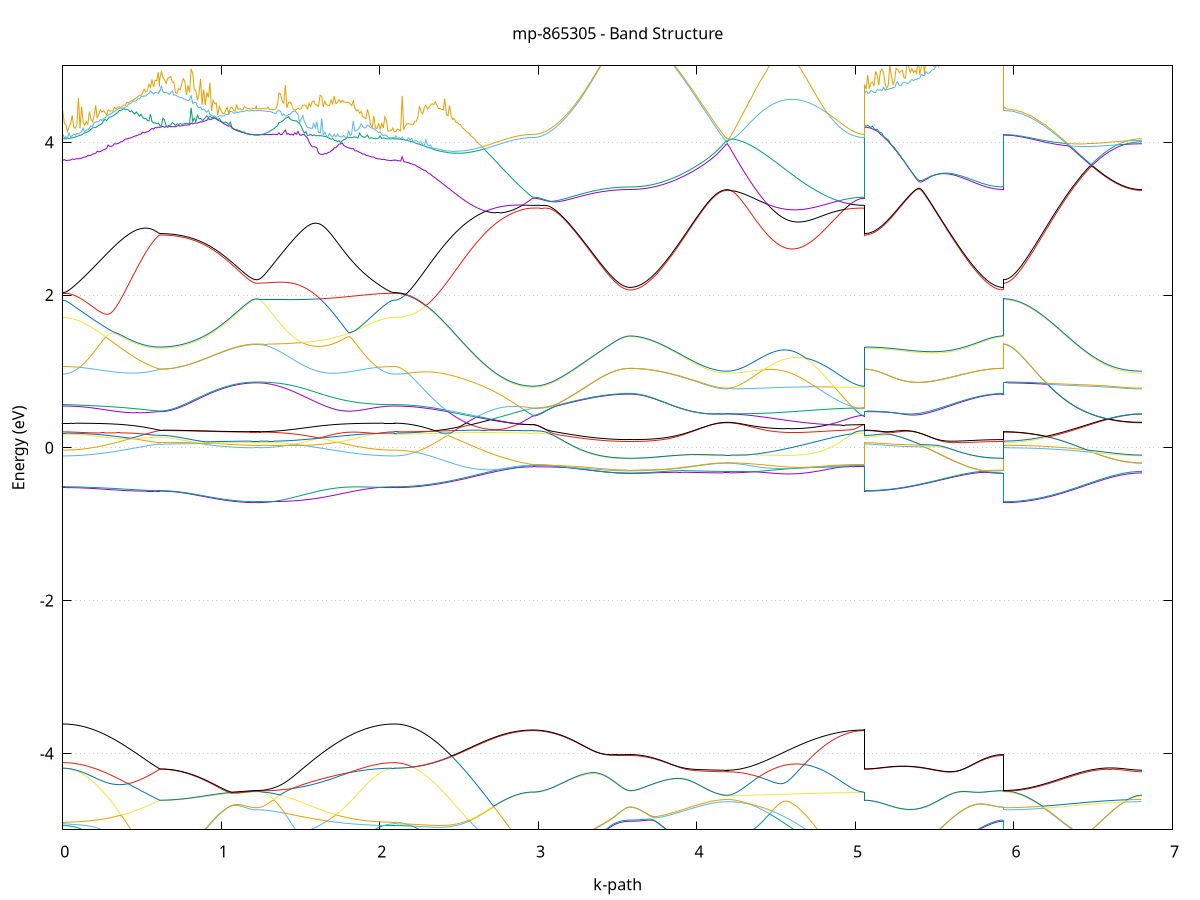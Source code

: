 set title 'mp-865305 - Band Structure'
set xlabel 'k-path'
set ylabel 'Energy (eV)'
set grid y
set yrange [-5:5]
set terminal png size 800,600
set output 'mp-865305_bands_gnuplot.png'
plot '-' using 1:2 with lines notitle, '-' using 1:2 with lines notitle, '-' using 1:2 with lines notitle, '-' using 1:2 with lines notitle, '-' using 1:2 with lines notitle, '-' using 1:2 with lines notitle, '-' using 1:2 with lines notitle, '-' using 1:2 with lines notitle, '-' using 1:2 with lines notitle, '-' using 1:2 with lines notitle, '-' using 1:2 with lines notitle, '-' using 1:2 with lines notitle, '-' using 1:2 with lines notitle, '-' using 1:2 with lines notitle, '-' using 1:2 with lines notitle, '-' using 1:2 with lines notitle, '-' using 1:2 with lines notitle, '-' using 1:2 with lines notitle, '-' using 1:2 with lines notitle, '-' using 1:2 with lines notitle, '-' using 1:2 with lines notitle, '-' using 1:2 with lines notitle, '-' using 1:2 with lines notitle, '-' using 1:2 with lines notitle, '-' using 1:2 with lines notitle, '-' using 1:2 with lines notitle, '-' using 1:2 with lines notitle, '-' using 1:2 with lines notitle, '-' using 1:2 with lines notitle, '-' using 1:2 with lines notitle, '-' using 1:2 with lines notitle, '-' using 1:2 with lines notitle, '-' using 1:2 with lines notitle, '-' using 1:2 with lines notitle, '-' using 1:2 with lines notitle, '-' using 1:2 with lines notitle, '-' using 1:2 with lines notitle, '-' using 1:2 with lines notitle, '-' using 1:2 with lines notitle, '-' using 1:2 with lines notitle, '-' using 1:2 with lines notitle, '-' using 1:2 with lines notitle, '-' using 1:2 with lines notitle, '-' using 1:2 with lines notitle
0.000000 -44.145020
0.009875 -44.145020
0.019750 -44.145020
0.029625 -44.145020
0.039500 -44.144920
0.049375 -44.144820
0.059250 -44.144720
0.069125 -44.144520
0.079000 -44.144420
0.088874 -44.144220
0.098749 -44.144020
0.108624 -44.143820
0.118499 -44.143620
0.128374 -44.143320
0.138249 -44.143120
0.148124 -44.142820
0.157999 -44.142520
0.167874 -44.142220
0.177749 -44.141820
0.187624 -44.141520
0.197499 -44.141120
0.207374 -44.140720
0.217249 -44.140320
0.227124 -44.139820
0.236999 -44.139420
0.246873 -44.138920
0.256748 -44.138420
0.266623 -44.137920
0.276498 -44.137420
0.286373 -44.136920
0.296248 -44.136420
0.306123 -44.135820
0.315998 -44.135220
0.325873 -44.134620
0.335748 -44.134020
0.345623 -44.133420
0.355498 -44.132820
0.365373 -44.132220
0.375248 -44.131520
0.385123 -44.130920
0.394998 -44.130220
0.404872 -44.129520
0.414747 -44.128820
0.424622 -44.128220
0.434497 -44.127520
0.444372 -44.126720
0.454247 -44.126020
0.464122 -44.125320
0.473997 -44.124620
0.483872 -44.123820
0.493747 -44.123120
0.503622 -44.122420
0.513497 -44.121720
0.523372 -44.120920
0.533247 -44.120220
0.543122 -44.119520
0.552997 -44.118820
0.562871 -44.118120
0.572746 -44.117520
0.582621 -44.116920
0.592496 -44.116520
0.602371 -44.116220
0.612246 -44.116020
0.612246 -44.116020
0.622121 -44.116020
0.631996 -44.116020
0.641871 -44.116020
0.651746 -44.116020
0.661621 -44.116020
0.671496 -44.116020
0.681371 -44.116020
0.691246 -44.116020
0.701121 -44.116020
0.710996 -44.116020
0.720871 -44.116020
0.730745 -44.116020
0.740620 -44.116020
0.750495 -44.116020
0.760370 -44.116020
0.770245 -44.116020
0.780120 -44.116020
0.789995 -44.116020
0.799870 -44.116020
0.809745 -44.116020
0.819620 -44.116020
0.829495 -44.116020
0.839370 -44.116020
0.849245 -44.116020
0.859120 -44.115920
0.868995 -44.115920
0.878870 -44.115920
0.888744 -44.115920
0.898619 -44.115920
0.908494 -44.115920
0.918369 -44.115920
0.928244 -44.115920
0.938119 -44.115920
0.947994 -44.115920
0.957869 -44.115920
0.967744 -44.115920
0.977619 -44.115920
0.987494 -44.115920
0.997369 -44.115820
1.007244 -44.115820
1.017119 -44.115820
1.026994 -44.115820
1.036869 -44.115820
1.046743 -44.115820
1.056618 -44.115820
1.066493 -44.115820
1.076368 -44.115820
1.086243 -44.115820
1.096118 -44.115820
1.105993 -44.115820
1.115868 -44.115820
1.125743 -44.115820
1.135618 -44.115820
1.145493 -44.115820
1.155368 -44.115820
1.165243 -44.115820
1.175118 -44.115820
1.184993 -44.115720
1.194868 -44.115720
1.204742 -44.115720
1.214617 -44.115720
1.224492 -44.115720
1.224492 -44.115720
1.234456 -44.115720
1.244420 -44.115720
1.254384 -44.115720
1.264348 -44.115720
1.274312 -44.115720
1.284276 -44.115720
1.294241 -44.115720
1.304205 -44.115720
1.314169 -44.115820
1.324133 -44.115820
1.334097 -44.115920
1.344061 -44.116020
1.354025 -44.116120
1.363989 -44.116220
1.373953 -44.116420
1.383917 -44.116520
1.393881 -44.116820
1.403845 -44.117020
1.413809 -44.117320
1.423773 -44.117620
1.433737 -44.117920
1.443701 -44.118220
1.453665 -44.118620
1.463629 -44.119020
1.473593 -44.119420
1.483557 -44.119820
1.493521 -44.120220
1.503485 -44.120720
1.513449 -44.121220
1.523413 -44.121720
1.533377 -44.122220
1.543341 -44.122720
1.553305 -44.123220
1.563269 -44.123720
1.573233 -44.124220
1.583197 -44.124820
1.593161 -44.125320
1.603125 -44.125920
1.613089 -44.126520
1.623053 -44.127020
1.633017 -44.127620
1.642981 -44.128220
1.652945 -44.128720
1.662909 -44.129320
1.672873 -44.129920
1.682837 -44.130520
1.692801 -44.131020
1.702765 -44.131620
1.712729 -44.132220
1.722693 -44.132720
1.732657 -44.133320
1.742621 -44.133920
1.752585 -44.134420
1.762549 -44.134920
1.772514 -44.135520
1.782478 -44.136020
1.792442 -44.136520
1.802406 -44.137020
1.812370 -44.137520
1.822334 -44.138020
1.832298 -44.138520
1.842262 -44.138920
1.852226 -44.139420
1.862190 -44.139820
1.872154 -44.140220
1.882118 -44.140720
1.892082 -44.141020
1.902046 -44.141420
1.912010 -44.141820
1.921974 -44.142120
1.931938 -44.142420
1.941902 -44.142720
1.951866 -44.143020
1.961830 -44.143320
1.971794 -44.143620
1.981758 -44.143820
1.991722 -44.144020
2.001686 -44.144220
2.011650 -44.144420
2.021614 -44.144520
2.031578 -44.144720
2.041542 -44.144820
2.051506 -44.144920
2.061470 -44.144920
2.071434 -44.145020
2.081398 -44.145020
2.091362 -44.145020
2.091362 -44.145020
2.101305 -44.145020
2.111247 -44.144920
2.121189 -44.144820
2.131132 -44.144720
2.141074 -44.144420
2.151016 -44.144220
2.160959 -44.143920
2.170901 -44.143520
2.180843 -44.143120
2.190786 -44.142620
2.200728 -44.142120
2.210670 -44.141620
2.220613 -44.141020
2.230555 -44.140420
2.240497 -44.139720
2.250440 -44.138920
2.260382 -44.138220
2.270324 -44.137420
2.280267 -44.136520
2.290209 -44.135620
2.300151 -44.134720
2.310094 -44.133720
2.320036 -44.132720
2.329978 -44.131720
2.339921 -44.130620
2.349863 -44.129520
2.359805 -44.128420
2.369748 -44.127220
2.379690 -44.126020
2.389632 -44.124820
2.399575 -44.123520
2.409517 -44.122220
2.419459 -44.120920
2.429402 -44.119620
2.439344 -44.118220
2.449286 -44.116820
2.459229 -44.115420
2.469171 -44.114020
2.479113 -44.112620
2.489056 -44.111120
2.498998 -44.109720
2.508940 -44.108220
2.518883 -44.106720
2.528825 -44.105220
2.538767 -44.103720
2.548710 -44.102220
2.558652 -44.100720
2.568594 -44.099220
2.578537 -44.097720
2.588479 -44.096120
2.598421 -44.094620
2.608364 -44.093120
2.618306 -44.091620
2.628248 -44.090120
2.638191 -44.088620
2.648133 -44.087120
2.658076 -44.085720
2.668018 -44.084220
2.677960 -44.082720
2.687903 -44.081320
2.697845 -44.079920
2.707787 -44.078520
2.717730 -44.077120
2.727672 -44.075820
2.737614 -44.074420
2.747557 -44.073120
2.757499 -44.071820
2.767441 -44.070620
2.777384 -44.069320
2.787326 -44.068120
2.797268 -44.066920
2.807211 -44.065820
2.817153 -44.064720
2.827095 -44.063620
2.837038 -44.062520
2.846980 -44.061520
2.856922 -44.060620
2.866865 -44.059620
2.876807 -44.058820
2.886749 -44.057920
2.896692 -44.057120
2.906634 -44.056420
2.916576 -44.055720
2.926519 -44.055120
2.936461 -44.054620
2.946403 -44.054320
2.956346 -44.054020
2.966288 -44.053920
2.966288 -44.053920
2.976163 -44.053920
2.986038 -44.053920
2.995913 -44.053920
3.005788 -44.053920
3.015663 -44.053920
3.025538 -44.053920
3.035413 -44.053920
3.045288 -44.053920
3.055162 -44.053920
3.065037 -44.053920
3.074912 -44.053920
3.084787 -44.053920
3.094662 -44.053920
3.104537 -44.053920
3.114412 -44.053920
3.124287 -44.053920
3.134162 -44.053920
3.144037 -44.053920
3.153912 -44.053920
3.163787 -44.053920
3.173662 -44.053820
3.183537 -44.053820
3.193412 -44.053820
3.203287 -44.053820
3.213161 -44.053820
3.223036 -44.053820
3.232911 -44.053820
3.242786 -44.053820
3.252661 -44.053820
3.262536 -44.053820
3.272411 -44.053820
3.282286 -44.053820
3.292161 -44.053820
3.302036 -44.053820
3.311911 -44.053820
3.321786 -44.053720
3.331661 -44.053720
3.341536 -44.053720
3.351411 -44.053720
3.361286 -44.053720
3.371160 -44.053720
3.381035 -44.053720
3.390910 -44.053720
3.400785 -44.053720
3.410660 -44.053720
3.420535 -44.053720
3.430410 -44.053720
3.440285 -44.053720
3.450160 -44.053720
3.460035 -44.053720
3.469910 -44.053720
3.479785 -44.053720
3.489660 -44.053720
3.499535 -44.053720
3.509410 -44.053720
3.519285 -44.053620
3.529159 -44.053620
3.539034 -44.053620
3.548909 -44.053620
3.558784 -44.053620
3.568659 -44.053620
3.578534 -44.053620
3.578534 -44.053620
3.588409 -44.053620
3.598284 -44.053620
3.608159 -44.053620
3.618034 -44.053620
3.627909 -44.053620
3.637784 -44.053620
3.647659 -44.053620
3.657534 -44.053620
3.667409 -44.053620
3.677284 -44.053620
3.687159 -44.053620
3.697033 -44.053620
3.706908 -44.053620
3.716783 -44.053620
3.726658 -44.053620
3.736533 -44.053620
3.746408 -44.053620
3.756283 -44.053620
3.766158 -44.053620
3.776033 -44.053620
3.785908 -44.053620
3.795783 -44.053620
3.805658 -44.053620
3.815533 -44.053620
3.825408 -44.053620
3.835283 -44.053520
3.845158 -44.053520
3.855032 -44.053520
3.864907 -44.053520
3.874782 -44.053520
3.884657 -44.053520
3.894532 -44.053520
3.904407 -44.053520
3.914282 -44.053520
3.924157 -44.053520
3.934032 -44.053520
3.943907 -44.053520
3.953782 -44.053520
3.963657 -44.053520
3.973532 -44.053520
3.983407 -44.053520
3.993282 -44.053420
4.003157 -44.053420
4.013031 -44.053420
4.022906 -44.053420
4.032781 -44.053420
4.042656 -44.053420
4.052531 -44.053420
4.062406 -44.053420
4.072281 -44.053420
4.082156 -44.053420
4.092031 -44.053420
4.101906 -44.053420
4.111781 -44.053420
4.121656 -44.053420
4.131531 -44.053420
4.141406 -44.053420
4.151281 -44.053420
4.161156 -44.053420
4.171030 -44.053420
4.180905 -44.053420
4.190780 -44.053420
4.190780 -44.053420
4.200744 -44.053420
4.210708 -44.053420
4.220672 -44.053420
4.230636 -44.053420
4.240600 -44.053420
4.250564 -44.053420
4.260529 -44.053420
4.270493 -44.053420
4.280457 -44.053420
4.290421 -44.053420
4.300385 -44.053420
4.310349 -44.053420
4.320313 -44.053420
4.330277 -44.053420
4.340241 -44.053420
4.350205 -44.053420
4.360169 -44.053420
4.370133 -44.053420
4.380097 -44.053420
4.390061 -44.053520
4.400025 -44.053520
4.409989 -44.053520
4.419953 -44.053520
4.429917 -44.053520
4.439881 -44.053520
4.449845 -44.053520
4.459809 -44.053520
4.469773 -44.053520
4.479737 -44.053520
4.489701 -44.053520
4.499665 -44.053520
4.509629 -44.053520
4.519593 -44.053620
4.529557 -44.053620
4.539521 -44.053620
4.549485 -44.053620
4.559449 -44.053620
4.569413 -44.053620
4.579377 -44.053620
4.589341 -44.053620
4.599305 -44.053620
4.609269 -44.053620
4.619233 -44.053620
4.629197 -44.053720
4.639161 -44.053720
4.649125 -44.053720
4.659089 -44.053720
4.669053 -44.053720
4.679017 -44.053720
4.688981 -44.053720
4.698945 -44.053720
4.708909 -44.053720
4.718873 -44.053720
4.728838 -44.053820
4.738802 -44.053820
4.748766 -44.053820
4.758730 -44.053820
4.768694 -44.053820
4.778658 -44.053820
4.788622 -44.053820
4.798586 -44.053820
4.808550 -44.053820
4.818514 -44.053820
4.828478 -44.053820
4.838442 -44.053820
4.848406 -44.053820
4.858370 -44.053920
4.868334 -44.053920
4.878298 -44.053920
4.888262 -44.053920
4.898226 -44.053920
4.908190 -44.053920
4.918154 -44.053920
4.928118 -44.053920
4.938082 -44.053920
4.948046 -44.053920
4.958010 -44.053920
4.967974 -44.053920
4.977938 -44.053920
4.987902 -44.053920
4.997866 -44.053920
5.007830 -44.053920
5.017794 -44.053920
5.027758 -44.053920
5.037722 -44.053920
5.047686 -44.053920
5.057650 -44.053920
5.057650 -44.116120
5.067593 -44.116020
5.077535 -44.116020
5.087477 -44.115920
5.097420 -44.115720
5.107362 -44.115620
5.117304 -44.115320
5.127247 -44.115120
5.137189 -44.114820
5.147131 -44.114520
5.157074 -44.114120
5.167016 -44.113720
5.176958 -44.113320
5.186901 -44.112820
5.196843 -44.112320
5.206785 -44.111720
5.216728 -44.111120
5.226670 -44.110520
5.236612 -44.109920
5.246555 -44.109220
5.256497 -44.108520
5.266439 -44.107820
5.276382 -44.107020
5.286324 -44.106220
5.296266 -44.105420
5.306209 -44.104520
5.316151 -44.103620
5.326093 -44.102720
5.336036 -44.101820
5.345978 -44.100920
5.355920 -44.099920
5.365863 -44.098920
5.375805 -44.097920
5.385747 -44.096920
5.395690 -44.095920
5.405632 -44.094820
5.415574 -44.093820
5.425517 -44.092720
5.435459 -44.091620
5.445401 -44.090520
5.455344 -44.089420
5.465286 -44.088320
5.475228 -44.087220
5.485171 -44.086120
5.495113 -44.085020
5.505055 -44.083920
5.514998 -44.082820
5.524940 -44.081720
5.534882 -44.080620
5.544825 -44.079520
5.554767 -44.078420
5.564709 -44.077320
5.574652 -44.076220
5.584594 -44.075120
5.594536 -44.074120
5.604479 -44.073020
5.614421 -44.072020
5.624364 -44.071020
5.634306 -44.070020
5.644248 -44.069020
5.654191 -44.068120
5.664133 -44.067220
5.674075 -44.066220
5.684018 -44.065420
5.693960 -44.064520
5.703902 -44.063720
5.713845 -44.062920
5.723787 -44.062120
5.733729 -44.061320
5.743672 -44.060620
5.753614 -44.059920
5.763556 -44.059320
5.773499 -44.058620
5.783441 -44.058120
5.793383 -44.057520
5.803326 -44.057020
5.813268 -44.056520
5.823210 -44.056020
5.833153 -44.055620
5.843095 -44.055320
5.853037 -44.054920
5.862980 -44.054620
5.872922 -44.054420
5.882864 -44.054120
5.892807 -44.054020
5.902749 -44.053820
5.912691 -44.053720
5.922634 -44.053720
5.932576 -44.053620
5.932576 -44.115720
5.942518 -44.115720
5.952461 -44.115720
5.962403 -44.115620
5.972345 -44.115420
5.982288 -44.115320
5.992230 -44.115020
6.002172 -44.114820
6.012115 -44.114520
6.022057 -44.114220
6.031999 -44.113820
6.041942 -44.113420
6.051884 -44.113020
6.061826 -44.112520
6.071769 -44.112020
6.081711 -44.111420
6.091653 -44.110820
6.101596 -44.110220
6.111538 -44.109620
6.121480 -44.108920
6.131423 -44.108220
6.141365 -44.107520
6.151307 -44.106720
6.161250 -44.105920
6.171192 -44.105120
6.181134 -44.104220
6.191077 -44.103420
6.201019 -44.102520
6.210962 -44.101520
6.220904 -44.100620
6.230846 -44.099620
6.240789 -44.098720
6.250731 -44.097720
6.260673 -44.096620
6.270616 -44.095620
6.280558 -44.094620
6.290500 -44.093520
6.300443 -44.092420
6.310385 -44.091420
6.320327 -44.090320
6.330270 -44.089220
6.340212 -44.088120
6.350154 -44.087020
6.360097 -44.085820
6.370039 -44.084720
6.379981 -44.083620
6.389924 -44.082520
6.399866 -44.081420
6.409808 -44.080320
6.419751 -44.079220
6.429693 -44.078120
6.439635 -44.077020
6.449578 -44.075920
6.459520 -44.074920
6.469462 -44.073820
6.479405 -44.072820
6.489347 -44.071820
6.499289 -44.070720
6.509232 -44.069820
6.519174 -44.068820
6.529116 -44.067820
6.539059 -44.066920
6.549001 -44.066020
6.558943 -44.065120
6.568886 -44.064220
6.578828 -44.063420
6.588770 -44.062620
6.598713 -44.061820
6.608655 -44.061120
6.618597 -44.060420
6.628540 -44.059720
6.638482 -44.059020
6.648424 -44.058420
6.658367 -44.057820
6.668309 -44.057220
6.678251 -44.056720
6.688194 -44.056220
6.698136 -44.055820
6.708078 -44.055420
6.718021 -44.055020
6.727963 -44.054720
6.737905 -44.054420
6.747848 -44.054120
6.757790 -44.053920
6.767732 -44.053720
6.777675 -44.053620
6.787617 -44.053520
6.797559 -44.053420
6.807502 -44.053420
e
0.000000 -44.081820
0.009875 -44.081820
0.019750 -44.081820
0.029625 -44.081920
0.039500 -44.081920
0.049375 -44.082020
0.059250 -44.082120
0.069125 -44.082320
0.079000 -44.082420
0.088874 -44.082620
0.098749 -44.082820
0.108624 -44.083020
0.118499 -44.083220
0.128374 -44.083520
0.138249 -44.083720
0.148124 -44.084020
0.157999 -44.084320
0.167874 -44.084620
0.177749 -44.085020
0.187624 -44.085320
0.197499 -44.085720
0.207374 -44.086120
0.217249 -44.086520
0.227124 -44.086920
0.236999 -44.087420
0.246873 -44.087820
0.256748 -44.088320
0.266623 -44.088820
0.276498 -44.089320
0.286373 -44.089820
0.296248 -44.090320
0.306123 -44.090920
0.315998 -44.091520
0.325873 -44.092020
0.335748 -44.092620
0.345623 -44.093220
0.355498 -44.093820
0.365373 -44.094520
0.375248 -44.095120
0.385123 -44.095820
0.394998 -44.096420
0.404872 -44.097120
0.414747 -44.097820
0.424622 -44.098420
0.434497 -44.099120
0.444372 -44.099820
0.454247 -44.100620
0.464122 -44.101320
0.473997 -44.102020
0.483872 -44.102720
0.493747 -44.103420
0.503622 -44.104220
0.513497 -44.104920
0.523372 -44.105620
0.533247 -44.106320
0.543122 -44.107120
0.552997 -44.107720
0.562871 -44.108420
0.572746 -44.109020
0.582621 -44.109620
0.592496 -44.110120
0.602371 -44.110420
0.612246 -44.110520
0.612246 -44.110520
0.622121 -44.110520
0.631996 -44.110520
0.641871 -44.110520
0.651746 -44.110520
0.661621 -44.110520
0.671496 -44.110520
0.681371 -44.110520
0.691246 -44.110520
0.701121 -44.110520
0.710996 -44.110520
0.720871 -44.110520
0.730745 -44.110420
0.740620 -44.110420
0.750495 -44.110420
0.760370 -44.110420
0.770245 -44.110420
0.780120 -44.110420
0.789995 -44.110420
0.799870 -44.110420
0.809745 -44.110420
0.819620 -44.110420
0.829495 -44.110420
0.839370 -44.110420
0.849245 -44.110420
0.859120 -44.110420
0.868995 -44.110420
0.878870 -44.110320
0.888744 -44.110320
0.898619 -44.110320
0.908494 -44.110320
0.918369 -44.110320
0.928244 -44.110320
0.938119 -44.110320
0.947994 -44.110320
0.957869 -44.110320
0.967744 -44.110320
0.977619 -44.110320
0.987494 -44.110220
0.997369 -44.110220
1.007244 -44.110220
1.017119 -44.110220
1.026994 -44.110220
1.036869 -44.110220
1.046743 -44.110220
1.056618 -44.110220
1.066493 -44.110220
1.076368 -44.110220
1.086243 -44.110220
1.096118 -44.110220
1.105993 -44.110220
1.115868 -44.110220
1.125743 -44.110120
1.135618 -44.110120
1.145493 -44.110120
1.155368 -44.110120
1.165243 -44.110120
1.175118 -44.110120
1.184993 -44.110120
1.194868 -44.110120
1.204742 -44.110120
1.214617 -44.110120
1.224492 -44.110120
1.224492 -44.110120
1.234456 -44.110120
1.244420 -44.110120
1.254384 -44.110120
1.264348 -44.110120
1.274312 -44.110220
1.284276 -44.110220
1.294241 -44.110220
1.304205 -44.110220
1.314169 -44.110120
1.324133 -44.110120
1.334097 -44.110020
1.344061 -44.110020
1.354025 -44.109920
1.363989 -44.109820
1.373953 -44.109620
1.383917 -44.109420
1.393881 -44.109220
1.403845 -44.109020
1.413809 -44.108820
1.423773 -44.108520
1.433737 -44.108220
1.443701 -44.107820
1.453665 -44.107520
1.463629 -44.107120
1.473593 -44.106720
1.483557 -44.106320
1.493521 -44.105920
1.503485 -44.105520
1.513449 -44.105020
1.523413 -44.104620
1.533377 -44.104120
1.543341 -44.103620
1.553305 -44.103120
1.563269 -44.102620
1.573233 -44.102120
1.583197 -44.101520
1.593161 -44.101020
1.603125 -44.100520
1.613089 -44.099920
1.623053 -44.099420
1.633017 -44.098820
1.642981 -44.098320
1.652945 -44.097720
1.662909 -44.097120
1.672873 -44.096620
1.682837 -44.096020
1.692801 -44.095520
1.702765 -44.094920
1.712729 -44.094420
1.722693 -44.093820
1.732657 -44.093320
1.742621 -44.092720
1.752585 -44.092220
1.762549 -44.091720
1.772514 -44.091120
1.782478 -44.090620
1.792442 -44.090120
1.802406 -44.089620
1.812370 -44.089220
1.822334 -44.088720
1.832298 -44.088220
1.842262 -44.087820
1.852226 -44.087320
1.862190 -44.086920
1.872154 -44.086520
1.882118 -44.086120
1.892082 -44.085720
1.902046 -44.085320
1.912010 -44.085020
1.921974 -44.084720
1.931938 -44.084320
1.941902 -44.084020
1.951866 -44.083820
1.961830 -44.083520
1.971794 -44.083220
1.981758 -44.083020
1.991722 -44.082820
2.001686 -44.082620
2.011650 -44.082420
2.021614 -44.082320
2.031578 -44.082220
2.041542 -44.082020
2.051506 -44.081920
2.061470 -44.081920
2.071434 -44.081820
2.081398 -44.081820
2.091362 -44.081820
2.091362 -44.081820
2.101305 -44.081820
2.111247 -44.081720
2.121189 -44.081720
2.131132 -44.081520
2.141074 -44.081420
2.151016 -44.081320
2.160959 -44.081120
2.170901 -44.080920
2.180843 -44.080620
2.190786 -44.080320
2.200728 -44.080020
2.210670 -44.079720
2.220613 -44.079420
2.230555 -44.079020
2.240497 -44.078620
2.250440 -44.078120
2.260382 -44.077720
2.270324 -44.077220
2.280267 -44.076720
2.290209 -44.076220
2.300151 -44.075720
2.310094 -44.075120
2.320036 -44.074520
2.329978 -44.073920
2.339921 -44.073320
2.349863 -44.072720
2.359805 -44.072120
2.369748 -44.071420
2.379690 -44.070820
2.389632 -44.070120
2.399575 -44.069420
2.409517 -44.068720
2.419459 -44.068020
2.429402 -44.067320
2.439344 -44.066520
2.449286 -44.065820
2.459229 -44.065120
2.469171 -44.064420
2.479113 -44.063620
2.489056 -44.062920
2.498998 -44.062220
2.508940 -44.061420
2.518883 -44.060720
2.528825 -44.060020
2.538767 -44.059320
2.548710 -44.058620
2.558652 -44.057920
2.568594 -44.057220
2.578537 -44.056620
2.588479 -44.055920
2.598421 -44.055220
2.608364 -44.054620
2.618306 -44.054020
2.628248 -44.053420
2.638191 -44.052920
2.648133 -44.052320
2.658076 -44.051820
2.668018 -44.051320
2.677960 -44.050820
2.687903 -44.050320
2.697845 -44.049920
2.707787 -44.049520
2.717730 -44.049120
2.727672 -44.048820
2.737614 -44.048520
2.747557 -44.048220
2.757499 -44.047920
2.767441 -44.047720
2.777384 -44.047520
2.787326 -44.047320
2.797268 -44.047220
2.807211 -44.047120
2.817153 -44.047020
2.827095 -44.047020
2.837038 -44.047020
2.846980 -44.047120
2.856922 -44.047220
2.866865 -44.047320
2.876807 -44.047420
2.886749 -44.047620
2.896692 -44.047820
2.906634 -44.048020
2.916576 -44.048220
2.926519 -44.048520
2.936461 -44.048720
2.946403 -44.048920
2.956346 -44.049020
2.966288 -44.049020
2.966288 -44.049020
2.976163 -44.049020
2.986038 -44.049020
2.995913 -44.049020
3.005788 -44.049020
3.015663 -44.049020
3.025538 -44.049020
3.035413 -44.049020
3.045288 -44.049020
3.055162 -44.049020
3.065037 -44.049020
3.074912 -44.049020
3.084787 -44.049020
3.094662 -44.049020
3.104537 -44.049020
3.114412 -44.049020
3.124287 -44.049020
3.134162 -44.049020
3.144037 -44.049020
3.153912 -44.049020
3.163787 -44.049020
3.173662 -44.049020
3.183537 -44.049020
3.193412 -44.049020
3.203287 -44.049020
3.213161 -44.048920
3.223036 -44.048920
3.232911 -44.048920
3.242786 -44.048920
3.252661 -44.048920
3.262536 -44.048920
3.272411 -44.048920
3.282286 -44.048920
3.292161 -44.048920
3.302036 -44.048920
3.311911 -44.048920
3.321786 -44.048920
3.331661 -44.048920
3.341536 -44.048920
3.351411 -44.048820
3.361286 -44.048820
3.371160 -44.048820
3.381035 -44.048820
3.390910 -44.048820
3.400785 -44.048820
3.410660 -44.048820
3.420535 -44.048820
3.430410 -44.048820
3.440285 -44.048820
3.450160 -44.048820
3.460035 -44.048820
3.469910 -44.048820
3.479785 -44.048820
3.489660 -44.048820
3.499535 -44.048820
3.509410 -44.048820
3.519285 -44.048820
3.529159 -44.048820
3.539034 -44.048820
3.548909 -44.048820
3.558784 -44.048820
3.568659 -44.048820
3.578534 -44.048820
3.578534 -44.048820
3.588409 -44.048820
3.598284 -44.048820
3.608159 -44.048820
3.618034 -44.048820
3.627909 -44.048820
3.637784 -44.048820
3.647659 -44.048820
3.657534 -44.048820
3.667409 -44.048820
3.677284 -44.048720
3.687159 -44.048720
3.697033 -44.048720
3.706908 -44.048720
3.716783 -44.048720
3.726658 -44.048720
3.736533 -44.048720
3.746408 -44.048720
3.756283 -44.048720
3.766158 -44.048720
3.776033 -44.048720
3.785908 -44.048720
3.795783 -44.048720
3.805658 -44.048720
3.815533 -44.048720
3.825408 -44.048720
3.835283 -44.048720
3.845158 -44.048720
3.855032 -44.048720
3.864907 -44.048620
3.874782 -44.048620
3.884657 -44.048620
3.894532 -44.048620
3.904407 -44.048620
3.914282 -44.048620
3.924157 -44.048620
3.934032 -44.048620
3.943907 -44.048620
3.953782 -44.048620
3.963657 -44.048620
3.973532 -44.048620
3.983407 -44.048620
3.993282 -44.048620
4.003157 -44.048620
4.013031 -44.048620
4.022906 -44.048620
4.032781 -44.048520
4.042656 -44.048520
4.052531 -44.048520
4.062406 -44.048520
4.072281 -44.048520
4.082156 -44.048520
4.092031 -44.048520
4.101906 -44.048520
4.111781 -44.048520
4.121656 -44.048520
4.131531 -44.048520
4.141406 -44.048520
4.151281 -44.048520
4.161156 -44.048520
4.171030 -44.048520
4.180905 -44.048520
4.190780 -44.048520
4.190780 -44.048520
4.200744 -44.048520
4.210708 -44.048520
4.220672 -44.048520
4.230636 -44.048520
4.240600 -44.048520
4.250564 -44.048520
4.260529 -44.048520
4.270493 -44.048520
4.280457 -44.048520
4.290421 -44.048520
4.300385 -44.048520
4.310349 -44.048520
4.320313 -44.048520
4.330277 -44.048520
4.340241 -44.048520
4.350205 -44.048520
4.360169 -44.048620
4.370133 -44.048620
4.380097 -44.048620
4.390061 -44.048620
4.400025 -44.048620
4.409989 -44.048620
4.419953 -44.048620
4.429917 -44.048620
4.439881 -44.048620
4.449845 -44.048620
4.459809 -44.048620
4.469773 -44.048620
4.479737 -44.048620
4.489701 -44.048620
4.499665 -44.048720
4.509629 -44.048720
4.519593 -44.048720
4.529557 -44.048720
4.539521 -44.048720
4.549485 -44.048720
4.559449 -44.048720
4.569413 -44.048720
4.579377 -44.048720
4.589341 -44.048720
4.599305 -44.048720
4.609269 -44.048720
4.619233 -44.048820
4.629197 -44.048820
4.639161 -44.048820
4.649125 -44.048820
4.659089 -44.048820
4.669053 -44.048820
4.679017 -44.048820
4.688981 -44.048820
4.698945 -44.048820
4.708909 -44.048820
4.718873 -44.048920
4.728838 -44.048920
4.738802 -44.048920
4.748766 -44.048920
4.758730 -44.048920
4.768694 -44.048920
4.778658 -44.048920
4.788622 -44.048920
4.798586 -44.048920
4.808550 -44.048920
4.818514 -44.048920
4.828478 -44.048920
4.838442 -44.049020
4.848406 -44.049020
4.858370 -44.049020
4.868334 -44.049020
4.878298 -44.049020
4.888262 -44.049020
4.898226 -44.049020
4.908190 -44.049020
4.918154 -44.049020
4.928118 -44.049020
4.938082 -44.049020
4.948046 -44.049020
4.958010 -44.049020
4.967974 -44.049020
4.977938 -44.049020
4.987902 -44.049020
4.997866 -44.049020
5.007830 -44.049020
5.017794 -44.049020
5.027758 -44.049020
5.037722 -44.049020
5.047686 -44.049020
5.057650 -44.049020
5.057650 -44.110520
5.067593 -44.110520
5.077535 -44.110420
5.087477 -44.110320
5.097420 -44.110220
5.107362 -44.110020
5.117304 -44.109820
5.127247 -44.109520
5.137189 -44.109220
5.147131 -44.108920
5.157074 -44.108620
5.167016 -44.108220
5.176958 -44.107720
5.186901 -44.107220
5.196843 -44.106720
5.206785 -44.106220
5.216728 -44.105620
5.226670 -44.105020
5.236612 -44.104420
5.246555 -44.103720
5.256497 -44.103020
5.266439 -44.102320
5.276382 -44.101520
5.286324 -44.100720
5.296266 -44.099920
5.306209 -44.099120
5.316151 -44.098220
5.326093 -44.097320
5.336036 -44.096420
5.345978 -44.095520
5.355920 -44.094520
5.365863 -44.093620
5.375805 -44.092620
5.385747 -44.091620
5.395690 -44.090520
5.405632 -44.089520
5.415574 -44.088520
5.425517 -44.087420
5.435459 -44.086320
5.445401 -44.085220
5.455344 -44.084220
5.465286 -44.083120
5.475228 -44.082020
5.485171 -44.080920
5.495113 -44.079820
5.505055 -44.078720
5.514998 -44.077620
5.524940 -44.076520
5.534882 -44.075420
5.544825 -44.074320
5.554767 -44.073220
5.564709 -44.072120
5.574652 -44.071120
5.584594 -44.070020
5.594536 -44.069020
5.604479 -44.067920
5.614421 -44.066920
5.624364 -44.065920
5.634306 -44.065020
5.644248 -44.064020
5.654191 -44.063020
5.664133 -44.062120
5.674075 -44.061220
5.684018 -44.060420
5.693960 -44.059520
5.703902 -44.058720
5.713845 -44.057920
5.723787 -44.057120
5.733729 -44.056420
5.743672 -44.055720
5.753614 -44.055020
5.763556 -44.054320
5.773499 -44.053720
5.783441 -44.053120
5.793383 -44.052620
5.803326 -44.052120
5.813268 -44.051620
5.823210 -44.051120
5.833153 -44.050720
5.843095 -44.050420
5.853037 -44.050020
5.862980 -44.049720
5.872922 -44.049520
5.882864 -44.049320
5.892807 -44.049120
5.902749 -44.048920
5.912691 -44.048820
5.922634 -44.048820
5.932576 -44.048820
5.932576 -44.110120
5.942518 -44.110120
5.952461 -44.110020
5.962403 -44.109920
5.972345 -44.109820
5.982288 -44.109620
5.992230 -44.109420
6.002172 -44.109220
6.012115 -44.108920
6.022057 -44.108620
6.031999 -44.108220
6.041942 -44.107820
6.051884 -44.107420
6.061826 -44.106920
6.071769 -44.106420
6.081711 -44.105920
6.091653 -44.105320
6.101596 -44.104720
6.111538 -44.104020
6.121480 -44.103420
6.131423 -44.102720
6.141365 -44.101920
6.151307 -44.101220
6.161250 -44.100420
6.171192 -44.099620
6.181134 -44.098720
6.191077 -44.097920
6.201019 -44.097020
6.210962 -44.096120
6.220904 -44.095220
6.230846 -44.094220
6.240789 -44.093220
6.250731 -44.092220
6.260673 -44.091220
6.270616 -44.090220
6.280558 -44.089220
6.290500 -44.088120
6.300443 -44.087120
6.310385 -44.086020
6.320327 -44.084920
6.330270 -44.083920
6.340212 -44.082820
6.350154 -44.081720
6.360097 -44.080620
6.370039 -44.079520
6.379981 -44.078420
6.389924 -44.077320
6.399866 -44.076220
6.409808 -44.075120
6.419751 -44.074020
6.429693 -44.072920
6.439635 -44.071820
6.449578 -44.070820
6.459520 -44.069720
6.469462 -44.068720
6.479405 -44.067720
6.489347 -44.066720
6.499289 -44.065720
6.509232 -44.064720
6.519174 -44.063720
6.529116 -44.062820
6.539059 -44.061920
6.549001 -44.061020
6.558943 -44.060120
6.568886 -44.059220
6.578828 -44.058420
6.588770 -44.057620
6.598713 -44.056820
6.608655 -44.056120
6.618597 -44.055420
6.628540 -44.054720
6.638482 -44.054120
6.648424 -44.053420
6.658367 -44.052920
6.668309 -44.052320
6.678251 -44.051820
6.688194 -44.051320
6.698136 -44.050920
6.708078 -44.050520
6.718021 -44.050120
6.727963 -44.049820
6.737905 -44.049520
6.747848 -44.049220
6.757790 -44.049020
6.767732 -44.048820
6.777675 -44.048720
6.787617 -44.048620
6.797559 -44.048520
6.807502 -44.048520
e
0.000000 -22.347120
0.009875 -22.346920
0.019750 -22.346420
0.029625 -22.345520
0.039500 -22.344220
0.049375 -22.342620
0.059250 -22.340620
0.069125 -22.338320
0.079000 -22.335620
0.088874 -22.332620
0.098749 -22.329220
0.108624 -22.325420
0.118499 -22.321320
0.128374 -22.316920
0.138249 -22.312120
0.148124 -22.307020
0.157999 -22.301520
0.167874 -22.295620
0.177749 -22.289520
0.187624 -22.282920
0.197499 -22.276120
0.207374 -22.268920
0.217249 -22.261320
0.227124 -22.253420
0.236999 -22.245220
0.246873 -22.236620
0.256748 -22.227820
0.266623 -22.218520
0.276498 -22.209020
0.286373 -22.199120
0.296248 -22.188820
0.306123 -22.178320
0.315998 -22.167420
0.325873 -22.156120
0.335748 -22.144520
0.345623 -22.132620
0.355498 -22.120420
0.365373 -22.107820
0.375248 -22.094920
0.385123 -22.081620
0.394998 -22.068020
0.404872 -22.054120
0.414747 -22.039820
0.424622 -22.025220
0.434497 -22.010320
0.444372 -21.995020
0.454247 -21.979420
0.464122 -21.963520
0.473997 -21.947220
0.483872 -21.930620
0.493747 -21.913720
0.503622 -21.896520
0.513497 -21.879020
0.523372 -21.861220
0.533247 -21.843120
0.543122 -21.824720
0.552997 -21.806220
0.562871 -21.787520
0.572746 -21.768920
0.582621 -21.750520
0.592496 -21.733020
0.602371 -21.718020
0.612246 -21.711020
0.612246 -21.711020
0.622121 -21.716120
0.631996 -21.729220
0.641871 -21.746520
0.651746 -21.765620
0.661621 -21.785620
0.671496 -21.806020
0.681371 -21.826520
0.691246 -21.846920
0.701121 -21.867220
0.710996 -21.887220
0.720871 -21.907020
0.730745 -21.926620
0.740620 -21.945920
0.750495 -21.964820
0.760370 -21.983520
0.770245 -22.001820
0.780120 -22.019820
0.789995 -22.037420
0.799870 -22.054820
0.809745 -22.071720
0.819620 -22.088320
0.829495 -22.104620
0.839370 -22.120520
0.849245 -22.136020
0.859120 -22.151120
0.868995 -22.165920
0.878870 -22.180320
0.888744 -22.194420
0.898619 -22.208020
0.908494 -22.221320
0.918369 -22.234220
0.928244 -22.246720
0.938119 -22.258820
0.947994 -22.270520
0.957869 -22.281820
0.967744 -22.292720
0.977619 -22.303220
0.987494 -22.313420
0.997369 -22.323120
1.007244 -22.332420
1.017119 -22.341320
1.026994 -22.349920
1.036869 -22.358020
1.046743 -22.365720
1.056618 -22.372920
1.066493 -22.379820
1.076368 -22.386320
1.086243 -22.392420
1.096118 -22.398020
1.105993 -22.403220
1.115868 -22.408120
1.125743 -22.412420
1.135618 -22.416420
1.145493 -22.420020
1.155368 -22.423120
1.165243 -22.425820
1.175118 -22.428220
1.184993 -22.430020
1.194868 -22.431520
1.204742 -22.432620
1.214617 -22.433220
1.224492 -22.433420
1.224492 -22.433420
1.234456 -22.433020
1.244420 -22.431820
1.254384 -22.429820
1.264348 -22.427020
1.274312 -22.423420
1.284276 -22.419020
1.294241 -22.413920
1.304205 -22.407920
1.314169 -22.407220
1.324133 -22.406720
1.334097 -22.406120
1.344061 -22.405520
1.354025 -22.404820
1.363989 -22.404120
1.373953 -22.403320
1.383917 -22.402520
1.393881 -22.401620
1.403845 -22.400620
1.413809 -22.399720
1.423773 -22.398620
1.433737 -22.397520
1.443701 -22.396420
1.453665 -22.395320
1.463629 -22.394120
1.473593 -22.392920
1.483557 -22.391720
1.493521 -22.390420
1.503485 -22.389020
1.513449 -22.387720
1.523413 -22.386320
1.533377 -22.384920
1.543341 -22.383420
1.553305 -22.382020
1.563269 -22.380520
1.573233 -22.379020
1.583197 -22.377420
1.593161 -22.375920
1.603125 -22.374320
1.613089 -22.372820
1.623053 -22.371220
1.633017 -22.369620
1.642981 -22.368020
1.652945 -22.366420
1.662909 -22.364820
1.672873 -22.363220
1.682837 -22.361620
1.692801 -22.360020
1.702765 -22.358420
1.712729 -22.356920
1.722693 -22.355320
1.732657 -22.353720
1.742621 -22.352220
1.752585 -22.350720
1.762549 -22.349220
1.772514 -22.347720
1.782478 -22.346220
1.792442 -22.344820
1.802406 -22.343420
1.812370 -22.342020
1.822334 -22.340720
1.832298 -22.339320
1.842262 -22.338020
1.852226 -22.336820
1.862190 -22.335620
1.872154 -22.334420
1.882118 -22.333320
1.892082 -22.332220
1.902046 -22.331220
1.912010 -22.330120
1.921974 -22.329220
1.931938 -22.328320
1.941902 -22.327420
1.951866 -22.326620
1.961830 -22.325820
1.971794 -22.325120
1.981758 -22.324520
1.991722 -22.323820
2.001686 -22.323320
2.011650 -22.322820
2.021614 -22.327820
2.031578 -22.332920
2.041542 -22.337320
2.051506 -22.340820
2.061470 -22.343520
2.071434 -22.345520
2.081398 -22.346720
2.091362 -22.347120
2.091362 -22.347120
2.101305 -22.346920
2.111247 -22.346320
2.121189 -22.345320
2.131132 -22.343920
2.141074 -22.342120
2.151016 -22.339920
2.160959 -22.337220
2.170901 -22.334220
2.180843 -22.330920
2.190786 -22.327120
2.200728 -22.322920
2.210670 -22.318320
2.220613 -22.313420
2.230555 -22.308020
2.240497 -22.302320
2.250440 -22.296220
2.260382 -22.289720
2.270324 -22.282920
2.280267 -22.275620
2.290209 -22.268120
2.300151 -22.260120
2.310094 -22.251820
2.320036 -22.243220
2.329978 -22.234220
2.339921 -22.224920
2.349863 -22.215220
2.359805 -22.205220
2.369748 -22.195020
2.379690 -22.184320
2.389632 -22.173420
2.399575 -22.162220
2.409517 -22.150720
2.419459 -22.138920
2.429402 -22.126820
2.439344 -22.114520
2.449286 -22.102020
2.459229 -22.089120
2.469171 -22.076120
2.479113 -22.062820
2.489056 -22.049320
2.498998 -22.035620
2.508940 -22.021720
2.518883 -22.007720
2.528825 -21.993520
2.538767 -21.979220
2.548710 -21.964720
2.558652 -21.950120
2.568594 -21.935420
2.578537 -21.926420
2.588479 -21.958720
2.598421 -21.990420
2.608364 -22.021320
2.618306 -22.051420
2.628248 -22.080820
2.638191 -22.109520
2.648133 -22.137320
2.658076 -22.164420
2.668018 -22.190720
2.677960 -22.216220
2.687903 -22.240820
2.697845 -22.264720
2.707787 -22.287820
2.717730 -22.310020
2.727672 -22.331420
2.737614 -22.351920
2.747557 -22.371620
2.757499 -22.390520
2.767441 -22.408520
2.777384 -22.425720
2.787326 -22.442020
2.797268 -22.457420
2.807211 -22.472020
2.817153 -22.485720
2.827095 -22.498620
2.837038 -22.510620
2.846980 -22.521720
2.856922 -22.531920
2.866865 -22.541220
2.876807 -22.549720
2.886749 -22.557220
2.896692 -22.563920
2.906634 -22.569720
2.916576 -22.574620
2.926519 -22.578620
2.936461 -22.581720
2.946403 -22.583920
2.956346 -22.585320
2.966288 -22.585720
2.966288 -22.585720
2.976163 -22.586120
2.986038 -22.587120
2.995913 -22.588920
3.005788 -22.591420
3.015663 -22.594520
3.025538 -22.598220
3.035413 -22.602620
3.045288 -22.607520
3.055162 -22.612920
3.065037 -22.618920
3.074912 -22.625320
3.084787 -22.632120
3.094662 -22.639320
3.104537 -22.646820
3.114412 -22.654620
3.124287 -22.662720
3.134162 -22.671020
3.144037 -22.679520
3.153912 -22.688120
3.163787 -22.696920
3.173662 -22.705720
3.183537 -22.714620
3.193412 -22.723520
3.203287 -22.732420
3.213161 -22.741320
3.223036 -22.750120
3.232911 -22.758920
3.242786 -22.767620
3.252661 -22.776220
3.262536 -22.784620
3.272411 -22.792920
3.282286 -22.801120
3.292161 -22.809120
3.302036 -22.816920
3.311911 -22.824620
3.321786 -22.832020
3.331661 -22.839220
3.341536 -22.846220
3.351411 -22.853020
3.361286 -22.859520
3.371160 -22.865820
3.381035 -22.871820
3.390910 -22.877620
3.400785 -22.883120
3.410660 -22.888420
3.420535 -22.893320
3.430410 -22.898020
3.440285 -22.902420
3.450160 -22.906520
3.460035 -22.910420
3.469910 -22.913920
3.479785 -22.917120
3.489660 -22.920020
3.499535 -22.922720
3.509410 -22.925020
3.519285 -22.927020
3.529159 -22.928720
3.539034 -22.930120
3.548909 -22.931220
3.558784 -22.932020
3.568659 -22.932520
3.578534 -22.932620
3.578534 -22.932620
3.588409 -22.932420
3.598284 -22.932020
3.608159 -22.931220
3.618034 -22.930120
3.627909 -22.928720
3.637784 -22.927020
3.647659 -22.924920
3.657534 -22.922620
3.667409 -22.919920
3.677284 -22.917020
3.687159 -22.913720
3.697033 -22.910120
3.706908 -22.906320
3.716783 -22.902120
3.726658 -22.897620
3.736533 -22.892920
3.746408 -22.887820
3.756283 -22.882520
3.766158 -22.876920
3.776033 -22.871020
3.785908 -22.864920
3.795783 -22.858520
3.805658 -22.851820
3.815533 -22.844920
3.825408 -22.837820
3.835283 -22.830420
3.845158 -22.822820
3.855032 -22.815020
3.864907 -22.807020
3.874782 -22.798820
3.884657 -22.790420
3.894532 -22.781820
3.904407 -22.773120
3.914282 -22.764220
3.924157 -22.755220
3.934032 -22.746120
3.943907 -22.736920
3.953782 -22.727620
3.963657 -22.718320
3.973532 -22.709020
3.983407 -22.699720
3.993282 -22.690420
4.003157 -22.681220
4.013031 -22.672020
4.022906 -22.663020
4.032781 -22.654220
4.042656 -22.645620
4.052531 -22.637220
4.062406 -22.629120
4.072281 -22.621420
4.082156 -22.614020
4.092031 -22.607120
4.101906 -22.600620
4.111781 -22.594620
4.121656 -22.589320
4.131531 -22.584520
4.141406 -22.580420
4.151281 -22.577020
4.161156 -22.574320
4.171030 -22.572420
4.180905 -22.571220
4.190780 -22.570820
4.190780 -22.570820
4.200744 -22.571620
4.210708 -22.573920
4.220672 -22.577820
4.230636 -22.583120
4.240600 -22.589720
4.250564 -22.597520
4.260529 -22.606420
4.270493 -22.616320
4.280457 -22.627020
4.290421 -22.638420
4.300385 -22.650420
4.310349 -22.662820
4.320313 -22.675520
4.330277 -22.688520
4.340241 -22.701620
4.350205 -22.714820
4.360169 -22.727920
4.370133 -22.741020
4.380097 -22.753920
4.390061 -22.766520
4.400025 -22.778920
4.409989 -22.791020
4.419953 -22.802820
4.429917 -22.814120
4.439881 -22.825120
4.449845 -22.835520
4.459809 -22.845520
4.469773 -22.855020
4.479737 -22.864120
4.489701 -22.872520
4.499665 -22.880420
4.509629 -22.887820
4.519593 -22.894620
4.529557 -22.900820
4.539521 -22.906420
4.549485 -22.911420
4.559449 -22.915820
4.569413 -22.919620
4.579377 -22.922820
4.589341 -22.925320
4.599305 -22.927220
4.609269 -22.928520
4.619233 -22.929220
4.629197 -22.929320
4.639161 -22.928720
4.649125 -22.927420
4.659089 -22.925620
4.669053 -22.923120
4.679017 -22.920020
4.688981 -22.916320
4.698945 -22.912020
4.708909 -22.907120
4.718873 -22.901620
4.728838 -22.895620
4.738802 -22.888920
4.748766 -22.881720
4.758730 -22.873920
4.768694 -22.865720
4.778658 -22.856820
4.788622 -22.847520
4.798586 -22.837820
4.808550 -22.827620
4.818514 -22.816920
4.828478 -22.805920
4.838442 -22.794520
4.848406 -22.782820
4.858370 -22.770820
4.868334 -22.758620
4.878298 -22.746220
4.888262 -22.733720
4.898226 -22.721120
4.908190 -22.708520
4.918154 -22.696020
4.928118 -22.683620
4.938082 -22.671620
4.948046 -22.659820
4.958010 -22.648620
4.967974 -22.637920
4.977938 -22.627920
4.987902 -22.618720
4.997866 -22.610420
5.007830 -22.603120
5.017794 -22.597020
5.027758 -22.592120
5.037722 -22.588620
5.047686 -22.586420
5.057650 -22.585720
5.057650 -21.711020
5.067593 -21.710720
5.077535 -21.710120
5.087477 -21.709020
5.097420 -21.707620
5.107362 -21.705820
5.117304 -21.703620
5.127247 -21.701320
5.137189 -21.698920
5.147131 -21.696720
5.157074 -21.695120
5.167016 -21.694420
5.176958 -21.695620
5.186901 -21.700920
5.196843 -21.710420
5.206785 -21.721120
5.216728 -21.732920
5.226670 -21.745720
5.236612 -21.759420
5.246555 -21.773920
5.256497 -21.789320
5.266439 -21.805520
5.276382 -21.822320
5.286324 -21.839920
5.296266 -21.858120
5.306209 -21.877020
5.316151 -21.896420
5.326093 -21.916420
5.336036 -21.937020
5.345978 -21.958020
5.355920 -21.979520
5.365863 -22.001320
5.375805 -22.023620
5.385747 -22.046120
5.395690 -22.069020
5.405632 -22.092220
5.415574 -22.115520
5.425517 -22.139120
5.435459 -22.162820
5.445401 -22.186720
5.455344 -22.210620
5.465286 -22.234520
5.475228 -22.258520
5.485171 -22.282420
5.495113 -22.306320
5.505055 -22.330120
5.514998 -22.353720
5.524940 -22.377220
5.534882 -22.400520
5.544825 -22.423620
5.554767 -22.446420
5.564709 -22.469020
5.574652 -22.491220
5.584594 -22.513220
5.594536 -22.534720
5.604479 -22.555920
5.614421 -22.576720
5.624364 -22.597120
5.634306 -22.617020
5.644248 -22.636420
5.654191 -22.655420
5.664133 -22.673820
5.674075 -22.691720
5.684018 -22.709120
5.693960 -22.726020
5.703902 -22.742220
5.713845 -22.757920
5.723787 -22.773020
5.733729 -22.787420
5.743672 -22.801220
5.753614 -22.814420
5.763556 -22.826920
5.773499 -22.838820
5.783441 -22.850020
5.793383 -22.860520
5.803326 -22.870320
5.813268 -22.879420
5.823210 -22.887920
5.833153 -22.895620
5.843095 -22.902620
5.853037 -22.908820
5.862980 -22.914420
5.872922 -22.919220
5.882864 -22.923320
5.892807 -22.926620
5.902749 -22.929320
5.912691 -22.931120
5.922634 -22.932220
5.932576 -22.932620
5.932576 -22.433420
5.942518 -22.433220
5.952461 -22.432620
5.962403 -22.431620
5.972345 -22.430220
5.982288 -22.428320
5.992230 -22.426120
6.002172 -22.423420
6.012115 -22.420420
6.022057 -22.417020
6.031999 -22.413120
6.041942 -22.408920
6.051884 -22.404220
6.061826 -22.399220
6.071769 -22.393820
6.081711 -22.388020
6.091653 -22.381820
6.101596 -22.375220
6.111538 -22.368220
6.121480 -22.360920
6.131423 -22.353220
6.141365 -22.345120
6.151307 -22.336720
6.161250 -22.328020
6.171192 -22.318820
6.181134 -22.309320
6.191077 -22.299520
6.201019 -22.289420
6.210962 -22.278920
6.220904 -22.268120
6.230846 -22.257020
6.240789 -22.245620
6.250731 -22.233920
6.260673 -22.221920
6.270616 -22.209620
6.280558 -22.197020
6.290500 -22.184220
6.300443 -22.171120
6.310385 -22.157820
6.320327 -22.144220
6.330270 -22.130520
6.340212 -22.116520
6.350154 -22.102320
6.360097 -22.087920
6.370039 -22.073420
6.379981 -22.058720
6.389924 -22.043920
6.399866 -22.028920
6.409808 -22.013920
6.419751 -21.998720
6.429693 -21.983420
6.439635 -21.968120
6.449578 -21.987820
6.459520 -22.018920
6.469462 -22.049120
6.479405 -22.078620
6.489347 -22.107220
6.499289 -22.135120
6.509232 -22.162220
6.519174 -22.188420
6.529116 -22.213920
6.539059 -22.238520
6.549001 -22.262320
6.558943 -22.285220
6.568886 -22.307320
6.578828 -22.328520
6.588770 -22.348920
6.598713 -22.368420
6.608655 -22.387120
6.618597 -22.404820
6.628540 -22.421720
6.638482 -22.437720
6.648424 -22.452820
6.658367 -22.467020
6.668309 -22.480420
6.678251 -22.492820
6.688194 -22.504320
6.698136 -22.514920
6.708078 -22.524620
6.718021 -22.533320
6.727963 -22.541220
6.737905 -22.548120
6.747848 -22.554120
6.757790 -22.559220
6.767732 -22.563420
6.777675 -22.566620
6.787617 -22.568920
6.797559 -22.570320
6.807502 -22.570820
e
0.000000 -22.320920
0.009875 -22.320820
0.019750 -22.320220
0.029625 -22.319320
0.039500 -22.318120
0.049375 -22.316520
0.059250 -22.314520
0.069125 -22.312220
0.079000 -22.309520
0.088874 -22.306420
0.098749 -22.303020
0.108624 -22.299220
0.118499 -22.295120
0.128374 -22.290620
0.138249 -22.285720
0.148124 -22.280520
0.157999 -22.274920
0.167874 -22.268920
0.177749 -22.262620
0.187624 -22.255920
0.197499 -22.248820
0.207374 -22.241320
0.217249 -22.233520
0.227124 -22.225320
0.236999 -22.216720
0.246873 -22.207720
0.256748 -22.198420
0.266623 -22.188720
0.276498 -22.178620
0.286373 -22.168120
0.296248 -22.157320
0.306123 -22.146120
0.315998 -22.134520
0.325873 -22.122620
0.335748 -22.110320
0.345623 -22.097620
0.355498 -22.084520
0.365373 -22.071120
0.375248 -22.057420
0.385123 -22.043320
0.394998 -22.028820
0.404872 -22.014020
0.414747 -21.998820
0.424622 -21.983320
0.434497 -21.967420
0.444372 -21.951220
0.454247 -21.934720
0.464122 -21.917820
0.473997 -21.900620
0.483872 -21.883120
0.493747 -21.865320
0.503622 -21.847220
0.513497 -21.828820
0.523372 -21.810220
0.533247 -21.791420
0.543122 -21.772420
0.552997 -21.753320
0.562871 -21.734420
0.572746 -21.716020
0.582621 -21.699120
0.592496 -21.686020
0.602371 -21.680520
0.612246 -21.681020
0.612246 -21.681020
0.622121 -21.686920
0.631996 -21.701320
0.641871 -21.719620
0.651746 -21.739520
0.661621 -21.760120
0.671496 -21.780920
0.681371 -21.801720
0.691246 -21.822320
0.701121 -21.842820
0.710996 -21.863020
0.720871 -21.882920
0.730745 -21.902620
0.740620 -21.921920
0.750495 -21.940920
0.760370 -21.959620
0.770245 -21.978020
0.780120 -21.996020
0.789995 -22.013720
0.799870 -22.031020
0.809745 -22.048020
0.819620 -22.064620
0.829495 -22.080920
0.839370 -22.096820
0.849245 -22.112320
0.859120 -22.127420
0.868995 -22.142220
0.878870 -22.156620
0.888744 -22.170720
0.898619 -22.184320
0.908494 -22.197620
0.918369 -22.210520
0.928244 -22.222920
0.938119 -22.235020
0.947994 -22.246720
0.957869 -22.258020
0.967744 -22.268920
0.977619 -22.279520
0.987494 -22.289620
0.997369 -22.299320
1.007244 -22.308620
1.017119 -22.317520
1.026994 -22.326020
1.036869 -22.334120
1.046743 -22.341820
1.056618 -22.349120
1.066493 -22.356020
1.076368 -22.362520
1.086243 -22.368520
1.096118 -22.374220
1.105993 -22.379420
1.115868 -22.384220
1.125743 -22.388620
1.135618 -22.392520
1.145493 -22.396120
1.155368 -22.399220
1.165243 -22.402020
1.175118 -22.404320
1.184993 -22.406120
1.194868 -22.407620
1.204742 -22.408720
1.214617 -22.409320
1.224492 -22.409520
1.224492 -22.409520
1.234456 -22.409520
1.244420 -22.409420
1.254384 -22.409320
1.264348 -22.409120
1.274312 -22.408820
1.284276 -22.408520
1.294241 -22.408120
1.304205 -22.407720
1.314169 -22.401120
1.324133 -22.393620
1.334097 -22.385220
1.344061 -22.376120
1.354025 -22.366220
1.363989 -22.355520
1.373953 -22.344020
1.383917 -22.331720
1.393881 -22.318720
1.403845 -22.304920
1.413809 -22.290320
1.423773 -22.274920
1.433737 -22.258820
1.443701 -22.241920
1.453665 -22.224220
1.463629 -22.205820
1.473593 -22.186720
1.483557 -22.166820
1.493521 -22.146220
1.503485 -22.124820
1.513449 -22.102720
1.523413 -22.079920
1.533377 -22.056420
1.543341 -22.032220
1.553305 -22.007220
1.563269 -21.981620
1.573233 -21.955420
1.583197 -21.928520
1.593161 -21.900920
1.603125 -21.872920
1.613089 -21.844320
1.623053 -21.815320
1.633017 -21.786220
1.642981 -21.757420
1.652945 -21.730420
1.662909 -21.709320
1.672873 -21.704320
1.682837 -21.719120
1.692801 -21.742820
1.702765 -21.769220
1.712729 -21.796320
1.722693 -21.823320
1.732657 -21.850020
1.742621 -21.876320
1.752585 -21.902020
1.762549 -21.927220
1.772514 -21.951620
1.782478 -21.975520
1.792442 -21.998620
1.802406 -22.021120
1.812370 -22.042820
1.822334 -22.063920
1.832298 -22.084220
1.842262 -22.103820
1.852226 -22.122720
1.862190 -22.140820
1.872154 -22.158220
1.882118 -22.174820
1.892082 -22.190720
1.902046 -22.205920
1.912010 -22.220320
1.921974 -22.233920
1.931938 -22.246820
1.941902 -22.258920
1.951866 -22.270220
1.961830 -22.280820
1.971794 -22.290620
1.981758 -22.299620
1.991722 -22.307820
2.001686 -22.315320
2.011650 -22.321920
2.021614 -22.322420
2.031578 -22.322020
2.041542 -22.321720
2.051506 -22.321420
2.061470 -22.321220
2.071434 -22.321120
2.081398 -22.321020
2.091362 -22.320920
2.091362 -22.320920
2.101305 -22.320820
2.111247 -22.320220
2.121189 -22.319220
2.131132 -22.317820
2.141074 -22.316020
2.151016 -22.313820
2.160959 -22.311220
2.170901 -22.308320
2.180843 -22.304920
2.190786 -22.301220
2.200728 -22.297120
2.210670 -22.292520
2.220613 -22.287720
2.230555 -22.282420
2.240497 -22.276720
2.250440 -22.270720
2.260382 -22.264320
2.270324 -22.257620
2.280267 -22.250520
2.290209 -22.243020
2.300151 -22.235220
2.310094 -22.227020
2.320036 -22.218520
2.329978 -22.209620
2.339921 -22.200420
2.349863 -22.190920
2.359805 -22.181020
2.369748 -22.170920
2.379690 -22.160420
2.389632 -22.149720
2.399575 -22.138620
2.409517 -22.127320
2.419459 -22.115720
2.429402 -22.103820
2.439344 -22.091720
2.449286 -22.079320
2.459229 -22.066720
2.469171 -22.053820
2.479113 -22.040720
2.489056 -22.027520
2.498998 -22.014020
2.508940 -22.000420
2.518883 -21.986520
2.528825 -21.972620
2.538767 -21.958520
2.548710 -21.944320
2.558652 -21.929920
2.568594 -21.915520
2.578537 -21.920620
2.588479 -21.905820
2.598421 -21.901520
2.608364 -21.933620
2.618306 -21.964920
2.628248 -21.995520
2.638191 -22.025320
2.648133 -22.054320
2.658076 -22.082620
2.668018 -22.110020
2.677960 -22.136620
2.687903 -22.162420
2.697845 -22.187420
2.707787 -22.211520
2.717730 -22.234820
2.727672 -22.257320
2.737614 -22.278920
2.747557 -22.299620
2.757499 -22.319520
2.767441 -22.338420
2.777384 -22.356520
2.787326 -22.373820
2.797268 -22.390120
2.807211 -22.405520
2.817153 -22.420020
2.827095 -22.433620
2.837038 -22.446320
2.846980 -22.458020
2.856922 -22.468920
2.866865 -22.478820
2.876807 -22.487820
2.886749 -22.495820
2.896692 -22.502920
2.906634 -22.509120
2.916576 -22.514320
2.926519 -22.518520
2.936461 -22.521920
2.946403 -22.524220
2.956346 -22.525720
2.966288 -22.526120
2.966288 -22.526120
2.976163 -22.526520
2.986038 -22.527620
2.995913 -22.529520
3.005788 -22.532020
3.015663 -22.535320
3.025538 -22.539220
3.035413 -22.543820
3.045288 -22.548920
3.055162 -22.554620
3.065037 -22.560820
3.074912 -22.567520
3.084787 -22.574620
3.094662 -22.582120
3.104537 -22.589920
3.114412 -22.598020
3.124287 -22.606420
3.134162 -22.614920
3.144037 -22.623720
3.153912 -22.632620
3.163787 -22.641620
3.173662 -22.650720
3.183537 -22.659820
3.193412 -22.669020
3.203287 -22.678120
3.213161 -22.687220
3.223036 -22.696320
3.232911 -22.705320
3.242786 -22.714120
3.252661 -22.722920
3.262536 -22.731520
3.272411 -22.740020
3.282286 -22.748420
3.292161 -22.756520
3.302036 -22.764520
3.311911 -22.772320
3.321786 -22.779820
3.331661 -22.787220
3.341536 -22.794320
3.351411 -22.801120
3.361286 -22.807820
3.371160 -22.814220
3.381035 -22.820320
3.390910 -22.826120
3.400785 -22.831720
3.410660 -22.837120
3.420535 -22.842120
3.430410 -22.846920
3.440285 -22.851320
3.450160 -22.855520
3.460035 -22.859420
3.469910 -22.862920
3.479785 -22.866220
3.489660 -22.869220
3.499535 -22.871820
3.509410 -22.874220
3.519285 -22.876220
3.529159 -22.878020
3.539034 -22.879420
3.548909 -22.880520
3.558784 -22.881320
3.568659 -22.881720
3.578534 -22.881920
3.578534 -22.881920
3.588409 -22.881720
3.598284 -22.881320
3.608159 -22.880520
3.618034 -22.879320
3.627909 -22.877920
3.637784 -22.876220
3.647659 -22.874120
3.657534 -22.871720
3.667409 -22.869120
3.677284 -22.866120
3.687159 -22.862820
3.697033 -22.859220
3.706908 -22.855220
3.716783 -22.851020
3.726658 -22.846520
3.736533 -22.841720
3.746408 -22.836620
3.756283 -22.831220
3.766158 -22.825520
3.776033 -22.819620
3.785908 -22.813420
3.795783 -22.806920
3.805658 -22.800120
3.815533 -22.793120
3.825408 -22.785920
3.835283 -22.778420
3.845158 -22.770720
3.855032 -22.762720
3.864907 -22.754520
3.874782 -22.746220
3.884657 -22.737620
3.894532 -22.728920
3.904407 -22.720020
3.914282 -22.710920
3.924157 -22.701720
3.934032 -22.692420
3.943907 -22.683020
3.953782 -22.673520
3.963657 -22.664020
3.973532 -22.654420
3.983407 -22.644820
3.993282 -22.635320
4.003157 -22.625720
4.013031 -22.616320
4.022906 -22.607020
4.032781 -22.597920
4.042656 -22.589020
4.052531 -22.580320
4.062406 -22.571820
4.072281 -22.563820
4.082156 -22.556120
4.092031 -22.548820
4.101906 -22.542120
4.111781 -22.535820
4.121656 -22.530220
4.131531 -22.525220
4.141406 -22.520920
4.151281 -22.517320
4.161156 -22.514420
4.171030 -22.512420
4.180905 -22.511220
4.190780 -22.510820
4.190780 -22.510820
4.200744 -22.510820
4.210708 -22.510820
4.220672 -22.510920
4.230636 -22.511020
4.240600 -22.511120
4.250564 -22.511220
4.260529 -22.511320
4.270493 -22.511520
4.280457 -22.511720
4.290421 -22.511920
4.300385 -22.512120
4.310349 -22.512420
4.320313 -22.512620
4.330277 -22.512920
4.340241 -22.513220
4.350205 -22.513620
4.360169 -22.513920
4.370133 -22.514320
4.380097 -22.514620
4.390061 -22.515020
4.400025 -22.515420
4.409989 -22.515820
4.419953 -22.516220
4.429917 -22.516620
4.439881 -22.517020
4.449845 -22.517420
4.459809 -22.517720
4.469773 -22.518220
4.479737 -22.518620
4.489701 -22.519020
4.499665 -22.519420
4.509629 -22.519720
4.519593 -22.520120
4.529557 -22.520520
4.539521 -22.520920
4.549485 -22.521220
4.559449 -22.521620
4.569413 -22.522020
4.579377 -22.522320
4.589341 -22.522620
4.599305 -22.522920
4.609269 -22.523220
4.619233 -22.523520
4.629197 -22.523820
4.639161 -22.524120
4.649125 -22.524320
4.659089 -22.524620
4.669053 -22.524820
4.679017 -22.525020
4.688981 -22.525220
4.698945 -22.525420
4.708909 -22.525520
4.718873 -22.525720
4.728838 -22.525820
4.738802 -22.525920
4.748766 -22.526020
4.758730 -22.526120
4.768694 -22.526220
4.778658 -22.526220
4.788622 -22.526320
4.798586 -22.526320
4.808550 -22.526420
4.818514 -22.526420
4.828478 -22.526420
4.838442 -22.526420
4.848406 -22.526520
4.858370 -22.526520
4.868334 -22.526520
4.878298 -22.526420
4.888262 -22.526420
4.898226 -22.526420
4.908190 -22.526420
4.918154 -22.526320
4.928118 -22.526320
4.938082 -22.526320
4.948046 -22.526320
4.958010 -22.526220
4.967974 -22.526220
4.977938 -22.526220
4.987902 -22.526220
4.997866 -22.526220
5.007830 -22.526220
5.017794 -22.526220
5.027758 -22.526120
5.037722 -22.526120
5.047686 -22.526120
5.057650 -22.526120
5.057650 -21.681020
5.067593 -21.680920
5.077535 -21.680420
5.087477 -21.679720
5.097420 -21.678920
5.107362 -21.678020
5.117304 -21.677120
5.127247 -21.676720
5.137189 -21.677020
5.147131 -21.678520
5.157074 -21.681520
5.167016 -21.686320
5.176958 -21.692820
5.186901 -21.698920
5.196843 -21.704620
5.206785 -21.712520
5.216728 -21.722120
5.226670 -21.733220
5.236612 -21.745520
5.246555 -21.758920
5.256497 -21.773120
5.266439 -21.788320
5.276382 -21.804220
5.286324 -21.820820
5.296266 -21.838120
5.306209 -21.856020
5.316151 -21.874620
5.326093 -21.893720
5.336036 -21.913420
5.345978 -21.933520
5.355920 -21.954120
5.365863 -21.975120
5.375805 -21.996520
5.385747 -22.018220
5.395690 -22.040220
5.405632 -22.062620
5.415574 -22.085120
5.425517 -22.107920
5.435459 -22.130820
5.445401 -22.153920
5.455344 -22.177020
5.465286 -22.200220
5.475228 -22.223520
5.485171 -22.246720
5.495113 -22.269920
5.505055 -22.292920
5.514998 -22.315920
5.524940 -22.338820
5.534882 -22.361520
5.544825 -22.383920
5.554767 -22.406220
5.564709 -22.428120
5.574652 -22.449820
5.584594 -22.471220
5.594536 -22.492320
5.604479 -22.512920
5.614421 -22.533220
5.624364 -22.553120
5.634306 -22.572620
5.644248 -22.591620
5.654191 -22.610120
5.664133 -22.628220
5.674075 -22.645720
5.684018 -22.662820
5.693960 -22.679220
5.703902 -22.695120
5.713845 -22.710520
5.723787 -22.725320
5.733729 -22.739420
5.743672 -22.753020
5.753614 -22.765920
5.763556 -22.778220
5.773499 -22.789820
5.783441 -22.800820
5.793383 -22.811120
5.803326 -22.820720
5.813268 -22.829720
5.823210 -22.837920
5.833153 -22.845520
5.843095 -22.852420
5.853037 -22.858620
5.862980 -22.864020
5.872922 -22.868720
5.882864 -22.872720
5.892807 -22.876020
5.902749 -22.878620
5.912691 -22.880420
5.922634 -22.881520
5.932576 -22.881920
5.932576 -22.409520
5.942518 -22.409320
5.952461 -22.408720
5.962403 -22.407720
5.972345 -22.406320
5.982288 -22.404520
5.992230 -22.402320
6.002172 -22.399720
6.012115 -22.396720
6.022057 -22.393320
6.031999 -22.389520
6.041942 -22.385320
6.051884 -22.380720
6.061826 -22.375720
6.071769 -22.370420
6.081711 -22.364620
6.091653 -22.358520
6.101596 -22.352020
6.111538 -22.345120
6.121480 -22.337920
6.131423 -22.330320
6.141365 -22.322320
6.151307 -22.314020
6.161250 -22.305420
6.171192 -22.296420
6.181134 -22.287020
6.191077 -22.277320
6.201019 -22.267320
6.210962 -22.257020
6.220904 -22.246320
6.230846 -22.235420
6.240789 -22.224120
6.250731 -22.212520
6.260673 -22.200720
6.270616 -22.188620
6.280558 -22.176220
6.290500 -22.163520
6.300443 -22.150720
6.310385 -22.137520
6.320327 -22.124220
6.330270 -22.110620
6.340212 -22.096820
6.350154 -22.082820
6.360097 -22.068720
6.370039 -22.054420
6.379981 -22.039920
6.389924 -22.025320
6.399866 -22.010620
6.409808 -21.995820
6.419751 -21.980820
6.429693 -21.965820
6.439635 -21.956120
6.449578 -21.952820
6.459520 -21.963620
6.469462 -21.993620
6.479405 -22.022820
6.489347 -22.051220
6.499289 -22.078820
6.509232 -22.105620
6.519174 -22.131720
6.529116 -22.156920
6.539059 -22.181320
6.549001 -22.204920
6.558943 -22.227620
6.568886 -22.249420
6.578828 -22.270520
6.588770 -22.290720
6.598713 -22.310120
6.608655 -22.328620
6.618597 -22.346220
6.628540 -22.362920
6.638482 -22.378820
6.648424 -22.393820
6.658367 -22.407820
6.668309 -22.421120
6.678251 -22.433420
6.688194 -22.444820
6.698136 -22.455320
6.708078 -22.464920
6.718021 -22.473620
6.727963 -22.481420
6.737905 -22.488220
6.747848 -22.494220
6.757790 -22.499220
6.767732 -22.503420
6.777675 -22.506620
6.787617 -22.508920
6.797559 -22.510320
6.807502 -22.510820
e
0.000000 -19.858320
0.009875 -19.864820
0.019750 -19.882320
0.029625 -19.906920
0.039500 -19.935720
0.049375 -19.967020
0.059250 -19.999720
0.069125 -20.033420
0.079000 -20.067820
0.088874 -20.102720
0.098749 -20.137820
0.108624 -20.173120
0.118499 -20.208520
0.128374 -20.243920
0.138249 -20.279220
0.148124 -20.314420
0.157999 -20.349620
0.167874 -20.384520
0.177749 -20.419320
0.187624 -20.453920
0.197499 -20.488320
0.207374 -20.522520
0.217249 -20.556520
0.227124 -20.590220
0.236999 -20.623720
0.246873 -20.656920
0.256748 -20.689920
0.266623 -20.722620
0.276498 -20.755120
0.286373 -20.787320
0.296248 -20.819220
0.306123 -20.850820
0.315998 -20.882120
0.325873 -20.913220
0.335748 -20.943920
0.345623 -20.974420
0.355498 -21.004520
0.365373 -21.034420
0.375248 -21.063920
0.385123 -21.093120
0.394998 -21.122020
0.404872 -21.150620
0.414747 -21.178820
0.424622 -21.206820
0.434497 -21.234320
0.444372 -21.261620
0.454247 -21.288520
0.464122 -21.315120
0.473997 -21.341220
0.483872 -21.367120
0.493747 -21.392520
0.503622 -21.417620
0.513497 -21.442320
0.523372 -21.466520
0.533247 -21.490220
0.543122 -21.513420
0.552997 -21.536020
0.562871 -21.557620
0.572746 -21.578020
0.582621 -21.595920
0.592496 -21.609020
0.602371 -21.612120
0.612246 -21.605820
0.612246 -21.605820
0.622121 -21.601720
0.631996 -21.588920
0.641871 -21.570820
0.651746 -21.549720
0.661621 -21.527120
0.671496 -21.503420
0.681371 -21.478920
0.691246 -21.453820
0.701121 -21.428320
0.710996 -21.402320
0.720871 -21.375920
0.730745 -21.349220
0.740620 -21.322120
0.750495 -21.294720
0.760370 -21.267020
0.770245 -21.239020
0.780120 -21.210720
0.789995 -21.182120
0.799870 -21.153320
0.809745 -21.124220
0.819620 -21.094820
0.829495 -21.065220
0.839370 -21.035320
0.849245 -21.005220
0.859120 -20.974920
0.868995 -20.944320
0.878870 -20.913420
0.888744 -20.882420
0.898619 -20.851120
0.908494 -20.819620
0.918369 -20.787920
0.928244 -20.756020
0.938119 -20.723920
0.947994 -20.691520
0.957869 -20.659020
0.967744 -20.626320
0.977619 -20.593420
0.987494 -20.560420
0.997369 -20.527120
1.007244 -20.493720
1.017119 -20.460220
1.026994 -20.426520
1.036869 -20.392620
1.046743 -20.358720
1.056618 -20.324620
1.066493 -20.290420
1.076368 -20.256120
1.086243 -20.221820
1.096118 -20.187420
1.105993 -20.153020
1.115868 -20.118620
1.125743 -20.084320
1.135618 -20.050120
1.145493 -20.016220
1.155368 -19.982720
1.165243 -19.949820
1.175118 -19.917920
1.184993 -19.887620
1.194868 -19.859920
1.204742 -19.836520
1.214617 -19.820120
1.224492 -19.814120
1.224492 -19.814120
1.234456 -19.826020
1.244420 -19.856020
1.254384 -19.895620
1.264348 -19.939920
1.274312 -19.986520
1.284276 -20.034220
1.294241 -20.082620
1.304205 -20.131220
1.314169 -20.179920
1.324133 -20.228620
1.334097 -20.277120
1.344061 -20.325420
1.354025 -20.373420
1.363989 -20.421220
1.373953 -20.468620
1.383917 -20.515720
1.393881 -20.562420
1.403845 -20.608720
1.413809 -20.654620
1.423773 -20.700020
1.433737 -20.745020
1.443701 -20.789620
1.453665 -20.833720
1.463629 -20.877420
1.473593 -20.920520
1.483557 -20.963120
1.493521 -21.005220
1.503485 -21.046820
1.513449 -21.087920
1.523413 -21.128420
1.533377 -21.168320
1.543341 -21.207620
1.553305 -21.246420
1.563269 -21.284520
1.573233 -21.322120
1.583197 -21.359020
1.593161 -21.395120
1.603125 -21.430620
1.613089 -21.465320
1.623053 -21.499020
1.633017 -21.531620
1.642981 -21.562620
1.652945 -21.590520
1.662909 -21.611220
1.672873 -21.614320
1.682837 -21.596520
1.692801 -21.568520
1.702765 -21.536520
1.712729 -21.502520
1.722693 -21.467220
1.732657 -21.430920
1.742621 -21.393820
1.752585 -21.355920
1.762549 -21.317420
1.772514 -21.278220
1.782478 -21.238420
1.792442 -21.198020
1.802406 -21.157020
1.812370 -21.115420
1.822334 -21.073320
1.832298 -21.030620
1.842262 -20.987420
1.852226 -20.943720
1.862190 -20.899520
1.872154 -20.854820
1.882118 -20.809620
1.892082 -20.764020
1.902046 -20.717920
1.912010 -20.671320
1.921974 -20.624320
1.931938 -20.577020
1.941902 -20.529220
1.951866 -20.481120
1.961830 -20.432620
1.971794 -20.383820
1.981758 -20.334720
1.991722 -20.285420
2.001686 -20.235920
2.011650 -20.186320
2.021614 -20.136720
2.031578 -20.087220
2.041542 -20.038120
2.051506 -19.990020
2.061470 -19.943920
2.071434 -19.902220
2.081398 -19.870520
2.091362 -19.858320
2.091362 -19.858320
2.101305 -19.865320
2.111247 -19.885120
2.121189 -19.915120
2.131132 -19.952020
2.141074 -19.993320
2.151016 -20.037620
2.160959 -20.083820
2.170901 -20.131220
2.180843 -20.179520
2.190786 -20.228320
2.200728 -20.277520
2.210670 -20.326820
2.220613 -20.376320
2.230555 -20.425820
2.240497 -20.475320
2.250440 -20.524620
2.260382 -20.573820
2.270324 -20.622820
2.280267 -20.671520
2.290209 -20.720120
2.300151 -20.768320
2.310094 -20.816220
2.320036 -20.863820
2.329978 -20.911120
2.339921 -20.957920
2.349863 -21.004320
2.359805 -21.050420
2.369748 -21.096020
2.379690 -21.141220
2.389632 -21.185920
2.399575 -21.230120
2.409517 -21.273720
2.419459 -21.316920
2.429402 -21.359520
2.439344 -21.401620
2.449286 -21.443220
2.459229 -21.484120
2.469171 -21.524520
2.479113 -21.564320
2.489056 -21.603520
2.498998 -21.642020
2.508940 -21.679920
2.518883 -21.717120
2.528825 -21.753720
2.538767 -21.789720
2.548710 -21.824920
2.558652 -21.859420
2.568594 -21.893320
2.578537 -21.900920
2.588479 -21.886420
2.598421 -21.890820
2.608364 -21.875920
2.618306 -21.860920
2.628248 -21.846020
2.638191 -21.831120
2.648133 -21.816320
2.658076 -21.801520
2.668018 -21.786820
2.677960 -21.772220
2.687903 -21.757720
2.697845 -21.743420
2.707787 -21.729320
2.717730 -21.715420
2.727672 -21.701820
2.737614 -21.688420
2.747557 -21.675420
2.757499 -21.662620
2.767441 -21.650220
2.777384 -21.638120
2.787326 -21.626520
2.797268 -21.615320
2.807211 -21.604620
2.817153 -21.594320
2.827095 -21.584620
2.837038 -21.575420
2.846980 -21.566820
2.856922 -21.558720
2.866865 -21.551320
2.876807 -21.544520
2.886749 -21.538420
2.896692 -21.532920
2.906634 -21.528220
2.916576 -21.524120
2.926519 -21.520820
2.936461 -21.518120
2.946403 -21.516320
2.956346 -21.515120
2.966288 -21.514820
2.966288 -21.514820
2.976163 -21.514120
2.986038 -21.512020
2.995913 -21.508620
3.005788 -21.503820
3.015663 -21.497720
3.025538 -21.490220
3.035413 -21.481520
3.045288 -21.471620
3.055162 -21.460420
3.065037 -21.448120
3.074912 -21.434720
3.084787 -21.420220
3.094662 -21.404620
3.104537 -21.388120
3.114412 -21.370620
3.124287 -21.352120
3.134162 -21.332820
3.144037 -21.312720
3.153912 -21.291720
3.163787 -21.270020
3.173662 -21.247520
3.183537 -21.224420
3.193412 -21.200520
3.203287 -21.176020
3.213161 -21.150820
3.223036 -21.125120
3.232911 -21.098820
3.242786 -21.071920
3.252661 -21.044420
3.262536 -21.016520
3.272411 -20.988020
3.282286 -20.959120
3.292161 -20.929720
3.302036 -20.899820
3.311911 -20.869520
3.321786 -20.838720
3.331661 -20.807620
3.341536 -20.776020
3.351411 -20.744120
3.361286 -20.711820
3.371160 -20.679220
3.381035 -20.646220
3.390910 -20.612920
3.400785 -20.579220
3.410660 -20.545320
3.420535 -20.511120
3.430410 -20.476720
3.440285 -20.442020
3.450160 -20.407220
3.460035 -20.372120
3.469910 -20.337020
3.479785 -20.301820
3.489660 -20.266620
3.499535 -20.231520
3.509410 -20.196820
3.519285 -20.162620
3.529159 -20.129320
3.539034 -20.097520
3.548909 -20.068420
3.558784 -20.043820
3.568659 -20.026520
3.578534 -20.020720
3.578534 -20.020720
3.588409 -20.026920
3.598284 -20.045120
3.608159 -20.071020
3.618034 -20.101420
3.627909 -20.134420
3.637784 -20.169020
3.647659 -20.204520
3.657534 -20.240520
3.667409 -20.276820
3.677284 -20.313220
3.687159 -20.349620
3.697033 -20.386020
3.706908 -20.422220
3.716783 -20.458320
3.726658 -20.494120
3.736533 -20.529820
3.746408 -20.565120
3.756283 -20.600220
3.766158 -20.635020
3.776033 -20.669520
3.785908 -20.703720
3.795783 -20.737520
3.805658 -20.770920
3.815533 -20.804020
3.825408 -20.836720
3.835283 -20.869020
3.845158 -20.900920
3.855032 -20.932320
3.864907 -20.963320
3.874782 -20.993920
3.884657 -21.024020
3.894532 -21.053620
3.904407 -21.082720
3.914282 -21.111220
3.924157 -21.139220
3.934032 -21.166720
3.943907 -21.193520
3.953782 -21.219820
3.963657 -21.245420
3.973532 -21.270420
3.983407 -21.294720
3.993282 -21.318220
4.003157 -21.341020
4.013031 -21.363020
4.022906 -21.384320
4.032781 -21.404620
4.042656 -21.424020
4.052531 -21.442620
4.062406 -21.460120
4.072281 -21.476620
4.082156 -21.492020
4.092031 -21.506320
4.101906 -21.519420
4.111781 -21.531320
4.121656 -21.541920
4.131531 -21.551220
4.141406 -21.559220
4.151281 -21.565720
4.161156 -21.570920
4.171030 -21.574520
4.180905 -21.576820
4.190780 -21.577520
4.190780 -21.577520
4.200744 -21.576020
4.210708 -21.571620
4.220672 -21.567920
4.230636 -21.567720
4.240600 -21.567520
4.250564 -21.567320
4.260529 -21.567020
4.270493 -21.566720
4.280457 -21.566420
4.290421 -21.566020
4.300385 -21.565620
4.310349 -21.565120
4.320313 -21.564620
4.330277 -21.564120
4.340241 -21.563520
4.350205 -21.562920
4.360169 -21.562320
4.370133 -21.561620
4.380097 -21.560920
4.390061 -21.560120
4.400025 -21.559420
4.409989 -21.558620
4.419953 -21.557720
4.429917 -21.556920
4.439881 -21.556020
4.449845 -21.555120
4.459809 -21.554120
4.469773 -21.553220
4.479737 -21.552220
4.489701 -21.551220
4.499665 -21.550120
4.509629 -21.549120
4.519593 -21.548020
4.529557 -21.546920
4.539521 -21.545820
4.549485 -21.544720
4.559449 -21.543620
4.569413 -21.542520
4.579377 -21.541320
4.589341 -21.540220
4.599305 -21.539020
4.609269 -21.537920
4.619233 -21.536820
4.629197 -21.535620
4.639161 -21.534520
4.649125 -21.533320
4.659089 -21.532220
4.669053 -21.531020
4.679017 -21.529920
4.688981 -21.528820
4.698945 -21.527620
4.708909 -21.526520
4.718873 -21.525420
4.728838 -21.524320
4.738802 -21.523320
4.748766 -21.522220
4.758730 -21.521220
4.768694 -21.520220
4.778658 -21.519220
4.788622 -21.518220
4.798586 -21.517220
4.808550 -21.516320
4.818514 -21.515420
4.828478 -21.514520
4.838442 -21.513720
4.848406 -21.512820
4.858370 -21.512020
4.868334 -21.511320
4.878298 -21.510620
4.888262 -21.509920
4.898226 -21.509220
4.908190 -21.508620
4.918154 -21.508020
4.928118 -21.507420
4.938082 -21.506920
4.948046 -21.506520
4.958010 -21.506020
4.967974 -21.505720
4.977938 -21.505420
4.987902 -21.505020
4.997866 -21.504820
5.007830 -21.504520
5.017794 -21.504420
5.027758 -21.504220
5.037722 -21.509120
5.047686 -21.513320
5.057650 -21.514820
5.057650 -21.605820
5.067593 -21.606120
5.077535 -21.607020
5.087477 -21.608520
5.097420 -21.610420
5.107362 -21.612720
5.117304 -21.615220
5.127247 -21.617620
5.137189 -21.620220
5.147131 -21.624620
5.157074 -21.628720
5.167016 -21.632020
5.176958 -21.633820
5.186901 -21.633720
5.196843 -21.631320
5.206785 -21.627120
5.216728 -21.621220
5.226670 -21.614220
5.236612 -21.606020
5.246555 -21.597120
5.256497 -21.587320
5.266439 -21.576920
5.276382 -21.565720
5.286324 -21.554020
5.296266 -21.541620
5.306209 -21.528620
5.316151 -21.515120
5.326093 -21.501020
5.336036 -21.486420
5.345978 -21.471220
5.355920 -21.455520
5.365863 -21.439220
5.375805 -21.422420
5.385747 -21.405020
5.395690 -21.387220
5.405632 -21.368820
5.415574 -21.349920
5.425517 -21.330520
5.435459 -21.310620
5.445401 -21.290220
5.455344 -21.269320
5.465286 -21.247920
5.475228 -21.225920
5.485171 -21.203520
5.495113 -21.180620
5.505055 -21.157220
5.514998 -21.133420
5.524940 -21.109020
5.534882 -21.084220
5.544825 -21.058920
5.554767 -21.033220
5.564709 -21.006920
5.574652 -20.980320
5.584594 -20.953120
5.594536 -20.925520
5.604479 -20.897520
5.614421 -20.869120
5.624364 -20.840220
5.634306 -20.810920
5.644248 -20.781120
5.654191 -20.750920
5.664133 -20.720420
5.674075 -20.689420
5.684018 -20.658020
5.693960 -20.626220
5.703902 -20.594120
5.713845 -20.561620
5.723787 -20.528720
5.733729 -20.495620
5.743672 -20.462020
5.753614 -20.428220
5.763556 -20.394120
5.773499 -20.359820
5.783441 -20.325320
5.793383 -20.290620
5.803326 -20.255920
5.813268 -20.221220
5.823210 -20.186920
5.833153 -20.153320
5.843095 -20.121120
5.853037 -20.091520
5.862980 -20.066420
5.872922 -20.047820
5.882864 -20.035920
5.892807 -20.028820
5.902749 -20.024620
5.912691 -20.022320
5.922634 -20.021020
5.932576 -20.020720
5.932576 -19.814120
5.942518 -19.820220
5.952461 -19.837520
5.962403 -19.863920
5.972345 -19.897320
5.982288 -19.935720
5.992230 -19.977620
6.002172 -20.021920
6.012115 -20.068020
6.022057 -20.115320
6.031999 -20.163520
6.041942 -20.212420
6.051884 -20.261620
6.061826 -20.311220
6.071769 -20.360920
6.081711 -20.410720
6.091653 -20.460420
6.101596 -20.510120
6.111538 -20.559720
6.121480 -20.609120
6.131423 -20.658320
6.141365 -20.707220
6.151307 -20.755920
6.161250 -20.804320
6.171192 -20.852320
6.181134 -20.900020
6.191077 -20.947320
6.201019 -20.994220
6.210962 -21.040720
6.220904 -21.086820
6.230846 -21.132320
6.240789 -21.177420
6.250731 -21.222020
6.260673 -21.266220
6.270616 -21.309720
6.280558 -21.352820
6.290500 -21.395220
6.300443 -21.437120
6.310385 -21.478420
6.320327 -21.519120
6.330270 -21.559220
6.340212 -21.598720
6.350154 -21.637520
6.360097 -21.675720
6.370039 -21.713220
6.379981 -21.750020
6.389924 -21.786120
6.399866 -21.821620
6.409808 -21.856320
6.419751 -21.890320
6.429693 -21.923520
6.439635 -21.950820
6.449578 -21.935720
6.459520 -21.937420
6.469462 -21.922020
6.479405 -21.906720
6.489347 -21.891420
6.499289 -21.876120
6.509232 -21.860920
6.519174 -21.845820
6.529116 -21.830920
6.539059 -21.816120
6.549001 -21.801520
6.558943 -21.787120
6.568886 -21.773020
6.578828 -21.759120
6.588770 -21.745520
6.598713 -21.732220
6.608655 -21.719320
6.618597 -21.706820
6.628540 -21.694720
6.638482 -21.683020
6.648424 -21.671820
6.658367 -21.661120
6.668309 -21.650920
6.678251 -21.641320
6.688194 -21.632220
6.698136 -21.623820
6.708078 -21.616020
6.718021 -21.608820
6.727963 -21.602420
6.737905 -21.596620
6.747848 -21.591620
6.757790 -21.587320
6.767732 -21.583820
6.777675 -21.581120
6.787617 -21.579120
6.797559 -21.577920
6.807502 -21.577520
e
0.000000 -19.819120
0.009875 -19.827720
0.019750 -19.849620
0.029625 -19.878420
0.039500 -19.910420
0.049375 -19.943820
0.059250 -19.978020
0.069125 -20.012420
0.079000 -20.046920
0.088874 -20.081420
0.098749 -20.115820
0.108624 -20.150020
0.118499 -20.184120
0.128374 -20.218020
0.138249 -20.251820
0.148124 -20.285420
0.157999 -20.318820
0.167874 -20.352120
0.177749 -20.385220
0.187624 -20.418120
0.197499 -20.450920
0.207374 -20.483520
0.217249 -20.515920
0.227124 -20.548020
0.236999 -20.580120
0.246873 -20.611920
0.256748 -20.643520
0.266623 -20.674820
0.276498 -20.706020
0.286373 -20.737020
0.296248 -20.767720
0.306123 -20.798220
0.315998 -20.828520
0.325873 -20.858620
0.335748 -20.888520
0.345623 -20.918120
0.355498 -20.947420
0.365373 -20.976520
0.375248 -21.005420
0.385123 -21.034120
0.394998 -21.062420
0.404872 -21.090620
0.414747 -21.118420
0.424622 -21.146020
0.434497 -21.173320
0.444372 -21.200420
0.454247 -21.227220
0.464122 -21.253720
0.473997 -21.279920
0.483872 -21.305820
0.493747 -21.331520
0.503622 -21.356820
0.513497 -21.381820
0.523372 -21.406520
0.533247 -21.430920
0.543122 -21.454820
0.552997 -21.478420
0.562871 -21.501620
0.572746 -21.524220
0.582621 -21.546120
0.592496 -21.567120
0.602371 -21.586320
0.612246 -21.599920
0.612246 -21.599920
0.622121 -21.592320
0.631996 -21.575720
0.641871 -21.555220
0.651746 -21.532720
0.661621 -21.509220
0.671496 -21.484920
0.681371 -21.460020
0.691246 -21.434620
0.701121 -21.408820
0.710996 -21.382620
0.720871 -21.356120
0.730745 -21.329320
0.740620 -21.302120
0.750495 -21.274720
0.760370 -21.246920
0.770245 -21.218920
0.780120 -21.190620
0.789995 -21.161920
0.799870 -21.133120
0.809745 -21.104020
0.819620 -21.074620
0.829495 -21.044920
0.839370 -21.015120
0.849245 -20.985020
0.859120 -20.954620
0.868995 -20.924020
0.878870 -20.893220
0.888744 -20.862120
0.898619 -20.830820
0.908494 -20.799320
0.918369 -20.767620
0.928244 -20.735720
0.938119 -20.703620
0.947994 -20.671320
0.957869 -20.638820
0.967744 -20.606020
0.977619 -20.573120
0.987494 -20.540020
0.997369 -20.506820
1.007244 -20.473320
1.017119 -20.439820
1.026994 -20.406020
1.036869 -20.372120
1.046743 -20.338120
1.056618 -20.303920
1.066493 -20.269620
1.076368 -20.235220
1.086243 -20.200820
1.096118 -20.166220
1.105993 -20.131620
1.115868 -20.097020
1.125743 -20.062320
1.135618 -20.027820
1.145493 -19.993420
1.155368 -19.959420
1.165243 -19.925820
1.175118 -19.892920
1.184993 -19.861320
1.194868 -19.832020
1.204742 -19.806620
1.214617 -19.788220
1.224492 -19.781320
1.224492 -19.781320
1.234456 -19.781420
1.244420 -19.781420
1.254384 -19.781520
1.264348 -19.781520
1.274312 -19.781720
1.284276 -19.781820
1.294241 -19.782020
1.304205 -19.782220
1.314169 -19.782420
1.324133 -19.782720
1.334097 -19.783020
1.344061 -19.783320
1.354025 -19.783720
1.363989 -19.784020
1.373953 -19.784420
1.383917 -19.784820
1.393881 -19.785220
1.403845 -19.785720
1.413809 -19.786220
1.423773 -19.786620
1.433737 -19.787220
1.443701 -19.787720
1.453665 -19.788220
1.463629 -19.788820
1.473593 -19.789420
1.483557 -19.790020
1.493521 -19.790620
1.503485 -19.791320
1.513449 -19.791920
1.523413 -19.792620
1.533377 -19.793320
1.543341 -19.794020
1.553305 -19.794720
1.563269 -19.795420
1.573233 -19.796120
1.583197 -19.796820
1.593161 -19.797620
1.603125 -19.798320
1.613089 -19.799120
1.623053 -19.799920
1.633017 -19.800620
1.642981 -19.801420
1.652945 -19.802220
1.662909 -19.802920
1.672873 -19.803720
1.682837 -19.804420
1.692801 -19.805220
1.702765 -19.806020
1.712729 -19.806720
1.722693 -19.807520
1.732657 -19.808220
1.742621 -19.809020
1.752585 -19.809720
1.762549 -19.810420
1.772514 -19.811120
1.782478 -19.811820
1.792442 -19.812520
1.802406 -19.813220
1.812370 -19.813920
1.822334 -19.814520
1.832298 -19.815120
1.842262 -19.815720
1.852226 -19.816320
1.862190 -19.816920
1.872154 -19.817520
1.882118 -19.818020
1.892082 -19.818520
1.902046 -19.819020
1.912010 -19.819520
1.921974 -19.819920
1.931938 -19.820420
1.941902 -19.820820
1.951866 -19.821220
1.961830 -19.821520
1.971794 -19.821920
1.981758 -19.822220
1.991722 -19.822420
2.001686 -19.822720
2.011650 -19.822920
2.021614 -19.823120
2.031578 -19.823220
2.041542 -19.823320
2.051506 -19.823220
2.061470 -19.822920
2.071434 -19.822220
2.081398 -19.820620
2.091362 -19.819120
2.091362 -19.819120
2.101305 -19.824020
2.111247 -19.838220
2.121189 -19.859720
2.131132 -19.887320
2.141074 -19.919720
2.151016 -19.956120
2.160959 -19.995520
2.170901 -20.037220
2.180843 -20.080820
2.190786 -20.125720
2.200728 -20.171720
2.210670 -20.218520
2.220613 -20.265920
2.230555 -20.313820
2.240497 -20.361920
2.250440 -20.410320
2.260382 -20.458820
2.270324 -20.507320
2.280267 -20.555720
2.290209 -20.604120
2.300151 -20.652420
2.310094 -20.700420
2.320036 -20.748320
2.329978 -20.795920
2.339921 -20.843220
2.349863 -20.890120
2.359805 -20.936820
2.369748 -20.983120
2.379690 -21.028920
2.389632 -21.074420
2.399575 -21.119420
2.409517 -21.164020
2.419459 -21.208020
2.429402 -21.251620
2.439344 -21.294720
2.449286 -21.337220
2.459229 -21.379220
2.469171 -21.420720
2.479113 -21.461520
2.489056 -21.501820
2.498998 -21.541420
2.508940 -21.580420
2.518883 -21.618820
2.528825 -21.656520
2.538767 -21.693620
2.548710 -21.730020
2.558652 -21.765720
2.568594 -21.800820
2.578537 -21.835020
2.588479 -21.868620
2.598421 -21.871720
2.608364 -21.857120
2.618306 -21.842420
2.628248 -21.827720
2.638191 -21.813120
2.648133 -21.798620
2.658076 -21.784020
2.668018 -21.769620
2.677960 -21.755420
2.687903 -21.741220
2.697845 -21.727220
2.707787 -21.713420
2.717730 -21.699820
2.727672 -21.686520
2.737614 -21.673420
2.747557 -21.660620
2.757499 -21.648220
2.767441 -21.636020
2.777384 -21.624320
2.787326 -21.612920
2.797268 -21.602020
2.807211 -21.591520
2.817153 -21.581520
2.827095 -21.572020
2.837038 -21.563120
2.846980 -21.554720
2.856922 -21.546820
2.866865 -21.539620
2.876807 -21.533020
2.886749 -21.527020
2.896692 -21.521720
2.906634 -21.517120
2.916576 -21.513120
2.926519 -21.509920
2.936461 -21.507320
2.946403 -21.505520
2.956346 -21.504420
2.966288 -21.504020
2.966288 -21.504020
2.976163 -21.503320
2.986038 -21.501220
2.995913 -21.497720
3.005788 -21.492820
3.015663 -21.486520
3.025538 -21.479020
3.035413 -21.470120
3.045288 -21.459920
3.055162 -21.448620
3.065037 -21.436120
3.074912 -21.422420
3.084787 -21.407720
3.094662 -21.391920
3.104537 -21.375120
3.114412 -21.357420
3.124287 -21.338820
3.134162 -21.319320
3.144037 -21.298920
3.153912 -21.277820
3.163787 -21.255920
3.173662 -21.233320
3.183537 -21.209920
3.193412 -21.185920
3.203287 -21.161320
3.213161 -21.136120
3.223036 -21.110320
3.232911 -21.083820
3.242786 -21.056920
3.252661 -21.029420
3.262536 -21.001420
3.272411 -20.972920
3.282286 -20.944020
3.292161 -20.914620
3.302036 -20.884720
3.311911 -20.854420
3.321786 -20.823820
3.331661 -20.792720
3.341536 -20.761220
3.351411 -20.729420
3.361286 -20.697220
3.371160 -20.664720
3.381035 -20.631820
3.390910 -20.598720
3.400785 -20.565320
3.410660 -20.531620
3.420535 -20.497620
3.430410 -20.463420
3.440285 -20.429020
3.450160 -20.394520
3.460035 -20.359820
3.469910 -20.325120
3.479785 -20.290420
3.489660 -20.255820
3.499535 -20.221420
3.509410 -20.187420
3.519285 -20.154220
3.529159 -20.122120
3.539034 -20.091820
3.548909 -20.064420
3.558784 -20.041720
3.568659 -20.026220
3.578534 -20.020220
3.578534 -20.020220
3.588409 -20.026620
3.598284 -20.043020
3.608159 -20.066920
3.618034 -20.095520
3.627909 -20.127120
3.637784 -20.160520
3.647659 -20.195120
3.657534 -20.230320
3.667409 -20.266020
3.677284 -20.301920
3.687159 -20.337820
3.697033 -20.373820
3.706908 -20.409720
3.716783 -20.445420
3.726658 -20.481020
3.736533 -20.516420
3.746408 -20.551520
3.756283 -20.586520
3.766158 -20.621120
3.776033 -20.655420
3.785908 -20.689420
3.795783 -20.723120
3.805658 -20.756520
3.815533 -20.789520
3.825408 -20.822120
3.835283 -20.854320
3.845158 -20.886120
3.855032 -20.917620
3.864907 -20.948620
3.874782 -20.979120
3.884657 -21.009220
3.894532 -21.038820
3.904407 -21.068020
3.914282 -21.096620
3.924157 -21.124720
3.934032 -21.152220
3.943907 -21.179220
3.953782 -21.205620
3.963657 -21.231320
3.973532 -21.256520
3.983407 -21.280920
3.993282 -21.304620
4.003157 -21.327720
4.013031 -21.349920
4.022906 -21.371320
4.032781 -21.391920
4.042656 -21.411620
4.052531 -21.430420
4.062406 -21.448220
4.072281 -21.464920
4.082156 -21.480620
4.092031 -21.495220
4.101906 -21.508520
4.111781 -21.520720
4.121656 -21.531520
4.131531 -21.541020
4.141406 -21.549220
4.151281 -21.555920
4.161156 -21.561220
4.171030 -21.565020
4.180905 -21.567320
4.190780 -21.568020
4.190780 -21.568020
4.200744 -21.568020
4.210708 -21.568020
4.220672 -21.564220
4.230636 -21.554020
4.240600 -21.541120
4.250564 -21.525520
4.260529 -21.507520
4.270493 -21.487120
4.280457 -21.464420
4.290421 -21.439720
4.300385 -21.413020
4.310349 -21.384520
4.320313 -21.354320
4.330277 -21.322420
4.340241 -21.289120
4.350205 -21.254320
4.360169 -21.218120
4.370133 -21.180720
4.380097 -21.142220
4.390061 -21.102420
4.400025 -21.061620
4.409989 -21.019820
4.419953 -20.977020
4.429917 -20.933220
4.439881 -20.888620
4.449845 -20.843120
4.459809 -20.796820
4.469773 -20.749720
4.479737 -20.701920
4.489701 -20.653320
4.499665 -20.604120
4.509629 -20.554320
4.519593 -20.503920
4.529557 -20.452920
4.539521 -20.401520
4.549485 -20.349720
4.559449 -20.297620
4.569413 -20.245520
4.579377 -20.193620
4.589341 -20.142620
4.599305 -20.093420
4.609269 -20.048720
4.619233 -20.014420
4.629197 -20.002220
4.639161 -20.019220
4.649125 -20.055720
4.659089 -20.101120
4.669053 -20.150220
4.679017 -20.200920
4.688981 -20.252320
4.698945 -20.303820
4.708909 -20.355120
4.718873 -20.406220
4.728838 -20.456820
4.738802 -20.506920
4.748766 -20.556520
4.758730 -20.605420
4.768694 -20.653620
4.778658 -20.701220
4.788622 -20.747920
4.798586 -20.793920
4.808550 -20.839020
4.818514 -20.883320
4.828478 -20.926620
4.838442 -20.969020
4.848406 -21.010420
4.858370 -21.050720
4.868334 -21.090020
4.878298 -21.128020
4.888262 -21.164820
4.898226 -21.200420
4.908190 -21.234520
4.918154 -21.267320
4.928118 -21.298420
4.938082 -21.328020
4.948046 -21.355820
4.958010 -21.381820
4.967974 -21.405820
4.977938 -21.427720
4.987902 -21.447520
4.997866 -21.464920
5.007830 -21.479820
5.017794 -21.492320
5.027758 -21.502020
5.037722 -21.504120
5.047686 -21.504020
5.057650 -21.504020
5.057650 -21.599920
5.067593 -21.600220
5.077535 -21.601220
5.087477 -21.603020
5.097420 -21.605320
5.107362 -21.608320
5.117304 -21.611920
5.127247 -21.615920
5.137189 -21.619620
5.147131 -21.620720
5.157074 -21.620520
5.167016 -21.618920
5.176958 -21.615820
5.186901 -21.611420
5.196843 -21.605920
5.206785 -21.599420
5.216728 -21.592120
5.226670 -21.584020
5.236612 -21.575220
5.246555 -21.565820
5.256497 -21.555720
5.266439 -21.545020
5.276382 -21.533820
5.286324 -21.521920
5.296266 -21.509520
5.306209 -21.496520
5.316151 -21.482920
5.326093 -21.468920
5.336036 -21.454320
5.345978 -21.439120
5.355920 -21.423420
5.365863 -21.407220
5.375805 -21.390520
5.385747 -21.373220
5.395690 -21.355520
5.405632 -21.337220
5.415574 -21.318420
5.425517 -21.299120
5.435459 -21.279320
5.445401 -21.259020
5.455344 -21.238220
5.465286 -21.216920
5.475228 -21.195120
5.485171 -21.172820
5.495113 -21.150120
5.505055 -21.126820
5.514998 -21.103120
5.524940 -21.078920
5.534882 -21.054220
5.544825 -21.029120
5.554767 -21.003520
5.564709 -20.977420
5.574652 -20.950920
5.584594 -20.924020
5.594536 -20.896620
5.604479 -20.868720
5.614421 -20.840520
5.624364 -20.811820
5.634306 -20.782720
5.644248 -20.753120
5.654191 -20.723120
5.664133 -20.692820
5.674075 -20.662020
5.684018 -20.630820
5.693960 -20.599320
5.703902 -20.567420
5.713845 -20.535120
5.723787 -20.502520
5.733729 -20.469520
5.743672 -20.436320
5.753614 -20.402720
5.763556 -20.368920
5.773499 -20.334820
5.783441 -20.300620
5.793383 -20.266320
5.803326 -20.232020
5.813268 -20.197920
5.823210 -20.164320
5.833153 -20.131820
5.843095 -20.101320
5.853037 -20.074620
5.862980 -20.053720
5.872922 -20.039620
5.882864 -20.031120
5.892807 -20.026120
5.902749 -20.023120
5.912691 -20.021420
5.922634 -20.020520
5.932576 -20.020220
5.932576 -19.781320
5.942518 -19.787420
5.952461 -19.804620
5.962403 -19.831120
5.972345 -19.864320
5.982288 -19.902420
5.992230 -19.944020
6.002172 -19.987920
6.012115 -20.033520
6.022057 -20.080420
6.031999 -20.128120
6.041942 -20.176420
6.051884 -20.225120
6.061826 -20.274020
6.071769 -20.323220
6.081711 -20.372420
6.091653 -20.421520
6.101596 -20.470720
6.111538 -20.519720
6.121480 -20.568520
6.131423 -20.617120
6.141365 -20.665520
6.151307 -20.713620
6.161250 -20.761420
6.171192 -20.809020
6.181134 -20.856120
6.191077 -20.902920
6.201019 -20.949320
6.210962 -20.995320
6.220904 -21.040820
6.230846 -21.085920
6.240789 -21.130520
6.250731 -21.174720
6.260673 -21.218320
6.270616 -21.261420
6.280558 -21.304020
6.290500 -21.346020
6.300443 -21.387520
6.310385 -21.428420
6.320327 -21.468720
6.330270 -21.508320
6.340212 -21.547420
6.350154 -21.585920
6.360097 -21.623720
6.370039 -21.660820
6.379981 -21.697320
6.389924 -21.733020
6.399866 -21.768120
6.409808 -21.802520
6.419751 -21.836220
6.429693 -21.869220
6.439635 -21.901420
6.449578 -21.932920
6.459520 -21.920620
6.469462 -21.905520
6.479405 -21.890420
6.489347 -21.875320
6.499289 -21.860320
6.509232 -21.845420
6.519174 -21.830620
6.529116 -21.816020
6.539059 -21.801520
6.549001 -21.787220
6.558943 -21.773020
6.568886 -21.759120
6.578828 -21.745520
6.588770 -21.732220
6.598713 -21.719320
6.608655 -21.706620
6.618597 -21.694320
6.628540 -21.682520
6.638482 -21.671120
6.648424 -21.660120
6.658367 -21.649620
6.668309 -21.639720
6.678251 -21.630320
6.688194 -21.621420
6.698136 -21.613220
6.708078 -21.605620
6.718021 -21.598620
6.727963 -21.592320
6.737905 -21.586720
6.747848 -21.581820
6.757790 -21.577620
6.767732 -21.574220
6.777675 -21.571520
6.787617 -21.569620
6.797559 -21.568420
6.807502 -21.568020
e
0.000000 -19.661620
0.009875 -19.655020
0.019750 -19.637420
0.029625 -19.612620
0.039500 -19.583620
0.049375 -19.552120
0.059250 -19.519020
0.069125 -19.486320
0.079000 -19.485520
0.088874 -19.484720
0.098749 -19.483720
0.108624 -19.482620
0.118499 -19.481520
0.128374 -19.480220
0.138249 -19.478920
0.148124 -19.477420
0.157999 -19.475920
0.167874 -19.474220
0.177749 -19.472520
0.187624 -19.470720
0.197499 -19.468720
0.207374 -19.466720
0.217249 -19.464620
0.227124 -19.462420
0.236999 -19.460220
0.246873 -19.457820
0.256748 -19.455420
0.266623 -19.452920
0.276498 -19.450220
0.286373 -19.447620
0.296248 -19.444820
0.306123 -19.442020
0.315998 -19.439120
0.325873 -19.436120
0.335748 -19.433020
0.345623 -19.429920
0.355498 -19.426720
0.365373 -19.423520
0.375248 -19.420220
0.385123 -19.416820
0.394998 -19.413420
0.404872 -19.409920
0.414747 -19.406420
0.424622 -19.402820
0.434497 -19.399120
0.444372 -19.395520
0.454247 -19.391720
0.464122 -19.388020
0.473997 -19.384220
0.483872 -19.380420
0.493747 -19.376520
0.503622 -19.372620
0.513497 -19.368720
0.523372 -19.364820
0.533247 -19.360920
0.543122 -19.357020
0.552997 -19.353220
0.562871 -19.349420
0.572746 -19.345720
0.582621 -19.342220
0.592496 -19.339120
0.602371 -19.336820
0.612246 -19.335920
0.612246 -19.335920
0.622121 -19.335920
0.631996 -19.335920
0.641871 -19.335920
0.651746 -19.335920
0.661621 -19.335920
0.671496 -19.335820
0.681371 -19.335820
0.691246 -19.335820
0.701121 -19.335820
0.710996 -19.335720
0.720871 -19.335720
0.730745 -19.335720
0.740620 -19.335620
0.750495 -19.335620
0.760370 -19.335620
0.770245 -19.335520
0.780120 -19.335520
0.789995 -19.335420
0.799870 -19.335420
0.809745 -19.335320
0.819620 -19.335220
0.829495 -19.335220
0.839370 -19.335120
0.849245 -19.335120
0.859120 -19.335020
0.868995 -19.335020
0.878870 -19.334920
0.888744 -19.334820
0.898619 -19.334820
0.908494 -19.334720
0.918369 -19.334620
0.928244 -19.334620
0.938119 -19.334520
0.947994 -19.334420
0.957869 -19.334420
0.967744 -19.334320
0.977619 -19.334320
0.987494 -19.334220
0.997369 -19.334120
1.007244 -19.334120
1.017119 -19.334020
1.026994 -19.334020
1.036869 -19.333920
1.046743 -19.333920
1.056618 -19.333820
1.066493 -19.333820
1.076368 -19.333720
1.086243 -19.333720
1.096118 -19.333620
1.105993 -19.333620
1.115868 -19.333620
1.125743 -19.333520
1.135618 -19.350420
1.145493 -19.385920
1.155368 -19.420920
1.165243 -19.455020
1.175118 -19.488020
1.184993 -19.519220
1.194868 -19.547620
1.204742 -19.571520
1.214617 -19.588120
1.224492 -19.594220
1.224492 -19.594220
1.234456 -19.592320
1.244420 -19.592420
1.254384 -19.592520
1.264348 -19.592720
1.274312 -19.592920
1.284276 -19.593120
1.294241 -19.593420
1.304205 -19.593720
1.314169 -19.594120
1.324133 -19.594520
1.334097 -19.595020
1.344061 -19.595520
1.354025 -19.596120
1.363989 -19.596720
1.373953 -19.597320
1.383917 -19.598020
1.393881 -19.598720
1.403845 -19.599420
1.413809 -19.600220
1.423773 -19.601020
1.433737 -19.601920
1.443701 -19.602820
1.453665 -19.603720
1.463629 -19.604620
1.473593 -19.605620
1.483557 -19.606620
1.493521 -19.607720
1.503485 -19.608720
1.513449 -19.609820
1.523413 -19.610920
1.533377 -19.612020
1.543341 -19.613220
1.553305 -19.614320
1.563269 -19.615520
1.573233 -19.616720
1.583197 -19.617920
1.593161 -19.619120
1.603125 -19.620320
1.613089 -19.621620
1.623053 -19.622820
1.633017 -19.624020
1.642981 -19.625320
1.652945 -19.626520
1.662909 -19.627820
1.672873 -19.629020
1.682837 -19.630320
1.692801 -19.631520
1.702765 -19.632820
1.712729 -19.634020
1.722693 -19.635220
1.732657 -19.636420
1.742621 -19.637620
1.752585 -19.638820
1.762549 -19.639920
1.772514 -19.641120
1.782478 -19.642220
1.792442 -19.643320
1.802406 -19.644420
1.812370 -19.645520
1.822334 -19.646520
1.832298 -19.647520
1.842262 -19.648520
1.852226 -19.649520
1.862190 -19.650420
1.872154 -19.651320
1.882118 -19.652220
1.892082 -19.653020
1.902046 -19.653820
1.912010 -19.654620
1.921974 -19.655320
1.931938 -19.656020
1.941902 -19.656620
1.951866 -19.657320
1.961830 -19.657820
1.971794 -19.658420
1.981758 -19.658920
1.991722 -19.659320
2.001686 -19.659820
2.011650 -19.660220
2.021614 -19.660520
2.031578 -19.660820
2.041542 -19.661020
2.051506 -19.661220
2.061470 -19.661420
2.071434 -19.661520
2.081398 -19.661620
2.091362 -19.661620
2.091362 -19.661620
2.101305 -19.661620
2.111247 -19.661520
2.121189 -19.661420
2.131132 -19.661320
2.141074 -19.661120
2.151016 -19.660820
2.160959 -19.660620
2.170901 -19.660220
2.180843 -19.659920
2.190786 -19.659520
2.200728 -19.659120
2.210670 -19.658620
2.220613 -19.658120
2.230555 -19.657620
2.240497 -19.657020
2.250440 -19.656420
2.260382 -19.655820
2.270324 -19.655120
2.280267 -19.654520
2.290209 -19.653820
2.300151 -19.653120
2.310094 -19.652420
2.320036 -19.651720
2.329978 -19.651020
2.339921 -19.650320
2.349863 -19.649520
2.359805 -19.648820
2.369748 -19.648120
2.379690 -19.647420
2.389632 -19.646720
2.399575 -19.646020
2.409517 -19.645420
2.419459 -19.644720
2.429402 -19.644120
2.439344 -19.643620
2.449286 -19.643020
2.459229 -19.642620
2.469171 -19.642120
2.479113 -19.641720
2.489056 -19.641420
2.498998 -19.641120
2.508940 -19.640920
2.518883 -19.640720
2.528825 -19.640620
2.538767 -19.640620
2.548710 -19.640620
2.558652 -19.640720
2.568594 -19.640920
2.578537 -19.641220
2.588479 -19.641620
2.598421 -19.642020
2.608364 -19.642620
2.618306 -19.643220
2.628248 -19.643920
2.638191 -19.644720
2.648133 -19.645620
2.658076 -19.646620
2.668018 -19.647620
2.677960 -19.648820
2.687903 -19.650020
2.697845 -19.651320
2.707787 -19.652720
2.717730 -19.654120
2.727672 -19.655620
2.737614 -19.657220
2.747557 -19.658820
2.757499 -19.660420
2.767441 -19.662120
2.777384 -19.663820
2.787326 -19.665520
2.797268 -19.667220
2.807211 -19.668920
2.817153 -19.670620
2.827095 -19.672220
2.837038 -19.673820
2.846980 -19.675320
2.856922 -19.676820
2.866865 -19.678220
2.876807 -19.679520
2.886749 -19.680720
2.896692 -19.681820
2.906634 -19.682720
2.916576 -19.683520
2.926519 -19.684220
2.936461 -19.684820
2.946403 -19.685220
2.956346 -19.685420
2.966288 -19.685520
2.966288 -19.685520
2.976163 -19.685520
2.986038 -19.685520
2.995913 -19.685520
3.005788 -19.685520
3.015663 -19.685520
3.025538 -19.685520
3.035413 -19.685620
3.045288 -19.685620
3.055162 -19.685620
3.065037 -19.685720
3.074912 -19.685720
3.084787 -19.685720
3.094662 -19.685820
3.104537 -19.685820
3.114412 -19.685920
3.124287 -19.685920
3.134162 -19.686020
3.144037 -19.686120
3.153912 -19.686120
3.163787 -19.686220
3.173662 -19.686320
3.183537 -19.686420
3.193412 -19.686420
3.203287 -19.686520
3.213161 -19.686620
3.223036 -19.686720
3.232911 -19.686820
3.242786 -19.686920
3.252661 -19.686920
3.262536 -19.687020
3.272411 -19.687120
3.282286 -19.687220
3.292161 -19.687320
3.302036 -19.687420
3.311911 -19.687520
3.321786 -19.687620
3.331661 -19.687820
3.341536 -19.687920
3.351411 -19.688020
3.361286 -19.688120
3.371160 -19.688220
3.381035 -19.688420
3.390910 -19.688520
3.400785 -19.688720
3.410660 -19.688920
3.420535 -19.689120
3.430410 -19.689320
3.440285 -19.689620
3.450160 -19.690020
3.460035 -19.690420
3.469910 -19.690920
3.479785 -19.691720
3.489660 -19.692720
3.499535 -19.694120
3.509410 -19.696420
3.519285 -19.700120
3.529159 -19.709920
3.539034 -19.729020
3.548909 -19.751820
3.558784 -19.773420
3.568659 -19.789420
3.578534 -19.795420
3.578534 -19.795420
3.588409 -19.789120
3.598284 -19.772320
3.608159 -19.749720
3.618034 -19.726520
3.627909 -19.707820
3.637784 -19.699720
3.647659 -19.696520
3.657534 -19.694720
3.667409 -19.693620
3.677284 -19.693120
3.687159 -19.692820
3.697033 -19.692720
3.706908 -19.692720
3.716783 -19.692920
3.726658 -19.693120
3.736533 -19.693420
3.746408 -19.693720
3.756283 -19.694220
3.766158 -19.694620
3.776033 -19.695120
3.785908 -19.695620
3.795783 -19.696120
3.805658 -19.696720
3.815533 -19.697320
3.825408 -19.697920
3.835283 -19.698520
3.845158 -19.699120
3.855032 -19.699820
3.864907 -19.700420
3.874782 -19.701120
3.884657 -19.701720
3.894532 -19.702420
3.904407 -19.703120
3.914282 -19.703720
3.924157 -19.704420
3.934032 -19.705020
3.943907 -19.705720
3.953782 -19.706320
3.963657 -19.706920
3.973532 -19.707520
3.983407 -19.708120
3.993282 -19.708720
4.003157 -19.709220
4.013031 -19.709820
4.022906 -19.710320
4.032781 -19.710820
4.042656 -19.711320
4.052531 -19.711720
4.062406 -19.712120
4.072281 -19.712520
4.082156 -19.712920
4.092031 -19.713320
4.101906 -19.713620
4.111781 -19.713820
4.121656 -19.714120
4.131531 -19.714320
4.141406 -19.714520
4.151281 -19.714620
4.161156 -19.714820
4.171030 -19.714820
4.180905 -19.714920
4.190780 -19.714920
4.190780 -19.714920
4.200744 -19.714920
4.210708 -19.714820
4.220672 -19.714720
4.230636 -19.714520
4.240600 -19.714320
4.250564 -19.714020
4.260529 -19.713720
4.270493 -19.713420
4.280457 -19.712920
4.290421 -19.712520
4.300385 -19.712020
4.310349 -19.711520
4.320313 -19.710920
4.330277 -19.710320
4.340241 -19.709720
4.350205 -19.709020
4.360169 -19.708320
4.370133 -19.707620
4.380097 -19.706920
4.390061 -19.706120
4.400025 -19.705320
4.409989 -19.704520
4.419953 -19.703720
4.429917 -19.702920
4.439881 -19.702120
4.449845 -19.701320
4.459809 -19.700420
4.469773 -19.699620
4.479737 -19.698820
4.489701 -19.697920
4.499665 -19.697120
4.509629 -19.696320
4.519593 -19.695520
4.529557 -19.694820
4.539521 -19.694020
4.549485 -19.693320
4.559449 -19.692520
4.569413 -19.691920
4.579377 -19.691220
4.589341 -19.690520
4.599305 -19.701120
4.609269 -19.747620
4.619233 -19.782820
4.629197 -19.794920
4.639161 -19.776920
4.649125 -19.738420
4.659089 -19.690120
4.669053 -19.686520
4.679017 -19.686120
4.688981 -19.685720
4.698945 -19.685420
4.708909 -19.685220
4.718873 -19.684920
4.728838 -19.684720
4.738802 -19.684520
4.748766 -19.684320
4.758730 -19.684220
4.768694 -19.684120
4.778658 -19.684020
4.788622 -19.684020
4.798586 -19.683920
4.808550 -19.683920
4.818514 -19.683920
4.828478 -19.683920
4.838442 -19.683920
4.848406 -19.684020
4.858370 -19.684120
4.868334 -19.684120
4.878298 -19.684220
4.888262 -19.684320
4.898226 -19.684420
4.908190 -19.684520
4.918154 -19.684620
4.928118 -19.684720
4.938082 -19.684820
4.948046 -19.684920
4.958010 -19.685020
4.967974 -19.685020
4.977938 -19.685120
4.987902 -19.685220
4.997866 -19.685320
5.007830 -19.685320
5.017794 -19.685420
5.027758 -19.685420
5.037722 -19.685420
5.047686 -19.685520
5.057650 -19.685520
5.057650 -19.335920
5.067593 -19.336820
5.077535 -19.339720
5.087477 -19.344320
5.097420 -19.350820
5.107362 -19.358920
5.117304 -19.368620
5.127247 -19.379820
5.137189 -19.392220
5.147131 -19.405820
5.157074 -19.420520
5.167016 -19.436020
5.176958 -19.452320
5.186901 -19.469220
5.196843 -19.486620
5.206785 -19.504320
5.216728 -19.522320
5.226670 -19.540420
5.236612 -19.558520
5.246555 -19.576720
5.256497 -19.594720
5.266439 -19.612420
5.276382 -19.630020
5.286324 -19.647220
5.296266 -19.664120
5.306209 -19.680620
5.316151 -19.696720
5.326093 -19.712320
5.336036 -19.727520
5.345978 -19.742220
5.355920 -19.756320
5.365863 -19.770020
5.375805 -19.783120
5.385747 -19.795720
5.395690 -19.807820
5.405632 -19.819420
5.415574 -19.830520
5.425517 -19.841120
5.435459 -19.851120
5.445401 -19.860720
5.455344 -19.869920
5.465286 -19.878520
5.475228 -19.886720
5.485171 -19.894520
5.495113 -19.901920
5.505055 -19.908820
5.514998 -19.915420
5.524940 -19.921620
5.534882 -19.927420
5.544825 -19.932920
5.554767 -19.938120
5.564709 -19.942920
5.574652 -19.947520
5.584594 -19.951720
5.594536 -19.955720
5.604479 -19.959420
5.614421 -19.962920
5.624364 -19.966120
5.634306 -19.969120
5.644248 -19.971820
5.654191 -19.974420
5.664133 -19.976720
5.674075 -19.978920
5.684018 -19.980920
5.693960 -19.982720
5.703902 -19.984320
5.713845 -19.985820
5.723787 -19.987120
5.733729 -19.988220
5.743672 -19.989220
5.753614 -19.990020
5.763556 -19.990620
5.773499 -19.991020
5.783441 -19.991220
5.793383 -19.991020
5.803326 -19.990420
5.813268 -19.989320
5.823210 -19.987320
5.833153 -19.984820
5.843095 -19.980820
5.853037 -19.974020
5.862980 -19.962620
5.872922 -19.944620
5.882864 -19.920120
5.892807 -19.891220
5.902749 -19.860620
5.912691 -19.830720
5.922634 -19.806020
5.932576 -19.795420
5.932576 -19.594220
5.942518 -19.594220
5.952461 -19.594220
5.962403 -19.594220
5.972345 -19.594120
5.982288 -19.594020
5.992230 -19.593920
6.002172 -19.593820
6.012115 -19.593720
6.022057 -19.593520
6.031999 -19.593420
6.041942 -19.593220
6.051884 -19.593120
6.061826 -19.592920
6.071769 -19.592720
6.081711 -19.592620
6.091653 -19.592420
6.101596 -19.592220
6.111538 -19.592020
6.121480 -19.591920
6.131423 -19.591820
6.141365 -19.591620
6.151307 -19.591520
6.161250 -19.591420
6.171192 -19.591420
6.181134 -19.591420
6.191077 -19.591420
6.201019 -19.591420
6.210962 -19.591520
6.220904 -19.591720
6.230846 -19.591820
6.240789 -19.592120
6.250731 -19.592420
6.260673 -19.592820
6.270616 -19.593220
6.280558 -19.593720
6.290500 -19.594320
6.300443 -19.595020
6.310385 -19.595720
6.320327 -19.596620
6.330270 -19.597520
6.340212 -19.598520
6.350154 -19.599720
6.360097 -19.600920
6.370039 -19.602320
6.379981 -19.603820
6.389924 -19.605420
6.399866 -19.607120
6.409808 -19.608920
6.419751 -19.610920
6.429693 -19.612920
6.439635 -19.615120
6.449578 -19.617520
6.459520 -19.619920
6.469462 -19.622520
6.479405 -19.625220
6.489347 -19.628020
6.499289 -19.630920
6.509232 -19.633920
6.519174 -19.637020
6.529116 -19.640320
6.539059 -19.643620
6.549001 -19.647020
6.558943 -19.650420
6.568886 -19.653920
6.578828 -19.657520
6.588770 -19.661120
6.598713 -19.664720
6.608655 -19.668320
6.618597 -19.672020
6.628540 -19.675520
6.638482 -19.679120
6.648424 -19.682620
6.658367 -19.686020
6.668309 -19.689320
6.678251 -19.692420
6.688194 -19.695520
6.698136 -19.698320
6.708078 -19.701120
6.718021 -19.703620
6.727963 -19.705820
6.737905 -19.707920
6.747848 -19.709720
6.757790 -19.711320
6.767732 -19.712620
6.777675 -19.713620
6.787617 -19.714320
6.797559 -19.714820
6.807502 -19.714920
e
0.000000 -19.661620
0.009875 -19.652720
0.019750 -19.630120
0.029625 -19.600220
0.039500 -19.566620
0.049375 -19.531020
0.059250 -19.494220
0.069125 -19.484920
0.079000 -19.450120
0.088874 -19.414720
0.098749 -19.379020
0.108624 -19.343020
0.118499 -19.306720
0.128374 -19.270220
0.138249 -19.233620
0.148124 -19.196820
0.157999 -19.173920
0.167874 -19.175720
0.177749 -19.177520
0.187624 -19.179420
0.197499 -19.181420
0.207374 -19.183520
0.217249 -19.185720
0.227124 -19.188020
0.236999 -19.190420
0.246873 -19.192820
0.256748 -19.195420
0.266623 -19.198020
0.276498 -19.200720
0.286373 -19.203520
0.296248 -19.206420
0.306123 -19.209320
0.315998 -19.212420
0.325873 -19.215520
0.335748 -19.218620
0.345623 -19.221920
0.355498 -19.225120
0.365373 -19.228520
0.375248 -19.231920
0.385123 -19.235420
0.394998 -19.238920
0.404872 -19.242520
0.414747 -19.246220
0.424622 -19.249820
0.434497 -19.253620
0.444372 -19.257320
0.454247 -19.261120
0.464122 -19.265020
0.473997 -19.268820
0.483872 -19.272720
0.493747 -19.276620
0.503622 -19.280620
0.513497 -19.284520
0.523372 -19.288520
0.533247 -19.292420
0.543122 -19.296420
0.552997 -19.300320
0.562871 -19.304120
0.572746 -19.307820
0.582621 -19.311320
0.592496 -19.314420
0.602371 -19.316820
0.612246 -19.317720
0.612246 -19.317720
0.622121 -19.317720
0.631996 -19.317720
0.641871 -19.317720
0.651746 -19.317620
0.661621 -19.317620
0.671496 -19.317620
0.681371 -19.317620
0.691246 -19.317520
0.701121 -19.317520
0.710996 -19.317520
0.720871 -19.317420
0.730745 -19.317420
0.740620 -19.317420
0.750495 -19.317320
0.760370 -19.317320
0.770245 -19.317220
0.780120 -19.317220
0.789995 -19.317120
0.799870 -19.317020
0.809745 -19.317020
0.819620 -19.316920
0.829495 -19.316820
0.839370 -19.316820
0.849245 -19.316720
0.859120 -19.316620
0.868995 -19.316620
0.878870 -19.316520
0.888744 -19.316420
0.898619 -19.316420
0.908494 -19.316320
0.918369 -19.316220
0.928244 -19.316120
0.938119 -19.316120
0.947994 -19.316020
0.957869 -19.315920
0.967744 -19.315820
0.977619 -19.315820
0.987494 -19.315720
0.997369 -19.315620
1.007244 -19.315620
1.017119 -19.315520
1.026994 -19.315420
1.036869 -19.315420
1.046743 -19.315320
1.056618 -19.315320
1.066493 -19.315220
1.076368 -19.315120
1.086243 -19.315120
1.096118 -19.315120
1.105993 -19.315020
1.115868 -19.315020
1.125743 -19.314920
1.135618 -19.337820
1.145493 -19.373820
1.155368 -19.409420
1.165243 -19.444320
1.175118 -19.478220
1.184993 -19.510720
1.194868 -19.540820
1.204742 -19.566720
1.214617 -19.585320
1.224492 -19.592320
1.224492 -19.592320
1.234456 -19.582120
1.244420 -19.551420
1.254384 -19.510620
1.264348 -19.464720
1.274312 -19.416020
1.284276 -19.365720
1.294241 -19.333320
1.304205 -19.333420
1.314169 -19.333620
1.324133 -19.334020
1.334097 -19.334520
1.344061 -19.335120
1.354025 -19.335920
1.363989 -19.336820
1.373953 -19.337920
1.383917 -19.339220
1.393881 -19.340620
1.403845 -19.342220
1.413809 -19.343820
1.423773 -19.345620
1.433737 -19.347520
1.443701 -19.349520
1.453665 -19.351620
1.463629 -19.353720
1.473593 -19.356020
1.483557 -19.358320
1.493521 -19.360720
1.503485 -19.363220
1.513449 -19.365820
1.523413 -19.368420
1.533377 -19.371020
1.543341 -19.373720
1.553305 -19.376520
1.563269 -19.379320
1.573233 -19.382120
1.583197 -19.385020
1.593161 -19.387920
1.603125 -19.390820
1.613089 -19.393820
1.623053 -19.396720
1.633017 -19.399720
1.642981 -19.402720
1.652945 -19.405720
1.662909 -19.408620
1.672873 -19.411620
1.682837 -19.414620
1.692801 -19.417520
1.702765 -19.420520
1.712729 -19.423420
1.722693 -19.426320
1.732657 -19.429220
1.742621 -19.432020
1.752585 -19.434820
1.762549 -19.437620
1.772514 -19.440320
1.782478 -19.443020
1.792442 -19.445620
1.802406 -19.448220
1.812370 -19.450720
1.822334 -19.453220
1.832298 -19.455620
1.842262 -19.458020
1.852226 -19.460220
1.862190 -19.462420
1.872154 -19.464620
1.882118 -19.466620
1.892082 -19.468620
1.902046 -19.470520
1.912010 -19.472320
1.921974 -19.474020
1.931938 -19.475720
1.941902 -19.477220
1.951866 -19.478720
1.961830 -19.480120
1.971794 -19.481320
1.981758 -19.482520
1.991722 -19.483620
2.001686 -19.484620
2.011650 -19.485420
2.021614 -19.486220
2.031578 -19.486920
2.041542 -19.487520
2.051506 -19.521820
2.061470 -19.569920
2.071434 -19.613620
2.081398 -19.647620
2.091362 -19.661620
2.091362 -19.661620
2.101305 -19.661620
2.111247 -19.661520
2.121189 -19.661420
2.131132 -19.661220
2.141074 -19.661020
2.151016 -19.660720
2.160959 -19.660420
2.170901 -19.660120
2.180843 -19.659720
2.190786 -19.659320
2.200728 -19.658820
2.210670 -19.658320
2.220613 -19.657820
2.230555 -19.657220
2.240497 -19.656620
2.250440 -19.655920
2.260382 -19.655320
2.270324 -19.654620
2.280267 -19.653920
2.290209 -19.653120
2.300151 -19.652420
2.310094 -19.651620
2.320036 -19.650820
2.329978 -19.650020
2.339921 -19.649220
2.349863 -19.648420
2.359805 -19.647620
2.369748 -19.646820
2.379690 -19.645920
2.389632 -19.645220
2.399575 -19.644420
2.409517 -19.643620
2.419459 -19.642920
2.429402 -19.642120
2.439344 -19.641520
2.449286 -19.640820
2.459229 -19.640220
2.469171 -19.639620
2.479113 -19.639120
2.489056 -19.638620
2.498998 -19.638120
2.508940 -19.637720
2.518883 -19.637420
2.528825 -19.637120
2.538767 -19.636920
2.548710 -19.636820
2.558652 -19.636720
2.568594 -19.636720
2.578537 -19.636820
2.588479 -19.637020
2.598421 -19.637220
2.608364 -19.637520
2.618306 -19.637920
2.628248 -19.638420
2.638191 -19.639020
2.648133 -19.639620
2.658076 -19.640420
2.668018 -19.641220
2.677960 -19.642120
2.687903 -19.643020
2.697845 -19.644120
2.707787 -19.645220
2.717730 -19.646420
2.727672 -19.647620
2.737614 -19.648920
2.747557 -19.650220
2.757499 -19.651620
2.767441 -19.653020
2.777384 -19.654420
2.787326 -19.655920
2.797268 -19.657320
2.807211 -19.658820
2.817153 -19.660220
2.827095 -19.661620
2.837038 -19.663020
2.846980 -19.664320
2.856922 -19.665620
2.866865 -19.666820
2.876807 -19.667920
2.886749 -19.668920
2.896692 -19.669820
2.906634 -19.670720
2.916576 -19.671420
2.926519 -19.672020
2.936461 -19.672420
2.946403 -19.672820
2.956346 -19.673020
2.966288 -19.673120
2.966288 -19.673120
2.976163 -19.673120
2.986038 -19.673120
2.995913 -19.673120
3.005788 -19.673120
3.015663 -19.673120
3.025538 -19.673120
3.035413 -19.673220
3.045288 -19.673220
3.055162 -19.673220
3.065037 -19.673320
3.074912 -19.673320
3.084787 -19.673420
3.094662 -19.673420
3.104537 -19.673520
3.114412 -19.673620
3.124287 -19.673620
3.134162 -19.673720
3.144037 -19.673820
3.153912 -19.673920
3.163787 -19.674020
3.173662 -19.674020
3.183537 -19.674120
3.193412 -19.674220
3.203287 -19.674320
3.213161 -19.674420
3.223036 -19.674520
3.232911 -19.674620
3.242786 -19.674720
3.252661 -19.674920
3.262536 -19.675020
3.272411 -19.675120
3.282286 -19.675220
3.292161 -19.675320
3.302036 -19.675520
3.311911 -19.675620
3.321786 -19.675720
3.331661 -19.675920
3.341536 -19.676020
3.351411 -19.676220
3.361286 -19.676320
3.371160 -19.676520
3.381035 -19.676720
3.390910 -19.676920
3.400785 -19.677120
3.410660 -19.677420
3.420535 -19.677720
3.430410 -19.678020
3.440285 -19.678420
3.450160 -19.678920
3.460035 -19.679620
3.469910 -19.680420
3.479785 -19.681620
3.489660 -19.683220
3.499535 -19.685820
3.509410 -19.689920
3.519285 -19.697220
3.529159 -19.706620
3.539034 -19.717620
3.548909 -19.733420
3.558784 -19.750320
3.568659 -19.763320
3.578534 -19.768220
3.578534 -19.768220
3.588409 -19.763020
3.598284 -19.749420
3.608159 -19.731820
3.618034 -19.716020
3.627909 -19.705520
3.637784 -19.696020
3.647659 -19.689520
3.657534 -19.686020
3.667409 -19.684020
3.677284 -19.682820
3.687159 -19.682120
3.697033 -19.681820
3.706908 -19.681620
3.716783 -19.681620
3.726658 -19.681820
3.736533 -19.682020
3.746408 -19.682320
3.756283 -19.682620
3.766158 -19.683020
3.776033 -19.683420
3.785908 -19.683920
3.795783 -19.684420
3.805658 -19.684920
3.815533 -19.685520
3.825408 -19.686120
3.835283 -19.686620
3.845158 -19.687320
3.855032 -19.687920
3.864907 -19.688520
3.874782 -19.689120
3.884657 -19.689820
3.894532 -19.690420
3.904407 -19.691120
3.914282 -19.691720
3.924157 -19.692320
3.934032 -19.693020
3.943907 -19.693620
3.953782 -19.694220
3.963657 -19.694820
3.973532 -19.695420
3.983407 -19.696020
3.993282 -19.696620
4.003157 -19.697120
4.013031 -19.697620
4.022906 -19.698120
4.032781 -19.698620
4.042656 -19.699120
4.052531 -19.699520
4.062406 -19.699920
4.072281 -19.700320
4.082156 -19.700720
4.092031 -19.701020
4.101906 -19.701320
4.111781 -19.701620
4.121656 -19.701820
4.131531 -19.702120
4.141406 -19.702220
4.151281 -19.702420
4.161156 -19.702520
4.171030 -19.702620
4.180905 -19.702620
4.190780 -19.702720
4.190780 -19.702720
4.200744 -19.702620
4.210708 -19.702620
4.220672 -19.702620
4.230636 -19.702520
4.240600 -19.702420
4.250564 -19.702320
4.260529 -19.702220
4.270493 -19.702020
4.280457 -19.701920
4.290421 -19.701720
4.300385 -19.701520
4.310349 -19.701320
4.320313 -19.701020
4.330277 -19.700820
4.340241 -19.700520
4.350205 -19.700220
4.360169 -19.699920
4.370133 -19.699620
4.380097 -19.699320
4.390061 -19.699020
4.400025 -19.698620
4.409989 -19.698220
4.419953 -19.697820
4.429917 -19.697420
4.439881 -19.697020
4.449845 -19.696620
4.459809 -19.696120
4.469773 -19.695720
4.479737 -19.695220
4.489701 -19.694820
4.499665 -19.694320
4.509629 -19.693820
4.519593 -19.693320
4.529557 -19.692820
4.539521 -19.692320
4.549485 -19.691820
4.559449 -19.691320
4.569413 -19.690720
4.579377 -19.690220
4.589341 -19.689720
4.599305 -19.689920
4.609269 -19.689320
4.619233 -19.688820
4.629197 -19.688320
4.639161 -19.687820
4.649125 -19.687320
4.659089 -19.686920
4.669053 -19.685420
4.679017 -19.684920
4.688981 -19.684420
4.698945 -19.683920
4.708909 -19.683420
4.718873 -19.682920
4.728838 -19.682420
4.738802 -19.681920
4.748766 -19.681420
4.758730 -19.680920
4.768694 -19.680420
4.778658 -19.680020
4.788622 -19.679520
4.798586 -19.679120
4.808550 -19.678720
4.818514 -19.678320
4.828478 -19.677920
4.838442 -19.677520
4.848406 -19.677120
4.858370 -19.676720
4.868334 -19.676420
4.878298 -19.676120
4.888262 -19.675720
4.898226 -19.675420
4.908190 -19.675220
4.918154 -19.674920
4.928118 -19.674620
4.938082 -19.674420
4.948046 -19.674220
4.958010 -19.674020
4.967974 -19.673820
4.977938 -19.673720
4.987902 -19.673520
4.997866 -19.673420
5.007830 -19.673320
5.017794 -19.673220
5.027758 -19.673120
5.037722 -19.673120
5.047686 -19.673120
5.057650 -19.673120
5.057650 -19.317720
5.067593 -19.318620
5.077535 -19.321420
5.087477 -19.326120
5.097420 -19.332520
5.107362 -19.340520
5.117304 -19.350220
5.127247 -19.361320
5.137189 -19.373720
5.147131 -19.387320
5.157074 -19.401920
5.167016 -19.417520
5.176958 -19.433820
5.186901 -19.450720
5.196843 -19.468120
5.206785 -19.486020
5.216728 -19.504020
5.226670 -19.522320
5.236612 -19.540620
5.246555 -19.558920
5.256497 -19.577120
5.266439 -19.595220
5.276382 -19.613020
5.286324 -19.630520
5.296266 -19.647720
5.306209 -19.664520
5.316151 -19.681020
5.326093 -19.697020
5.336036 -19.712520
5.345978 -19.727620
5.355920 -19.742120
5.365863 -19.756220
5.375805 -19.769720
5.385747 -19.782720
5.395690 -19.795220
5.405632 -19.807220
5.415574 -19.818720
5.425517 -19.829720
5.435459 -19.840120
5.445401 -19.850120
5.455344 -19.859620
5.465286 -19.868720
5.475228 -19.877320
5.485171 -19.885420
5.495113 -19.893220
5.505055 -19.900520
5.514998 -19.907420
5.524940 -19.913920
5.534882 -19.920120
5.544825 -19.925920
5.554767 -19.931420
5.564709 -19.936520
5.574652 -19.941320
5.584594 -19.945920
5.594536 -19.950120
5.604479 -19.954120
5.614421 -19.957820
5.624364 -19.961220
5.634306 -19.964520
5.644248 -19.967420
5.654191 -19.970220
5.664133 -19.972820
5.674075 -19.975120
5.684018 -19.977320
5.693960 -19.979320
5.703902 -19.981120
5.713845 -19.982820
5.723787 -19.984320
5.733729 -19.985620
5.743672 -19.986720
5.753614 -19.987720
5.763556 -19.988520
5.773499 -19.989120
5.783441 -19.989420
5.793383 -19.989520
5.803326 -19.989220
5.813268 -19.988620
5.823210 -19.987220
5.833153 -19.984020
5.843095 -19.978420
5.853037 -19.968720
5.862980 -19.953120
5.872922 -19.930520
5.882864 -19.902420
5.892807 -19.871120
5.902749 -19.838720
5.912691 -19.807020
5.922634 -19.780220
5.932576 -19.768220
5.932576 -19.592320
5.942518 -19.592320
5.952461 -19.592320
5.962403 -19.592220
5.972345 -19.592120
5.982288 -19.592020
5.992230 -19.591920
6.002172 -19.591820
6.012115 -19.591720
6.022057 -19.591520
6.031999 -19.591320
6.041942 -19.591220
6.051884 -19.591020
6.061826 -19.590820
6.071769 -19.590620
6.081711 -19.590420
6.091653 -19.590220
6.101596 -19.589920
6.111538 -19.589720
6.121480 -19.589520
6.131423 -19.589420
6.141365 -19.589220
6.151307 -19.589020
6.161250 -19.588920
6.171192 -19.588820
6.181134 -19.588720
6.191077 -19.588720
6.201019 -19.588620
6.210962 -19.588720
6.220904 -19.588720
6.230846 -19.588820
6.240789 -19.589020
6.250731 -19.589220
6.260673 -19.589520
6.270616 -19.589820
6.280558 -19.590320
6.290500 -19.590720
6.300443 -19.591320
6.310385 -19.592020
6.320327 -19.592720
6.330270 -19.593520
6.340212 -19.594420
6.350154 -19.595420
6.360097 -19.596620
6.370039 -19.597820
6.379981 -19.599120
6.389924 -19.600620
6.399866 -19.602120
6.409808 -19.603820
6.419751 -19.605620
6.429693 -19.607520
6.439635 -19.609520
6.449578 -19.611720
6.459520 -19.613920
6.469462 -19.616320
6.479405 -19.618820
6.489347 -19.621420
6.499289 -19.624120
6.509232 -19.626920
6.519174 -19.629820
6.529116 -19.632820
6.539059 -19.635920
6.549001 -19.639120
6.558943 -19.642320
6.568886 -19.645620
6.578828 -19.648920
6.588770 -19.652320
6.598713 -19.655720
6.608655 -19.659120
6.618597 -19.662420
6.628540 -19.665820
6.638482 -19.669120
6.648424 -19.672420
6.658367 -19.675620
6.668309 -19.678620
6.678251 -19.681620
6.688194 -19.684520
6.698136 -19.687220
6.708078 -19.689720
6.718021 -19.692020
6.727963 -19.694220
6.737905 -19.696120
6.747848 -19.697820
6.757790 -19.699220
6.767732 -19.700520
6.777675 -19.701420
6.787617 -19.702120
6.797559 -19.702520
6.807502 -19.702720
e
0.000000 -19.488820
0.009875 -19.488720
0.019750 -19.488620
0.029625 -19.488320
0.039500 -19.488020
0.049375 -19.487520
0.059250 -19.486920
0.069125 -19.456720
0.079000 -19.418520
0.088874 -19.380020
0.098749 -19.341220
0.108624 -19.302220
0.118499 -19.263020
0.128374 -19.223620
0.138249 -19.184120
0.148124 -19.172320
0.157999 -19.159820
0.167874 -19.122820
0.177749 -19.085720
0.187624 -19.048520
0.197499 -19.011220
0.207374 -18.973920
0.217249 -18.936620
0.227124 -18.899220
0.236999 -18.861820
0.246873 -18.824420
0.256748 -18.787020
0.266623 -18.749620
0.276498 -18.712320
0.286373 -18.674920
0.296248 -18.637620
0.306123 -18.600420
0.315998 -18.563320
0.325873 -18.526220
0.335748 -18.489220
0.345623 -18.452420
0.355498 -18.415720
0.365373 -18.379120
0.375248 -18.342720
0.385123 -18.306520
0.394998 -18.270620
0.404872 -18.234920
0.414747 -18.199420
0.424622 -18.164320
0.434497 -18.129620
0.444372 -18.095220
0.454247 -18.061420
0.464122 -18.028020
0.473997 -17.995320
0.483872 -17.963220
0.493747 -17.931820
0.503622 -17.901420
0.513497 -17.872020
0.523372 -17.843720
0.533247 -17.816720
0.543122 -17.791320
0.552997 -17.767720
0.562871 -17.746220
0.572746 -17.727220
0.582621 -17.711020
0.592496 -17.698320
0.602371 -17.689920
0.612246 -17.686920
0.612246 -17.686920
0.622121 -17.688720
0.631996 -17.693820
0.641871 -17.702120
0.651746 -17.713620
0.661621 -17.728020
0.671496 -17.744920
0.681371 -17.764220
0.691246 -17.785620
0.701121 -17.808920
0.710996 -17.833820
0.720871 -17.860220
0.730745 -17.887920
0.740620 -17.916720
0.750495 -17.946520
0.760370 -17.977220
0.770245 -18.008620
0.780120 -18.040820
0.789995 -18.073520
0.799870 -18.106820
0.809745 -18.140620
0.819620 -18.174820
0.829495 -18.209520
0.839370 -18.244420
0.849245 -18.279820
0.859120 -18.315420
0.868995 -18.351220
0.878870 -18.387320
0.888744 -18.423620
0.898619 -18.460120
0.908494 -18.496820
0.918369 -18.533620
0.928244 -18.570520
0.938119 -18.607620
0.947994 -18.644720
0.957869 -18.681920
0.967744 -18.719220
0.977619 -18.756620
0.987494 -18.794020
0.997369 -18.831420
1.007244 -18.868920
1.017119 -18.906420
1.026994 -18.943920
1.036869 -18.981320
1.046743 -19.018720
1.056618 -19.056120
1.066493 -19.093420
1.076368 -19.130620
1.086243 -19.167720
1.096118 -19.204720
1.105993 -19.241520
1.115868 -19.278120
1.125743 -19.314420
1.135618 -19.333520
1.145493 -19.333520
1.155368 -19.333520
1.165243 -19.333420
1.175118 -19.333420
1.184993 -19.333420
1.194868 -19.333420
1.204742 -19.333420
1.214617 -19.333420
1.224492 -19.333420
1.224492 -19.333420
1.234456 -19.333420
1.244420 -19.333320
1.254384 -19.333320
1.264348 -19.333320
1.274312 -19.333220
1.284276 -19.333220
1.294241 -19.315020
1.304205 -19.314920
1.314169 -19.314820
1.324133 -19.314520
1.334097 -19.314120
1.344061 -19.313520
1.354025 -19.312820
1.363989 -19.311920
1.373953 -19.310920
1.383917 -19.309720
1.393881 -19.308420
1.403845 -19.307020
1.413809 -19.305420
1.423773 -19.303820
1.433737 -19.302020
1.443701 -19.300120
1.453665 -19.298120
1.463629 -19.296020
1.473593 -19.293920
1.483557 -19.291620
1.493521 -19.289320
1.503485 -19.287020
1.513449 -19.284520
1.523413 -19.282020
1.533377 -19.279420
1.543341 -19.276820
1.553305 -19.274120
1.563269 -19.271420
1.573233 -19.268620
1.583197 -19.265820
1.593161 -19.263020
1.603125 -19.260120
1.613089 -19.257220
1.623053 -19.254320
1.633017 -19.251420
1.642981 -19.248420
1.652945 -19.245520
1.662909 -19.242520
1.672873 -19.239520
1.682837 -19.236620
1.692801 -19.233620
1.702765 -19.230720
1.712729 -19.227720
1.722693 -19.224820
1.732657 -19.221920
1.742621 -19.219020
1.752585 -19.216220
1.762549 -19.213420
1.772514 -19.210620
1.782478 -19.207920
1.792442 -19.205220
1.802406 -19.202520
1.812370 -19.199920
1.822334 -19.197420
1.832298 -19.194920
1.842262 -19.192520
1.852226 -19.190120
1.862190 -19.187920
1.872154 -19.185720
1.882118 -19.183520
1.892082 -19.181520
1.902046 -19.179520
1.912010 -19.177620
1.921974 -19.175820
1.931938 -19.174120
1.941902 -19.172520
1.951866 -19.170920
1.961830 -19.169520
1.971794 -19.168220
1.981758 -19.166920
1.991722 -19.206520
2.001686 -19.260420
2.011650 -19.314020
2.021614 -19.367220
2.031578 -19.419820
2.041542 -19.471520
2.051506 -19.487920
2.061470 -19.488320
2.071434 -19.488620
2.081398 -19.488720
2.091362 -19.488820
2.091362 -19.488820
2.101305 -19.481220
2.111247 -19.460020
2.121189 -19.428920
2.131132 -19.391120
2.141074 -19.349020
2.151016 -19.304220
2.160959 -19.257520
2.170901 -19.209620
2.180843 -19.160920
2.190786 -19.111620
2.200728 -19.061920
2.210670 -19.012020
2.220613 -18.962020
2.230555 -18.911920
2.240497 -18.861820
2.250440 -18.811820
2.260382 -18.761920
2.270324 -18.712220
2.280267 -18.662620
2.290209 -18.613320
2.300151 -18.564220
2.310094 -18.515420
2.320036 -18.466920
2.329978 -18.418620
2.339921 -18.370820
2.349863 -18.323220
2.359805 -18.276120
2.369748 -18.229420
2.379690 -18.183020
2.389632 -18.137120
2.399575 -18.091720
2.409517 -18.046720
2.419459 -18.002220
2.429402 -17.958120
2.439344 -17.914620
2.449286 -17.871520
2.459229 -17.829120
2.469171 -17.787120
2.479113 -17.745720
2.489056 -17.704920
2.498998 -17.664620
2.508940 -17.625020
2.518883 -17.585920
2.528825 -17.547520
2.538767 -17.509720
2.548710 -17.472520
2.558652 -17.436020
2.568594 -17.400120
2.578537 -17.364920
2.588479 -17.330320
2.598421 -17.296420
2.608364 -17.263320
2.618306 -17.230820
2.628248 -17.199120
2.638191 -17.168020
2.648133 -17.137820
2.658076 -17.127820
2.668018 -17.153520
2.677960 -17.178620
2.687903 -17.203220
2.697845 -17.227320
2.707787 -17.250820
2.717730 -17.273720
2.727672 -17.295920
2.737614 -17.317420
2.747557 -17.338320
2.757499 -17.358420
2.767441 -17.377820
2.777384 -17.396420
2.787326 -17.414220
2.797268 -17.431120
2.807211 -17.447220
2.817153 -17.462520
2.827095 -17.476920
2.837038 -17.490320
2.846980 -17.502920
2.856922 -17.514520
2.866865 -17.525120
2.876807 -17.534820
2.886749 -17.543520
2.896692 -17.551220
2.906634 -17.557920
2.916576 -17.563520
2.926519 -17.568220
2.936461 -17.571820
2.946403 -17.574420
2.956346 -17.575920
2.966288 -17.576420
2.966288 -17.576420
2.976163 -17.578520
2.986038 -17.584620
2.995913 -17.594720
3.005788 -17.608420
3.015663 -17.625720
3.025538 -17.646020
3.035413 -17.669320
3.045288 -17.695020
3.055162 -17.723120
3.065037 -17.753120
3.074912 -17.784920
3.084787 -17.818220
3.094662 -17.852820
3.104537 -17.888620
3.114412 -17.925520
3.124287 -17.963220
3.134162 -18.001720
3.144037 -18.040920
3.153912 -18.080820
3.163787 -18.121120
3.173662 -18.161920
3.183537 -18.203120
3.193412 -18.244620
3.203287 -18.286520
3.213161 -18.328620
3.223036 -18.370920
3.232911 -18.413520
3.242786 -18.456120
3.252661 -18.498920
3.262536 -18.541820
3.272411 -18.584820
3.282286 -18.627820
3.292161 -18.670920
3.302036 -18.713920
3.311911 -18.757020
3.321786 -18.800020
3.331661 -18.843020
3.341536 -18.885920
3.351411 -18.928720
3.361286 -18.971420
3.371160 -19.014020
3.381035 -19.056520
3.390910 -19.098920
3.400785 -19.141020
3.410660 -19.183020
3.420535 -19.224720
3.430410 -19.266220
3.440285 -19.307320
3.450160 -19.348120
3.460035 -19.388420
3.469910 -19.428220
3.479785 -19.467220
3.489660 -19.505320
3.499535 -19.541820
3.509410 -19.576020
3.519285 -19.606020
3.529159 -19.629220
3.539034 -19.644220
3.548909 -19.657420
3.558784 -19.664420
3.568659 -19.667620
3.578534 -19.668520
3.578534 -19.668520
3.588409 -19.667620
3.598284 -19.664220
3.608159 -19.656820
3.618034 -19.643020
3.627909 -19.626820
3.637784 -19.601720
3.647659 -19.569920
3.657534 -19.534220
3.667409 -19.496220
3.677284 -19.456820
3.687159 -19.416520
3.697033 -19.375620
3.706908 -19.334120
3.716783 -19.292120
3.726658 -19.249820
3.736533 -19.207320
3.746408 -19.164520
3.756283 -19.121520
3.766158 -19.078320
3.776033 -19.034920
3.785908 -18.991520
3.795783 -18.947820
3.805658 -18.904120
3.815533 -18.860420
3.825408 -18.816520
3.835283 -18.772620
3.845158 -18.728720
3.855032 -18.684820
3.864907 -18.640920
3.874782 -18.597120
3.884657 -18.553320
3.894532 -18.509620
3.904407 -18.465920
3.914282 -18.422420
3.924157 -18.379020
3.934032 -18.335920
3.943907 -18.292920
3.953782 -18.250220
3.963657 -18.207720
3.973532 -18.165620
3.983407 -18.123820
3.993282 -18.082520
4.003157 -18.041620
4.013031 -18.001320
4.022906 -17.961620
4.032781 -17.922720
4.042656 -17.884520
4.052531 -17.847220
4.062406 -17.811020
4.072281 -17.776020
4.082156 -17.742320
4.092031 -17.710220
4.101906 -17.679920
4.111781 -17.651520
4.121656 -17.625520
4.131531 -17.602020
4.141406 -17.581320
4.151281 -17.563920
4.161156 -17.550020
4.171030 -17.539820
4.180905 -17.533620
4.190780 -17.531520
4.190780 -17.531520
4.200744 -17.535720
4.210708 -17.548120
4.220672 -17.568220
4.230636 -17.595220
4.240600 -17.628320
4.250564 -17.666420
4.260529 -17.708820
4.270493 -17.754820
4.280457 -17.803820
4.290421 -17.855220
4.300385 -17.908720
4.310349 -17.963820
4.320313 -18.020320
4.330277 -18.078120
4.340241 -18.136720
4.350205 -18.196220
4.360169 -18.256320
4.370133 -18.317020
4.380097 -18.378120
4.390061 -18.439620
4.400025 -18.501320
4.409989 -18.563220
4.419953 -18.625320
4.429917 -18.687420
4.439881 -18.749620
4.449845 -18.811720
4.459809 -18.873720
4.469773 -18.935720
4.479737 -18.997420
4.489701 -19.059020
4.499665 -19.120320
4.509629 -19.181420
4.519593 -19.242120
4.529557 -19.302420
4.539521 -19.362220
4.549485 -19.421520
4.559449 -19.480120
4.569413 -19.537820
4.579377 -19.594420
4.589341 -19.649120
4.599305 -19.689220
4.609269 -19.688620
4.619233 -19.688120
4.629197 -19.687620
4.639161 -19.687020
4.649125 -19.686520
4.659089 -19.686020
4.669053 -19.637020
4.679017 -19.581520
4.688981 -19.524320
4.698945 -19.466020
4.708909 -19.407020
4.718873 -19.347220
4.728838 -19.287020
4.738802 -19.226320
4.748766 -19.165320
4.758730 -19.104020
4.768694 -19.042420
4.778658 -18.980620
4.788622 -18.918620
4.798586 -18.856520
4.808550 -18.794320
4.818514 -18.732120
4.828478 -18.669920
4.838442 -18.607820
4.848406 -18.545920
4.858370 -18.484120
4.868334 -18.422620
4.878298 -18.361420
4.888262 -18.300720
4.898226 -18.240520
4.908190 -18.181020
4.918154 -18.122320
4.928118 -18.064520
4.938082 -18.007920
4.948046 -17.952820
4.958010 -17.899320
4.967974 -17.848020
4.977938 -17.799120
4.987902 -17.753220
4.997866 -17.710820
5.007830 -17.672820
5.017794 -17.639920
5.027758 -17.613020
5.037722 -17.593020
5.047686 -17.580620
5.057650 -17.576420
5.057650 -17.686920
5.067593 -17.685420
5.077535 -17.681020
5.087477 -17.673520
5.097420 -17.663220
5.107362 -17.650220
5.117304 -17.634420
5.127247 -17.616220
5.137189 -17.595520
5.147131 -17.572620
5.157074 -17.547720
5.167016 -17.520820
5.176958 -17.492120
5.186901 -17.461920
5.196843 -17.430320
5.206785 -17.397420
5.216728 -17.363520
5.226670 -17.328820
5.236612 -17.293820
5.246555 -17.259620
5.256497 -17.229320
5.266439 -17.213020
5.276382 -17.219120
5.286324 -17.236820
5.296266 -17.258820
5.306209 -17.282920
5.316151 -17.308420
5.326093 -17.335020
5.336036 -17.362620
5.345978 -17.391220
5.355920 -17.420520
5.365863 -17.450620
5.375805 -17.481520
5.385747 -17.513120
5.395690 -17.545420
5.405632 -17.578320
5.415574 -17.611920
5.425517 -17.646120
5.435459 -17.680820
5.445401 -17.716120
5.455344 -17.752020
5.465286 -17.788320
5.475228 -17.825220
5.485171 -17.862520
5.495113 -17.900320
5.505055 -17.938420
5.514998 -17.977420
5.524940 -18.016920
5.534882 -18.056720
5.544825 -18.096820
5.554767 -18.137220
5.564709 -18.178020
5.574652 -18.219020
5.584594 -18.260320
5.594536 -18.301820
5.604479 -18.343520
5.614421 -18.385420
5.624364 -18.427520
5.634306 -18.469720
5.644248 -18.512020
5.654191 -18.554520
5.664133 -18.597120
5.674075 -18.639820
5.684018 -18.682520
5.693960 -18.725320
5.703902 -18.768120
5.713845 -18.810920
5.723787 -18.853720
5.733729 -18.896620
5.743672 -18.939320
5.753614 -18.982120
5.763556 -19.024720
5.773499 -19.067220
5.783441 -19.109720
5.793383 -19.152020
5.803326 -19.194220
5.813268 -19.236220
5.823210 -19.278020
5.833153 -19.319620
5.843095 -19.360920
5.853037 -19.401920
5.862980 -19.442520
5.872922 -19.482620
5.882864 -19.522020
5.892807 -19.560320
5.902749 -19.597020
5.912691 -19.630620
5.922634 -19.657320
5.932576 -19.668520
5.932576 -19.333420
5.942518 -19.327320
5.952461 -19.310020
5.962403 -19.283420
5.972345 -19.249820
5.982288 -19.211220
5.992230 -19.169220
6.002172 -19.124620
6.012115 -19.078220
6.022057 -19.030620
6.031999 -18.982120
6.041942 -18.932920
6.051884 -18.883320
6.061826 -18.833320
6.071769 -18.783220
6.081711 -18.733020
6.091653 -18.682720
6.101596 -18.632520
6.111538 -18.582420
6.121480 -18.532520
6.131423 -18.482720
6.141365 -18.433220
6.151307 -18.383920
6.161250 -18.335020
6.171192 -18.286320
6.181134 -18.238120
6.191077 -18.190320
6.201019 -18.143320
6.210962 -18.097020
6.220904 -18.051220
6.230846 -18.005820
6.240789 -17.961020
6.250731 -17.916720
6.260673 -17.872920
6.270616 -17.829620
6.280558 -17.786820
6.290500 -17.744620
6.300443 -17.703020
6.310385 -17.662020
6.320327 -17.621620
6.330270 -17.581820
6.340212 -17.542720
6.350154 -17.504120
6.360097 -17.466320
6.370039 -17.429020
6.379981 -17.392520
6.389924 -17.356720
6.399866 -17.321620
6.409808 -17.287220
6.419751 -17.253520
6.429693 -17.220520
6.439635 -17.188320
6.449578 -17.156820
6.459520 -17.126120
6.469462 -17.096220
6.479405 -17.067420
6.489347 -17.092520
6.499289 -17.117020
6.509232 -17.141120
6.519174 -17.164720
6.529116 -17.187820
6.539059 -17.210320
6.549001 -17.232220
6.558943 -17.253520
6.568886 -17.274120
6.578828 -17.294120
6.588770 -17.313520
6.598713 -17.332120
6.608655 -17.350020
6.618597 -17.367120
6.628540 -17.383520
6.638482 -17.399120
6.648424 -17.413920
6.658367 -17.427920
6.668309 -17.441020
6.678251 -17.453320
6.688194 -17.464820
6.698136 -17.475320
6.708078 -17.485020
6.718021 -17.493820
6.727963 -17.501720
6.737905 -17.508620
6.747848 -17.514720
6.757790 -17.519820
6.767732 -17.524020
6.777675 -17.527320
6.787617 -17.529620
6.797559 -17.531020
6.807502 -17.531520
e
0.000000 -19.160320
0.009875 -19.160420
0.019750 -19.160520
0.029625 -19.160820
0.039500 -19.161220
0.049375 -19.161720
0.059250 -19.162220
0.069125 -19.162920
0.079000 -19.163720
0.088874 -19.164720
0.098749 -19.165720
0.108624 -19.166820
0.118499 -19.168020
0.128374 -19.169320
0.138249 -19.170820
0.148124 -19.144520
0.157999 -19.104820
0.167874 -19.065020
0.177749 -19.025220
0.187624 -18.985320
0.197499 -18.945520
0.207374 -18.905620
0.217249 -18.865820
0.227124 -18.825920
0.236999 -18.786120
0.246873 -18.746420
0.256748 -18.706720
0.266623 -18.667120
0.276498 -18.627620
0.286373 -18.588320
0.296248 -18.549020
0.306123 -18.509920
0.315998 -18.471020
0.325873 -18.432220
0.335748 -18.393720
0.345623 -18.355420
0.355498 -18.317320
0.365373 -18.279620
0.375248 -18.242120
0.385123 -18.205120
0.394998 -18.168420
0.404872 -18.132120
0.414747 -18.096320
0.424622 -18.061120
0.434497 -18.026520
0.444372 -17.992520
0.454247 -17.959320
0.464122 -17.927020
0.473997 -17.895620
0.483872 -17.865320
0.493747 -17.836220
0.503622 -17.808620
0.513497 -17.782620
0.523372 -17.758420
0.533247 -17.736320
0.543122 -17.716520
0.552997 -17.699420
0.562871 -17.685120
0.572746 -17.673920
0.582621 -17.665920
0.592496 -17.660920
0.602371 -17.658520
0.612246 -17.657820
0.612246 -17.657820
0.622121 -17.659720
0.631996 -17.665020
0.641871 -17.673820
0.651746 -17.685820
0.661621 -17.700820
0.671496 -17.718420
0.681371 -17.738520
0.691246 -17.760620
0.701121 -17.784620
0.710996 -17.810320
0.720871 -17.837320
0.730745 -17.865620
0.740620 -17.895020
0.750495 -17.925320
0.760370 -17.956520
0.770245 -17.988420
0.780120 -18.021020
0.789995 -18.054120
0.799870 -18.087820
0.809745 -18.121920
0.819620 -18.156420
0.829495 -18.191420
0.839370 -18.226620
0.849245 -18.262220
0.859120 -18.298020
0.868995 -18.334120
0.878870 -18.370420
0.888744 -18.406920
0.898619 -18.443520
0.908494 -18.480320
0.918369 -18.517320
0.928244 -18.554420
0.938119 -18.591620
0.947994 -18.628820
0.957869 -18.666220
0.967744 -18.703620
0.977619 -18.741120
0.987494 -18.778620
0.997369 -18.816220
1.007244 -18.853720
1.017119 -18.891320
1.026994 -18.928920
1.036869 -18.966520
1.046743 -19.004120
1.056618 -19.041620
1.066493 -19.079020
1.076368 -19.116420
1.086243 -19.153720
1.096118 -19.190920
1.105993 -19.227920
1.115868 -19.264820
1.125743 -19.301420
1.135618 -19.314920
1.145493 -19.314920
1.155368 -19.314820
1.165243 -19.314820
1.175118 -19.314820
1.184993 -19.314820
1.194868 -19.314820
1.204742 -19.314820
1.214617 -19.314820
1.224492 -19.314720
1.224492 -19.314720
1.234456 -19.314820
1.244420 -19.314820
1.254384 -19.314920
1.264348 -19.314920
1.274312 -19.315020
1.284276 -19.315020
1.294241 -19.314320
1.304205 -19.262220
1.314169 -19.209620
1.324133 -19.156620
1.334097 -19.103320
1.344061 -19.049820
1.354025 -18.996220
1.363989 -18.942520
1.373953 -18.888620
1.383917 -18.834820
1.393881 -18.781020
1.403845 -18.727320
1.413809 -18.673620
1.423773 -18.620020
1.433737 -18.566720
1.443701 -18.513620
1.453665 -18.460720
1.463629 -18.408220
1.473593 -18.356120
1.483557 -18.304420
1.493521 -18.253220
1.503485 -18.202720
1.513449 -18.152920
1.523413 -18.103920
1.533377 -18.056020
1.543341 -18.009220
1.553305 -17.963820
1.563269 -17.920120
1.573233 -17.878420
1.583197 -17.839020
1.593161 -17.802520
1.603125 -17.769620
1.613089 -17.740720
1.623053 -17.716820
1.633017 -17.698620
1.642981 -17.686820
1.652945 -17.682020
1.662909 -17.684320
1.672873 -17.693920
1.682837 -17.710020
1.692801 -17.732220
1.702765 -17.759620
1.712729 -17.791420
1.722693 -17.826920
1.732657 -17.865520
1.742621 -17.906620
1.752585 -17.950020
1.762549 -17.995120
1.772514 -18.041720
1.782478 -18.089520
1.792442 -18.138520
1.802406 -18.188420
1.812370 -18.239120
1.822334 -18.290420
1.832298 -18.342420
1.842262 -18.394820
1.852226 -18.447720
1.862190 -18.501020
1.872154 -18.554520
1.882118 -18.608420
1.892082 -18.662420
1.902046 -18.716720
1.912010 -18.771020
1.921974 -18.825520
1.931938 -18.880020
1.941902 -18.934620
1.951866 -18.989120
1.961830 -19.043620
1.971794 -19.098120
1.981758 -19.152420
1.991722 -19.165820
2.001686 -19.164820
2.011650 -19.163820
2.021614 -19.163020
2.031578 -19.162320
2.041542 -19.161720
2.051506 -19.161220
2.061470 -19.160820
2.071434 -19.160520
2.081398 -19.160420
2.091362 -19.160320
2.091362 -19.160320
2.101305 -19.155920
2.111247 -19.143020
2.121189 -19.122620
2.131132 -19.095720
2.141074 -19.063720
2.151016 -19.027720
2.160959 -18.988520
2.170901 -18.946920
2.180843 -18.903520
2.190786 -18.858620
2.200728 -18.812720
2.210670 -18.765920
2.220613 -18.718620
2.230555 -18.670820
2.240497 -18.622720
2.250440 -18.574420
2.260382 -18.526020
2.270324 -18.477620
2.280267 -18.429320
2.290209 -18.381020
2.300151 -18.332920
2.310094 -18.285020
2.320036 -18.237420
2.329978 -18.190020
2.339921 -18.142920
2.349863 -18.096220
2.359805 -18.049920
2.369748 -18.004020
2.379690 -17.958520
2.389632 -17.913520
2.399575 -17.869020
2.409517 -17.825020
2.419459 -17.781520
2.429402 -17.738620
2.439344 -17.696220
2.449286 -17.654420
2.459229 -17.613320
2.469171 -17.572720
2.479113 -17.532820
2.489056 -17.493520
2.498998 -17.455020
2.508940 -17.417120
2.518883 -17.379920
2.528825 -17.343520
2.538767 -17.307720
2.548710 -17.272820
2.558652 -17.238520
2.568594 -17.205120
2.578537 -17.172420
2.588479 -17.140520
2.598421 -17.109420
2.608364 -17.079220
2.618306 -17.049720
2.628248 -17.048420
2.638191 -17.075220
2.648133 -17.101820
2.658076 -17.110920
2.668018 -17.136220
2.677960 -17.161020
2.687903 -17.185320
2.697845 -17.209120
2.707787 -17.232320
2.717730 -17.254820
2.727672 -17.276820
2.737614 -17.298120
2.747557 -17.318720
2.757499 -17.338620
2.767441 -17.357820
2.777384 -17.376120
2.787326 -17.393720
2.797268 -17.410520
2.807211 -17.426520
2.817153 -17.441620
2.827095 -17.455820
2.837038 -17.469120
2.846980 -17.481620
2.856922 -17.493020
2.866865 -17.503620
2.876807 -17.513120
2.886749 -17.521720
2.896692 -17.529420
2.906634 -17.536020
2.916576 -17.541620
2.926519 -17.546220
2.936461 -17.549820
2.946403 -17.552320
2.956346 -17.553920
2.966288 -17.554420
2.966288 -17.554420
2.976163 -17.556520
2.986038 -17.562920
2.995913 -17.573420
3.005788 -17.587820
3.015663 -17.605620
3.025538 -17.626820
3.035413 -17.650720
3.045288 -17.677320
3.055162 -17.706020
3.065037 -17.736720
3.074912 -17.769120
3.084787 -17.803020
3.094662 -17.838220
3.104537 -17.874520
3.114412 -17.911820
3.124287 -17.949920
3.134162 -17.988820
3.144037 -18.028320
3.153912 -18.068320
3.163787 -18.108920
3.173662 -18.149920
3.183537 -18.191220
3.193412 -18.232820
3.203287 -18.274820
3.213161 -18.316920
3.223036 -18.359320
3.232911 -18.401820
3.242786 -18.444520
3.252661 -18.487220
3.262536 -18.530120
3.272411 -18.573020
3.282286 -18.615920
3.292161 -18.658920
3.302036 -18.701820
3.311911 -18.744820
3.321786 -18.787720
3.331661 -18.830520
3.341536 -18.873220
3.351411 -18.915920
3.361286 -18.958420
3.371160 -19.000920
3.381035 -19.043120
3.390910 -19.085320
3.400785 -19.127220
3.410660 -19.168920
3.420535 -19.210420
3.430410 -19.251720
3.440285 -19.292620
3.450160 -19.333120
3.460035 -19.373220
3.469910 -19.412820
3.479785 -19.451720
3.489660 -19.489820
3.499535 -19.526720
3.509410 -19.562020
3.519285 -19.594620
3.529159 -19.622820
3.539034 -19.644020
3.548909 -19.652020
3.558784 -19.656220
3.568659 -19.658220
3.578534 -19.658820
3.578534 -19.658820
3.588409 -19.658220
3.598284 -19.656120
3.608159 -19.651720
3.618034 -19.642420
3.627909 -19.619420
3.637784 -19.589520
3.647659 -19.555420
3.657534 -19.518720
3.667409 -19.480520
3.677284 -19.441120
3.687159 -19.400920
3.697033 -19.360120
3.706908 -19.318820
3.716783 -19.277220
3.726658 -19.235120
3.736533 -19.192820
3.746408 -19.150220
3.756283 -19.107420
3.766158 -19.064420
3.776033 -19.021220
3.785908 -18.977920
3.795783 -18.934520
3.805658 -18.890920
3.815533 -18.847320
3.825408 -18.803620
3.835283 -18.759920
3.845158 -18.716120
3.855032 -18.672320
3.864907 -18.628520
3.874782 -18.584720
3.884657 -18.541020
3.894532 -18.497320
3.904407 -18.453720
3.914282 -18.410220
3.924157 -18.366920
3.934032 -18.323620
3.943907 -18.280620
3.953782 -18.237820
3.963657 -18.195320
3.973532 -18.153020
3.983407 -18.111120
3.993282 -18.069620
4.003157 -18.028520
4.013031 -17.988020
4.022906 -17.948020
4.032781 -17.908720
4.042656 -17.870120
4.052531 -17.832420
4.062406 -17.795720
4.072281 -17.760120
4.082156 -17.725920
4.092031 -17.693120
4.101906 -17.662020
4.111781 -17.632920
4.121656 -17.606120
4.131531 -17.581820
4.141406 -17.560520
4.151281 -17.542420
4.161156 -17.527820
4.171030 -17.517220
4.180905 -17.510720
4.190780 -17.508520
4.190780 -17.508520
4.200744 -17.508620
4.210708 -17.508620
4.220672 -17.508720
4.230636 -17.508820
4.240600 -17.508920
4.250564 -17.509120
4.260529 -17.509320
4.270493 -17.509520
4.280457 -17.509820
4.290421 -17.510120
4.300385 -17.510420
4.310349 -17.510720
4.320313 -17.511120
4.330277 -17.511420
4.340241 -17.511920
4.350205 -17.512320
4.360169 -17.512820
4.370133 -17.513320
4.380097 -17.513820
4.390061 -17.514320
4.400025 -17.514920
4.409989 -17.515520
4.419953 -17.516120
4.429917 -17.516720
4.439881 -17.517420
4.449845 -17.518020
4.459809 -17.518720
4.469773 -17.519420
4.479737 -17.520120
4.489701 -17.520820
4.499665 -17.521620
4.509629 -17.522320
4.519593 -17.523120
4.529557 -17.523820
4.539521 -17.524620
4.549485 -17.525420
4.559449 -17.526220
4.569413 -17.527020
4.579377 -17.527920
4.589341 -17.528720
4.599305 -17.529520
4.609269 -17.530320
4.619233 -17.531220
4.629197 -17.532020
4.639161 -17.532820
4.649125 -17.533720
4.659089 -17.534520
4.669053 -17.535320
4.679017 -17.536120
4.688981 -17.536920
4.698945 -17.537720
4.708909 -17.538520
4.718873 -17.539320
4.728838 -17.540020
4.738802 -17.540820
4.748766 -17.541620
4.758730 -17.542320
4.768694 -17.543020
4.778658 -17.543720
4.788622 -17.544420
4.798586 -17.545020
4.808550 -17.545720
4.818514 -17.546320
4.828478 -17.546920
4.838442 -17.547520
4.848406 -17.548120
4.858370 -17.548720
4.868334 -17.549220
4.878298 -17.549720
4.888262 -17.550220
4.898226 -17.550620
4.908190 -17.551120
4.918154 -17.551520
4.928118 -17.551820
4.938082 -17.552220
4.948046 -17.552620
4.958010 -17.552920
4.967974 -17.553220
4.977938 -17.553420
4.987902 -17.553720
4.997866 -17.553920
5.007830 -17.554020
5.017794 -17.554120
5.027758 -17.554220
5.037722 -17.554320
5.047686 -17.554420
5.057650 -17.554420
5.057650 -17.657820
5.067593 -17.656420
5.077535 -17.652020
5.087477 -17.644820
5.097420 -17.634720
5.107362 -17.622020
5.117304 -17.606720
5.127247 -17.588920
5.137189 -17.568720
5.147131 -17.546420
5.157074 -17.522120
5.167016 -17.495820
5.176958 -17.467920
5.186901 -17.438420
5.196843 -17.407520
5.206785 -17.375420
5.216728 -17.342320
5.226670 -17.308420
5.236612 -17.274420
5.246555 -17.241320
5.256497 -17.212620
5.266439 -17.199020
5.276382 -17.207220
5.286324 -17.225820
5.296266 -17.248320
5.306209 -17.272920
5.316151 -17.298920
5.326093 -17.326020
5.336036 -17.354120
5.345978 -17.383120
5.355920 -17.412920
5.365863 -17.443520
5.375805 -17.474920
5.385747 -17.506920
5.395690 -17.539720
5.405632 -17.573120
5.415574 -17.607220
5.425517 -17.641920
5.435459 -17.677220
5.445401 -17.713020
5.455344 -17.749320
5.465286 -17.786220
5.475228 -17.823620
5.485171 -17.861420
5.495113 -17.899720
5.505055 -17.938320
5.514998 -17.977020
5.524940 -18.015920
5.534882 -18.055220
5.544825 -18.094820
5.554767 -18.134820
5.564709 -18.175020
5.574652 -18.215520
5.584594 -18.256320
5.594536 -18.297320
5.604479 -18.338520
5.614421 -18.380020
5.624364 -18.421620
5.634306 -18.463320
5.644248 -18.505220
5.654191 -18.547220
5.664133 -18.589320
5.674075 -18.631520
5.684018 -18.673820
5.693960 -18.716220
5.703902 -18.758520
5.713845 -18.800920
5.723787 -18.843420
5.733729 -18.885720
5.743672 -18.928120
5.753614 -18.970420
5.763556 -19.012720
5.773499 -19.054920
5.783441 -19.096920
5.793383 -19.138920
5.803326 -19.180820
5.813268 -19.222520
5.823210 -19.264020
5.833153 -19.305320
5.843095 -19.346420
5.853037 -19.387220
5.862980 -19.427720
5.872922 -19.467720
5.882864 -19.507220
5.892807 -19.545820
5.902749 -19.583120
5.912691 -19.617720
5.922634 -19.646220
5.932576 -19.658820
5.932576 -19.314720
5.942518 -19.308720
5.952461 -19.291520
5.962403 -19.265020
5.972345 -19.231820
5.982288 -19.193620
5.992230 -19.152020
6.002172 -19.108020
6.012115 -19.062320
6.022057 -19.015320
6.031999 -18.967520
6.041942 -18.919120
6.051884 -18.870220
6.061826 -18.821120
6.071769 -18.771820
6.081711 -18.722420
6.091653 -18.673020
6.101596 -18.623720
6.111538 -18.574520
6.121480 -18.525520
6.131423 -18.476620
6.141365 -18.428020
6.151307 -18.379720
6.161250 -18.331620
6.171192 -18.283920
6.181134 -18.236520
6.191077 -18.189320
6.201019 -18.142220
6.210962 -18.095220
6.220904 -18.048520
6.230846 -18.002320
6.240789 -17.956520
6.250731 -17.911220
6.260673 -17.866520
6.270616 -17.822220
6.280558 -17.778620
6.290500 -17.735420
6.300443 -17.692920
6.310385 -17.650920
6.320327 -17.609620
6.330270 -17.568920
6.340212 -17.528820
6.350154 -17.489420
6.360097 -17.450620
6.370039 -17.412520
6.379981 -17.375120
6.389924 -17.338420
6.399866 -17.302420
6.409808 -17.267220
6.419751 -17.232720
6.429693 -17.198920
6.439635 -17.165820
6.449578 -17.133620
6.459520 -17.102120
6.469462 -17.071420
6.479405 -17.067020
6.489347 -17.075320
6.499289 -17.099520
6.509232 -17.123320
6.519174 -17.146520
6.529116 -17.169320
6.539059 -17.191520
6.549001 -17.213020
6.558943 -17.234020
6.568886 -17.254420
6.578828 -17.274120
6.588770 -17.293220
6.598713 -17.311620
6.608655 -17.329320
6.618597 -17.346220
6.628540 -17.362420
6.638482 -17.377820
6.648424 -17.392420
6.658367 -17.406220
6.668309 -17.419220
6.678251 -17.431320
6.688194 -17.442620
6.698136 -17.453020
6.708078 -17.462620
6.718021 -17.471220
6.727963 -17.479020
6.737905 -17.485920
6.747848 -17.491920
6.757790 -17.497020
6.767732 -17.501120
6.777675 -17.504420
6.787617 -17.506720
6.797559 -17.508120
6.807502 -17.508520
e
0.000000 -15.939120
0.009875 -15.939620
0.019750 -15.940820
0.029625 -15.942820
0.039500 -15.945620
0.049375 -15.949320
0.059250 -15.953920
0.069125 -15.959420
0.079000 -15.965720
0.088874 -15.972920
0.098749 -15.980920
0.108624 -15.989820
0.118499 -15.999420
0.128374 -16.009920
0.138249 -16.021220
0.148124 -16.033220
0.157999 -16.046020
0.167874 -16.059620
0.177749 -16.073920
0.187624 -16.088920
0.197499 -16.104720
0.207374 -16.121120
0.217249 -16.138220
0.227124 -16.156020
0.236999 -16.174420
0.246873 -16.193420
0.256748 -16.213020
0.266623 -16.233220
0.276498 -16.254020
0.286373 -16.275320
0.296248 -16.297220
0.306123 -16.319520
0.315998 -16.342320
0.325873 -16.365520
0.335748 -16.389220
0.345623 -16.413220
0.355498 -16.437620
0.365373 -16.462320
0.375248 -16.487220
0.385123 -16.512420
0.394998 -16.537820
0.404872 -16.563420
0.414747 -16.589020
0.424622 -16.614720
0.434497 -16.640320
0.444372 -16.665820
0.454247 -16.691120
0.464122 -16.716120
0.473997 -16.740620
0.483872 -16.764620
0.493747 -16.787920
0.503622 -16.810320
0.513497 -16.831620
0.523372 -16.851620
0.533247 -16.870020
0.543122 -16.886520
0.552997 -16.900920
0.562871 -16.912820
0.572746 -16.922120
0.582621 -16.928420
0.592496 -16.932020
0.602371 -16.933120
0.612246 -16.933120
0.612246 -16.933120
0.622121 -16.931520
0.631996 -16.926920
0.641871 -16.919320
0.651746 -16.909020
0.661621 -16.896220
0.671496 -16.881220
0.681371 -16.864320
0.691246 -16.845820
0.701121 -16.826020
0.710996 -16.805020
0.720871 -16.783120
0.730745 -16.760420
0.740620 -16.737220
0.750495 -16.713520
0.760370 -16.689520
0.770245 -16.665220
0.780120 -16.640820
0.789995 -16.616420
0.799870 -16.591920
0.809745 -16.567620
0.819620 -16.543320
0.829495 -16.519220
0.839370 -16.495320
0.849245 -16.471720
0.859120 -16.448420
0.868995 -16.425320
0.878870 -16.402720
0.888744 -16.380420
0.898619 -16.358520
0.908494 -16.337020
0.918369 -16.316020
0.928244 -16.295420
0.938119 -16.275320
0.947994 -16.255720
0.957869 -16.236720
0.967744 -16.218220
0.977619 -16.200320
0.987494 -16.182920
0.997369 -16.166120
1.007244 -16.149920
1.017119 -16.134420
1.026994 -16.119520
1.036869 -16.105220
1.046743 -16.091620
1.056618 -16.078720
1.066493 -16.066420
1.076368 -16.054820
1.086243 -16.043920
1.096118 -16.033820
1.105993 -16.024320
1.115868 -16.015620
1.125743 -16.007620
1.135618 -16.000420
1.145493 -15.993920
1.155368 -15.988120
1.165243 -15.983120
1.175118 -15.978920
1.184993 -15.975420
1.194868 -15.972720
1.204742 -15.970820
1.214617 -15.969620
1.224492 -15.969220
1.224492 -15.969220
1.234456 -15.969220
1.244420 -15.970020
1.254384 -15.974020
1.264348 -15.979520
1.274312 -15.986620
1.284276 -15.995320
1.294241 -16.005520
1.304205 -16.017220
1.314169 -16.030420
1.324133 -16.045120
1.334097 -16.061220
1.344061 -16.078820
1.354025 -16.097720
1.363989 -16.118120
1.373953 -16.139720
1.383917 -16.162620
1.393881 -16.186820
1.403845 -16.212220
1.413809 -16.238720
1.423773 -16.266320
1.433737 -16.295020
1.443701 -16.324720
1.453665 -16.355320
1.463629 -16.386720
1.473593 -16.419020
1.483557 -16.451920
1.493521 -16.485520
1.503485 -16.519620
1.513449 -16.554120
1.523413 -16.588820
1.533377 -16.623620
1.543341 -16.658320
1.553305 -16.692720
1.563269 -16.726520
1.573233 -16.759420
1.583197 -16.790920
1.593161 -16.820620
1.603125 -16.847820
1.613089 -16.871920
1.623053 -16.892120
1.633017 -16.907620
1.642981 -16.917720
1.652945 -16.921720
1.662909 -16.919620
1.672873 -16.911420
1.682837 -16.897520
1.692801 -16.878620
1.702765 -16.855520
1.712729 -16.829020
1.722693 -16.799920
1.732657 -16.768620
1.742621 -16.735920
1.752585 -16.702020
1.762549 -16.667420
1.772514 -16.632320
1.782478 -16.597020
1.792442 -16.561820
1.802406 -16.526720
1.812370 -16.491920
1.822334 -16.457620
1.832298 -16.423820
1.842262 -16.390620
1.852226 -16.358220
1.862190 -16.326620
1.872154 -16.295920
1.882118 -16.266120
1.892082 -16.237320
1.902046 -16.209620
1.912010 -16.183020
1.921974 -16.157620
1.931938 -16.133320
1.941902 -16.110320
1.951866 -16.088620
1.961830 -16.068320
1.971794 -16.049220
1.981758 -16.031620
1.991722 -16.015420
2.001686 -16.000720
2.011650 -15.987420
2.021614 -15.975720
2.031578 -15.965520
2.041542 -15.956820
2.051506 -15.949720
2.061470 -15.944120
2.071434 -15.940220
2.081398 -15.939220
2.091362 -15.939120
2.091362 -15.939120
2.101305 -15.939720
2.111247 -15.941320
2.121189 -15.943920
2.131132 -15.947720
2.141074 -15.952420
2.151016 -15.958220
2.160959 -15.965120
2.170901 -15.973020
2.180843 -15.981920
2.190786 -15.991820
2.200728 -16.002620
2.210670 -16.014520
2.220613 -16.027220
2.230555 -16.041020
2.240497 -16.055620
2.250440 -16.071520
2.260382 -16.088220
2.270324 -16.105720
2.280267 -16.124120
2.290209 -16.143320
2.300151 -16.163320
2.310094 -16.184020
2.320036 -16.205420
2.329978 -16.227620
2.339921 -16.250420
2.349863 -16.273820
2.359805 -16.297820
2.369748 -16.322420
2.379690 -16.347520
2.389632 -16.373120
2.399575 -16.399220
2.409517 -16.425720
2.419459 -16.452620
2.429402 -16.479820
2.439344 -16.507420
2.449286 -16.535320
2.459229 -16.563520
2.469171 -16.591820
2.479113 -16.620420
2.489056 -16.649220
2.498998 -16.678020
2.508940 -16.707020
2.518883 -16.736020
2.528825 -16.765020
2.538767 -16.794020
2.548710 -16.822920
2.558652 -16.851820
2.568594 -16.880520
2.578537 -16.909120
2.588479 -16.937520
2.598421 -16.965620
2.608364 -16.993520
2.618306 -17.021120
2.628248 -17.032520
2.638191 -17.059020
2.648133 -17.085220
2.658076 -17.108220
2.668018 -17.079420
2.677960 -17.051320
2.687903 -17.024020
2.697845 -16.997520
2.707787 -16.971720
2.717730 -16.946720
2.727672 -16.922520
2.737614 -16.899220
2.747557 -16.876620
2.757499 -16.854820
2.767441 -16.833920
2.777384 -16.813820
2.787326 -16.794620
2.797268 -16.776220
2.807211 -16.758720
2.817153 -16.742020
2.827095 -16.726220
2.837038 -16.711320
2.846980 -16.697420
2.856922 -16.684320
2.866865 -16.672220
2.876807 -16.661020
2.886749 -16.650820
2.896692 -16.641720
2.906634 -16.633520
2.916576 -16.626520
2.926519 -16.620620
2.936461 -16.615920
2.946403 -16.612520
2.956346 -16.610420
2.966288 -16.609720
2.966288 -16.609720
2.976163 -16.607720
2.986038 -16.601920
2.995913 -16.592520
3.005788 -16.579620
3.015663 -16.563620
3.025538 -16.544820
3.035413 -16.523520
3.045288 -16.500120
3.055162 -16.474920
3.065037 -16.448220
3.074912 -16.420220
3.084787 -16.391220
3.094662 -16.361420
3.104537 -16.330920
3.114412 -16.299920
3.124287 -16.268520
3.134162 -16.236920
3.144037 -16.205120
3.153912 -16.173220
3.163787 -16.141320
3.173662 -16.109620
3.183537 -16.078020
3.193412 -16.046620
3.203287 -16.015420
3.213161 -15.984620
3.223036 -15.954220
3.232911 -15.924120
3.242786 -15.894520
3.252661 -15.865420
3.262536 -15.836720
3.272411 -15.808720
3.282286 -15.781220
3.292161 -15.754320
3.302036 -15.728120
3.311911 -15.702520
3.321786 -15.677620
3.331661 -15.653420
3.341536 -15.630020
3.351411 -15.607320
3.361286 -15.585520
3.371160 -15.564420
3.381035 -15.544220
3.390910 -15.524820
3.400785 -15.506420
3.410660 -15.488820
3.420535 -15.472120
3.430410 -15.456320
3.440285 -15.441520
3.450160 -15.427620
3.460035 -15.414720
3.469910 -15.402820
3.479785 -15.391820
3.489660 -15.381920
3.499535 -15.373020
3.509410 -15.365120
3.519285 -15.358320
3.529159 -15.352520
3.539034 -15.347720
3.548909 -15.344020
3.558784 -15.341420
3.568659 -15.339820
3.578534 -15.339220
3.578534 -15.339220
3.588409 -15.339820
3.598284 -15.341320
3.608159 -15.343820
3.618034 -15.347420
3.627909 -15.352020
3.637784 -15.357620
3.647659 -15.364120
3.657534 -15.371720
3.667409 -15.380320
3.677284 -15.389920
3.687159 -15.400420
3.697033 -15.411920
3.706908 -15.424320
3.716783 -15.437720
3.726658 -15.452020
3.736533 -15.467220
3.746408 -15.483320
3.756283 -15.500220
3.766158 -15.518120
3.776033 -15.536820
3.785908 -15.556420
3.795783 -15.576720
3.805658 -15.597920
3.815533 -15.619820
3.825408 -15.642520
3.835283 -15.665920
3.845158 -15.690020
3.855032 -15.714920
3.864907 -15.740320
3.874782 -15.766420
3.884657 -15.793220
3.894532 -15.820520
3.904407 -15.848420
3.914282 -15.876720
3.924157 -15.905620
3.934032 -15.934920
3.943907 -15.964620
3.953782 -15.994820
3.963657 -16.025220
3.973532 -16.055920
3.983407 -16.086920
3.993282 -16.118020
4.003157 -16.149220
4.013031 -16.180520
4.022906 -16.211720
4.032781 -16.242920
4.042656 -16.273720
4.052531 -16.304320
4.062406 -16.334320
4.072281 -16.363820
4.082156 -16.392420
4.092031 -16.420120
4.101906 -16.446620
4.111781 -16.471520
4.121656 -16.494720
4.131531 -16.515920
4.141406 -16.534620
4.151281 -16.550520
4.161156 -16.563420
4.171030 -16.572820
4.180905 -16.578520
4.190780 -16.580520
4.190780 -16.580520
4.200744 -16.580520
4.210708 -16.580520
4.220672 -16.580620
4.230636 -16.580620
4.240600 -16.580620
4.250564 -16.580720
4.260529 -16.580820
4.270493 -16.580820
4.280457 -16.580920
4.290421 -16.581020
4.300385 -16.581220
4.310349 -16.581320
4.320313 -16.581420
4.330277 -16.581520
4.340241 -16.581720
4.350205 -16.581920
4.360169 -16.582120
4.370133 -16.582320
4.380097 -16.582520
4.390061 -16.582820
4.400025 -16.583020
4.409989 -16.583320
4.419953 -16.583620
4.429917 -16.583920
4.439881 -16.584120
4.449845 -16.584420
4.459809 -16.584820
4.469773 -16.585120
4.479737 -16.585420
4.489701 -16.585820
4.499665 -16.586120
4.509629 -16.586520
4.519593 -16.586920
4.529557 -16.587320
4.539521 -16.587820
4.549485 -16.588220
4.559449 -16.588720
4.569413 -16.589120
4.579377 -16.589620
4.589341 -16.590120
4.599305 -16.590620
4.609269 -16.591120
4.619233 -16.591620
4.629197 -16.592120
4.639161 -16.592720
4.649125 -16.593220
4.659089 -16.593720
4.669053 -16.594320
4.679017 -16.594920
4.688981 -16.595420
4.698945 -16.596020
4.708909 -16.596620
4.718873 -16.597120
4.728838 -16.597720
4.738802 -16.598220
4.748766 -16.598820
4.758730 -16.599420
4.768694 -16.600020
4.778658 -16.600520
4.788622 -16.601120
4.798586 -16.601620
4.808550 -16.602120
4.818514 -16.602620
4.828478 -16.603120
4.838442 -16.603620
4.848406 -16.604120
4.858370 -16.604620
4.868334 -16.605020
4.878298 -16.605520
4.888262 -16.605920
4.898226 -16.606320
4.908190 -16.606720
4.918154 -16.607120
4.928118 -16.607420
4.938082 -16.607720
4.948046 -16.608020
4.958010 -16.608320
4.967974 -16.608620
4.977938 -16.608820
4.987902 -16.609020
4.997866 -16.609220
5.007830 -16.609320
5.017794 -16.609420
5.027758 -16.609520
5.037722 -16.609620
5.047686 -16.609620
5.057650 -16.609720
5.057650 -16.933120
5.067593 -16.933720
5.077535 -16.935420
5.087477 -16.938220
5.097420 -16.942220
5.107362 -16.947420
5.117304 -16.953620
5.127247 -16.961020
5.137189 -16.969520
5.147131 -16.979020
5.157074 -16.989720
5.167016 -17.001420
5.176958 -17.014220
5.186901 -17.027920
5.196843 -17.042720
5.206785 -17.058320
5.216728 -17.074820
5.226670 -17.091920
5.236612 -17.109220
5.246555 -17.126020
5.256497 -17.139020
5.266439 -17.138320
5.276382 -17.115520
5.286324 -17.081420
5.296266 -17.043520
5.306209 -17.004020
5.316151 -16.963620
5.326093 -16.922620
5.336036 -16.881420
5.345978 -16.839820
5.355920 -16.798220
5.365863 -16.756420
5.375805 -16.714720
5.385747 -16.673020
5.395690 -16.631420
5.405632 -16.590020
5.415574 -16.548820
5.425517 -16.507920
5.435459 -16.467220
5.445401 -16.426820
5.455344 -16.387620
5.465286 -16.348920
5.475228 -16.310720
5.485171 -16.272820
5.495113 -16.235520
5.505055 -16.198620
5.514998 -16.162320
5.524940 -16.126520
5.534882 -16.091320
5.544825 -16.056620
5.554767 -16.022720
5.564709 -15.989320
5.574652 -15.956620
5.584594 -15.924620
5.594536 -15.893220
5.604479 -15.862620
5.614421 -15.832820
5.624364 -15.803620
5.634306 -15.775320
5.644248 -15.747720
5.654191 -15.721020
5.664133 -15.695020
5.674075 -15.669920
5.684018 -15.645620
5.693960 -15.622120
5.703902 -15.599520
5.713845 -15.577820
5.723787 -15.557020
5.733729 -15.537120
5.743672 -15.518120
5.753614 -15.500020
5.763556 -15.482920
5.773499 -15.466620
5.783441 -15.451320
5.793383 -15.437020
5.803326 -15.423620
5.813268 -15.411220
5.823210 -15.399720
5.833153 -15.389320
5.843095 -15.379820
5.853037 -15.371320
5.862980 -15.363820
5.872922 -15.357320
5.882864 -15.351820
5.892807 -15.347320
5.902749 -15.343820
5.912691 -15.341320
5.922634 -15.339720
5.932576 -15.339220
5.932576 -15.969220
5.942518 -15.969720
5.952461 -15.971320
5.962403 -15.974020
5.972345 -15.977620
5.982288 -15.982320
5.992230 -15.988020
6.002172 -15.994720
6.012115 -16.002420
6.022057 -16.011120
6.031999 -16.020820
6.041942 -16.031520
6.051884 -16.043120
6.061826 -16.055620
6.071769 -16.069020
6.081711 -16.083420
6.091653 -16.098720
6.101596 -16.115120
6.111538 -16.132320
6.121480 -16.150320
6.131423 -16.169020
6.141365 -16.188520
6.151307 -16.208820
6.161250 -16.229720
6.171192 -16.251320
6.181134 -16.273620
6.191077 -16.296420
6.201019 -16.319820
6.210962 -16.343820
6.220904 -16.368220
6.230846 -16.393120
6.240789 -16.418520
6.250731 -16.444220
6.260673 -16.470320
6.270616 -16.496820
6.280558 -16.523520
6.290500 -16.550520
6.300443 -16.577820
6.310385 -16.605220
6.320327 -16.632820
6.330270 -16.660520
6.340212 -16.688320
6.350154 -16.716220
6.360097 -16.744020
6.370039 -16.771920
6.379981 -16.799720
6.389924 -16.827420
6.399866 -16.855020
6.409808 -16.882520
6.419751 -16.909720
6.429693 -16.936820
6.439635 -16.963520
6.449578 -16.990020
6.459520 -17.016220
6.469462 -17.042020
6.479405 -17.050620
6.489347 -17.038620
6.499289 -17.011020
6.509232 -16.984220
6.519174 -16.958220
6.529116 -16.933120
6.539059 -16.908720
6.549001 -16.885220
6.558943 -16.862520
6.568886 -16.840720
6.578828 -16.819720
6.588770 -16.799620
6.598713 -16.780320
6.608655 -16.761920
6.618597 -16.744420
6.628540 -16.727720
6.638482 -16.711920
6.648424 -16.697020
6.658367 -16.682920
6.668309 -16.669820
6.678251 -16.657620
6.688194 -16.646220
6.698136 -16.635720
6.708078 -16.626220
6.718021 -16.617520
6.727963 -16.609720
6.737905 -16.602920
6.747848 -16.596920
6.757790 -16.591920
6.767732 -16.587820
6.777675 -16.584620
6.787617 -16.582320
6.797559 -16.580920
6.807502 -16.580520
e
0.000000 -15.937020
0.009875 -15.937420
0.019750 -15.938520
0.029625 -15.940520
0.039500 -15.943220
0.049375 -15.946620
0.059250 -15.950720
0.069125 -15.955520
0.079000 -15.961020
0.088874 -15.967120
0.098749 -15.974020
0.108624 -15.981620
0.118499 -15.989820
0.128374 -15.998720
0.138249 -16.008420
0.148124 -16.018720
0.157999 -16.029720
0.167874 -16.041320
0.177749 -16.053620
0.187624 -16.066520
0.197499 -16.080120
0.207374 -16.094320
0.217249 -16.109120
0.227124 -16.124620
0.236999 -16.140620
0.246873 -16.157220
0.256748 -16.174420
0.266623 -16.192220
0.276498 -16.210520
0.286373 -16.229420
0.296248 -16.248820
0.306123 -16.268720
0.315998 -16.289120
0.325873 -16.310020
0.335748 -16.331320
0.345623 -16.353120
0.355498 -16.375320
0.365373 -16.397920
0.375248 -16.420820
0.385123 -16.444120
0.394998 -16.467720
0.404872 -16.491620
0.414747 -16.515820
0.424622 -16.540220
0.434497 -16.564720
0.444372 -16.589420
0.454247 -16.614120
0.464122 -16.638820
0.473997 -16.663520
0.483872 -16.688120
0.493747 -16.712420
0.503622 -16.736320
0.513497 -16.759820
0.523372 -16.782620
0.533247 -16.804620
0.543122 -16.825720
0.552997 -16.845520
0.562871 -16.863820
0.572746 -16.880220
0.582621 -16.894520
0.592496 -16.906120
0.602371 -16.914220
0.612246 -16.917320
0.612246 -16.917320
0.622121 -16.915920
0.631996 -16.911520
0.641871 -16.904320
0.651746 -16.894520
0.661621 -16.882420
0.671496 -16.868120
0.681371 -16.851920
0.691246 -16.834220
0.701121 -16.815020
0.710996 -16.794720
0.720871 -16.773420
0.730745 -16.751420
0.740620 -16.728720
0.750495 -16.705620
0.760370 -16.682020
0.770245 -16.658320
0.780120 -16.634320
0.789995 -16.610220
0.799870 -16.586120
0.809745 -16.562120
0.819620 -16.538120
0.829495 -16.514320
0.839370 -16.490620
0.849245 -16.467220
0.859120 -16.444120
0.868995 -16.421320
0.878870 -16.398820
0.888744 -16.376620
0.898619 -16.354920
0.908494 -16.333520
0.918369 -16.312620
0.928244 -16.292120
0.938119 -16.272220
0.947994 -16.252720
0.957869 -16.233720
0.967744 -16.215320
0.977619 -16.197420
0.987494 -16.180120
0.997369 -16.163420
1.007244 -16.147220
1.017119 -16.131720
1.026994 -16.116920
1.036869 -16.102620
1.046743 -16.089020
1.056618 -16.076120
1.066493 -16.063920
1.076368 -16.052320
1.086243 -16.041520
1.096118 -16.031320
1.105993 -16.021920
1.115868 -16.013220
1.125743 -16.005220
1.135618 -15.997920
1.145493 -15.991420
1.155368 -15.985720
1.165243 -15.980720
1.175118 -15.976420
1.184993 -15.973020
1.194868 -15.970320
1.204742 -15.968420
1.214617 -15.967220
1.224492 -15.966820
1.224492 -15.966820
1.234456 -15.967620
1.244420 -15.969220
1.254384 -15.969220
1.264348 -15.969120
1.274312 -15.969020
1.284276 -15.968920
1.294241 -15.968820
1.304205 -15.968620
1.314169 -15.968520
1.324133 -15.968320
1.334097 -15.968120
1.344061 -15.967920
1.354025 -15.967720
1.363989 -15.967420
1.373953 -15.967220
1.383917 -15.966920
1.393881 -15.966620
1.403845 -15.966320
1.413809 -15.966020
1.423773 -15.965620
1.433737 -15.965320
1.443701 -15.964920
1.453665 -15.964520
1.463629 -15.964120
1.473593 -15.963720
1.483557 -15.963320
1.493521 -15.962920
1.503485 -15.962420
1.513449 -15.961920
1.523413 -15.961520
1.533377 -15.961020
1.543341 -15.960520
1.553305 -15.960020
1.563269 -15.959520
1.573233 -15.959020
1.583197 -15.958520
1.593161 -15.958020
1.603125 -15.957420
1.613089 -15.956920
1.623053 -15.956420
1.633017 -15.955820
1.642981 -15.955320
1.652945 -15.954820
1.662909 -15.954220
1.672873 -15.953720
1.682837 -15.953120
1.692801 -15.952620
1.702765 -15.952020
1.712729 -15.951520
1.722693 -15.951020
1.732657 -15.950420
1.742621 -15.949920
1.752585 -15.949420
1.762549 -15.948920
1.772514 -15.948420
1.782478 -15.947920
1.792442 -15.947420
1.802406 -15.946920
1.812370 -15.946420
1.822334 -15.946020
1.832298 -15.945520
1.842262 -15.945120
1.852226 -15.944720
1.862190 -15.944220
1.872154 -15.943820
1.882118 -15.943420
1.892082 -15.943020
1.902046 -15.942720
1.912010 -15.942320
1.921974 -15.942020
1.931938 -15.941720
1.941902 -15.941420
1.951866 -15.941120
1.961830 -15.940920
1.971794 -15.940620
1.981758 -15.940420
1.991722 -15.940220
2.001686 -15.940020
2.011650 -15.939820
2.021614 -15.939620
2.031578 -15.939520
2.041542 -15.939420
2.051506 -15.939320
2.061470 -15.939220
2.071434 -15.939220
2.081398 -15.937820
2.091362 -15.937020
2.091362 -15.937020
2.101305 -15.937520
2.111247 -15.939120
2.121189 -15.941820
2.131132 -15.945620
2.141074 -15.950520
2.151016 -15.956420
2.160959 -15.963420
2.170901 -15.971420
2.180843 -15.980520
2.190786 -15.990620
2.200728 -16.001620
2.210670 -16.013720
2.220613 -16.026720
2.230555 -16.040720
2.240497 -16.055620
2.250440 -16.071120
2.260382 -16.087520
2.270324 -16.104820
2.280267 -16.122820
2.290209 -16.141720
2.300151 -16.161320
2.310094 -16.181620
2.320036 -16.202720
2.329978 -16.224420
2.339921 -16.246820
2.349863 -16.269820
2.359805 -16.293420
2.369748 -16.317520
2.379690 -16.342220
2.389632 -16.367420
2.399575 -16.393120
2.409517 -16.419120
2.419459 -16.445620
2.429402 -16.472420
2.439344 -16.499520
2.449286 -16.527020
2.459229 -16.554720
2.469171 -16.582620
2.479113 -16.610720
2.489056 -16.639020
2.498998 -16.667420
2.508940 -16.695920
2.518883 -16.724520
2.528825 -16.753120
2.538767 -16.781720
2.548710 -16.810220
2.558652 -16.838620
2.568594 -16.866920
2.578537 -16.895120
2.588479 -16.923120
2.598421 -16.950820
2.608364 -16.978420
2.618306 -17.005620
2.628248 -17.021120
2.638191 -16.993320
2.648133 -16.966420
2.658076 -16.940320
2.668018 -16.915120
2.677960 -16.890820
2.687903 -16.867420
2.697845 -16.844820
2.707787 -16.823120
2.717730 -16.802420
2.727672 -16.782520
2.737614 -16.763520
2.747557 -16.745520
2.757499 -16.728320
2.767441 -16.712120
2.777384 -16.696720
2.787326 -16.682420
2.797268 -16.668920
2.807211 -16.656320
2.817153 -16.644620
2.827095 -16.633920
2.837038 -16.624120
2.846980 -16.615120
2.856922 -16.607120
2.866865 -16.599920
2.876807 -16.593620
2.886749 -16.588220
2.896692 -16.583520
2.906634 -16.579720
2.916576 -16.576620
2.926519 -16.574220
2.936461 -16.572420
2.946403 -16.571220
2.956346 -16.570520
2.966288 -16.570320
2.966288 -16.570320
2.976163 -16.568420
2.986038 -16.562920
2.995913 -16.553920
3.005788 -16.541620
3.015663 -16.526320
3.025538 -16.508220
3.035413 -16.487720
3.045288 -16.465120
3.055162 -16.440620
3.065037 -16.414620
3.074912 -16.387320
3.084787 -16.358920
3.094662 -16.329720
3.104537 -16.299720
3.114412 -16.269120
3.124287 -16.238220
3.134162 -16.206920
3.144037 -16.175420
3.153912 -16.143920
3.163787 -16.112320
3.173662 -16.080720
3.183537 -16.049320
3.193412 -16.018120
3.203287 -15.987120
3.213161 -15.956420
3.223036 -15.926020
3.232911 -15.896120
3.242786 -15.866520
3.252661 -15.837420
3.262536 -15.808820
3.272411 -15.780820
3.282286 -15.753320
3.292161 -15.726420
3.302036 -15.700220
3.311911 -15.674620
3.321786 -15.649720
3.331661 -15.625520
3.341536 -15.602120
3.351411 -15.579420
3.361286 -15.557520
3.371160 -15.536420
3.381035 -15.516120
3.390910 -15.496720
3.400785 -15.478220
3.410660 -15.460520
3.420535 -15.443820
3.430410 -15.428020
3.440285 -15.413120
3.450160 -15.399220
3.460035 -15.386320
3.469910 -15.374320
3.479785 -15.363320
3.489660 -15.353420
3.499535 -15.344420
3.509410 -15.336520
3.519285 -15.329720
3.529159 -15.323920
3.539034 -15.319120
3.548909 -15.315420
3.558784 -15.312720
3.568659 -15.311120
3.578534 -15.310620
3.578534 -15.310620
3.588409 -15.311120
3.598284 -15.312620
3.608159 -15.315220
3.618034 -15.318820
3.627909 -15.323420
3.637784 -15.329020
3.647659 -15.335620
3.657534 -15.343220
3.667409 -15.351820
3.677284 -15.361420
3.687159 -15.372020
3.697033 -15.383520
3.706908 -15.396020
3.716783 -15.409420
3.726658 -15.423820
3.736533 -15.439020
3.746408 -15.455220
3.756283 -15.472220
3.766158 -15.490220
3.776033 -15.508920
3.785908 -15.528520
3.795783 -15.549020
3.805658 -15.570220
3.815533 -15.592120
3.825408 -15.614920
3.835283 -15.638320
3.845158 -15.662520
3.855032 -15.687420
3.864907 -15.712920
3.874782 -15.739020
3.884657 -15.765820
3.894532 -15.793120
3.904407 -15.820920
3.914282 -15.849320
3.924157 -15.878120
3.934032 -15.907320
3.943907 -15.937020
3.953782 -15.967020
3.963657 -15.997320
3.973532 -16.027920
3.983407 -16.058720
3.993282 -16.089620
4.003157 -16.120620
4.013031 -16.151620
4.022906 -16.182520
4.032781 -16.213320
4.042656 -16.243820
4.052531 -16.273820
4.062406 -16.303420
4.072281 -16.332320
4.082156 -16.360320
4.092031 -16.387320
4.101906 -16.413120
4.111781 -16.437320
4.121656 -16.459720
4.131531 -16.480120
4.141406 -16.498120
4.151281 -16.513320
4.161156 -16.525620
4.171030 -16.534520
4.180905 -16.540020
4.190780 -16.541920
4.190780 -16.541920
4.200744 -16.538120
4.210708 -16.527120
4.220672 -16.509420
4.230636 -16.485720
4.240600 -16.456920
4.250564 -16.423920
4.260529 -16.387720
4.270493 -16.348820
4.280457 -16.307920
4.290421 -16.265720
4.300385 -16.222420
4.310349 -16.178420
4.320313 -16.134220
4.330277 -16.089920
4.340241 -16.045720
4.350205 -16.001920
4.360169 -15.958520
4.370133 -15.915820
4.380097 -15.874020
4.390061 -15.833020
4.400025 -15.793020
4.409989 -15.754120
4.419953 -15.716420
4.429917 -15.680020
4.439881 -15.644920
4.449845 -15.611220
4.459809 -15.579120
4.469773 -15.548520
4.479737 -15.519620
4.489701 -15.492420
4.499665 -15.466920
4.509629 -15.443220
4.519593 -15.421420
4.529557 -15.401420
4.539521 -15.383420
4.549485 -15.367320
4.559449 -15.353320
4.569413 -15.341320
4.579377 -15.331420
4.589341 -15.323520
4.599305 -15.317720
4.609269 -15.314020
4.619233 -15.312420
4.629197 -15.313020
4.639161 -15.315720
4.649125 -15.320420
4.659089 -15.327320
4.669053 -15.336320
4.679017 -15.347320
4.688981 -15.360420
4.698945 -15.375520
4.708909 -15.392620
4.718873 -15.411720
4.728838 -15.432620
4.738802 -15.455520
4.748766 -15.480120
4.758730 -15.506620
4.768694 -15.534820
4.778658 -15.564620
4.788622 -15.596120
4.798586 -15.629020
4.808550 -15.663520
4.818514 -15.699420
4.828478 -15.736620
4.838442 -15.775120
4.848406 -15.814720
4.858370 -15.855420
4.868334 -15.897120
4.878298 -15.939620
4.888262 -15.982920
4.898226 -16.026820
4.908190 -16.071220
4.918154 -16.115920
4.928118 -16.160720
4.938082 -16.205320
4.948046 -16.249620
4.958010 -16.293220
4.967974 -16.335820
4.977938 -16.376920
4.987902 -16.415920
4.997866 -16.452320
5.007830 -16.485320
5.017794 -16.514120
5.027758 -16.537820
5.037722 -16.555520
5.047686 -16.566520
5.057650 -16.570320
5.057650 -16.917320
5.067593 -16.917920
5.077535 -16.919720
5.087477 -16.922620
5.097420 -16.926720
5.107362 -16.931920
5.117304 -16.938320
5.127247 -16.945820
5.137189 -16.954420
5.147131 -16.964120
5.157074 -16.975020
5.167016 -16.986920
5.176958 -16.999920
5.186901 -17.013920
5.196843 -17.028920
5.206785 -17.044820
5.216728 -17.061520
5.226670 -17.078920
5.236612 -17.096520
5.246555 -17.113420
5.256497 -17.126020
5.266439 -17.123820
5.276382 -17.100220
5.286324 -17.066520
5.296266 -17.029420
5.306209 -16.990720
5.316151 -16.951220
5.326093 -16.911120
5.336036 -16.870820
5.345978 -16.830220
5.355920 -16.789520
5.365863 -16.748720
5.375805 -16.707920
5.385747 -16.667220
5.395690 -16.626620
5.405632 -16.586120
5.415574 -16.545820
5.425517 -16.505820
5.435459 -16.466120
5.445401 -16.426720
5.455344 -16.386820
5.465286 -16.347220
5.475228 -16.308020
5.485171 -16.269220
5.495113 -16.230920
5.505055 -16.193120
5.514998 -16.155920
5.524940 -16.119220
5.534882 -16.083120
5.544825 -16.047620
5.554767 -16.012720
5.564709 -15.978520
5.574652 -15.944920
5.584594 -15.912120
5.594536 -15.879920
5.604479 -15.848520
5.614421 -15.817920
5.624364 -15.788020
5.634306 -15.758920
5.644248 -15.730520
5.654191 -15.703020
5.664133 -15.676420
5.674075 -15.650520
5.684018 -15.625620
5.693960 -15.601520
5.703902 -15.578320
5.713845 -15.556020
5.723787 -15.534620
5.733729 -15.514120
5.743672 -15.494620
5.753614 -15.476020
5.763556 -15.458320
5.773499 -15.441620
5.783441 -15.425920
5.793383 -15.411120
5.803326 -15.397420
5.813268 -15.384620
5.823210 -15.372820
5.833153 -15.362120
5.843095 -15.352320
5.853037 -15.343620
5.862980 -15.335920
5.872922 -15.329220
5.882864 -15.323520
5.892807 -15.318820
5.902749 -15.315220
5.912691 -15.312620
5.922634 -15.311120
5.932576 -15.310620
5.932576 -15.966820
5.942518 -15.967320
5.952461 -15.968920
5.962403 -15.971620
5.972345 -15.975320
5.982288 -15.980120
5.992230 -15.985920
6.002172 -15.992820
6.012115 -16.000720
6.022057 -16.009620
6.031999 -16.019520
6.041942 -16.030320
6.051884 -16.042220
6.061826 -16.054920
6.071769 -16.068620
6.081711 -16.083320
6.091653 -16.098520
6.101596 -16.114620
6.111538 -16.131420
6.121480 -16.149120
6.131423 -16.167520
6.141365 -16.186620
6.151307 -16.206520
6.161250 -16.227020
6.171192 -16.248220
6.181134 -16.270020
6.191077 -16.292520
6.201019 -16.315420
6.210962 -16.338920
6.220904 -16.362920
6.230846 -16.387420
6.240789 -16.412320
6.250731 -16.437620
6.260673 -16.463220
6.270616 -16.489220
6.280558 -16.515520
6.290500 -16.542020
6.300443 -16.568820
6.310385 -16.595820
6.320327 -16.622920
6.330270 -16.650220
6.340212 -16.677520
6.350154 -16.704920
6.360097 -16.732320
6.370039 -16.759720
6.379981 -16.787120
6.389924 -16.814320
6.399866 -16.841520
6.409808 -16.868520
6.419751 -16.895320
6.429693 -16.921920
6.439635 -16.948320
6.449578 -16.974420
6.459520 -17.000220
6.469462 -17.025620
6.479405 -17.041420
6.489347 -17.012320
6.499289 -16.984020
6.509232 -16.956520
6.519174 -16.929920
6.529116 -16.904120
6.539059 -16.879120
6.549001 -16.854920
6.558943 -16.831620
6.568886 -16.809220
6.578828 -16.787720
6.588770 -16.767020
6.598713 -16.747220
6.608655 -16.728320
6.618597 -16.710320
6.628540 -16.693120
6.638482 -16.676920
6.648424 -16.661620
6.658367 -16.647220
6.668309 -16.633720
6.678251 -16.621120
6.688194 -16.609420
6.698136 -16.598620
6.708078 -16.588820
6.718021 -16.579920
6.727963 -16.571920
6.737905 -16.564920
6.747848 -16.558820
6.757790 -16.553620
6.767732 -16.549420
6.777675 -16.546120
6.787617 -16.543720
6.797559 -16.542320
6.807502 -16.541920
e
0.000000 -7.520220
0.009875 -7.519720
0.019750 -7.518220
0.029625 -7.515620
0.039500 -7.512120
0.049375 -7.507520
0.059250 -7.501920
0.069125 -7.495320
0.079000 -7.487620
0.088874 -7.479020
0.098749 -7.469520
0.108624 -7.458920
0.118499 -7.447420
0.128374 -7.434920
0.138249 -7.421520
0.148124 -7.407120
0.157999 -7.391820
0.167874 -7.375620
0.177749 -7.358520
0.187624 -7.340620
0.197499 -7.321820
0.207374 -7.302120
0.217249 -7.281620
0.227124 -7.260320
0.236999 -7.238220
0.246873 -7.215320
0.256748 -7.191620
0.266623 -7.167220
0.276498 -7.142120
0.286373 -7.116320
0.296248 -7.089820
0.306123 -7.062720
0.315998 -7.034920
0.325873 -7.006420
0.335748 -6.977420
0.345623 -6.947920
0.355498 -6.917720
0.365373 -6.887120
0.375248 -6.855920
0.385123 -6.824320
0.394998 -6.792220
0.404872 -6.759720
0.414747 -6.726820
0.424622 -6.693520
0.434497 -6.659920
0.444372 -6.626020
0.454247 -6.591820
0.464122 -6.557320
0.473997 -6.522720
0.483872 -6.488020
0.493747 -6.453220
0.503622 -6.418520
0.513497 -6.383920
0.523372 -6.349720
0.533247 -6.329820
0.543122 -6.329220
0.552997 -6.328820
0.562871 -6.328420
0.572746 -6.328120
0.582621 -6.327820
0.592496 -6.327620
0.602371 -6.327520
0.612246 -6.327520
0.612246 -6.327520
0.622121 -6.327620
0.631996 -6.327920
0.641871 -6.328320
0.651746 -6.328920
0.661621 -6.329720
0.671496 -6.330720
0.681371 -6.331820
0.691246 -6.333120
0.701121 -6.341020
0.710996 -6.372320
0.720871 -6.403720
0.730745 -6.435220
0.740620 -6.466720
0.750495 -6.498120
0.760370 -6.529320
0.770245 -6.560420
0.780120 -6.591220
0.789995 -6.621820
0.799870 -6.652120
0.809745 -6.682120
0.819620 -6.711820
0.829495 -6.741120
0.839370 -6.769920
0.849245 -6.798420
0.859120 -6.826420
0.868995 -6.854020
0.878870 -6.881120
0.888744 -6.907620
0.898619 -6.933720
0.908494 -6.959120
0.918369 -6.984020
0.928244 -7.008420
0.938119 -7.032120
0.947994 -7.055220
0.957869 -7.077620
0.967744 -7.099420
0.977619 -7.120520
0.987494 -7.140920
0.997369 -7.160720
1.007244 -7.179620
1.017119 -7.197920
1.026994 -7.215420
1.036869 -7.232220
1.046743 -7.248120
1.056618 -7.263320
1.066493 -7.277720
1.076368 -7.291220
1.086243 -7.304020
1.096118 -7.315920
1.105993 -7.326920
1.115868 -7.337220
1.125743 -7.346520
1.135618 -7.355020
1.145493 -7.362620
1.155368 -7.369320
1.165243 -7.375220
1.175118 -7.380120
1.184993 -7.384220
1.194868 -7.387420
1.204742 -7.389620
1.214617 -7.391020
1.224492 -7.391420
1.224492 -7.391420
1.234456 -7.390520
1.244420 -7.387820
1.254384 -7.383220
1.264348 -7.376920
1.274312 -7.369020
1.284276 -7.360220
1.294241 -7.355820
1.304205 -7.355120
1.314169 -7.355020
1.324133 -7.354920
1.334097 -7.355020
1.344061 -7.355020
1.354025 -7.355120
1.363989 -7.355220
1.373953 -7.355420
1.383917 -7.355520
1.393881 -7.355720
1.403845 -7.355820
1.413809 -7.356020
1.423773 -7.356220
1.433737 -7.356420
1.443701 -7.356620
1.453665 -7.356820
1.463629 -7.357120
1.473593 -7.357420
1.483557 -7.357620
1.493521 -7.357920
1.503485 -7.358320
1.513449 -7.358620
1.523413 -7.358920
1.533377 -7.359320
1.543341 -7.359720
1.553305 -7.360120
1.563269 -7.360620
1.573233 -7.361020
1.583197 -7.361520
1.593161 -7.362020
1.603125 -7.362620
1.613089 -7.363120
1.623053 -7.363720
1.633017 -7.364420
1.642981 -7.365020
1.652945 -7.365720
1.662909 -7.366520
1.672873 -7.367320
1.682837 -7.368120
1.692801 -7.368920
1.702765 -7.369820
1.712729 -7.370820
1.722693 -7.371820
1.732657 -7.372920
1.742621 -7.374020
1.752585 -7.375320
1.762549 -7.376520
1.772514 -7.377920
1.782478 -7.379420
1.792442 -7.381020
1.802406 -7.382620
1.812370 -7.384520
1.822334 -7.386420
1.832298 -7.388620
1.842262 -7.390920
1.852226 -7.393520
1.862190 -7.396320
1.872154 -7.399420
1.882118 -7.402820
1.892082 -7.406620
1.902046 -7.410820
1.912010 -7.415520
1.921974 -7.420720
1.931938 -7.426420
1.941902 -7.432620
1.951866 -7.439420
1.961830 -7.446720
1.971794 -7.454420
1.981758 -7.462320
1.991722 -7.470420
2.001686 -7.478320
2.011650 -7.486120
2.021614 -7.493420
2.031578 -7.500020
2.041542 -7.505920
2.051506 -7.510920
2.061470 -7.514920
2.071434 -7.517920
2.081398 -7.519620
2.091362 -7.520220
2.091362 -7.520220
2.101305 -7.519820
2.111247 -7.518620
2.121189 -7.516520
2.131132 -7.513520
2.141074 -7.509820
2.151016 -7.505220
2.160959 -7.499820
2.170901 -7.493620
2.180843 -7.486620
2.190786 -7.478720
2.200728 -7.470120
2.210670 -7.460620
2.220613 -7.450420
2.230555 -7.439420
2.240497 -7.427720
2.250440 -7.415220
2.260382 -7.401920
2.270324 -7.387920
2.280267 -7.373320
2.290209 -7.357920
2.300151 -7.341820
2.310094 -7.325020
2.320036 -7.307620
2.329978 -7.289620
2.339921 -7.271020
2.349863 -7.251720
2.359805 -7.231920
2.369748 -7.211620
2.379690 -7.190720
2.389632 -7.169320
2.399575 -7.147520
2.409517 -7.125220
2.419459 -7.102420
2.429402 -7.079320
2.439344 -7.055920
2.449286 -7.032120
2.459229 -7.008020
2.469171 -6.983720
2.479113 -6.959120
2.489056 -6.934420
2.498998 -6.909620
2.508940 -6.884620
2.518883 -6.859620
2.528825 -6.834620
2.538767 -6.809620
2.548710 -6.784720
2.558652 -6.759920
2.568594 -6.735420
2.578537 -6.711020
2.588479 -6.686920
2.598421 -6.663220
2.608364 -6.639820
2.618306 -6.616920
2.628248 -6.594420
2.638191 -6.572520
2.648133 -6.551120
2.658076 -6.530320
2.668018 -6.510220
2.677960 -6.490720
2.687903 -6.471920
2.697845 -6.453820
2.707787 -6.436420
2.717730 -6.419720
2.727672 -6.403720
2.737614 -6.388520
2.747557 -6.373820
2.757499 -6.359920
2.767441 -6.346520
2.777384 -6.333720
2.787326 -6.321520
2.797268 -6.309720
2.807211 -6.298420
2.817153 -6.287420
2.827095 -6.276820
2.837038 -6.266520
2.846980 -6.256520
2.856922 -6.246620
2.866865 -6.237020
2.876807 -6.227420
2.886749 -6.218020
2.896692 -6.208720
2.906634 -6.199420
2.916576 -6.190320
2.926519 -6.181220
2.936461 -6.172420
2.946403 -6.164020
2.956346 -6.156820
2.966288 -6.153420
2.966288 -6.153420
2.976163 -6.155020
2.986038 -6.159720
2.995913 -6.167120
3.005788 -6.177120
3.015663 -6.189120
3.025538 -6.202820
3.035413 -6.217920
3.045288 -6.234120
3.055162 -6.251120
3.065037 -6.268820
3.074912 -6.286920
3.084787 -6.305420
3.094662 -6.324220
3.104537 -6.343220
3.114412 -6.362220
3.124287 -6.381320
3.134162 -6.400420
3.144037 -6.419520
3.153912 -6.438420
3.163787 -6.457220
3.173662 -6.475820
3.183537 -6.494220
3.193412 -6.512520
3.203287 -6.530420
3.213161 -6.548220
3.223036 -6.565620
3.232911 -6.582720
3.242786 -6.599520
3.252661 -6.616020
3.262536 -6.632220
3.272411 -6.648020
3.282286 -6.663420
3.292161 -6.678420
3.302036 -6.693020
3.311911 -6.707220
3.321786 -6.721020
3.331661 -6.734320
3.341536 -6.747220
3.351411 -6.759720
3.361286 -6.771620
3.371160 -6.783220
3.381035 -6.794220
3.390910 -6.804820
3.400785 -6.814820
3.410660 -6.824420
3.420535 -6.833420
3.430410 -6.841920
3.440285 -6.849920
3.450160 -6.857420
3.460035 -6.864420
3.469910 -6.870820
3.479785 -6.876720
3.489660 -6.882020
3.499535 -6.886720
3.509410 -6.891020
3.519285 -6.894620
3.529159 -6.897720
3.539034 -6.900320
3.548909 -6.902320
3.558784 -6.903720
3.568659 -6.904520
3.578534 -6.904820
3.578534 -6.904820
3.588409 -6.904520
3.598284 -6.903720
3.608159 -6.902320
3.618034 -6.900420
3.627909 -6.897920
3.637784 -6.894920
3.647659 -6.891420
3.657534 -6.887320
3.667409 -6.882620
3.677284 -6.877420
3.687159 -6.871720
3.697033 -6.865520
3.706908 -6.858720
3.716783 -6.851520
3.726658 -6.843720
3.736533 -6.835420
3.746408 -6.826520
3.756283 -6.817220
3.766158 -6.807420
3.776033 -6.797220
3.785908 -6.786420
3.795783 -6.775220
3.805658 -6.763520
3.815533 -6.751320
3.825408 -6.738720
3.835283 -6.725720
3.845158 -6.712220
3.855032 -6.698320
3.864907 -6.684020
3.874782 -6.669320
3.884657 -6.654220
3.894532 -6.638720
3.904407 -6.622920
3.914282 -6.606720
3.924157 -6.590220
3.934032 -6.573320
3.943907 -6.556120
3.953782 -6.538620
3.963657 -6.520820
3.973532 -6.502820
3.983407 -6.484520
3.993282 -6.465920
4.003157 -6.447120
4.013031 -6.428220
4.022906 -6.409020
4.032781 -6.389820
4.042656 -6.370420
4.052531 -6.350920
4.062406 -6.331420
4.072281 -6.311920
4.082156 -6.292520
4.092031 -6.273220
4.101906 -6.254220
4.111781 -6.235520
4.121656 -6.217420
4.131531 -6.200020
4.141406 -6.183720
4.151281 -6.168920
4.161156 -6.156220
4.171030 -6.146220
4.180905 -6.139720
4.190780 -6.137520
4.190780 -6.137520
4.200744 -6.141920
4.210708 -6.154020
4.220672 -6.171920
4.230636 -6.193420
4.240600 -6.217320
4.250564 -6.242520
4.260529 -6.268520
4.270493 -6.294920
4.280457 -6.321420
4.290421 -6.348020
4.300385 -6.374320
4.310349 -6.400420
4.320313 -6.426120
4.330277 -6.451420
4.340241 -6.476220
4.350205 -6.500420
4.360169 -6.524120
4.370133 -6.547220
4.380097 -6.569620
4.390061 -6.591320
4.400025 -6.612420
4.409989 -6.632720
4.419953 -6.652220
4.429917 -6.670920
4.439881 -6.688820
4.449845 -6.705920
4.459809 -6.722120
4.469773 -6.737520
4.479737 -6.752020
4.489701 -6.765520
4.499665 -6.778220
4.509629 -6.789920
4.519593 -6.800720
4.529557 -6.810520
4.539521 -6.819420
4.549485 -6.827320
4.559449 -6.834220
4.569413 -6.840120
4.579377 -6.845020
4.589341 -6.849020
4.599305 -6.851920
4.609269 -6.853820
4.619233 -6.854720
4.629197 -6.854620
4.639161 -6.853520
4.649125 -6.851420
4.659089 -6.848220
4.669053 -6.844120
4.679017 -6.838920
4.688981 -6.832820
4.698945 -6.825720
4.708909 -6.817520
4.718873 -6.808420
4.728838 -6.798420
4.738802 -6.787420
4.748766 -6.775420
4.758730 -6.762520
4.768694 -6.748720
4.778658 -6.734020
4.788622 -6.718420
4.798586 -6.701920
4.808550 -6.684620
4.818514 -6.666420
4.828478 -6.647520
4.838442 -6.627720
4.848406 -6.607220
4.858370 -6.586020
4.868334 -6.564120
4.878298 -6.541520
4.888262 -6.518320
4.898226 -6.494520
4.908190 -6.470220
4.918154 -6.445520
4.928118 -6.420320
4.938082 -6.394820
4.948046 -6.369020
4.958010 -6.343220
4.967974 -6.317420
4.977938 -6.291820
4.987902 -6.266720
4.997866 -6.242420
5.007830 -6.219520
5.017794 -6.198420
5.027758 -6.180220
5.037722 -6.165920
5.047686 -6.156720
5.057650 -6.153420
5.057650 -6.327520
5.067593 -6.327620
5.077535 -6.328020
5.087477 -6.328620
5.097420 -6.329420
5.107362 -6.330320
5.117304 -6.331420
5.127247 -6.332620
5.137189 -6.333920
5.147131 -6.335120
5.157074 -6.336320
5.167016 -6.337420
5.176958 -6.338420
5.186901 -6.339220
5.196843 -6.339820
5.206785 -6.340320
5.216728 -6.340420
5.226670 -6.340420
5.236612 -6.340020
5.246555 -6.339420
5.256497 -6.338420
5.266439 -6.337220
5.276382 -6.335620
5.286324 -6.333720
5.296266 -6.331520
5.306209 -6.329020
5.316151 -6.326120
5.326093 -6.323020
5.336036 -6.319520
5.345978 -6.315720
5.355920 -6.311620
5.365863 -6.307320
5.375805 -6.302720
5.385747 -6.297920
5.395690 -6.293020
5.405632 -6.288020
5.415574 -6.283520
5.425517 -6.280620
5.435459 -6.286420
5.445401 -6.299220
5.455344 -6.313720
5.465286 -6.329220
5.475228 -6.345320
5.485171 -6.361920
5.495113 -6.378820
5.505055 -6.396020
5.514998 -6.413420
5.524940 -6.431020
5.534882 -6.448720
5.544825 -6.466520
5.554767 -6.484420
5.564709 -6.502220
5.574652 -6.520020
5.584594 -6.537720
5.594536 -6.555320
5.604479 -6.572720
5.614421 -6.590020
5.624364 -6.607020
5.634306 -6.623920
5.644248 -6.640420
5.654191 -6.656620
5.664133 -6.672520
5.674075 -6.688020
5.684018 -6.703220
5.693960 -6.717920
5.703902 -6.732220
5.713845 -6.746120
5.723787 -6.759520
5.733729 -6.772420
5.743672 -6.784720
5.753614 -6.796620
5.763556 -6.807920
5.773499 -6.818720
5.783441 -6.828820
5.793383 -6.838420
5.803326 -6.847420
5.813268 -6.855720
5.823210 -6.863520
5.833153 -6.870620
5.843095 -6.877020
5.853037 -6.882820
5.862980 -6.887920
5.872922 -6.892420
5.882864 -6.896220
5.892807 -6.899320
5.902749 -6.901720
5.912691 -6.903420
5.922634 -6.904520
5.932576 -6.904820
5.932576 -7.391420
5.942518 -7.391020
5.952461 -7.389620
5.962403 -7.387420
5.972345 -7.384220
5.982288 -7.380120
5.992230 -7.375220
6.002172 -7.369320
6.012115 -7.362620
6.022057 -7.355020
6.031999 -7.346520
6.041942 -7.337220
6.051884 -7.327020
6.061826 -7.316020
6.071769 -7.304120
6.081711 -7.291520
6.091653 -7.278020
6.101596 -7.263720
6.111538 -7.248720
6.121480 -7.232920
6.131423 -7.216320
6.141365 -7.199120
6.151307 -7.181120
6.161250 -7.162420
6.171192 -7.143120
6.181134 -7.123220
6.191077 -7.102720
6.201019 -7.081520
6.210962 -7.059820
6.220904 -7.037620
6.230846 -7.014920
6.240789 -6.991720
6.250731 -6.968020
6.260673 -6.944020
6.270616 -6.919620
6.280558 -6.894920
6.290500 -6.869920
6.300443 -6.844620
6.310385 -6.819220
6.320327 -6.793520
6.330270 -6.767820
6.340212 -6.741920
6.350154 -6.716120
6.360097 -6.690320
6.370039 -6.664520
6.379981 -6.638920
6.389924 -6.613520
6.399866 -6.588320
6.409808 -6.563420
6.419751 -6.538820
6.429693 -6.514720
6.439635 -6.491020
6.449578 -6.467820
6.459520 -6.445320
6.469462 -6.423320
6.479405 -6.402020
6.489347 -6.381520
6.499289 -6.361820
6.509232 -6.342820
6.519174 -6.324820
6.529116 -6.307620
6.539059 -6.291420
6.549001 -6.276120
6.558943 -6.261720
6.568886 -6.248420
6.578828 -6.235920
6.588770 -6.224520
6.598713 -6.213920
6.608655 -6.204320
6.618597 -6.195520
6.628540 -6.187620
6.638482 -6.180520
6.648424 -6.174120
6.658367 -6.168420
6.668309 -6.163420
6.678251 -6.159020
6.688194 -6.155220
6.698136 -6.151820
6.708078 -6.148920
6.718021 -6.146520
6.727963 -6.144420
6.737905 -6.142620
6.747848 -6.141220
6.757790 -6.140020
6.767732 -6.139120
6.777675 -6.138420
6.787617 -6.137920
6.797559 -6.137620
6.807502 -6.137520
e
0.000000 -7.282520
0.009875 -7.282120
0.019750 -7.280820
0.029625 -7.278720
0.039500 -7.275720
0.049375 -7.271820
0.059250 -7.267120
0.069125 -7.261620
0.079000 -7.255220
0.088874 -7.248020
0.098749 -7.240020
0.108624 -7.231120
0.118499 -7.221520
0.128374 -7.211020
0.138249 -7.199820
0.148124 -7.187820
0.157999 -7.175020
0.167874 -7.161420
0.177749 -7.147120
0.187624 -7.132120
0.197499 -7.116320
0.207374 -7.099920
0.217249 -7.082720
0.227124 -7.064920
0.236999 -7.046420
0.246873 -7.027320
0.256748 -7.007620
0.266623 -6.987320
0.276498 -6.966420
0.286373 -6.944920
0.296248 -6.922920
0.306123 -6.900420
0.315998 -6.877420
0.325873 -6.853920
0.335748 -6.829920
0.345623 -6.805520
0.355498 -6.780720
0.365373 -6.755620
0.375248 -6.730020
0.385123 -6.704120
0.394998 -6.677920
0.404872 -6.651520
0.414747 -6.624720
0.424622 -6.597720
0.434497 -6.570520
0.444372 -6.543120
0.454247 -6.515520
0.464122 -6.487820
0.473997 -6.460020
0.483872 -6.432020
0.493747 -6.403920
0.503622 -6.375720
0.513497 -6.347320
0.523372 -6.330420
0.533247 -6.316220
0.543122 -6.283820
0.552997 -6.277420
0.562871 -6.277020
0.572746 -6.276720
0.582621 -6.276520
0.592496 -6.276320
0.602371 -6.276220
0.612246 -6.276220
0.612246 -6.276220
0.622121 -6.276320
0.631996 -6.276620
0.641871 -6.277020
0.651746 -6.277620
0.661621 -6.278420
0.671496 -6.279420
0.681371 -6.280620
0.691246 -6.310020
0.701121 -6.334620
0.710996 -6.346820
0.720871 -6.377820
0.730745 -6.408920
0.740620 -6.439920
0.750495 -6.470920
0.760370 -6.501820
0.770245 -6.532420
0.780120 -6.562920
0.789995 -6.593120
0.799870 -6.623120
0.809745 -6.652720
0.819620 -6.682020
0.829495 -6.710920
0.839370 -6.739520
0.849245 -6.767620
0.859120 -6.795320
0.868995 -6.822620
0.878870 -6.849320
0.888744 -6.875620
0.898619 -6.901320
0.908494 -6.926520
0.918369 -6.951120
0.928244 -6.975220
0.938119 -6.998620
0.947994 -7.021420
0.957869 -7.043620
0.967744 -7.065220
0.977619 -7.086020
0.987494 -7.106220
0.997369 -7.125720
1.007244 -7.144520
1.017119 -7.162620
1.026994 -7.179920
1.036869 -7.196420
1.046743 -7.212220
1.056618 -7.227220
1.066493 -7.241420
1.076368 -7.254820
1.086243 -7.267420
1.096118 -7.279220
1.105993 -7.290120
1.115868 -7.300220
1.125743 -7.309520
1.135618 -7.317920
1.145493 -7.325420
1.155368 -7.332120
1.165243 -7.337820
1.175118 -7.342720
1.184993 -7.346720
1.194868 -7.349920
1.204742 -7.352120
1.214617 -7.353420
1.224492 -7.353920
1.224492 -7.353920
1.234456 -7.353920
1.244420 -7.353920
1.254384 -7.353820
1.264348 -7.353720
1.274312 -7.353520
1.284276 -7.352220
1.294241 -7.344820
1.304205 -7.331920
1.314169 -7.316820
1.324133 -7.299820
1.334097 -7.281020
1.344061 -7.260620
1.354025 -7.238520
1.363989 -7.214820
1.373953 -7.189620
1.383917 -7.162820
1.393881 -7.134620
1.403845 -7.104920
1.413809 -7.073820
1.423773 -7.041420
1.433737 -7.007720
1.443701 -6.972720
1.453665 -6.936620
1.463629 -6.899320
1.473593 -6.861020
1.483557 -6.821620
1.493521 -6.781420
1.503485 -6.740220
1.513449 -6.698220
1.523413 -6.655520
1.533377 -6.612120
1.543341 -6.568220
1.553305 -6.523720
1.563269 -6.478920
1.573233 -6.433920
1.583197 -6.388720
1.593161 -6.376420
1.603125 -6.375120
1.613089 -6.373720
1.623053 -6.372320
1.633017 -6.370920
1.642981 -6.369520
1.652945 -6.368120
1.662909 -6.366720
1.672873 -6.365220
1.682837 -6.363820
1.692801 -6.362420
1.702765 -6.361020
1.712729 -6.359620
1.722693 -6.358320
1.732657 -6.380520
1.742621 -6.427120
1.752585 -6.473620
1.762549 -6.519620
1.772514 -6.565120
1.782478 -6.609920
1.792442 -6.653920
1.802406 -6.697120
1.812370 -6.739320
1.822334 -6.780520
1.832298 -6.820620
1.842262 -6.859420
1.852226 -6.896920
1.862190 -6.933120
1.872154 -6.967720
1.882118 -7.000820
1.892082 -7.032120
1.902046 -7.061720
1.912010 -7.089520
1.921974 -7.115220
1.931938 -7.138920
1.941902 -7.160620
1.951866 -7.180120
1.961830 -7.197520
1.971794 -7.212820
1.981758 -7.226220
1.991722 -7.237720
2.001686 -7.247520
2.011650 -7.255820
2.021614 -7.262720
2.031578 -7.268320
2.041542 -7.272920
2.051506 -7.276520
2.061470 -7.279220
2.071434 -7.281120
2.081398 -7.282220
2.091362 -7.282520
2.091362 -7.282520
2.101305 -7.282020
2.111247 -7.280520
2.121189 -7.277920
2.131132 -7.274220
2.141074 -7.269620
2.151016 -7.263920
2.160959 -7.257220
2.170901 -7.249520
2.180843 -7.240820
2.190786 -7.231120
2.200728 -7.220420
2.210670 -7.208820
2.220613 -7.196220
2.230555 -7.182620
2.240497 -7.168120
2.250440 -7.152720
2.260382 -7.136420
2.270324 -7.119220
2.280267 -7.101220
2.290209 -7.082320
2.300151 -7.062620
2.310094 -7.042120
2.320036 -7.020920
2.329978 -6.998920
2.339921 -6.976220
2.349863 -6.952820
2.359805 -6.928820
2.369748 -6.904220
2.379690 -6.879020
2.389632 -6.853220
2.399575 -6.826920
2.409517 -6.800220
2.419459 -6.773020
2.429402 -6.745520
2.439344 -6.717620
2.449286 -6.689420
2.459229 -6.661020
2.469171 -6.632420
2.479113 -6.603720
2.489056 -6.574920
2.498998 -6.546020
2.508940 -6.517220
2.518883 -6.488620
2.528825 -6.460020
2.538767 -6.431720
2.548710 -6.403720
2.558652 -6.376120
2.568594 -6.349020
2.578537 -6.322320
2.588479 -6.299320
2.598421 -6.280020
2.608364 -6.260320
2.618306 -6.240320
2.628248 -6.220020
2.638191 -6.199420
2.648133 -6.178620
2.658076 -6.157420
2.668018 -6.135920
2.677960 -6.114220
2.687903 -6.092220
2.697845 -6.073720
2.707787 -6.061320
2.717730 -6.050520
2.727672 -6.041220
2.737614 -6.033520
2.747557 -6.027420
2.757499 -6.022820
2.767441 -6.019720
2.777384 -6.018120
2.787326 -6.017820
2.797268 -6.018820
2.807211 -6.020920
2.817153 -6.024220
2.827095 -6.028420
2.837038 -6.033520
2.846980 -6.039320
2.856922 -6.045920
2.866865 -6.053020
2.876807 -6.060620
2.886749 -6.068520
2.896692 -6.076820
2.906634 -6.085420
2.916576 -6.094120
2.926519 -6.102820
2.936461 -6.111520
2.946403 -6.119820
2.956346 -6.127020
2.966288 -6.130320
2.966288 -6.130320
2.976163 -6.132220
2.986038 -6.137720
2.995913 -6.146420
3.005788 -6.157820
3.015663 -6.171420
3.025538 -6.186620
3.035413 -6.203120
3.045288 -6.220620
3.055162 -6.238820
3.065037 -6.257520
3.074912 -6.276620
3.084787 -6.295920
3.094662 -6.315520
3.104537 -6.335120
3.114412 -6.354720
3.124287 -6.374420
3.134162 -6.393920
3.144037 -6.413420
3.153912 -6.432720
3.163787 -6.451820
3.173662 -6.470720
3.183537 -6.489420
3.193412 -6.507920
3.203287 -6.526120
3.213161 -6.544020
3.223036 -6.561620
3.232911 -6.578920
3.242786 -6.595820
3.252661 -6.612520
3.262536 -6.628720
3.272411 -6.644620
3.282286 -6.660120
3.292161 -6.675220
3.302036 -6.689820
3.311911 -6.704120
3.321786 -6.717920
3.331661 -6.731320
3.341536 -6.744320
3.351411 -6.756820
3.361286 -6.768820
3.371160 -6.780320
3.381035 -6.791420
3.390910 -6.801920
3.400785 -6.812020
3.410660 -6.821620
3.420535 -6.830620
3.430410 -6.839220
3.440285 -6.847220
3.450160 -6.854720
3.460035 -6.861620
3.469910 -6.868020
3.479785 -6.873920
3.489660 -6.879220
3.499535 -6.884020
3.509410 -6.888220
3.519285 -6.891920
3.529159 -6.895020
3.539034 -6.897520
3.548909 -6.899520
3.558784 -6.900920
3.568659 -6.901820
3.578534 -6.902120
3.578534 -6.902120
3.588409 -6.901820
3.598284 -6.901020
3.608159 -6.899620
3.618034 -6.897720
3.627909 -6.895220
3.637784 -6.892220
3.647659 -6.888620
3.657534 -6.884520
3.667409 -6.879920
3.677284 -6.874720
3.687159 -6.869020
3.697033 -6.862820
3.706908 -6.856020
3.716783 -6.848820
3.726658 -6.841020
3.736533 -6.832720
3.746408 -6.823920
3.756283 -6.814620
3.766158 -6.804820
3.776033 -6.794520
3.785908 -6.783720
3.795783 -6.772520
3.805658 -6.760820
3.815533 -6.748620
3.825408 -6.736020
3.835283 -6.723020
3.845158 -6.709520
3.855032 -6.695620
3.864907 -6.681320
3.874782 -6.666620
3.884657 -6.651520
3.894532 -6.636020
3.904407 -6.620120
3.914282 -6.603920
3.924157 -6.587320
3.934032 -6.570320
3.943907 -6.553120
3.953782 -6.535520
3.963657 -6.517720
3.973532 -6.499520
3.983407 -6.481120
3.993282 -6.462420
4.003157 -6.443520
4.013031 -6.424320
4.022906 -6.405020
4.032781 -6.385420
4.042656 -6.365820
4.052531 -6.345920
4.062406 -6.326020
4.072281 -6.306120
4.082156 -6.286120
4.092031 -6.266120
4.101906 -6.246320
4.111781 -6.226620
4.121656 -6.207320
4.131531 -6.188520
4.141406 -6.170520
4.151281 -6.153820
4.161156 -6.138820
4.171030 -6.126620
4.180905 -6.118520
4.190780 -6.115620
4.190780 -6.115620
4.200744 -6.115720
4.210708 -6.116020
4.220672 -6.116620
4.230636 -6.117420
4.240600 -6.118420
4.250564 -6.119720
4.260529 -6.121220
4.270493 -6.122920
4.280457 -6.124820
4.290421 -6.126920
4.300385 -6.129320
4.310349 -6.131820
4.320313 -6.134620
4.330277 -6.137620
4.340241 -6.140720
4.350205 -6.144120
4.360169 -6.147620
4.370133 -6.151220
4.380097 -6.155020
4.390061 -6.159020
4.400025 -6.163020
4.409989 -6.167120
4.419953 -6.171320
4.429917 -6.175520
4.439881 -6.179620
4.449845 -6.183820
4.459809 -6.187920
4.469773 -6.191820
4.479737 -6.195720
4.489701 -6.199320
4.499665 -6.202620
4.509629 -6.205720
4.519593 -6.208520
4.529557 -6.210820
4.539521 -6.212820
4.549485 -6.214220
4.559449 -6.215220
4.569413 -6.215720
4.579377 -6.215520
4.589341 -6.214820
4.599305 -6.213620
4.609269 -6.211720
4.619233 -6.209320
4.629197 -6.206220
4.639161 -6.202720
4.649125 -6.198720
4.659089 -6.194220
4.669053 -6.189420
4.679017 -6.184220
4.688981 -6.178920
4.698945 -6.173520
4.708909 -6.168020
4.718873 -6.162720
4.728838 -6.157520
4.738802 -6.152620
4.748766 -6.148020
4.758730 -6.143920
4.768694 -6.140120
4.778658 -6.136920
4.788622 -6.134020
4.798586 -6.131720
4.808550 -6.129720
4.818514 -6.128220
4.828478 -6.126920
4.838442 -6.126020
4.848406 -6.125420
4.858370 -6.125020
4.868334 -6.124920
4.878298 -6.124820
4.888262 -6.125020
4.898226 -6.125220
4.908190 -6.125520
4.918154 -6.125920
4.928118 -6.126320
4.938082 -6.126720
4.948046 -6.127220
4.958010 -6.127720
4.967974 -6.128120
4.977938 -6.128520
4.987902 -6.128920
4.997866 -6.129320
5.007830 -6.129620
5.017794 -6.129820
5.027758 -6.130020
5.037722 -6.130220
5.047686 -6.130320
5.057650 -6.130320
5.057650 -6.276220
5.067593 -6.276420
5.077535 -6.277120
5.087477 -6.278320
5.097420 -6.279820
5.107362 -6.281620
5.117304 -6.283820
5.127247 -6.286120
5.137189 -6.288520
5.147131 -6.291120
5.157074 -6.293620
5.167016 -6.296120
5.176958 -6.298420
5.186901 -6.300620
5.196843 -6.302720
5.206785 -6.304520
5.216728 -6.306020
5.226670 -6.307320
5.236612 -6.308220
5.246555 -6.308920
5.256497 -6.309220
5.266439 -6.309220
5.276382 -6.308820
5.286324 -6.308120
5.296266 -6.307120
5.306209 -6.305720
5.316151 -6.303920
5.326093 -6.301920
5.336036 -6.299520
5.345978 -6.296820
5.355920 -6.293720
5.365863 -6.290520
5.375805 -6.287020
5.385747 -6.283320
5.395690 -6.279720
5.405632 -6.276420
5.415574 -6.274820
5.425517 -6.277420
5.435459 -6.283820
5.445401 -6.294820
5.455344 -6.309120
5.465286 -6.324820
5.475228 -6.341120
5.485171 -6.357920
5.495113 -6.375120
5.505055 -6.392520
5.514998 -6.410120
5.524940 -6.427920
5.534882 -6.445820
5.544825 -6.463720
5.554767 -6.481720
5.564709 -6.499620
5.574652 -6.517520
5.584594 -6.535320
5.594536 -6.553020
5.604479 -6.570520
5.614421 -6.587820
5.624364 -6.604820
5.634306 -6.621720
5.644248 -6.638220
5.654191 -6.654420
5.664133 -6.670320
5.674075 -6.685820
5.684018 -6.701020
5.693960 -6.715720
5.703902 -6.730020
5.713845 -6.743820
5.723787 -6.757220
5.733729 -6.770120
5.743672 -6.782420
5.753614 -6.794220
5.763556 -6.805520
5.773499 -6.816220
5.783441 -6.826420
5.793383 -6.835920
5.803326 -6.844920
5.813268 -6.853220
5.823210 -6.860920
5.833153 -6.868020
5.843095 -6.874420
5.853037 -6.880220
5.862980 -6.885320
5.872922 -6.889720
5.882864 -6.893520
5.892807 -6.896620
5.902749 -6.899020
5.912691 -6.900720
5.922634 -6.901720
5.932576 -6.902120
5.932576 -7.353920
5.942518 -7.353420
5.952461 -7.352120
5.962403 -7.349820
5.972345 -7.346620
5.982288 -7.342520
5.992230 -7.337520
6.002172 -7.331620
6.012115 -7.324820
6.022057 -7.317220
6.031999 -7.308620
6.041942 -7.299220
6.051884 -7.288920
6.061826 -7.277820
6.071769 -7.265920
6.081711 -7.253120
6.091653 -7.239520
6.101596 -7.225120
6.111538 -7.210020
6.121480 -7.194120
6.131423 -7.177420
6.141365 -7.160020
6.151307 -7.141920
6.161250 -7.123220
6.171192 -7.103720
6.181134 -7.083620
6.191077 -7.063020
6.201019 -7.041720
6.210962 -7.019920
6.220904 -6.997620
6.230846 -6.974720
6.240789 -6.951420
6.250731 -6.927720
6.260673 -6.903620
6.270616 -6.879120
6.280558 -6.854320
6.290500 -6.829220
6.300443 -6.803920
6.310385 -6.778420
6.320327 -6.752720
6.330270 -6.726920
6.340212 -6.701120
6.350154 -6.675320
6.360097 -6.649520
6.370039 -6.623820
6.379981 -6.598220
6.389924 -6.572920
6.399866 -6.547820
6.409808 -6.523120
6.419751 -6.498720
6.429693 -6.474820
6.439635 -6.451420
6.449578 -6.428520
6.459520 -6.406220
6.469462 -6.384620
6.479405 -6.363720
6.489347 -6.343620
6.499289 -6.324320
6.509232 -6.305920
6.519174 -6.288420
6.529116 -6.271820
6.539059 -6.256220
6.549001 -6.241520
6.558943 -6.227820
6.568886 -6.215120
6.578828 -6.203420
6.588770 -6.192720
6.598713 -6.182920
6.608655 -6.173920
6.618597 -6.165920
6.628540 -6.158720
6.638482 -6.152220
6.648424 -6.146520
6.658367 -6.141520
6.668309 -6.137120
6.678251 -6.133320
6.688194 -6.130020
6.698136 -6.127120
6.708078 -6.124720
6.718021 -6.122720
6.727963 -6.121020
6.737905 -6.119620
6.747848 -6.118420
6.757790 -6.117520
6.767732 -6.116820
6.777675 -6.116220
6.787617 -6.115820
6.797559 -6.115620
6.807502 -6.115620
e
0.000000 -6.800620
0.009875 -6.800320
0.019750 -6.799220
0.029625 -6.797520
0.039500 -6.795120
0.049375 -6.792020
0.059250 -6.788220
0.069125 -6.783820
0.079000 -6.778720
0.088874 -6.772920
0.098749 -6.766420
0.108624 -6.759220
0.118499 -6.751420
0.128374 -6.742920
0.138249 -6.733720
0.148124 -6.723920
0.157999 -6.713420
0.167874 -6.702320
0.177749 -6.690520
0.187624 -6.678120
0.197499 -6.665020
0.207374 -6.651320
0.217249 -6.636920
0.227124 -6.622020
0.236999 -6.606420
0.246873 -6.590220
0.256748 -6.573320
0.266623 -6.555920
0.276498 -6.537920
0.286373 -6.519320
0.296248 -6.500120
0.306123 -6.480320
0.315998 -6.459920
0.325873 -6.438920
0.335748 -6.417420
0.345623 -6.395420
0.355498 -6.372820
0.365373 -6.349620
0.375248 -6.345520
0.385123 -6.344220
0.394998 -6.343020
0.404872 -6.341720
0.414747 -6.340520
0.424622 -6.339420
0.434497 -6.338320
0.444372 -6.337220
0.454247 -6.336120
0.464122 -6.335220
0.473997 -6.334220
0.483872 -6.333320
0.493747 -6.332520
0.503622 -6.331720
0.513497 -6.331020
0.523372 -6.318720
0.533247 -6.289920
0.543122 -6.277820
0.552997 -6.253020
0.562871 -6.224020
0.572746 -6.196820
0.582621 -6.171820
0.592496 -6.149720
0.602371 -6.132620
0.612246 -6.125620
0.612246 -6.125620
0.622121 -6.131120
0.631996 -6.146220
0.641871 -6.167620
0.651746 -6.192820
0.661621 -6.220420
0.671496 -6.249420
0.681371 -6.279420
0.691246 -6.285420
0.701121 -6.316020
0.710996 -6.336220
0.720871 -6.338020
0.730745 -6.339920
0.740620 -6.342020
0.750495 -6.344220
0.760370 -6.346520
0.770245 -6.349020
0.780120 -6.351520
0.789995 -6.354220
0.799870 -6.356920
0.809745 -6.359820
0.819620 -6.362720
0.829495 -6.365720
0.839370 -6.368820
0.849245 -6.371920
0.859120 -6.375120
0.868995 -6.378320
0.878870 -6.381520
0.888744 -6.384820
0.898619 -6.388120
0.908494 -6.391420
0.918369 -6.394720
0.928244 -6.397920
0.938119 -6.401220
0.947994 -6.404420
0.957869 -6.407620
0.967744 -6.410720
0.977619 -6.413820
0.987494 -6.416820
0.997369 -6.419820
1.007244 -6.422720
1.017119 -6.425520
1.026994 -6.428220
1.036869 -6.430920
1.046743 -6.433420
1.056618 -6.435820
1.066493 -6.438120
1.076368 -6.440320
1.086243 -6.442420
1.096118 -6.444420
1.105993 -6.446220
1.115868 -6.447920
1.125743 -6.449520
1.135618 -6.450920
1.145493 -6.452220
1.155368 -6.453420
1.165243 -6.454320
1.175118 -6.455220
1.184993 -6.455920
1.194868 -6.456420
1.204742 -6.456820
1.214617 -6.457020
1.224492 -6.457120
1.224492 -6.457120
1.234456 -6.457020
1.244420 -6.456620
1.254384 -6.455920
1.264348 -6.455020
1.274312 -6.453820
1.284276 -6.452420
1.294241 -6.450720
1.304205 -6.448820
1.314169 -6.446620
1.324133 -6.444220
1.334097 -6.441620
1.344061 -6.438820
1.354025 -6.435720
1.363989 -6.432520
1.373953 -6.429220
1.383917 -6.425620
1.393881 -6.421920
1.403845 -6.418120
1.413809 -6.414220
1.423773 -6.410220
1.433737 -6.406020
1.443701 -6.401820
1.453665 -6.397620
1.463629 -6.393320
1.473593 -6.391420
1.483557 -6.390320
1.493521 -6.389220
1.503485 -6.388020
1.513449 -6.386820
1.523413 -6.385620
1.533377 -6.384320
1.543341 -6.383120
1.553305 -6.381820
1.563269 -6.380520
1.573233 -6.379120
1.583197 -6.377820
1.593161 -6.343720
1.603125 -6.340020
1.613089 -6.337320
1.623053 -6.334820
1.633017 -6.332520
1.642981 -6.330520
1.652945 -6.328820
1.662909 -6.327220
1.672873 -6.326020
1.682837 -6.324920
1.692801 -6.324220
1.702765 -6.323720
1.712729 -6.330820
1.722693 -6.353520
1.732657 -6.375820
1.742621 -6.397620
1.752585 -6.419020
1.762549 -6.439920
1.772514 -6.460320
1.782478 -6.480220
1.792442 -6.499720
1.802406 -6.518620
1.812370 -6.536920
1.822334 -6.554820
1.832298 -6.572020
1.842262 -6.588720
1.852226 -6.604920
1.862190 -6.620420
1.872154 -6.635420
1.882118 -6.649720
1.892082 -6.663520
1.902046 -6.676620
1.912010 -6.689120
1.921974 -6.701020
1.931938 -6.712220
1.941902 -6.722820
1.951866 -6.732820
1.961830 -6.742020
1.971794 -6.750620
1.981758 -6.758620
1.991722 -6.765820
2.001686 -6.772420
2.011650 -6.778320
2.021614 -6.783520
2.031578 -6.788020
2.041542 -6.791920
2.051506 -6.795020
2.061470 -6.797420
2.071434 -6.799220
2.081398 -6.800220
2.091362 -6.800620
2.091362 -6.800620
2.101305 -6.800420
2.111247 -6.799820
2.121189 -6.798720
2.131132 -6.797320
2.141074 -6.795420
2.151016 -6.793120
2.160959 -6.790420
2.170901 -6.787220
2.180843 -6.783720
2.190786 -6.779720
2.200728 -6.775420
2.210670 -6.770620
2.220613 -6.765420
2.230555 -6.759820
2.240497 -6.753820
2.250440 -6.747420
2.260382 -6.740520
2.270324 -6.733320
2.280267 -6.725620
2.290209 -6.717620
2.300151 -6.709120
2.310094 -6.700320
2.320036 -6.691120
2.329978 -6.681420
2.339921 -6.671420
2.349863 -6.660920
2.359805 -6.650120
2.369748 -6.638920
2.379690 -6.627320
2.389632 -6.615320
2.399575 -6.603020
2.409517 -6.590220
2.419459 -6.577120
2.429402 -6.563620
2.439344 -6.549720
2.449286 -6.535520
2.459229 -6.520920
2.469171 -6.505920
2.479113 -6.490620
2.489056 -6.474920
2.498998 -6.458920
2.508940 -6.442520
2.518883 -6.425820
2.528825 -6.408720
2.538767 -6.391320
2.548710 -6.373620
2.558652 -6.355520
2.568594 -6.337120
2.578537 -6.318420
2.588479 -6.296320
2.598421 -6.270920
2.608364 -6.246420
2.618306 -6.222620
2.628248 -6.199920
2.638191 -6.178120
2.648133 -6.157520
2.658076 -6.138020
2.668018 -6.119920
2.677960 -6.103020
2.687903 -6.087620
2.697845 -6.069920
2.707787 -6.047420
2.717730 -6.024620
2.727672 -6.001520
2.737614 -5.978220
2.747557 -5.954720
2.757499 -5.930920
2.767441 -5.906920
2.777384 -5.882720
2.787326 -5.858220
2.797268 -5.833520
2.807211 -5.832120
2.817153 -5.834520
2.827095 -5.836820
2.837038 -5.839020
2.846980 -5.841120
2.856922 -5.843220
2.866865 -5.845020
2.876807 -5.846820
2.886749 -5.848420
2.896692 -5.849820
2.906634 -5.851120
2.916576 -5.852120
2.926519 -5.853020
2.936461 -5.853720
2.946403 -5.854220
2.956346 -5.854520
2.966288 -5.854620
2.966288 -5.854620
2.976163 -5.852820
2.986038 -5.847320
2.995913 -5.838720
3.005788 -5.827520
3.015663 -5.814120
3.025538 -5.799220
3.035413 -5.782920
3.045288 -5.765820
3.055162 -5.747920
3.065037 -5.729620
3.074912 -5.710820
3.084787 -5.691820
3.094662 -5.672720
3.104537 -5.653420
3.114412 -5.634020
3.124287 -5.614620
3.134162 -5.595220
3.144037 -5.575820
3.153912 -5.556520
3.163787 -5.537520
3.173662 -5.519820
3.183537 -5.516920
3.193412 -5.531320
3.203287 -5.547620
3.213161 -5.564220
3.223036 -5.581020
3.232911 -5.597720
3.242786 -5.614520
3.252661 -5.631220
3.262536 -5.647720
3.272411 -5.664120
3.282286 -5.680320
3.292161 -5.696320
3.302036 -5.712020
3.311911 -5.727520
3.321786 -5.742720
3.331661 -5.757520
3.341536 -5.771920
3.351411 -5.786020
3.361286 -5.799620
3.371160 -5.812920
3.381035 -5.825920
3.390910 -5.838420
3.400785 -5.850420
3.410660 -5.861920
3.420535 -5.872820
3.430410 -5.883220
3.440285 -5.892920
3.450160 -5.902120
3.460035 -5.910620
3.469910 -5.918520
3.479785 -5.925820
3.489660 -5.932420
3.499535 -5.938320
3.509410 -5.943620
3.519285 -5.948120
3.529159 -5.952020
3.539034 -5.955220
3.548909 -5.957720
3.558784 -5.959520
3.568659 -5.960520
3.578534 -5.960920
3.578534 -5.960920
3.588409 -5.960620
3.598284 -5.959620
3.608159 -5.958020
3.618034 -5.955720
3.627909 -5.952820
3.637784 -5.949320
3.647659 -5.945220
3.657534 -5.940420
3.667409 -5.935120
3.677284 -5.929220
3.687159 -5.922720
3.697033 -5.915620
3.706908 -5.908020
3.716783 -5.899920
3.726658 -5.891420
3.736533 -5.882320
3.746408 -5.872820
3.756283 -5.862920
3.766158 -5.852820
3.776033 -5.842520
3.785908 -5.831920
3.795783 -5.821120
3.805658 -5.810120
3.815533 -5.799020
3.825408 -5.787920
3.835283 -5.776720
3.845158 -5.765620
3.855032 -5.754720
3.864907 -5.744020
3.874782 -5.733620
3.884657 -5.723820
3.894532 -5.714520
3.904407 -5.706020
3.914282 -5.698420
3.924157 -5.691920
3.934032 -5.686620
3.943907 -5.682720
3.953782 -5.680320
3.963657 -5.679720
3.973532 -5.680820
3.983407 -5.683820
3.993282 -5.688620
4.003157 -5.695320
4.013031 -5.703720
4.022906 -5.713720
4.032781 -5.725120
4.042656 -5.737920
4.052531 -5.751920
4.062406 -5.766820
4.072281 -5.782620
4.082156 -5.799020
4.092031 -5.816120
4.101906 -5.833520
4.111781 -5.851120
4.121656 -5.868720
4.131531 -5.886220
4.141406 -5.903120
4.151281 -5.919020
4.161156 -5.933320
4.171030 -5.945120
4.180905 -5.953020
4.190780 -5.955820
4.190780 -5.955820
4.200744 -5.955920
4.210708 -5.956220
4.220672 -5.956720
4.230636 -5.957420
4.240600 -5.958320
4.250564 -5.959320
4.260529 -5.960620
4.270493 -5.962020
4.280457 -5.963520
4.290421 -5.965220
4.300385 -5.967120
4.310349 -5.969120
4.320313 -5.971220
4.330277 -5.973420
4.340241 -5.975720
4.350205 -5.978120
4.360169 -5.980620
4.370133 -5.983120
4.380097 -5.985620
4.390061 -5.988220
4.400025 -5.990820
4.409989 -5.993420
4.419953 -5.995920
4.429917 -5.998520
4.439881 -6.001020
4.449845 -6.003420
4.459809 -6.005720
4.469773 -6.008020
4.479737 -6.010220
4.489701 -6.012220
4.499665 -6.014220
4.509629 -6.016020
4.519593 -6.017620
4.529557 -6.019120
4.539521 -6.020420
4.549485 -6.021620
4.559449 -6.022520
4.569413 -6.023320
4.579377 -6.023920
4.589341 -6.024220
4.599305 -6.024320
4.609269 -6.024220
4.619233 -6.023920
4.629197 -6.023320
4.639161 -6.022520
4.649125 -6.021420
4.659089 -6.020120
4.669053 -6.018520
4.679017 -6.016720
4.688981 -6.014620
4.698945 -6.012220
4.708909 -6.009620
4.718873 -6.006820
4.728838 -6.003620
4.738802 -6.000320
4.748766 -5.996620
4.758730 -5.992820
4.768694 -5.988720
4.778658 -5.984420
4.788622 -5.979820
4.798586 -5.975020
4.808550 -5.970120
4.818514 -5.964920
4.828478 -5.959620
4.838442 -5.954120
4.848406 -5.948420
4.858370 -5.942620
4.868334 -5.936820
4.878298 -5.930820
4.888262 -5.924820
4.898226 -5.918820
4.908190 -5.912820
4.918154 -5.906820
4.928118 -5.900920
4.938082 -5.895220
4.948046 -5.889620
4.958010 -5.884320
4.967974 -5.879220
4.977938 -5.874520
4.987902 -5.870120
4.997866 -5.866220
5.007830 -5.862820
5.017794 -5.859920
5.027758 -5.857620
5.037722 -5.856020
5.047686 -5.854920
5.057650 -5.854620
5.057650 -6.125620
5.067593 -6.125520
5.077535 -6.125220
5.087477 -6.124720
5.097420 -6.124020
5.107362 -6.123220
5.117304 -6.122220
5.127247 -6.121220
5.137189 -6.120120
5.147131 -6.118920
5.157074 -6.117720
5.167016 -6.116620
5.176958 -6.115620
5.186901 -6.114720
5.196843 -6.114120
5.206785 -6.113720
5.216728 -6.113720
5.226670 -6.114120
5.236612 -6.114920
5.246555 -6.116220
5.256497 -6.118120
5.266439 -6.120720
5.276382 -6.123920
5.286324 -6.127820
5.296266 -6.132420
5.306209 -6.137820
5.316151 -6.144020
5.326093 -6.151020
5.336036 -6.158820
5.345978 -6.167320
5.355920 -6.176620
5.365863 -6.186620
5.375805 -6.197320
5.385747 -6.208520
5.395690 -6.220120
5.405632 -6.231620
5.415574 -6.241920
5.425517 -6.252220
5.435459 -6.257820
5.445401 -6.256020
5.455344 -6.250920
5.465286 -6.244720
5.475228 -6.237920
5.485171 -6.230820
5.495113 -6.223520
5.505055 -6.215920
5.514998 -6.208220
5.524940 -6.200420
5.534882 -6.192420
5.544825 -6.184320
5.554767 -6.176120
5.564709 -6.167820
5.574652 -6.159520
5.584594 -6.151120
5.594536 -6.142820
5.604479 -6.134420
5.614421 -6.126020
5.624364 -6.117720
5.634306 -6.109420
5.644248 -6.101120
5.654191 -6.093020
5.664133 -6.084920
5.674075 -6.077020
5.684018 -6.069220
5.693960 -6.061720
5.703902 -6.054420
5.713845 -6.047320
5.723787 -6.040420
5.733729 -6.033620
5.743672 -6.027120
5.753614 -6.020820
5.763556 -6.014820
5.773499 -6.009020
5.783441 -6.003420
5.793383 -5.998220
5.803326 -5.993220
5.813268 -5.988620
5.823210 -5.984320
5.833153 -5.980320
5.843095 -5.976720
5.853037 -5.973420
5.862980 -5.970520
5.872922 -5.968020
5.882864 -5.965820
5.892807 -5.964120
5.902749 -5.962720
5.912691 -5.961720
5.922634 -5.961120
5.932576 -5.960920
5.932576 -6.457120
5.942518 -6.456620
5.952461 -6.455220
5.962403 -6.452820
5.972345 -6.449420
5.982288 -6.445020
5.992230 -6.439820
6.002172 -6.433620
6.012115 -6.426420
6.022057 -6.418420
6.031999 -6.409520
6.041942 -6.399820
6.051884 -6.389220
6.061826 -6.377920
6.071769 -6.365720
6.081711 -6.352820
6.091653 -6.339320
6.101596 -6.325020
6.111538 -6.310120
6.121480 -6.294720
6.131423 -6.278720
6.141365 -6.262220
6.151307 -6.245220
6.161250 -6.227920
6.171192 -6.210220
6.181134 -6.192320
6.191077 -6.174120
6.201019 -6.155720
6.210962 -6.137320
6.220904 -6.118920
6.230846 -6.100420
6.240789 -6.082220
6.250731 -6.064120
6.260673 -6.046320
6.270616 -6.028920
6.280558 -6.011920
6.290500 -5.995420
6.300443 -5.979620
6.310385 -5.964420
6.320327 -5.950120
6.330270 -5.936520
6.340212 -5.923920
6.350154 -5.912220
6.360097 -5.901620
6.370039 -5.891920
6.379981 -5.884820
6.389924 -5.879220
6.399866 -5.874720
6.409808 -5.871020
6.419751 -5.868320
6.429693 -5.866320
6.439635 -5.865220
6.449578 -5.864720
6.459520 -5.864920
6.469462 -5.865720
6.479405 -5.867120
6.489347 -5.868920
6.499289 -5.871120
6.509232 -5.873720
6.519174 -5.876620
6.529116 -5.879820
6.539059 -5.883220
6.549001 -5.886820
6.558943 -5.890520
6.568886 -5.894420
6.578828 -5.898220
6.588770 -5.902220
6.598713 -5.906120
6.608655 -5.910020
6.618597 -5.913920
6.628540 -5.917620
6.638482 -5.921320
6.648424 -5.924920
6.658367 -5.928420
6.668309 -5.931720
6.678251 -5.934820
6.688194 -5.937820
6.698136 -5.940620
6.708078 -5.943120
6.718021 -5.945520
6.727963 -5.947620
6.737905 -5.949520
6.747848 -5.951220
6.757790 -5.952620
6.767732 -5.953720
6.777675 -5.954720
6.787617 -5.955320
6.797559 -5.955720
6.807502 -5.955820
e
0.000000 -6.381320
0.009875 -6.381320
0.019750 -6.381220
0.029625 -6.381020
0.039500 -6.380820
0.049375 -6.380520
0.059250 -6.380120
0.069125 -6.379720
0.079000 -6.379220
0.088874 -6.378620
0.098749 -6.378020
0.108624 -6.377420
0.118499 -6.376620
0.128374 -6.375820
0.138249 -6.375020
0.148124 -6.374120
0.157999 -6.373220
0.167874 -6.372220
0.177749 -6.371120
0.187624 -6.370120
0.197499 -6.368920
0.207374 -6.367820
0.217249 -6.366620
0.227124 -6.365420
0.236999 -6.364120
0.246873 -6.362920
0.256748 -6.361620
0.266623 -6.360220
0.276498 -6.358920
0.286373 -6.357620
0.296248 -6.356220
0.306123 -6.354920
0.315998 -6.353520
0.325873 -6.352120
0.335748 -6.350820
0.345623 -6.349520
0.355498 -6.348120
0.365373 -6.346820
0.375248 -6.325920
0.385123 -6.301720
0.394998 -6.290820
0.404872 -6.289620
0.414747 -6.288520
0.424622 -6.287420
0.434497 -6.286320
0.444372 -6.285320
0.454247 -6.284320
0.464122 -6.283420
0.473997 -6.282520
0.483872 -6.281620
0.493747 -6.280920
0.503622 -6.280120
0.513497 -6.279520
0.523372 -6.278920
0.533247 -6.278320
0.543122 -6.260520
0.552997 -6.230520
0.562871 -6.200320
0.572746 -6.170820
0.582621 -6.143820
0.592496 -6.121920
0.602371 -6.108520
0.612246 -6.104720
0.612246 -6.104720
0.622121 -6.110020
0.631996 -6.124520
0.641871 -6.145320
0.651746 -6.170020
0.661621 -6.197120
0.671496 -6.225720
0.681371 -6.255220
0.691246 -6.281920
0.701121 -6.283320
0.710996 -6.285020
0.720871 -6.286720
0.730745 -6.288720
0.740620 -6.290720
0.750495 -6.292920
0.760370 -6.295320
0.770245 -6.297720
0.780120 -6.300320
0.789995 -6.302920
0.799870 -6.305720
0.809745 -6.308620
0.819620 -6.311520
0.829495 -6.314520
0.839370 -6.317620
0.849245 -6.320720
0.859120 -6.323920
0.868995 -6.327120
0.878870 -6.330420
0.888744 -6.333620
0.898619 -6.336920
0.908494 -6.340220
0.918369 -6.343520
0.928244 -6.346820
0.938119 -6.350020
0.947994 -6.353320
0.957869 -6.356420
0.967744 -6.359620
0.977619 -6.362720
0.987494 -6.365720
0.997369 -6.368720
1.007244 -6.371620
1.017119 -6.374420
1.026994 -6.377120
1.036869 -6.379820
1.046743 -6.382320
1.056618 -6.384720
1.066493 -6.387020
1.076368 -6.389320
1.086243 -6.391320
1.096118 -6.393320
1.105993 -6.395120
1.115868 -6.396920
1.125743 -6.398420
1.135618 -6.399920
1.145493 -6.401120
1.155368 -6.402320
1.165243 -6.403320
1.175118 -6.404120
1.184993 -6.404820
1.194868 -6.405420
1.204742 -6.405720
1.214617 -6.406020
1.224492 -6.406120
1.224492 -6.406120
1.234456 -6.406020
1.244420 -6.406020
1.254384 -6.405820
1.264348 -6.405720
1.274312 -6.405420
1.284276 -6.405220
1.294241 -6.404820
1.304205 -6.404520
1.314169 -6.404020
1.324133 -6.403620
1.334097 -6.403120
1.344061 -6.402520
1.354025 -6.401920
1.363989 -6.401320
1.373953 -6.400620
1.383917 -6.399820
1.393881 -6.399020
1.403845 -6.398220
1.413809 -6.397420
1.423773 -6.396520
1.433737 -6.395520
1.443701 -6.394520
1.453665 -6.393520
1.463629 -6.392520
1.473593 -6.389120
1.483557 -6.384820
1.493521 -6.380520
1.503485 -6.376320
1.513449 -6.372120
1.523413 -6.368020
1.533377 -6.364020
1.543341 -6.360120
1.553305 -6.356420
1.563269 -6.352720
1.573233 -6.349320
1.583197 -6.346020
1.593161 -6.342920
1.603125 -6.299020
1.613089 -6.255320
1.623053 -6.213020
1.633017 -6.173820
1.642981 -6.161220
1.652945 -6.186420
1.662909 -6.211420
1.672873 -6.236020
1.682837 -6.260320
1.692801 -6.284220
1.702765 -6.307720
1.712729 -6.323420
1.722693 -6.333920
1.732657 -6.356920
1.742621 -6.355520
1.752585 -6.354220
1.762549 -6.352820
1.772514 -6.351520
1.782478 -6.350220
1.792442 -6.349020
1.802406 -6.347720
1.812370 -6.346520
1.822334 -6.345320
1.832298 -6.344220
1.842262 -6.343020
1.852226 -6.341920
1.862190 -6.343620
1.872154 -6.345920
1.882118 -6.348320
1.892082 -6.350720
1.902046 -6.353120
1.912010 -6.355520
1.921974 -6.357920
1.931938 -6.360220
1.941902 -6.362520
1.951866 -6.364720
1.961830 -6.366820
1.971794 -6.368820
1.981758 -6.370720
1.991722 -6.372420
2.001686 -6.374020
2.011650 -6.375520
2.021614 -6.376920
2.031578 -6.378020
2.041542 -6.379020
2.051506 -6.379820
2.061470 -6.380520
2.071434 -6.381020
2.081398 -6.381220
2.091362 -6.381320
2.091362 -6.381320
2.101305 -6.380920
2.111247 -6.379520
2.121189 -6.377320
2.131132 -6.374120
2.141074 -6.370120
2.151016 -6.365120
2.160959 -6.359320
2.170901 -6.352720
2.180843 -6.345320
2.190786 -6.337020
2.200728 -6.328020
2.210670 -6.318220
2.220613 -6.307620
2.230555 -6.296420
2.240497 -6.284520
2.250440 -6.272020
2.260382 -6.258920
2.270324 -6.245220
2.280267 -6.231120
2.290209 -6.216420
2.300151 -6.201320
2.310094 -6.185920
2.320036 -6.170120
2.329978 -6.154120
2.339921 -6.137820
2.349863 -6.121320
2.359805 -6.104820
2.369748 -6.088120
2.379690 -6.071520
2.389632 -6.054920
2.399575 -6.038420
2.409517 -6.022220
2.419459 -6.006120
2.429402 -5.990320
2.439344 -5.974920
2.449286 -5.959820
2.459229 -5.945320
2.469171 -5.931220
2.479113 -5.917720
2.489056 -5.904720
2.498998 -5.892520
2.508940 -5.880820
2.518883 -5.869920
2.528825 -5.859720
2.538767 -5.850320
2.548710 -5.841520
2.558652 -5.833620
2.568594 -5.826420
2.578537 -5.820720
2.588479 -5.816620
2.598421 -5.813220
2.608364 -5.810420
2.618306 -5.808220
2.628248 -5.806620
2.638191 -5.805520
2.648133 -5.804920
2.658076 -5.804820
2.668018 -5.805020
2.677960 -5.805720
2.687903 -5.806620
2.697845 -5.807920
2.707787 -5.809420
2.717730 -5.811220
2.727672 -5.813120
2.737614 -5.815320
2.747557 -5.817520
2.757499 -5.819820
2.767441 -5.822220
2.777384 -5.824720
2.787326 -5.827220
2.797268 -5.829620
2.807211 -5.808720
2.817153 -5.808720
2.827095 -5.810620
2.837038 -5.812420
2.846980 -5.814220
2.856922 -5.815920
2.866865 -5.817420
2.876807 -5.818920
2.886749 -5.820320
2.896692 -5.821520
2.906634 -5.822620
2.916576 -5.823520
2.926519 -5.824320
2.936461 -5.824920
2.946403 -5.825320
2.956346 -5.825520
2.966288 -5.825620
2.966288 -5.825620
2.976163 -5.824120
2.986038 -5.819520
2.995913 -5.812220
3.005788 -5.802520
3.015663 -5.790820
3.025538 -5.777420
3.035413 -5.762720
3.045288 -5.746920
3.055162 -5.730420
3.065037 -5.713220
3.074912 -5.695520
3.084787 -5.677520
3.094662 -5.659220
3.104537 -5.640820
3.114412 -5.622120
3.124287 -5.603420
3.134162 -5.584720
3.144037 -5.566020
3.153912 -5.547520
3.163787 -5.529420
3.173662 -5.513820
3.183537 -5.511920
3.193412 -5.525120
3.203287 -5.541420
3.213161 -5.558320
3.223036 -5.575520
3.232911 -5.592720
3.242786 -5.609920
3.252661 -5.627020
3.262536 -5.643920
3.272411 -5.660820
3.282286 -5.677420
3.292161 -5.693820
3.302036 -5.709920
3.311911 -5.725720
3.321786 -5.741220
3.331661 -5.756320
3.341536 -5.771120
3.351411 -5.785520
3.361286 -5.799420
3.371160 -5.812820
3.381035 -5.825620
3.390910 -5.837920
3.400785 -5.849620
3.410660 -5.860920
3.420535 -5.871620
3.430410 -5.881820
3.440285 -5.891320
3.450160 -5.900320
3.460035 -5.908720
3.469910 -5.916520
3.479785 -5.923620
3.489660 -5.930120
3.499535 -5.936020
3.509410 -5.941120
3.519285 -5.945620
3.529159 -5.949520
3.539034 -5.952620
3.548909 -5.955020
3.558784 -5.956820
3.568659 -5.957820
3.578534 -5.958220
3.578534 -5.958220
3.588409 -5.957920
3.598284 -5.956920
3.608159 -5.955320
3.618034 -5.953120
3.627909 -5.950320
3.637784 -5.946920
3.647659 -5.942820
3.657534 -5.938220
3.667409 -5.933020
3.677284 -5.927220
3.687159 -5.920920
3.697033 -5.914020
3.706908 -5.906620
3.716783 -5.898720
3.726658 -5.890420
3.736533 -5.881520
3.746408 -5.872320
3.756283 -5.862720
3.766158 -5.852620
3.776033 -5.842020
3.785908 -5.831120
3.795783 -5.819920
3.805658 -5.808520
3.815533 -5.797020
3.825408 -5.785320
3.835283 -5.773620
3.845158 -5.762020
3.855032 -5.750520
3.864907 -5.739220
3.874782 -5.728220
3.884657 -5.717720
3.894532 -5.707820
3.904407 -5.698620
3.914282 -5.690220
3.924157 -5.682920
3.934032 -5.676920
3.943907 -5.672320
3.953782 -5.669220
3.963657 -5.667920
3.973532 -5.668420
3.983407 -5.670820
3.993282 -5.675220
4.003157 -5.681420
4.013031 -5.689420
4.022906 -5.699020
4.032781 -5.710120
4.042656 -5.722620
4.052531 -5.736220
4.062406 -5.750820
4.072281 -5.766120
4.082156 -5.782120
4.092031 -5.798520
4.101906 -5.815120
4.111781 -5.831820
4.121656 -5.848320
4.131531 -5.864420
4.141406 -5.879720
4.151281 -5.893720
4.161156 -5.905820
4.171030 -5.915420
4.180905 -5.921620
4.190780 -5.923720
4.190780 -5.923720
4.200744 -5.919320
4.210708 -5.907020
4.220672 -5.888920
4.230636 -5.867120
4.240600 -5.842920
4.250564 -5.817320
4.260529 -5.791020
4.270493 -5.764320
4.280457 -5.737620
4.290421 -5.711120
4.300385 -5.685020
4.310349 -5.659520
4.320313 -5.634820
4.330277 -5.610920
4.340241 -5.587920
4.350205 -5.566120
4.360169 -5.545320
4.370133 -5.525820
4.380097 -5.507420
4.390061 -5.490420
4.400025 -5.485220
4.409989 -5.507020
4.419953 -5.528320
4.429917 -5.549120
4.439881 -5.569320
4.449845 -5.588920
4.459809 -5.607820
4.469773 -5.626120
4.479737 -5.643720
4.489701 -5.660520
4.499665 -5.676620
4.509629 -5.692020
4.519593 -5.706520
4.529557 -5.720320
4.539521 -5.733320
4.549485 -5.745520
4.559449 -5.757020
4.569413 -5.767620
4.579377 -5.777420
4.589341 -5.786520
4.599305 -5.794720
4.609269 -5.802020
4.619233 -5.808520
4.629197 -5.814220
4.639161 -5.818920
4.649125 -5.822620
4.659089 -5.825420
4.669053 -5.827120
4.679017 -5.827720
4.688981 -5.827120
4.698945 -5.825220
4.708909 -5.822120
4.718873 -5.817520
4.728838 -5.811520
4.738802 -5.804020
4.748766 -5.795020
4.758730 -5.784620
4.768694 -5.772620
4.778658 -5.759220
4.788622 -5.744420
4.798586 -5.728320
4.808550 -5.710920
4.818514 -5.692520
4.828478 -5.673120
4.838442 -5.652820
4.848406 -5.631820
4.858370 -5.610120
4.868334 -5.587920
4.878298 -5.565420
4.888262 -5.542720
4.898226 -5.519920
4.908190 -5.497220
4.918154 -5.485620
4.928118 -5.517120
4.938082 -5.548620
4.948046 -5.579920
4.958010 -5.610920
4.967974 -5.641420
4.977938 -5.671220
4.987902 -5.700020
4.997866 -5.727620
5.007830 -5.753320
5.017794 -5.776620
5.027758 -5.796620
5.037722 -5.812120
5.047686 -5.822220
5.057650 -5.825620
5.057650 -6.104720
5.067593 -6.104620
5.077535 -6.104320
5.087477 -6.103920
5.097420 -6.103320
5.107362 -6.102620
5.117304 -6.101720
5.127247 -6.100820
5.137189 -6.099920
5.147131 -6.098920
5.157074 -6.098020
5.167016 -6.097220
5.176958 -6.096520
5.186901 -6.096020
5.196843 -6.095820
5.206785 -6.095920
5.216728 -6.096320
5.226670 -6.097220
5.236612 -6.098620
5.246555 -6.100620
5.256497 -6.103120
5.266439 -6.106320
5.276382 -6.110220
5.286324 -6.114820
5.296266 -6.120120
5.306209 -6.126320
5.316151 -6.133120
5.326093 -6.140820
5.336036 -6.149320
5.345978 -6.158520
5.355920 -6.168520
5.365863 -6.179220
5.375805 -6.190620
5.385747 -6.202520
5.395690 -6.215120
5.405632 -6.227920
5.415574 -6.240820
5.425517 -6.248220
5.435459 -6.248420
5.445401 -6.245120
5.455344 -6.240220
5.465286 -6.234620
5.475228 -6.228520
5.485171 -6.222120
5.495113 -6.215420
5.505055 -6.208520
5.514998 -6.201320
5.524940 -6.194020
5.534882 -6.186620
5.544825 -6.179020
5.554767 -6.171320
5.564709 -6.163520
5.574652 -6.155720
5.584594 -6.147820
5.594536 -6.139820
5.604479 -6.131820
5.614421 -6.123820
5.624364 -6.115820
5.634306 -6.107920
5.644248 -6.100020
5.654191 -6.092120
5.664133 -6.084420
5.674075 -6.076720
5.684018 -6.069120
5.693960 -6.061520
5.703902 -6.054020
5.713845 -6.046620
5.723787 -6.039520
5.733729 -6.032620
5.743672 -6.025920
5.753614 -6.019420
5.763556 -6.013220
5.773499 -6.007220
5.783441 -6.001620
5.793383 -5.996220
5.803326 -5.991220
5.813268 -5.986420
5.823210 -5.982020
5.833153 -5.978020
5.843095 -5.974320
5.853037 -5.971020
5.862980 -5.968020
5.872922 -5.965420
5.882864 -5.963220
5.892807 -5.961420
5.902749 -5.960020
5.912691 -5.959020
5.922634 -5.958420
5.932576 -5.958220
5.932576 -6.406120
5.942518 -6.405620
5.952461 -6.404220
5.962403 -6.401920
5.972345 -6.398720
5.982288 -6.394620
5.992230 -6.389620
6.002172 -6.383720
6.012115 -6.376920
6.022057 -6.369320
6.031999 -6.360920
6.041942 -6.351620
6.051884 -6.341620
6.061826 -6.330920
6.071769 -6.319420
6.081711 -6.307220
6.091653 -6.294420
6.101596 -6.280920
6.111538 -6.266920
6.121480 -6.252420
6.131423 -6.237320
6.141365 -6.221820
6.151307 -6.205920
6.161250 -6.189720
6.171192 -6.173220
6.181134 -6.156520
6.191077 -6.139620
6.201019 -6.122620
6.210962 -6.105620
6.220904 -6.088620
6.230846 -6.071820
6.240789 -6.055120
6.250731 -6.038720
6.260673 -6.022720
6.270616 -6.007120
6.280558 -5.992120
6.290500 -5.977620
6.300443 -5.963820
6.310385 -5.950820
6.320327 -5.938520
6.330270 -5.927220
6.340212 -5.916720
6.350154 -5.907220
6.360097 -5.898820
6.370039 -5.891320
6.379981 -5.883320
6.389924 -5.875720
6.399866 -5.869120
6.409808 -5.863520
6.419751 -5.858920
6.429693 -5.855320
6.439635 -5.852520
6.449578 -5.850520
6.459520 -5.849220
6.469462 -5.848720
6.479405 -5.848820
6.489347 -5.849420
6.499289 -5.850620
6.509232 -5.852220
6.519174 -5.854220
6.529116 -5.856520
6.539059 -5.859120
6.549001 -5.861920
6.558943 -5.865020
6.568886 -5.868220
6.578828 -5.871520
6.588770 -5.874920
6.598713 -5.878320
6.608655 -5.881720
6.618597 -5.885220
6.628540 -5.888620
6.638482 -5.891920
6.648424 -5.895220
6.658367 -5.898320
6.668309 -5.901320
6.678251 -5.904220
6.688194 -5.906920
6.698136 -5.909520
6.708078 -5.911920
6.718021 -5.914120
6.727963 -5.916020
6.737905 -5.917820
6.747848 -5.919420
6.757790 -5.920720
6.767732 -5.921820
6.777675 -5.922620
6.787617 -5.923220
6.797559 -5.923620
6.807502 -5.923720
e
0.000000 -6.327920
0.009875 -6.327920
0.019750 -6.327820
0.029625 -6.327620
0.039500 -6.327420
0.049375 -6.327120
0.059250 -6.326820
0.069125 -6.326320
0.079000 -6.325920
0.088874 -6.325320
0.098749 -6.324720
0.108624 -6.324120
0.118499 -6.323420
0.128374 -6.322620
0.138249 -6.321820
0.148124 -6.320920
0.157999 -6.320020
0.167874 -6.319120
0.177749 -6.318120
0.187624 -6.317020
0.197499 -6.315920
0.207374 -6.314820
0.217249 -6.313620
0.227124 -6.312520
0.236999 -6.311220
0.246873 -6.310020
0.256748 -6.308720
0.266623 -6.307520
0.276498 -6.306220
0.286373 -6.304920
0.296248 -6.303620
0.306123 -6.302320
0.315998 -6.300920
0.325873 -6.299620
0.335748 -6.298320
0.345623 -6.297020
0.355498 -6.295720
0.365373 -6.294520
0.375248 -6.293220
0.385123 -6.292020
0.394998 -6.277020
0.404872 -6.251820
0.414747 -6.226020
0.424622 -6.199820
0.434497 -6.173220
0.444372 -6.146020
0.454247 -6.118520
0.464122 -6.090520
0.473997 -6.062220
0.483872 -6.033520
0.493747 -6.004620
0.503622 -5.975420
0.513497 -5.946320
0.523372 -5.917320
0.533247 -5.889120
0.543122 -5.863420
0.552997 -5.874620
0.562871 -5.898220
0.572746 -5.920220
0.582621 -5.939220
0.592496 -5.952620
0.602371 -5.956420
0.612246 -5.949520
0.612246 -5.949520
0.622121 -5.945720
0.631996 -5.934320
0.641871 -5.917720
0.651746 -5.898420
0.661621 -5.878220
0.671496 -5.858120
0.681371 -5.838820
0.691246 -5.820620
0.701121 -5.803720
0.710996 -5.788020
0.720871 -5.773420
0.730745 -5.759820
0.740620 -5.747020
0.750495 -5.734820
0.760370 -5.723020
0.770245 -5.711620
0.780120 -5.700420
0.789995 -5.689220
0.799870 -5.678120
0.809745 -5.666920
0.819620 -5.655720
0.829495 -5.644320
0.839370 -5.632720
0.849245 -5.621020
0.859120 -5.609120
0.868995 -5.597020
0.878870 -5.584720
0.888744 -5.572220
0.898619 -5.559520
0.908494 -5.546620
0.918369 -5.533520
0.928244 -5.520220
0.938119 -5.506720
0.947994 -5.493120
0.957869 -5.479320
0.967744 -5.465420
0.977619 -5.451420
0.987494 -5.437220
0.997369 -5.423020
1.007244 -5.408820
1.017119 -5.394520
1.026994 -5.380220
1.036869 -5.366020
1.046743 -5.351820
1.056618 -5.337820
1.066493 -5.323920
1.076368 -5.310220
1.086243 -5.296820
1.096118 -5.283820
1.105993 -5.271120
1.115868 -5.258920
1.125743 -5.247320
1.135618 -5.236320
1.145493 -5.226120
1.155368 -5.216720
1.165243 -5.208320
1.175118 -5.200920
1.184993 -5.194720
1.194868 -5.189720
1.204742 -5.186220
1.214617 -5.184020
1.224492 -5.183220
1.224492 -5.183220
1.234456 -5.184820
1.244420 -5.189520
1.254384 -5.197220
1.264348 -5.207620
1.274312 -5.220520
1.284276 -5.235520
1.294241 -5.252520
1.304205 -5.271020
1.314169 -5.291020
1.324133 -5.312220
1.334097 -5.334520
1.344061 -5.357620
1.354025 -5.381520
1.363989 -5.406020
1.373953 -5.431220
1.383917 -5.456820
1.393881 -5.482820
1.403845 -5.509220
1.413809 -5.535920
1.423773 -5.562920
1.433737 -5.590120
1.443701 -5.617520
1.453665 -5.645020
1.463629 -5.672720
1.473593 -5.700420
1.483557 -5.728220
1.493521 -5.756020
1.503485 -5.783920
1.513449 -5.811720
1.523413 -5.839420
1.533377 -5.867120
1.543341 -5.894720
1.553305 -5.922220
1.563269 -5.949520
1.573233 -5.976720
1.583197 -6.003820
1.593161 -6.030620
1.603125 -6.057220
1.613089 -6.083620
1.623053 -6.109720
1.633017 -6.135620
1.642981 -6.140120
1.652945 -6.117220
1.662909 -6.112520
1.672873 -6.128620
1.682837 -6.159820
1.692801 -6.199120
1.702765 -6.242320
1.712729 -6.287620
1.722693 -6.323420
1.732657 -6.323620
1.742621 -6.324120
1.752585 -6.324720
1.762549 -6.325620
1.772514 -6.326720
1.782478 -6.328020
1.792442 -6.329520
1.802406 -6.331120
1.812370 -6.332920
1.822334 -6.334820
1.832298 -6.336920
1.842262 -6.339020
1.852226 -6.341320
1.862190 -6.340820
1.872154 -6.339820
1.882118 -6.338820
1.892082 -6.337820
1.902046 -6.336920
1.912010 -6.336020
1.921974 -6.335220
1.931938 -6.334420
1.941902 -6.333620
1.951866 -6.332920
1.961830 -6.332220
1.971794 -6.331620
1.981758 -6.331020
1.991722 -6.330520
2.001686 -6.330020
2.011650 -6.329620
2.021614 -6.329220
2.031578 -6.328820
2.041542 -6.328620
2.051506 -6.328320
2.061470 -6.328120
2.071434 -6.328020
2.081398 -6.327920
2.091362 -6.327920
2.091362 -6.327920
2.101305 -6.327520
2.111247 -6.326220
2.121189 -6.324120
2.131132 -6.321120
2.141074 -6.317220
2.151016 -6.312620
2.160959 -6.307120
2.170901 -6.300820
2.180843 -6.293820
2.190786 -6.286020
2.200728 -6.277520
2.210670 -6.268220
2.220613 -6.258320
2.230555 -6.247720
2.240497 -6.236520
2.250440 -6.224720
2.260382 -6.212420
2.270324 -6.199620
2.280267 -6.186320
2.290209 -6.172620
2.300151 -6.158520
2.310094 -6.144120
2.320036 -6.129420
2.329978 -6.114420
2.339921 -6.099320
2.349863 -6.084120
2.359805 -6.068820
2.369748 -6.053420
2.379690 -6.038220
2.389632 -6.023020
2.399575 -6.008020
2.409517 -5.993220
2.419459 -5.978720
2.429402 -5.964520
2.439344 -5.950720
2.449286 -5.937420
2.459229 -5.924520
2.469171 -5.912220
2.479113 -5.900420
2.489056 -5.889320
2.498998 -5.878920
2.508940 -5.869120
2.518883 -5.860020
2.528825 -5.851620
2.538767 -5.844020
2.548710 -5.837120
2.558652 -5.830920
2.568594 -5.825420
2.578537 -5.819920
2.588479 -5.814120
2.598421 -5.809120
2.608364 -5.804720
2.618306 -5.801020
2.628248 -5.797920
2.638191 -5.795420
2.648133 -5.793520
2.658076 -5.792020
2.668018 -5.791120
2.677960 -5.790620
2.687903 -5.790420
2.697845 -5.790720
2.707787 -5.791220
2.717730 -5.792020
2.727672 -5.793120
2.737614 -5.794420
2.747557 -5.795920
2.757499 -5.797520
2.767441 -5.799220
2.777384 -5.801020
2.787326 -5.802920
2.797268 -5.804820
2.807211 -5.806820
2.817153 -5.783620
2.827095 -5.758320
2.837038 -5.732920
2.846980 -5.707220
2.856922 -5.681420
2.866865 -5.655420
2.876807 -5.629220
2.886749 -5.602920
2.896692 -5.576520
2.906634 -5.549920
2.916576 -5.523220
2.926519 -5.496320
2.936461 -5.469420
2.946403 -5.442420
2.956346 -5.415520
2.966288 -5.393720
2.966288 -5.393720
2.976163 -5.393320
2.986038 -5.392220
2.995913 -5.390320
3.005788 -5.387720
3.015663 -5.384320
3.025538 -5.380220
3.035413 -5.375420
3.045288 -5.369920
3.055162 -5.363720
3.065037 -5.356920
3.074912 -5.351620
3.084787 -5.361920
3.094662 -5.374820
3.104537 -5.388320
3.114412 -5.402520
3.124287 -5.417120
3.134162 -5.432220
3.144037 -5.447620
3.153912 -5.463320
3.163787 -5.478920
3.173662 -5.493420
3.183537 -5.493420
3.193412 -5.476220
3.203287 -5.457220
3.213161 -5.437820
3.223036 -5.418320
3.232911 -5.398620
3.242786 -5.378920
3.252661 -5.359120
3.262536 -5.339220
3.272411 -5.319220
3.282286 -5.299120
3.292161 -5.278920
3.302036 -5.258720
3.311911 -5.238420
3.321786 -5.218020
3.331661 -5.197620
3.341536 -5.177220
3.351411 -5.156720
3.361286 -5.136420
3.371160 -5.116120
3.381035 -5.096020
3.390910 -5.076220
3.400785 -5.056720
3.410660 -5.037620
3.420535 -5.019220
3.430410 -5.001720
3.440285 -4.985220
3.450160 -4.969920
3.460035 -4.956120
3.469910 -4.943820
3.479785 -4.933020
3.489660 -4.923620
3.499535 -4.915620
3.509410 -4.908820
3.519285 -4.903220
3.529159 -4.898520
3.539034 -4.894820
3.548909 -4.891920
3.558784 -4.889920
3.568659 -4.888720
3.578534 -4.888420
3.578534 -4.888420
3.588409 -4.888220
3.598284 -4.887920
3.608159 -4.887320
3.618034 -4.886420
3.627909 -4.885420
3.637784 -4.884120
3.647659 -4.882620
3.657534 -4.880920
3.667409 -4.879120
3.677284 -4.877220
3.687159 -4.875320
3.697033 -4.873720
3.706908 -4.872720
3.716783 -4.873620
3.726658 -4.878320
3.736533 -4.887720
3.746408 -4.900620
3.756283 -4.915120
3.766158 -4.930620
3.776033 -4.946620
3.785908 -4.963020
3.795783 -4.979520
3.805658 -4.996220
3.815533 -5.012820
3.825408 -5.029520
3.835283 -5.046120
3.845158 -5.062520
3.855032 -5.078720
3.864907 -5.094520
3.874782 -5.110020
3.884657 -5.124920
3.894532 -5.139120
3.904407 -5.152620
3.914282 -5.165220
3.924157 -5.176820
3.934032 -5.187220
3.943907 -5.196220
3.953782 -5.203720
3.963657 -5.209720
3.973532 -5.214020
3.983407 -5.216620
3.993282 -5.217520
4.003157 -5.216820
4.013031 -5.214720
4.022906 -5.211220
4.032781 -5.206520
4.042656 -5.200920
4.052531 -5.194520
4.062406 -5.187420
4.072281 -5.180120
4.082156 -5.172420
4.092031 -5.164820
4.101906 -5.157320
4.111781 -5.150120
4.121656 -5.143320
4.131531 -5.137120
4.141406 -5.131620
4.151281 -5.127020
4.161156 -5.123220
4.171030 -5.120520
4.180905 -5.118920
4.190780 -5.118320
4.190780 -5.118320
4.200744 -5.119820
4.210708 -5.124120
4.220672 -5.131220
4.230636 -5.140920
4.240600 -5.152920
4.250564 -5.167120
4.260529 -5.183020
4.270493 -5.200520
4.280457 -5.219420
4.290421 -5.239320
4.300385 -5.260220
4.310349 -5.281720
4.320313 -5.303920
4.330277 -5.326420
4.340241 -5.349220
4.350205 -5.372120
4.360169 -5.395020
4.370133 -5.417920
4.380097 -5.440620
4.390061 -5.463120
4.400025 -5.474520
4.409989 -5.459820
4.419953 -5.446220
4.429917 -5.433820
4.439881 -5.422320
4.449845 -5.411820
4.459809 -5.402220
4.469773 -5.393320
4.479737 -5.385220
4.489701 -5.377720
4.499665 -5.370820
4.509629 -5.364520
4.519593 -5.358620
4.529557 -5.353120
4.539521 -5.348020
4.549485 -5.343320
4.559449 -5.338920
4.569413 -5.334720
4.579377 -5.330820
4.589341 -5.327220
4.599305 -5.323720
4.609269 -5.320520
4.619233 -5.317420
4.629197 -5.314520
4.639161 -5.311720
4.649125 -5.309120
4.659089 -5.306520
4.669053 -5.304220
4.679017 -5.301920
4.688981 -5.299720
4.698945 -5.297620
4.708909 -5.295720
4.718873 -5.293820
4.728838 -5.292120
4.738802 -5.290420
4.748766 -5.288820
4.758730 -5.287420
4.768694 -5.286120
4.778658 -5.284920
4.788622 -5.284020
4.798586 -5.283220
4.808550 -5.282920
4.818514 -5.283120
4.828478 -5.284420
4.838442 -5.287920
4.848406 -5.296020
4.858370 -5.311920
4.868334 -5.335320
4.878298 -5.362920
4.888262 -5.392520
4.898226 -5.423120
4.908190 -5.454220
4.918154 -5.474720
4.928118 -5.452520
4.938082 -5.430820
4.948046 -5.409920
4.958010 -5.389820
4.967974 -5.370820
4.977938 -5.366620
4.987902 -5.370020
4.997866 -5.374920
5.007830 -5.380520
5.017794 -5.385220
5.027758 -5.388920
5.037722 -5.391520
5.047686 -5.393120
5.057650 -5.393720
5.057650 -5.949520
5.067593 -5.948820
5.077535 -5.946920
5.087477 -5.943720
5.097420 -5.939320
5.107362 -5.933720
5.117304 -5.926920
5.127247 -5.919120
5.137189 -5.910320
5.147131 -5.900520
5.157074 -5.889820
5.167016 -5.878420
5.176958 -5.866220
5.186901 -5.853420
5.196843 -5.840020
5.206785 -5.826220
5.216728 -5.811820
5.226670 -5.797220
5.236612 -5.782220
5.246555 -5.766920
5.256497 -5.751520
5.266439 -5.735920
5.276382 -5.720220
5.286324 -5.704420
5.296266 -5.689020
5.306209 -5.674420
5.316151 -5.659820
5.326093 -5.645120
5.336036 -5.630320
5.345978 -5.615420
5.355920 -5.600320
5.365863 -5.585120
5.375805 -5.569820
5.385747 -5.554420
5.395690 -5.538820
5.405632 -5.523120
5.415574 -5.507320
5.425517 -5.491520
5.435459 -5.475620
5.445401 -5.459620
5.455344 -5.443720
5.465286 -5.427820
5.475228 -5.412020
5.485171 -5.396220
5.495113 -5.380520
5.505055 -5.364920
5.514998 -5.349520
5.524940 -5.334120
5.534882 -5.319020
5.544825 -5.304020
5.554767 -5.289120
5.564709 -5.274520
5.574652 -5.260020
5.584594 -5.245720
5.594536 -5.231520
5.604479 -5.217620
5.614421 -5.203820
5.624364 -5.190220
5.634306 -5.176820
5.644248 -5.163520
5.654191 -5.150420
5.664133 -5.137420
5.674075 -5.124620
5.684018 -5.111920
5.693960 -5.099420
5.703902 -5.087120
5.713845 -5.074920
5.723787 -5.062820
5.733729 -5.050920
5.743672 -5.039220
5.753614 -5.027720
5.763556 -5.016320
5.773499 -5.005120
5.783441 -4.994120
5.793383 -4.983420
5.803326 -4.972920
5.813268 -4.962820
5.823210 -4.952920
5.833153 -4.943520
5.843095 -4.934420
5.853037 -4.925920
5.862980 -4.918020
5.872922 -4.910820
5.882864 -4.904320
5.892807 -4.898820
5.902749 -4.894420
5.912691 -4.891120
5.922634 -4.889020
5.932576 -4.888420
5.932576 -5.183220
5.942518 -5.183320
5.952461 -5.183720
5.962403 -5.184220
5.972345 -5.184920
5.982288 -5.185920
5.992230 -5.187120
6.002172 -5.188420
6.012115 -5.190020
6.022057 -5.191720
6.031999 -5.193620
6.041942 -5.195720
6.051884 -5.197920
6.061826 -5.200320
6.071769 -5.202820
6.081711 -5.205420
6.091653 -5.208120
6.101596 -5.210920
6.111538 -5.213720
6.121480 -5.216620
6.131423 -5.219520
6.141365 -5.222420
6.151307 -5.225220
6.161250 -5.227920
6.171192 -5.230620
6.181134 -5.233120
6.191077 -5.235420
6.201019 -5.237420
6.210962 -5.239220
6.220904 -5.240720
6.230846 -5.241820
6.240789 -5.242420
6.250731 -5.242620
6.260673 -5.242220
6.270616 -5.241120
6.280558 -5.239420
6.290500 -5.237020
6.300443 -5.233720
6.310385 -5.229620
6.320327 -5.224620
6.330270 -5.218720
6.340212 -5.211820
6.350154 -5.203920
6.360097 -5.195020
6.370039 -5.185020
6.379981 -5.174120
6.389924 -5.162220
6.399866 -5.149420
6.409808 -5.135720
6.419751 -5.121220
6.429693 -5.106020
6.439635 -5.091020
6.449578 -5.101620
6.459520 -5.111520
6.469462 -5.120720
6.479405 -5.129220
6.489347 -5.136920
6.499289 -5.143920
6.509232 -5.150020
6.519174 -5.155320
6.529116 -5.159920
6.539059 -5.163620
6.549001 -5.166520
6.558943 -5.168620
6.568886 -5.170020
6.578828 -5.170720
6.588770 -5.170720
6.598713 -5.170020
6.608655 -5.168820
6.618597 -5.167020
6.628540 -5.164720
6.638482 -5.162120
6.648424 -5.159120
6.658367 -5.155920
6.668309 -5.152520
6.678251 -5.148920
6.688194 -5.145320
6.698136 -5.141720
6.708078 -5.138220
6.718021 -5.134820
6.727963 -5.131620
6.737905 -5.128720
6.747848 -5.126120
6.757790 -5.123820
6.767732 -5.121820
6.777675 -5.120320
6.787617 -5.119220
6.797559 -5.118520
6.807502 -5.118320
e
0.000000 -4.945620
0.009875 -4.945920
0.019750 -4.946520
0.029625 -4.947720
0.039500 -4.949420
0.049375 -4.951820
0.059250 -4.955020
0.069125 -4.959020
0.079000 -4.963920
0.088874 -4.969820
0.098749 -4.976620
0.108624 -4.984220
0.118499 -4.992620
0.128374 -5.001920
0.138249 -5.011920
0.148124 -5.022720
0.157999 -5.034120
0.167874 -5.046320
0.177749 -5.059120
0.187624 -5.072620
0.197499 -5.086820
0.207374 -5.101520
0.217249 -5.116920
0.227124 -5.132820
0.236999 -5.149320
0.246873 -5.166320
0.256748 -5.183820
0.266623 -5.201920
0.276498 -5.220520
0.286373 -5.239520
0.296248 -5.259020
0.306123 -5.279020
0.315998 -5.299320
0.325873 -5.320120
0.335748 -5.341320
0.345623 -5.362920
0.355498 -5.384820
0.365373 -5.407120
0.375248 -5.429820
0.385123 -5.452720
0.394998 -5.476020
0.404872 -5.499620
0.414747 -5.523420
0.424622 -5.547620
0.434497 -5.571920
0.444372 -5.596520
0.454247 -5.621420
0.464122 -5.646420
0.473997 -5.671620
0.483872 -5.697020
0.493747 -5.722420
0.503622 -5.748020
0.513497 -5.773620
0.523372 -5.799120
0.533247 -5.824520
0.543122 -5.849320
0.552997 -5.842920
0.562871 -5.838720
0.572746 -5.853720
0.582621 -5.878120
0.592496 -5.904620
0.602371 -5.929120
0.612246 -5.946320
0.612246 -5.946320
0.622121 -5.940720
0.631996 -5.927020
0.641871 -5.909120
0.651746 -5.889420
0.661621 -5.869320
0.671496 -5.849620
0.681371 -5.830920
0.691246 -5.813220
0.701121 -5.796820
0.710996 -5.781520
0.720871 -5.767320
0.730745 -5.754120
0.740620 -5.741620
0.750495 -5.729720
0.760370 -5.718220
0.770245 -5.707020
0.780120 -5.696020
0.789995 -5.685120
0.799870 -5.674220
0.809745 -5.663220
0.819620 -5.652220
0.829495 -5.640920
0.839370 -5.629520
0.849245 -5.617920
0.859120 -5.606120
0.868995 -5.594020
0.878870 -5.581820
0.888744 -5.569220
0.898619 -5.556520
0.908494 -5.543420
0.918369 -5.530220
0.928244 -5.516720
0.938119 -5.503020
0.947994 -5.489120
0.957869 -5.475120
0.967744 -5.460820
0.977619 -5.446420
0.987494 -5.431920
0.997369 -5.417320
1.007244 -5.402520
1.017119 -5.387820
1.026994 -5.373020
1.036869 -5.358220
1.046743 -5.343420
1.056618 -5.328720
1.066493 -5.314220
1.076368 -5.299820
1.086243 -5.285620
1.096118 -5.271820
1.105993 -5.258320
1.115868 -5.245320
1.125743 -5.232720
1.135618 -5.220920
1.145493 -5.209720
1.155368 -5.199520
1.165243 -5.190220
1.175118 -5.182020
1.184993 -5.175120
1.194868 -5.169620
1.204742 -5.165520
1.214617 -5.163120
1.224492 -5.162220
1.224492 -5.162220
1.234456 -5.162120
1.244420 -5.161820
1.254384 -5.161320
1.264348 -5.160620
1.274312 -5.159720
1.284276 -5.158520
1.294241 -5.157220
1.304205 -5.155720
1.314169 -5.153920
1.324133 -5.152020
1.334097 -5.149920
1.344061 -5.147720
1.354025 -5.145320
1.363989 -5.142720
1.373953 -5.140120
1.383917 -5.137320
1.393881 -5.134620
1.403845 -5.132020
1.413809 -5.129520
1.423773 -5.127520
1.433737 -5.126320
1.443701 -5.126420
1.453665 -5.129020
1.463629 -5.135820
1.473593 -5.149020
1.483557 -5.170320
1.493521 -5.199220
1.503485 -5.234020
1.513449 -5.272720
1.523413 -5.314220
1.533377 -5.357620
1.543341 -5.402420
1.553305 -5.448220
1.563269 -5.494920
1.573233 -5.542120
1.583197 -5.589620
1.593161 -5.637220
1.603125 -5.684620
1.613089 -5.731320
1.623053 -5.776620
1.633017 -5.819120
1.642981 -5.856120
1.652945 -5.882520
1.662909 -5.890920
1.672873 -5.878520
1.682837 -5.851420
1.692801 -5.816420
1.702765 -5.777620
1.712729 -5.737020
1.722693 -5.695820
1.732657 -5.654520
1.742621 -5.613420
1.752585 -5.573020
1.762549 -5.533320
1.772514 -5.494520
1.782478 -5.456720
1.792442 -5.420120
1.802406 -5.384720
1.812370 -5.350720
1.822334 -5.317920
1.832298 -5.286620
1.842262 -5.256720
1.852226 -5.228320
1.862190 -5.201320
1.872154 -5.175720
1.882118 -5.151620
1.892082 -5.128920
1.902046 -5.107520
1.912010 -5.087520
1.921974 -5.068820
1.931938 -5.051320
1.941902 -5.035120
1.951866 -5.020120
1.961830 -5.006320
1.971794 -4.993620
1.981758 -4.982020
1.991722 -4.971520
2.001686 -4.962120
2.011650 -4.953720
2.021614 -4.946320
2.031578 -4.944520
2.041542 -4.944920
2.051506 -4.945120
2.061470 -4.945420
2.071434 -4.945520
2.081398 -4.945620
2.091362 -4.945620
2.091362 -4.945620
2.101305 -4.945720
2.111247 -4.945820
2.121189 -4.946120
2.131132 -4.946420
2.141074 -4.946920
2.151016 -4.947420
2.160959 -4.948020
2.170901 -4.948820
2.180843 -4.949620
2.190786 -4.950420
2.200728 -4.951420
2.210670 -4.957820
2.220613 -4.967320
2.230555 -4.977420
2.240497 -4.988120
2.250440 -4.999320
2.260382 -5.011120
2.270324 -5.023420
2.280267 -5.036220
2.290209 -5.049420
2.300151 -5.063020
2.310094 -5.077020
2.320036 -5.091420
2.329978 -5.106020
2.339921 -5.120920
2.349863 -5.136020
2.359805 -5.151420
2.369748 -5.166820
2.379690 -5.182420
2.389632 -5.198020
2.399575 -5.213720
2.409517 -5.229420
2.419459 -5.245020
2.429402 -5.260520
2.439344 -5.275920
2.449286 -5.291220
2.459229 -5.306220
2.469171 -5.320920
2.479113 -5.335420
2.489056 -5.349520
2.498998 -5.363320
2.508940 -5.376620
2.518883 -5.389520
2.528825 -5.401820
2.538767 -5.413620
2.548710 -5.424920
2.558652 -5.435520
2.568594 -5.445420
2.578537 -5.454620
2.588479 -5.463020
2.598421 -5.470720
2.608364 -5.477520
2.618306 -5.483520
2.628248 -5.488520
2.638191 -5.492720
2.648133 -5.495920
2.658076 -5.498120
2.668018 -5.499320
2.677960 -5.499620
2.687903 -5.498820
2.697845 -5.497120
2.707787 -5.494420
2.717730 -5.490820
2.727672 -5.486220
2.737614 -5.480820
2.747557 -5.474520
2.757499 -5.467520
2.767441 -5.459820
2.777384 -5.451420
2.787326 -5.442520
2.797268 -5.433120
2.807211 -5.423320
2.817153 -5.413120
2.827095 -5.402720
2.837038 -5.392120
2.846980 -5.381520
2.856922 -5.370820
2.866865 -5.360220
2.876807 -5.349720
2.886749 -5.339420
2.896692 -5.329420
2.906634 -5.319720
2.916576 -5.310420
2.926519 -5.301620
2.936461 -5.304720
2.946403 -5.332220
2.956346 -5.359420
2.966288 -5.381320
2.966288 -5.381320
2.976163 -5.380920
2.986038 -5.379720
2.995913 -5.377820
3.005788 -5.375220
3.015663 -5.371820
3.025538 -5.367620
3.035413 -5.362820
3.045288 -5.357220
3.055162 -5.350920
3.065037 -5.343920
3.074912 -5.346720
3.084787 -5.346520
3.094662 -5.360120
3.104537 -5.374320
3.114412 -5.389120
3.124287 -5.404420
3.134162 -5.420020
3.144037 -5.436020
3.153912 -5.452020
3.163787 -5.467820
3.173662 -5.481320
3.183537 -5.481220
3.193412 -5.466120
3.203287 -5.447920
3.213161 -5.429020
3.223036 -5.409820
3.232911 -5.390520
3.242786 -5.370920
3.252661 -5.351320
3.262536 -5.331520
3.272411 -5.311620
3.282286 -5.291520
3.292161 -5.271420
3.302036 -5.251120
3.311911 -5.230820
3.321786 -5.210320
3.331661 -5.189820
3.341536 -5.169220
3.351411 -5.148620
3.361286 -5.128020
3.371160 -5.107420
3.381035 -5.087020
3.390910 -5.066720
3.400785 -5.046620
3.410660 -5.027020
3.420535 -5.007920
3.430410 -4.989520
3.440285 -4.972120
3.450160 -4.956020
3.460035 -4.941420
3.469910 -4.928420
3.479785 -4.917220
3.489660 -4.907720
3.499535 -4.899620
3.509410 -4.892820
3.519285 -4.887220
3.529159 -4.882620
3.539034 -4.878920
3.548909 -4.876220
3.558784 -4.874220
3.568659 -4.873120
3.578534 -4.872720
3.578534 -4.872720
3.588409 -4.872620
3.598284 -4.872220
3.608159 -4.871620
3.618034 -4.870820
3.627909 -4.869720
3.637784 -4.868520
3.647659 -4.867120
3.657534 -4.865520
3.667409 -4.863820
3.677284 -4.862220
3.687159 -4.860820
3.697033 -4.860020
3.706908 -4.860720
3.716783 -4.864420
3.726658 -4.872220
3.736533 -4.883720
3.746408 -4.897420
3.756283 -4.912320
3.766158 -4.927920
3.776033 -4.943920
3.785908 -4.960320
3.795783 -4.976820
3.805658 -4.993520
3.815533 -5.010320
3.825408 -5.027020
3.835283 -5.043720
3.845158 -5.060220
3.855032 -5.076520
3.864907 -5.092520
3.874782 -5.108020
3.884657 -5.123120
3.894532 -5.137520
3.904407 -5.151220
3.914282 -5.164020
3.924157 -5.175720
3.934032 -5.186120
3.943907 -5.195220
3.953782 -5.202820
3.963657 -5.208720
3.973532 -5.212920
3.983407 -5.215320
3.993282 -5.215920
4.003157 -5.214820
4.013031 -5.212120
4.022906 -5.208020
4.032781 -5.202720
4.042656 -5.196320
4.052531 -5.189120
4.062406 -5.181220
4.072281 -5.173020
4.082156 -5.164520
4.092031 -5.156020
4.101906 -5.147720
4.111781 -5.139620
4.121656 -5.132120
4.131531 -5.125220
4.141406 -5.119020
4.151281 -5.113820
4.161156 -5.109620
4.171030 -5.106620
4.180905 -5.104720
4.190780 -5.104120
4.190780 -5.104120
4.200744 -5.103820
4.210708 -5.102820
4.220672 -5.101220
4.230636 -5.098920
4.240600 -5.095920
4.250564 -5.092220
4.260529 -5.087620
4.270493 -5.082420
4.280457 -5.076220
4.290421 -5.069220
4.300385 -5.061220
4.310349 -5.052220
4.320313 -5.042120
4.330277 -5.030920
4.340241 -5.018620
4.350205 -5.005020
4.360169 -4.990320
4.370133 -4.974320
4.380097 -4.957220
4.390061 -4.938920
4.400025 -4.919520
4.409989 -4.899220
4.419953 -4.878020
4.429917 -4.856120
4.439881 -4.833620
4.449845 -4.810720
4.459809 -4.793020
4.469773 -4.805220
4.479737 -4.817720
4.489701 -4.830520
4.499665 -4.843420
4.509629 -4.856520
4.519593 -4.869720
4.529557 -4.883120
4.539521 -4.896620
4.549485 -4.910320
4.559449 -4.924020
4.569413 -4.937820
4.579377 -4.951620
4.589341 -4.965520
4.599305 -4.979420
4.609269 -4.993320
4.619233 -5.007120
4.629197 -5.021020
4.639161 -5.034820
4.649125 -5.048520
4.659089 -5.062120
4.669053 -5.075620
4.679017 -5.089020
4.688981 -5.102220
4.698945 -5.115320
4.708909 -5.128320
4.718873 -5.141020
4.728838 -5.153620
4.738802 -5.165920
4.748766 -5.178020
4.758730 -5.189920
4.768694 -5.201520
4.778658 -5.212820
4.788622 -5.223920
4.798586 -5.234620
4.808550 -5.245120
4.818514 -5.255220
4.828478 -5.265020
4.838442 -5.274520
4.848406 -5.283620
4.858370 -5.292420
4.868334 -5.300820
4.878298 -5.308820
4.888262 -5.316420
4.898226 -5.323720
4.908190 -5.330520
4.918154 -5.336920
4.928118 -5.343020
4.938082 -5.348620
4.948046 -5.353720
4.958010 -5.358520
4.967974 -5.362820
4.977938 -5.361120
4.987902 -5.368520
4.997866 -5.373020
5.007830 -5.375520
5.017794 -5.377620
5.027758 -5.379220
5.037722 -5.380320
5.047686 -5.381020
5.057650 -5.381320
5.057650 -5.946320
5.067593 -5.945620
5.077535 -5.943420
5.087477 -5.939920
5.097420 -5.935020
5.107362 -5.928920
5.117304 -5.921620
5.127247 -5.913120
5.137189 -5.903720
5.147131 -5.893420
5.157074 -5.882320
5.167016 -5.870520
5.176958 -5.858120
5.186901 -5.845120
5.196843 -5.831820
5.206785 -5.818120
5.216728 -5.804120
5.226670 -5.790020
5.236612 -5.775720
5.246555 -5.761320
5.256497 -5.746920
5.266439 -5.732520
5.276382 -5.718020
5.286324 -5.703520
5.296266 -5.688520
5.306209 -5.672620
5.316151 -5.656620
5.326093 -5.640620
5.336036 -5.624520
5.345978 -5.608320
5.355920 -5.592120
5.365863 -5.575920
5.375805 -5.559620
5.385747 -5.543320
5.395690 -5.526920
5.405632 -5.510520
5.415574 -5.494120
5.425517 -5.477720
5.435459 -5.461420
5.445401 -5.445120
5.455344 -5.428820
5.465286 -5.412720
5.475228 -5.396720
5.485171 -5.380720
5.495113 -5.364920
5.505055 -5.349320
5.514998 -5.333820
5.524940 -5.318620
5.534882 -5.303420
5.544825 -5.288520
5.554767 -5.273820
5.564709 -5.259220
5.574652 -5.244920
5.584594 -5.230720
5.594536 -5.216720
5.604479 -5.202920
5.614421 -5.189320
5.624364 -5.175820
5.634306 -5.162620
5.644248 -5.149420
5.654191 -5.136520
5.664133 -5.123620
5.674075 -5.111020
5.684018 -5.098420
5.693960 -5.086120
5.703902 -5.073820
5.713845 -5.061720
5.723787 -5.049720
5.733729 -5.037920
5.743672 -5.026220
5.753614 -5.014720
5.763556 -5.003420
5.773499 -4.992220
5.783441 -4.981220
5.793383 -4.970420
5.803326 -4.959920
5.813268 -4.949620
5.823210 -4.939620
5.833153 -4.930020
5.843095 -4.920820
5.853037 -4.912020
5.862980 -4.903920
5.872922 -4.896420
5.882864 -4.889620
5.892807 -4.883820
5.902749 -4.879120
5.912691 -4.875620
5.922634 -4.873420
5.932576 -4.872720
5.932576 -5.162220
5.942518 -5.162320
5.952461 -5.162720
5.962403 -5.163220
5.972345 -5.164020
5.982288 -5.164920
5.992230 -5.166120
6.002172 -5.167420
6.012115 -5.169020
6.022057 -5.170720
6.031999 -5.172720
6.041942 -5.174820
6.051884 -5.177020
6.061826 -5.179420
6.071769 -5.182020
6.081711 -5.184620
6.091653 -5.187420
6.101596 -5.190320
6.111538 -5.193220
6.121480 -5.196220
6.131423 -5.199220
6.141365 -5.202220
6.151307 -5.205220
6.161250 -5.208220
6.171192 -5.211020
6.181134 -5.213820
6.191077 -5.216420
6.201019 -5.218820
6.210962 -5.220920
6.220904 -5.222820
6.230846 -5.224420
6.240789 -5.225520
6.250731 -5.226320
6.260673 -5.226520
6.270616 -5.226220
6.280558 -5.225220
6.290500 -5.223620
6.300443 -5.221320
6.310385 -5.218120
6.320327 -5.214020
6.330270 -5.209120
6.340212 -5.203220
6.350154 -5.196320
6.360097 -5.188420
6.370039 -5.179520
6.379981 -5.169520
6.389924 -5.158620
6.399866 -5.146620
6.409808 -5.133720
6.419751 -5.119920
6.429693 -5.105320
6.439635 -5.090020
6.449578 -5.092220
6.459520 -5.102320
6.469462 -5.111720
6.479405 -5.120320
6.489347 -5.128220
6.499289 -5.135220
6.509232 -5.141520
6.519174 -5.146920
6.529116 -5.151520
6.539059 -5.155320
6.549001 -5.158220
6.558943 -5.160320
6.568886 -5.161620
6.578828 -5.162120
6.588770 -5.161920
6.598713 -5.161020
6.608655 -5.159520
6.618597 -5.157420
6.628540 -5.154920
6.638482 -5.151920
6.648424 -5.148520
6.658367 -5.144920
6.668309 -5.141220
6.678251 -5.137220
6.688194 -5.133320
6.698136 -5.129420
6.708078 -5.125520
6.718021 -5.121920
6.727963 -5.118420
6.737905 -5.115320
6.747848 -5.112420
6.757790 -5.109920
6.767732 -5.107920
6.777675 -5.106220
6.787617 -5.105020
6.797559 -5.104320
6.807502 -5.104120
e
0.000000 -4.922420
0.009875 -4.922620
0.019750 -4.923320
0.029625 -4.924320
0.039500 -4.925620
0.049375 -4.927120
0.059250 -4.928720
0.069125 -4.930420
0.079000 -4.932020
0.088874 -4.933620
0.098749 -4.935320
0.108624 -4.937020
0.118499 -4.938820
0.128374 -4.940820
0.138249 -4.943020
0.148124 -4.945520
0.157999 -4.948420
0.167874 -4.951620
0.177749 -4.955220
0.187624 -4.959420
0.197499 -4.964120
0.207374 -4.969520
0.217249 -4.975520
0.227124 -4.982420
0.236999 -4.990020
0.246873 -4.998620
0.256748 -5.008220
0.266623 -5.018720
0.276498 -5.030420
0.286373 -5.043220
0.296248 -5.057220
0.306123 -5.072320
0.315998 -5.088720
0.325873 -5.106220
0.335748 -5.125020
0.345623 -5.145020
0.355498 -5.166120
0.365373 -5.188420
0.375248 -5.211820
0.385123 -5.236220
0.394998 -5.261620
0.404872 -5.287920
0.414747 -5.315120
0.424622 -5.343220
0.434497 -5.372120
0.444372 -5.401620
0.454247 -5.431820
0.464122 -5.462620
0.473997 -5.493920
0.483872 -5.525620
0.493747 -5.557720
0.503622 -5.589920
0.513497 -5.622220
0.523372 -5.654220
0.533247 -5.685220
0.543122 -5.713820
0.552997 -5.735920
0.562871 -5.741920
0.572746 -5.727820
0.582621 -5.703020
0.592496 -5.674020
0.602371 -5.643220
0.612246 -5.613520
0.612246 -5.613520
0.622121 -5.612620
0.631996 -5.609920
0.641871 -5.605220
0.651746 -5.598520
0.661621 -5.589520
0.671496 -5.578420
0.681371 -5.564920
0.691246 -5.549120
0.701121 -5.531120
0.710996 -5.511020
0.720871 -5.489120
0.730745 -5.465620
0.740620 -5.440920
0.750495 -5.415020
0.760370 -5.388320
0.770245 -5.361020
0.780120 -5.333220
0.789995 -5.305220
0.799870 -5.276920
0.809745 -5.248620
0.819620 -5.220320
0.829495 -5.192120
0.839370 -5.164120
0.849245 -5.136420
0.859120 -5.108920
0.868995 -5.081820
0.878870 -5.055120
0.888744 -5.028820
0.898619 -5.003020
0.908494 -4.977720
0.918369 -4.953020
0.928244 -4.928920
0.938119 -4.905420
0.947994 -4.882620
0.957869 -4.860520
0.967744 -4.839220
0.977619 -4.818720
0.987494 -4.799120
0.997369 -4.780420
1.007244 -4.762720
1.017119 -4.746220
1.026994 -4.730920
1.036869 -4.717020
1.046743 -4.704820
1.056618 -4.694720
1.066493 -4.686920
1.076368 -4.681920
1.086243 -4.679620
1.096118 -4.679920
1.105993 -4.682420
1.115868 -4.686620
1.125743 -4.692020
1.135618 -4.698220
1.145493 -4.704820
1.155368 -4.711520
1.165243 -4.717920
1.175118 -4.723720
1.184993 -4.728920
1.194868 -4.733120
1.204742 -4.736220
1.214617 -4.738120
1.224492 -4.738820
1.224492 -4.738820
1.234456 -4.738920
1.244420 -4.739420
1.254384 -4.740320
1.264348 -4.741520
1.274312 -4.743120
1.284276 -4.745020
1.294241 -4.747220
1.304205 -4.749620
1.314169 -4.752420
1.324133 -4.755320
1.334097 -4.758520
1.344061 -4.761820
1.354025 -4.765420
1.363989 -4.769020
1.373953 -4.772720
1.383917 -4.776620
1.393881 -4.780520
1.403845 -4.795120
1.413809 -4.826420
1.423773 -4.858520
1.433737 -4.890920
1.443701 -4.922920
1.453665 -4.953420
1.463629 -4.980820
1.473593 -5.002520
1.483557 -5.017020
1.493521 -5.024420
1.503485 -5.026720
1.513449 -5.025520
1.523413 -5.022120
1.533377 -5.017120
1.543341 -5.011020
1.553305 -5.004020
1.563269 -4.996320
1.573233 -4.988020
1.583197 -4.979120
1.593161 -4.969720
1.603125 -4.959820
1.613089 -4.949420
1.623053 -4.938520
1.633017 -4.927120
1.642981 -4.915320
1.652945 -4.903020
1.662909 -4.890220
1.672873 -4.885820
1.682837 -4.888720
1.692801 -4.891620
1.702765 -4.894320
1.712729 -4.897020
1.722693 -4.899720
1.732657 -4.902220
1.742621 -4.904720
1.752585 -4.907120
1.762549 -4.909420
1.772514 -4.911620
1.782478 -4.913820
1.792442 -4.915920
1.802406 -4.917920
1.812370 -4.919820
1.822334 -4.921720
1.832298 -4.923520
1.842262 -4.925220
1.852226 -4.926820
1.862190 -4.928420
1.872154 -4.929920
1.882118 -4.931320
1.892082 -4.932720
1.902046 -4.934020
1.912010 -4.935220
1.921974 -4.936320
1.931938 -4.937420
1.941902 -4.938420
1.951866 -4.939320
1.961830 -4.940220
1.971794 -4.941020
1.981758 -4.941820
1.991722 -4.942420
2.001686 -4.943120
2.011650 -4.943620
2.021614 -4.944120
2.031578 -4.939920
2.041542 -4.934520
2.051506 -4.930220
2.061470 -4.926820
2.071434 -4.924320
2.081398 -4.922920
2.091362 -4.922420
2.091362 -4.922420
2.101305 -4.922420
2.111247 -4.922620
2.121189 -4.922820
2.131132 -4.923120
2.141074 -4.923520
2.151016 -4.924020
2.160959 -4.924620
2.170901 -4.926820
2.180843 -4.933520
2.190786 -4.940920
2.200728 -4.949120
2.210670 -4.952420
2.220613 -4.953520
2.230555 -4.954620
2.240497 -4.955820
2.250440 -4.957020
2.260382 -4.958220
2.270324 -4.959420
2.280267 -4.960620
2.290209 -4.961820
2.300151 -4.962920
2.310094 -4.964020
2.320036 -4.964920
2.329978 -4.965820
2.339921 -4.966520
2.349863 -4.967120
2.359805 -4.967520
2.369748 -4.967620
2.379690 -4.967520
2.389632 -4.967220
2.399575 -4.966520
2.409517 -4.965420
2.419459 -4.964020
2.429402 -4.962220
2.439344 -4.959920
2.449286 -4.957220
2.459229 -4.953920
2.469171 -4.950120
2.479113 -4.945820
2.489056 -4.940920
2.498998 -4.935420
2.508940 -4.929320
2.518883 -4.922620
2.528825 -4.915420
2.538767 -4.907520
2.548710 -4.899020
2.558652 -4.890020
2.568594 -4.891520
2.578537 -4.913420
2.588479 -4.934820
2.598421 -4.955720
2.608364 -4.976120
2.618306 -4.995920
2.628248 -5.015020
2.638191 -5.033420
2.648133 -5.051020
2.658076 -5.067820
2.668018 -5.083820
2.677960 -5.098820
2.687903 -5.112820
2.697845 -5.125820
2.707787 -5.137820
2.717730 -5.148720
2.727672 -5.158620
2.737614 -5.167520
2.747557 -5.175420
2.757499 -5.182320
2.767441 -5.188420
2.777384 -5.193720
2.787326 -5.198220
2.797268 -5.202220
2.807211 -5.205620
2.817153 -5.208720
2.827095 -5.211420
2.837038 -5.213920
2.846980 -5.216420
2.856922 -5.218820
2.866865 -5.221420
2.876807 -5.224120
2.886749 -5.227120
2.896692 -5.230420
2.906634 -5.234020
2.916576 -5.249420
2.926519 -5.277120
2.936461 -5.293520
2.946403 -5.286220
2.956346 -5.280520
2.966288 -5.278120
2.966288 -5.278120
2.976163 -5.278820
2.986038 -5.280720
2.995913 -5.283920
3.005788 -5.288320
3.015663 -5.293820
3.025538 -5.300620
3.035413 -5.308420
3.045288 -5.317220
3.055162 -5.327020
3.065037 -5.337520
3.074912 -5.337120
3.084787 -5.340420
3.094662 -5.331720
3.104537 -5.322220
3.114412 -5.312220
3.124287 -5.301620
3.134162 -5.290520
3.144037 -5.278920
3.153912 -5.266920
3.163787 -5.254420
3.173662 -5.241720
3.183537 -5.228620
3.193412 -5.215220
3.203287 -5.201720
3.213161 -5.187920
3.223036 -5.174120
3.232911 -5.160120
3.242786 -5.146120
3.252661 -5.132120
3.262536 -5.118120
3.272411 -5.104120
3.282286 -5.090320
3.292161 -5.076520
3.302036 -5.063020
3.311911 -5.049620
3.321786 -5.036320
3.331661 -5.023320
3.341536 -5.010520
3.351411 -4.997920
3.361286 -4.985520
3.371160 -4.973320
3.381035 -4.961320
3.390910 -4.949320
3.400785 -4.937420
3.410660 -4.925520
3.420535 -4.913420
3.430410 -4.900920
3.440285 -4.888020
3.450160 -4.874520
3.460035 -4.860220
3.469910 -4.845120
3.479785 -4.829320
3.489660 -4.813020
3.499535 -4.796520
3.509410 -4.780020
3.519285 -4.763820
3.529159 -4.748520
3.539034 -4.734420
3.548909 -4.722320
3.558784 -4.712720
3.568659 -4.706620
3.578534 -4.704520
3.578534 -4.704520
3.588409 -4.705520
3.598284 -4.708520
3.608159 -4.713520
3.618034 -4.720120
3.627909 -4.728220
3.637784 -4.737620
3.647659 -4.748120
3.657534 -4.759520
3.667409 -4.771520
3.677284 -4.784220
3.687159 -4.797220
3.697033 -4.810220
3.706908 -4.822820
3.716783 -4.833720
3.726658 -4.841020
3.736533 -4.843520
3.746408 -4.842820
3.756283 -4.840320
3.766158 -4.836920
3.776033 -4.833020
3.785908 -4.828620
3.795783 -4.823920
3.805658 -4.819020
3.815533 -4.813920
3.825408 -4.808520
3.835283 -4.803020
3.845158 -4.797420
3.855032 -4.791620
3.864907 -4.785620
3.874782 -4.779620
3.884657 -4.773520
3.894532 -4.767320
3.904407 -4.761120
3.914282 -4.754820
3.924157 -4.748520
3.934032 -4.742120
3.943907 -4.735820
3.953782 -4.729520
3.963657 -4.723220
3.973532 -4.717020
3.983407 -4.710820
3.993282 -4.704820
4.003157 -4.698820
4.013031 -4.693020
4.022906 -4.687420
4.032781 -4.681920
4.042656 -4.676620
4.052531 -4.671520
4.062406 -4.666620
4.072281 -4.662020
4.082156 -4.657720
4.092031 -4.653620
4.101906 -4.649920
4.111781 -4.646420
4.121656 -4.643420
4.131531 -4.640720
4.141406 -4.638320
4.151281 -4.636420
4.161156 -4.634920
4.171030 -4.633820
4.180905 -4.633120
4.190780 -4.632920
4.190780 -4.632920
4.200744 -4.633020
4.210708 -4.633520
4.220672 -4.634220
4.230636 -4.635320
4.240600 -4.636720
4.250564 -4.638320
4.260529 -4.640320
4.270493 -4.642620
4.280457 -4.645120
4.290421 -4.648020
4.300385 -4.651220
4.310349 -4.654620
4.320313 -4.658420
4.330277 -4.662520
4.340241 -4.669820
4.350205 -4.678120
4.360169 -4.686720
4.370133 -4.695820
4.380097 -4.705220
4.390061 -4.715020
4.400025 -4.725220
4.409989 -4.735720
4.419953 -4.746620
4.429917 -4.757820
4.439881 -4.769220
4.449845 -4.781020
4.459809 -4.787520
4.469773 -4.764420
4.479737 -4.759420
4.489701 -4.768220
4.499665 -4.777320
4.509629 -4.786620
4.519593 -4.796220
4.529557 -4.806120
4.539521 -4.816220
4.549485 -4.826620
4.559449 -4.837320
4.569413 -4.848220
4.579377 -4.859320
4.589341 -4.870720
4.599305 -4.882320
4.609269 -4.894120
4.619233 -4.906220
4.629197 -4.918420
4.639161 -4.930820
4.649125 -4.943520
4.659089 -4.956320
4.669053 -4.969220
4.679017 -4.982420
4.688981 -4.995620
4.698945 -5.009020
4.708909 -5.022620
4.718873 -5.036220
4.728838 -5.049920
4.738802 -5.063720
4.748766 -5.077620
4.758730 -5.091520
4.768694 -5.105520
4.778658 -5.119420
4.788622 -5.133420
4.798586 -5.147320
4.808550 -5.161220
4.818514 -5.175020
4.828478 -5.188720
4.838442 -5.212620
4.848406 -5.234320
4.858370 -5.248620
4.868334 -5.255620
4.878298 -5.258820
4.888262 -5.267520
4.898226 -5.279820
4.908190 -5.291720
4.918154 -5.303220
4.928118 -5.314220
4.938082 -5.324820
4.948046 -5.334820
4.958010 -5.344320
4.967974 -5.353120
4.977938 -5.353020
4.987902 -5.336620
4.997866 -5.321920
5.007830 -5.309020
5.017794 -5.298220
5.027758 -5.289520
5.037722 -5.283220
5.047686 -5.279420
5.057650 -5.278120
5.057650 -5.613520
5.067593 -5.613320
5.077535 -5.612820
5.087477 -5.612020
5.097420 -5.610920
5.107362 -5.609320
5.117304 -5.607420
5.127247 -5.605120
5.137189 -5.602320
5.147131 -5.599020
5.157074 -5.595320
5.167016 -5.590920
5.176958 -5.585920
5.186901 -5.580320
5.196843 -5.573920
5.206785 -5.566820
5.216728 -5.558820
5.226670 -5.550620
5.236612 -5.541620
5.246555 -5.531820
5.256497 -5.521120
5.266439 -5.509420
5.276382 -5.496820
5.286324 -5.483320
5.296266 -5.468920
5.306209 -5.453620
5.316151 -5.437420
5.326093 -5.420520
5.336036 -5.402920
5.345978 -5.384620
5.355920 -5.365720
5.365863 -5.346320
5.375805 -5.326520
5.385747 -5.306220
5.395690 -5.285620
5.405632 -5.264820
5.415574 -5.243720
5.425517 -5.222520
5.435459 -5.201220
5.445401 -5.179820
5.455344 -5.158420
5.465286 -5.136920
5.475228 -5.115620
5.485171 -5.094320
5.495113 -5.073120
5.505055 -5.052120
5.514998 -5.031220
5.524940 -5.010520
5.534882 -4.990120
5.544825 -4.970020
5.554767 -4.950120
5.564709 -4.930520
5.574652 -4.911320
5.584594 -4.892420
5.594536 -4.874020
5.604479 -4.856420
5.614421 -4.839520
5.624364 -4.823020
5.634306 -4.807120
5.644248 -4.791720
5.654191 -4.776920
5.664133 -4.762720
5.674075 -4.749220
5.684018 -4.736520
5.693960 -4.724620
5.703902 -4.713520
5.713845 -4.703420
5.723787 -4.694320
5.733729 -4.686220
5.743672 -4.679420
5.753614 -4.673820
5.763556 -4.669420
5.773499 -4.666420
5.783441 -4.664720
5.793383 -4.664220
5.803326 -4.664820
5.813268 -4.666420
5.823210 -4.668920
5.833153 -4.672120
5.843095 -4.675720
5.853037 -4.679720
5.862980 -4.683820
5.872922 -4.688420
5.882864 -4.692720
5.892807 -4.696620
5.902749 -4.699920
5.912691 -4.702420
5.922634 -4.703920
5.932576 -4.704520
5.932576 -4.738820
5.942518 -4.738820
5.952461 -4.738620
5.962403 -4.738520
5.972345 -4.738220
5.982288 -4.737920
5.992230 -4.737620
6.002172 -4.737220
6.012115 -4.736720
6.022057 -4.736120
6.031999 -4.735520
6.041942 -4.734820
6.051884 -4.734020
6.061826 -4.733220
6.071769 -4.732420
6.081711 -4.731420
6.091653 -4.730420
6.101596 -4.729420
6.111538 -4.728320
6.121480 -4.727220
6.131423 -4.725920
6.141365 -4.724720
6.151307 -4.723420
6.161250 -4.722020
6.171192 -4.720620
6.181134 -4.719220
6.191077 -4.720720
6.201019 -4.735620
6.210962 -4.750820
6.220904 -4.766220
6.230846 -4.781820
6.240789 -4.797520
6.250731 -4.813420
6.260673 -4.829420
6.270616 -4.845420
6.280558 -4.861520
6.290500 -4.877620
6.300443 -4.893620
6.310385 -4.909520
6.320327 -4.925320
6.330270 -4.940920
6.340212 -4.956420
6.350154 -4.971620
6.360097 -4.986520
6.370039 -5.001120
6.379981 -5.015320
6.389924 -5.029220
6.399866 -5.042620
6.409808 -5.055520
6.419751 -5.067920
6.429693 -5.079720
6.439635 -5.089820
6.449578 -5.073720
6.459520 -5.056920
6.469462 -5.039620
6.479405 -5.021820
6.489347 -5.003520
6.499289 -4.984920
6.509232 -4.966020
6.519174 -4.946920
6.529116 -4.927620
6.539059 -4.908320
6.549001 -4.888920
6.558943 -4.869620
6.568886 -4.850320
6.578828 -4.831220
6.588770 -4.812420
6.598713 -4.794020
6.608655 -4.775920
6.618597 -4.758120
6.628540 -4.740720
6.638482 -4.723820
6.648424 -4.707320
6.658367 -4.691320
6.668309 -4.675920
6.678251 -4.661220
6.688194 -4.647120
6.698136 -4.636920
6.708078 -4.636320
6.718021 -4.635620
6.727963 -4.635020
6.737905 -4.634520
6.747848 -4.634120
6.757790 -4.633720
6.767732 -4.633420
6.777675 -4.633220
6.787617 -4.633020
6.797559 -4.632920
6.807502 -4.632920
e
0.000000 -4.901120
0.009875 -4.901120
0.019750 -4.900920
0.029625 -4.900620
0.039500 -4.900220
0.049375 -4.899720
0.059250 -4.899020
0.069125 -4.898220
0.079000 -4.897320
0.088874 -4.896320
0.098749 -4.895120
0.108624 -4.893920
0.118499 -4.892520
0.128374 -4.890920
0.138249 -4.889320
0.148124 -4.887520
0.157999 -4.885520
0.167874 -4.883520
0.177749 -4.881320
0.187624 -4.878920
0.197499 -4.876420
0.207374 -4.873820
0.217249 -4.871020
0.227124 -4.868020
0.236999 -4.864920
0.246873 -4.861620
0.256748 -4.858220
0.266623 -4.854620
0.276498 -4.850820
0.286373 -4.846920
0.296248 -4.842820
0.306123 -4.838620
0.315998 -4.834120
0.325873 -4.829520
0.335748 -4.824720
0.345623 -4.819720
0.355498 -4.814520
0.365373 -4.809120
0.375248 -4.827020
0.385123 -4.857220
0.394998 -4.887720
0.404872 -4.918720
0.414747 -4.950020
0.424622 -4.981620
0.434497 -5.013620
0.444372 -5.045920
0.454247 -5.078520
0.464122 -5.111220
0.473997 -5.144220
0.483872 -5.177420
0.493747 -5.210820
0.503622 -5.244220
0.513497 -5.277820
0.523372 -5.311420
0.533247 -5.345120
0.543122 -5.378820
0.552997 -5.412420
0.562871 -5.446020
0.572746 -5.479520
0.582621 -5.512920
0.592496 -5.546020
0.602371 -5.578820
0.612246 -5.609020
0.612246 -5.609020
0.622121 -5.607920
0.631996 -5.604620
0.641871 -5.599020
0.651746 -5.591120
0.661621 -5.581020
0.671496 -5.568620
0.681371 -5.553920
0.691246 -5.537020
0.701121 -5.518020
0.710996 -5.497120
0.720871 -5.474620
0.730745 -5.450620
0.740620 -5.425520
0.750495 -5.399420
0.760370 -5.372720
0.770245 -5.345420
0.780120 -5.317720
0.789995 -5.289820
0.799870 -5.261720
0.809745 -5.233620
0.819620 -5.205520
0.829495 -5.177620
0.839370 -5.149920
0.849245 -5.122420
0.859120 -5.095320
0.868995 -5.068520
0.878870 -5.042120
0.888744 -5.016120
0.898619 -4.990620
0.908494 -4.965720
0.918369 -4.941320
0.928244 -4.917620
0.938119 -4.894420
0.947994 -4.872020
0.957869 -4.850320
0.967744 -4.829420
0.977619 -4.809320
0.987494 -4.790220
0.997369 -4.772020
1.007244 -4.754920
1.017119 -4.738920
1.026994 -4.724320
1.036869 -4.711120
1.046743 -4.699520
1.056618 -4.689620
1.066493 -4.681420
1.076368 -4.675220
1.086243 -4.671020
1.096118 -4.669120
1.105993 -4.669220
1.115868 -4.671220
1.125743 -4.674520
1.135618 -4.678920
1.145493 -4.683920
1.155368 -4.689020
1.165243 -4.694120
1.175118 -4.698920
1.184993 -4.703020
1.194868 -4.706520
1.204742 -4.709020
1.214617 -4.710620
1.224492 -4.711120
1.224492 -4.711120
1.234456 -4.709920
1.244420 -4.706120
1.254384 -4.700020
1.264348 -4.691820
1.274312 -4.681720
1.284276 -4.670120
1.294241 -4.657220
1.304205 -4.643420
1.314169 -4.628920
1.324133 -4.614020
1.334097 -4.612020
1.344061 -4.633620
1.354025 -4.656820
1.363989 -4.681620
1.373953 -4.707920
1.383917 -4.735720
1.393881 -4.764820
1.403845 -4.784520
1.413809 -4.788620
1.423773 -4.792720
1.433737 -4.796820
1.443701 -4.800920
1.453665 -4.805020
1.463629 -4.809220
1.473593 -4.813320
1.483557 -4.817420
1.493521 -4.821520
1.503485 -4.825520
1.513449 -4.829520
1.523413 -4.833520
1.533377 -4.837420
1.543341 -4.841320
1.553305 -4.845120
1.563269 -4.848820
1.573233 -4.852520
1.583197 -4.856220
1.593161 -4.859720
1.603125 -4.863220
1.613089 -4.866720
1.623053 -4.870020
1.633017 -4.873320
1.642981 -4.876620
1.652945 -4.879720
1.662909 -4.882820
1.672873 -4.877020
1.682837 -4.863220
1.692801 -4.848920
1.702765 -4.834120
1.712729 -4.818820
1.722693 -4.803320
1.732657 -4.809220
1.742621 -4.814920
1.752585 -4.820420
1.762549 -4.825720
1.772514 -4.830720
1.782478 -4.835620
1.792442 -4.840320
1.802406 -4.844720
1.812370 -4.849020
1.822334 -4.853020
1.832298 -4.856920
1.842262 -4.860620
1.852226 -4.864020
1.862190 -4.867320
1.872154 -4.870420
1.882118 -4.873420
1.892082 -4.876120
1.902046 -4.878720
1.912010 -4.881220
1.921974 -4.883420
1.931938 -4.885620
1.941902 -4.887520
1.951866 -4.889320
1.961830 -4.891020
1.971794 -4.892620
1.981758 -4.894020
1.991722 -4.895220
2.001686 -4.896420
2.011650 -4.897420
2.021614 -4.898320
2.031578 -4.899020
2.041542 -4.899720
2.051506 -4.900220
2.061470 -4.900620
2.071434 -4.900920
2.081398 -4.901120
2.091362 -4.901120
2.091362 -4.901120
2.101305 -4.901520
2.111247 -4.902820
2.121189 -4.904820
2.131132 -4.907620
2.141074 -4.911320
2.151016 -4.915720
2.160959 -4.920920
2.170901 -4.925220
2.180843 -4.926020
2.190786 -4.926820
2.200728 -4.927720
2.210670 -4.928620
2.220613 -4.929620
2.230555 -4.930620
2.240497 -4.931720
2.250440 -4.932920
2.260382 -4.934020
2.270324 -4.935220
2.280267 -4.936320
2.290209 -4.937520
2.300151 -4.938620
2.310094 -4.939620
2.320036 -4.940620
2.329978 -4.941520
2.339921 -4.942320
2.349863 -4.943020
2.359805 -4.943420
2.369748 -4.943720
2.379690 -4.943820
2.389632 -4.943620
2.399575 -4.943220
2.409517 -4.942420
2.419459 -4.941320
2.429402 -4.939920
2.439344 -4.938020
2.449286 -4.935720
2.459229 -4.932920
2.469171 -4.929620
2.479113 -4.925820
2.489056 -4.921520
2.498998 -4.916620
2.508940 -4.911120
2.518883 -4.905120
2.528825 -4.898420
2.538767 -4.891220
2.548710 -4.883420
2.558652 -4.875020
2.568594 -4.880520
2.578537 -4.870420
2.588479 -4.859920
2.598421 -4.848920
2.608364 -4.837620
2.618306 -4.825820
2.628248 -4.813820
2.638191 -4.801520
2.648133 -4.789020
2.658076 -4.776320
2.668018 -4.763520
2.677960 -4.750620
2.687903 -4.737720
2.697845 -4.724820
2.707787 -4.711920
2.717730 -4.699220
2.727672 -4.721120
2.737614 -4.748620
2.747557 -4.776120
2.757499 -4.803720
2.767441 -4.831320
2.777384 -4.859120
2.787326 -4.886920
2.797268 -4.914720
2.807211 -4.942620
2.817153 -4.970520
2.827095 -4.998420
2.837038 -5.026420
2.846980 -5.054320
2.856922 -5.082320
2.866865 -5.110220
2.876807 -5.138120
2.886749 -5.166020
2.896692 -5.193920
2.906634 -5.221720
2.916576 -5.238020
2.926519 -5.242320
2.936461 -5.246920
2.946403 -5.251620
2.956346 -5.255820
2.966288 -5.257720
2.966288 -5.257720
2.976163 -5.258420
2.986038 -5.260420
2.995913 -5.263820
3.005788 -5.268520
3.015663 -5.274520
3.025538 -5.281720
3.035413 -5.290020
3.045288 -5.299420
3.055162 -5.309820
3.065037 -5.321020
3.074912 -5.332520
3.084787 -5.327620
3.094662 -5.318820
3.104537 -5.309220
3.114412 -5.299120
3.124287 -5.288520
3.134162 -5.277320
3.144037 -5.265720
3.153912 -5.253720
3.163787 -5.241220
3.173662 -5.228520
3.183537 -5.215420
3.193412 -5.202120
3.203287 -5.188620
3.213161 -5.174920
3.223036 -5.161120
3.232911 -5.147320
3.242786 -5.133420
3.252661 -5.119520
3.262536 -5.105620
3.272411 -5.091820
3.282286 -5.078220
3.292161 -5.064620
3.302036 -5.051220
3.311911 -5.038120
3.321786 -5.025120
3.331661 -5.012320
3.341536 -4.999820
3.351411 -4.987620
3.361286 -4.975520
3.371160 -4.963720
3.381035 -4.952120
3.390910 -4.940720
3.400785 -4.929420
3.410660 -4.918220
3.420535 -4.906920
3.430410 -4.895320
3.440285 -4.883320
3.450160 -4.870620
3.460035 -4.857120
3.469910 -4.842720
3.479785 -4.827420
3.489660 -4.811320
3.499535 -4.794820
3.509410 -4.778320
3.519285 -4.762120
3.529159 -4.746620
3.539034 -4.732520
3.548909 -4.720220
3.558784 -4.710620
3.568659 -4.704420
3.578534 -4.702220
3.578534 -4.702220
3.588409 -4.703220
3.598284 -4.706220
3.608159 -4.711020
3.618034 -4.717520
3.627909 -4.725420
3.637784 -4.734620
3.647659 -4.744820
3.657534 -4.755920
3.667409 -4.767620
3.677284 -4.779820
3.687159 -4.792220
3.697033 -4.804220
3.706908 -4.815020
3.716783 -4.822920
3.726658 -4.826820
3.736533 -4.827220
3.746408 -4.825420
3.756283 -4.822520
3.766158 -4.818920
3.776033 -4.814720
3.785908 -4.810220
3.795783 -4.805420
3.805658 -4.800320
3.815533 -4.795020
3.825408 -4.789520
3.835283 -4.783820
3.845158 -4.777920
3.855032 -4.771920
3.864907 -4.765820
3.874782 -4.759620
3.884657 -4.753220
3.894532 -4.746820
3.904407 -4.740320
3.914282 -4.733720
3.924157 -4.727120
3.934032 -4.720520
3.943907 -4.713920
3.953782 -4.707320
3.963657 -4.700720
3.973532 -4.694220
3.983407 -4.687720
3.993282 -4.681420
4.003157 -4.675120
4.013031 -4.668920
4.022906 -4.663020
4.032781 -4.657120
4.042656 -4.651520
4.052531 -4.646120
4.062406 -4.640920
4.072281 -4.636020
4.082156 -4.631320
4.092031 -4.627020
4.101906 -4.622920
4.111781 -4.619220
4.121656 -4.615920
4.131531 -4.613020
4.141406 -4.610420
4.151281 -4.608320
4.161156 -4.606620
4.171030 -4.605320
4.180905 -4.604520
4.190780 -4.604320
4.190780 -4.604320
4.200744 -4.604620
4.210708 -4.605620
4.220672 -4.607320
4.230636 -4.609620
4.240600 -4.612520
4.250564 -4.615920
4.260529 -4.620020
4.270493 -4.624520
4.280457 -4.629620
4.290421 -4.635120
4.300385 -4.641120
4.310349 -4.647620
4.320313 -4.654620
4.330277 -4.662020
4.340241 -4.666920
4.350205 -4.671620
4.360169 -4.676520
4.370133 -4.681820
4.380097 -4.687420
4.390061 -4.693320
4.400025 -4.699520
4.409989 -4.705920
4.419953 -4.712720
4.429917 -4.719820
4.439881 -4.727120
4.449845 -4.734820
4.459809 -4.742720
4.469773 -4.750920
4.479737 -4.741620
4.489701 -4.719420
4.499665 -4.698220
4.509629 -4.678520
4.519593 -4.660920
4.529557 -4.646220
4.539521 -4.635120
4.549485 -4.628020
4.559449 -4.625320
4.569413 -4.626920
4.579377 -4.632120
4.589341 -4.640520
4.599305 -4.651520
4.609269 -4.664520
4.619233 -4.679420
4.629197 -4.695720
4.639161 -4.713320
4.649125 -4.732020
4.659089 -4.751720
4.669053 -4.772320
4.679017 -4.793820
4.688981 -4.816120
4.698945 -4.839120
4.708909 -4.862820
4.718873 -4.887220
4.728838 -4.912320
4.738802 -4.937920
4.748766 -4.964120
4.758730 -4.990820
4.768694 -5.018020
4.778658 -5.045720
4.788622 -5.073720
4.798586 -5.102120
4.808550 -5.130520
4.818514 -5.158920
4.828478 -5.186620
4.838442 -5.202320
4.848406 -5.215820
4.858370 -5.229020
4.868334 -5.242120
4.878298 -5.254920
4.888262 -5.260220
4.898226 -5.260720
4.908190 -5.260920
4.918154 -5.260820
4.928118 -5.260520
4.938082 -5.260220
4.948046 -5.259920
4.958010 -5.259620
4.967974 -5.259320
4.977938 -5.258920
4.987902 -5.258720
4.997866 -5.258420
5.007830 -5.258220
5.017794 -5.258020
5.027758 -5.257920
5.037722 -5.257820
5.047686 -5.257720
5.057650 -5.257720
5.057650 -5.609020
5.067593 -5.608920
5.077535 -5.608420
5.087477 -5.607720
5.097420 -5.606620
5.107362 -5.605220
5.117304 -5.603420
5.127247 -5.601220
5.137189 -5.598620
5.147131 -5.595620
5.157074 -5.592120
5.167016 -5.588120
5.176958 -5.583620
5.186901 -5.578420
5.196843 -5.572520
5.206785 -5.566020
5.216728 -5.558720
5.226670 -5.549920
5.236612 -5.540120
5.246555 -5.529420
5.256497 -5.517720
5.266439 -5.505020
5.276382 -5.491420
5.286324 -5.476820
5.296266 -5.461420
5.306209 -5.445120
5.316151 -5.428120
5.326093 -5.410320
5.336036 -5.392020
5.345978 -5.373120
5.355920 -5.353720
5.365863 -5.334020
5.375805 -5.313920
5.385747 -5.293520
5.395690 -5.273020
5.405632 -5.252220
5.415574 -5.231420
5.425517 -5.210520
5.435459 -5.189620
5.445401 -5.168620
5.455344 -5.147820
5.465286 -5.127020
5.475228 -5.106320
5.485171 -5.085720
5.495113 -5.065320
5.505055 -5.045020
5.514998 -5.025020
5.524940 -5.005120
5.534882 -4.985520
5.544825 -4.966120
5.554767 -4.947020
5.564709 -4.928220
5.574652 -4.909720
5.584594 -4.891520
5.594536 -4.873820
5.604479 -4.856020
5.614421 -4.838520
5.624364 -4.821520
5.634306 -4.805120
5.644248 -4.789220
5.654191 -4.774020
5.664133 -4.759520
5.674075 -4.745720
5.684018 -4.732720
5.693960 -4.720520
5.703902 -4.709320
5.713845 -4.699020
5.723787 -4.689820
5.733729 -4.681720
5.743672 -4.674920
5.753614 -4.669420
5.763556 -4.665220
5.773499 -4.662520
5.783441 -4.661120
5.793383 -4.660920
5.803326 -4.662020
5.813268 -4.664120
5.823210 -4.667020
5.833153 -4.670620
5.843095 -4.674820
5.853037 -4.679220
5.862980 -4.683820
5.872922 -4.687920
5.882864 -4.691820
5.892807 -4.695220
5.902749 -4.698220
5.912691 -4.700420
5.922634 -4.701820
5.932576 -4.702220
5.932576 -4.711120
5.942518 -4.711120
5.952461 -4.711020
5.962403 -4.710820
5.972345 -4.710620
5.982288 -4.710320
5.992230 -4.709920
6.002172 -4.709520
6.012115 -4.709020
6.022057 -4.708420
6.031999 -4.707820
6.041942 -4.707120
6.051884 -4.706320
6.061826 -4.705520
6.071769 -4.704620
6.081711 -4.703720
6.091653 -4.702720
6.101596 -4.701720
6.111538 -4.700620
6.121480 -4.699420
6.131423 -4.698220
6.141365 -4.696920
6.151307 -4.695620
6.161250 -4.694220
6.171192 -4.692820
6.181134 -4.706120
6.191077 -4.717720
6.201019 -4.724220
6.210962 -4.739520
6.220904 -4.754920
6.230846 -4.770620
6.240789 -4.786420
6.250731 -4.802320
6.260673 -4.818320
6.270616 -4.834420
6.280558 -4.850520
6.290500 -4.866620
6.300443 -4.882720
6.310385 -4.898720
6.320327 -4.914620
6.330270 -4.930320
6.340212 -4.945820
6.350154 -4.961120
6.360097 -4.976120
6.370039 -4.990820
6.379981 -5.005120
6.389924 -5.019120
6.399866 -5.032620
6.409808 -5.045620
6.419751 -5.058120
6.429693 -5.070120
6.439635 -5.081520
6.449578 -5.073420
6.459520 -5.056320
6.469462 -5.038720
6.479405 -5.020620
6.489347 -5.002220
6.499289 -4.983520
6.509232 -4.964620
6.519174 -4.945620
6.529116 -4.926420
6.539059 -4.907220
6.549001 -4.888020
6.558943 -4.868920
6.568886 -4.849920
6.578828 -4.831020
6.588770 -4.812220
6.598713 -4.793520
6.608655 -4.775020
6.618597 -4.756920
6.628540 -4.739120
6.638482 -4.721720
6.648424 -4.704820
6.658367 -4.688420
6.668309 -4.672620
6.678251 -4.657420
6.688194 -4.642920
6.698136 -4.633820
6.708078 -4.621320
6.718021 -4.609720
6.727963 -4.606520
6.737905 -4.606020
6.747848 -4.605520
6.757790 -4.605120
6.767732 -4.604820
6.777675 -4.604620
6.787617 -4.604420
6.797559 -4.604320
6.807502 -4.604320
e
0.000000 -4.194020
0.009875 -4.194420
0.019750 -4.195820
0.029625 -4.198120
0.039500 -4.201520
0.049375 -4.205920
0.059250 -4.211220
0.069125 -4.217420
0.079000 -4.224720
0.088874 -4.232920
0.098749 -4.242020
0.108624 -4.252020
0.118499 -4.263020
0.128374 -4.274920
0.138249 -4.287620
0.148124 -4.301320
0.157999 -4.315920
0.167874 -4.331320
0.177749 -4.347620
0.187624 -4.364720
0.197499 -4.382620
0.207374 -4.401420
0.217249 -4.421020
0.227124 -4.441320
0.236999 -4.462420
0.246873 -4.484220
0.256748 -4.506820
0.266623 -4.530120
0.276498 -4.554020
0.286373 -4.578720
0.296248 -4.604020
0.306123 -4.629920
0.315998 -4.656420
0.325873 -4.683520
0.335748 -4.711220
0.345623 -4.739420
0.355498 -4.768120
0.365373 -4.797320
0.375248 -4.803620
0.385123 -4.797820
0.394998 -4.791920
0.404872 -4.785820
0.414747 -4.779520
0.424622 -4.773020
0.434497 -4.766320
0.444372 -4.759420
0.454247 -4.752320
0.464122 -4.745020
0.473997 -4.737520
0.483872 -4.729920
0.493747 -4.722020
0.503622 -4.714020
0.513497 -4.705820
0.523372 -4.697420
0.533247 -4.688820
0.543122 -4.680120
0.552997 -4.671120
0.562871 -4.662120
0.572746 -4.652820
0.582621 -4.643420
0.592496 -4.633920
0.602371 -4.624220
0.612246 -4.615620
0.612246 -4.615620
0.622121 -4.615620
0.631996 -4.615320
0.641871 -4.615020
0.651746 -4.614520
0.661621 -4.613820
0.671496 -4.613120
0.681371 -4.612120
0.691246 -4.611020
0.701121 -4.609820
0.710996 -4.608520
0.720871 -4.607020
0.730745 -4.605420
0.740620 -4.603620
0.750495 -4.601720
0.760370 -4.599820
0.770245 -4.597720
0.780120 -4.595520
0.789995 -4.593220
0.799870 -4.590820
0.809745 -4.588420
0.819620 -4.585820
0.829495 -4.583220
0.839370 -4.580620
0.849245 -4.577920
0.859120 -4.575120
0.868995 -4.572320
0.878870 -4.569520
0.888744 -4.566620
0.898619 -4.563820
0.908494 -4.560920
0.918369 -4.558120
0.928244 -4.555220
0.938119 -4.552420
0.947994 -4.549620
0.957869 -4.546820
0.967744 -4.544120
0.977619 -4.541420
0.987494 -4.538720
0.997369 -4.536220
1.007244 -4.533620
1.017119 -4.531220
1.026994 -4.528820
1.036869 -4.526520
1.046743 -4.524320
1.056618 -4.522220
1.066493 -4.521220
1.076368 -4.525220
1.086243 -4.527420
1.096118 -4.527920
1.105993 -4.526920
1.115868 -4.524720
1.125743 -4.521720
1.135618 -4.518120
1.145493 -4.514320
1.155368 -4.510520
1.165243 -4.507020
1.175118 -4.505320
1.184993 -4.504720
1.194868 -4.504320
1.204742 -4.503920
1.214617 -4.503720
1.224492 -4.503620
1.224492 -4.503620
1.234456 -4.503820
1.244420 -4.504420
1.254384 -4.505420
1.264348 -4.511520
1.274312 -4.520320
1.284276 -4.530920
1.294241 -4.543520
1.304205 -4.557920
1.314169 -4.574220
1.324133 -4.592220
1.334097 -4.598920
1.344061 -4.583820
1.354025 -4.568920
1.363989 -4.554420
1.373953 -4.546720
1.383917 -4.552320
1.393881 -4.558320
1.403845 -4.564420
1.413809 -4.570920
1.423773 -4.577620
1.433737 -4.584520
1.443701 -4.591620
1.453665 -4.598920
1.463629 -4.606320
1.473593 -4.614020
1.483557 -4.621720
1.493521 -4.629620
1.503485 -4.637620
1.513449 -4.645620
1.523413 -4.653720
1.533377 -4.661920
1.543341 -4.670020
1.553305 -4.678220
1.563269 -4.686420
1.573233 -4.694520
1.583197 -4.702620
1.593161 -4.710620
1.603125 -4.718620
1.613089 -4.726420
1.623053 -4.734220
1.633017 -4.741820
1.642981 -4.749320
1.652945 -4.756720
1.662909 -4.763920
1.672873 -4.770920
1.682837 -4.777820
1.692801 -4.784420
1.702765 -4.790920
1.712729 -4.797220
1.722693 -4.803020
1.732657 -4.786620
1.742621 -4.769620
1.752585 -4.752120
1.762549 -4.734020
1.772514 -4.715320
1.782478 -4.696120
1.792442 -4.676320
1.802406 -4.656120
1.812370 -4.635320
1.822334 -4.614120
1.832298 -4.592620
1.842262 -4.570720
1.852226 -4.548620
1.862190 -4.526320
1.872154 -4.503920
1.882118 -4.481620
1.892082 -4.459420
1.902046 -4.437520
1.912010 -4.415920
1.921974 -4.394820
1.931938 -4.374220
1.941902 -4.354420
1.951866 -4.335320
1.961830 -4.317120
1.971794 -4.299920
1.981758 -4.283820
1.991722 -4.268820
2.001686 -4.255020
2.011650 -4.242520
2.021614 -4.231320
2.031578 -4.221620
2.041542 -4.213220
2.051506 -4.206320
2.061470 -4.200920
2.071434 -4.197120
2.081398 -4.194720
2.091362 -4.194020
2.091362 -4.194020
2.101305 -4.193920
2.111247 -4.193520
2.121189 -4.193020
2.131132 -4.192320
2.141074 -4.191320
2.151016 -4.190120
2.160959 -4.188720
2.170901 -4.187120
2.180843 -4.185320
2.190786 -4.183220
2.200728 -4.180920
2.210670 -4.184020
2.220613 -4.194720
2.230555 -4.206120
2.240497 -4.218420
2.250440 -4.231420
2.260382 -4.245120
2.270324 -4.259620
2.280267 -4.274720
2.290209 -4.290620
2.300151 -4.307120
2.310094 -4.324220
2.320036 -4.341920
2.329978 -4.360220
2.339921 -4.379020
2.349863 -4.398420
2.359805 -4.418320
2.369748 -4.438620
2.379690 -4.459420
2.389632 -4.480620
2.399575 -4.502220
2.409517 -4.524120
2.419459 -4.546320
2.429402 -4.568920
2.439344 -4.591620
2.449286 -4.614620
2.459229 -4.637720
2.469171 -4.661020
2.479113 -4.684320
2.489056 -4.707720
2.498998 -4.731120
2.508940 -4.754520
2.518883 -4.777820
2.528825 -4.801020
2.538767 -4.824020
2.548710 -4.846820
2.558652 -4.869320
2.568594 -4.866120
2.578537 -4.856720
2.588479 -4.846720
2.598421 -4.836320
2.608364 -4.825520
2.618306 -4.814320
2.628248 -4.802720
2.638191 -4.790820
2.648133 -4.778720
2.658076 -4.766420
2.668018 -4.754020
2.677960 -4.741420
2.687903 -4.728820
2.697845 -4.716120
2.707787 -4.703520
2.717730 -4.693820
2.727672 -4.686620
2.737614 -4.674220
2.747557 -4.662120
2.757499 -4.650220
2.767441 -4.638620
2.777384 -4.627320
2.787326 -4.616520
2.797268 -4.606020
2.807211 -4.595920
2.817153 -4.586420
2.827095 -4.577320
2.837038 -4.568720
2.846980 -4.560720
2.856922 -4.553220
2.866865 -4.546320
2.876807 -4.540020
2.886749 -4.534320
2.896692 -4.529220
2.906634 -4.524820
2.916576 -4.521120
2.926519 -4.518020
2.936461 -4.515620
2.946403 -4.513920
2.956346 -4.512820
2.966288 -4.512520
2.966288 -4.512520
2.976163 -4.512020
2.986038 -4.510520
2.995913 -4.508120
3.005788 -4.504820
3.015663 -4.500620
3.025538 -4.495520
3.035413 -4.489720
3.045288 -4.483220
3.055162 -4.476120
3.065037 -4.468420
3.074912 -4.460220
3.084787 -4.451620
3.094662 -4.442720
3.104537 -4.434120
3.114412 -4.425420
3.124287 -4.416520
3.134162 -4.407520
3.144037 -4.398420
3.153912 -4.389320
3.163787 -4.380220
3.173662 -4.371120
3.183537 -4.362220
3.193412 -4.353320
3.203287 -4.344720
3.213161 -4.336320
3.223036 -4.328120
3.232911 -4.320220
3.242786 -4.312620
3.252661 -4.305420
3.262536 -4.298620
3.272411 -4.292320
3.282286 -4.286620
3.292161 -4.281420
3.302036 -4.276920
3.311911 -4.273120
3.321786 -4.270120
3.331661 -4.268020
3.341536 -4.266920
3.351411 -4.266920
3.361286 -4.268120
3.371160 -4.270520
3.381035 -4.274220
3.390910 -4.279320
3.400785 -4.285720
3.410660 -4.293520
3.420535 -4.302520
3.430410 -4.312820
3.440285 -4.324220
3.450160 -4.336620
3.460035 -4.349820
3.469910 -4.363820
3.479785 -4.378320
3.489660 -4.393120
3.499535 -4.408220
3.509410 -4.423220
3.519285 -4.438020
3.529159 -4.452020
3.539034 -4.465020
3.548909 -4.476320
3.558784 -4.485220
3.568659 -4.490920
3.578534 -4.492920
3.578534 -4.492920
3.588409 -4.492220
3.598284 -4.489920
3.608159 -4.486420
3.618034 -4.481620
3.627909 -4.476020
3.637784 -4.469520
3.647659 -4.462520
3.657534 -4.455120
3.667409 -4.447420
3.677284 -4.439620
3.687159 -4.431720
3.697033 -4.423820
3.706908 -4.415920
3.716783 -4.408220
3.726658 -4.400720
3.736533 -4.393420
3.746408 -4.386420
3.756283 -4.379620
3.766158 -4.373120
3.776033 -4.367020
3.785908 -4.361320
3.795783 -4.356020
3.805658 -4.351120
3.815533 -4.346720
3.825408 -4.342820
3.835283 -4.339520
3.845158 -4.336920
3.855032 -4.334920
3.864907 -4.333620
3.874782 -4.333220
3.884657 -4.333620
3.894532 -4.335020
3.904407 -4.337320
3.914282 -4.340620
3.924157 -4.344820
3.934032 -4.350120
3.943907 -4.356220
3.953782 -4.363120
3.963657 -4.370820
3.973532 -4.379220
3.983407 -4.388020
3.993282 -4.397420
4.003157 -4.407120
4.013031 -4.417020
4.022906 -4.427220
4.032781 -4.437420
4.042656 -4.447720
4.052531 -4.457920
4.062406 -4.467920
4.072281 -4.478620
4.082156 -4.489120
4.092031 -4.499120
4.101906 -4.508720
4.111781 -4.517720
4.121656 -4.525920
4.131531 -4.533420
4.141406 -4.539920
4.151281 -4.545520
4.161156 -4.549920
4.171030 -4.553220
4.180905 -4.555120
4.190780 -4.555820
4.190780 -4.555820
4.200744 -4.555720
4.210708 -4.555520
4.220672 -4.555220
4.230636 -4.554720
4.240600 -4.554220
4.250564 -4.553620
4.260529 -4.552920
4.270493 -4.552320
4.280457 -4.551620
4.290421 -4.550920
4.300385 -4.550320
4.310349 -4.549620
4.320313 -4.548920
4.330277 -4.548320
4.340241 -4.547620
4.350205 -4.547020
4.360169 -4.546420
4.370133 -4.545720
4.380097 -4.545120
4.390061 -4.544520
4.400025 -4.543920
4.409989 -4.543320
4.419953 -4.542720
4.429917 -4.542020
4.439881 -4.541420
4.449845 -4.540820
4.459809 -4.540220
4.469773 -4.539620
4.479737 -4.539020
4.489701 -4.538320
4.499665 -4.537720
4.509629 -4.537120
4.519593 -4.536420
4.529557 -4.535820
4.539521 -4.535220
4.549485 -4.534520
4.559449 -4.533920
4.569413 -4.533220
4.579377 -4.532620
4.589341 -4.532020
4.599305 -4.531320
4.609269 -4.530720
4.619233 -4.530020
4.629197 -4.529420
4.639161 -4.528820
4.649125 -4.528120
4.659089 -4.527520
4.669053 -4.526920
4.679017 -4.526320
4.688981 -4.525720
4.698945 -4.525020
4.708909 -4.524420
4.718873 -4.523920
4.728838 -4.523320
4.738802 -4.522720
4.748766 -4.522120
4.758730 -4.521620
4.768694 -4.521020
4.778658 -4.520520
4.788622 -4.520020
4.798586 -4.519520
4.808550 -4.519020
4.818514 -4.518520
4.828478 -4.518020
4.838442 -4.517620
4.848406 -4.517220
4.858370 -4.516720
4.868334 -4.516320
4.878298 -4.516020
4.888262 -4.515620
4.898226 -4.515320
4.908190 -4.514920
4.918154 -4.514620
4.928118 -4.514320
4.938082 -4.514120
4.948046 -4.513820
4.958010 -4.513620
4.967974 -4.513420
4.977938 -4.513220
4.987902 -4.513020
4.997866 -4.512920
5.007830 -4.512820
5.017794 -4.512720
5.027758 -4.512620
5.037722 -4.512520
5.047686 -4.512520
5.057650 -4.512520
5.057650 -4.615620
5.067593 -4.616020
5.077535 -4.617220
5.087477 -4.619120
5.097420 -4.621720
5.107362 -4.625020
5.117304 -4.628920
5.127247 -4.633420
5.137189 -4.638420
5.147131 -4.643820
5.157074 -4.649620
5.167016 -4.655820
5.176958 -4.662120
5.186901 -4.668620
5.196843 -4.675220
5.206785 -4.681820
5.216728 -4.688320
5.226670 -4.694720
5.236612 -4.700920
5.246555 -4.706820
5.256497 -4.712420
5.266439 -4.717720
5.276382 -4.722420
5.286324 -4.726720
5.296266 -4.730420
5.306209 -4.733620
5.316151 -4.736120
5.326093 -4.737920
5.336036 -4.739020
5.345978 -4.739420
5.355920 -4.739020
5.365863 -4.737920
5.375805 -4.735920
5.385747 -4.733220
5.395690 -4.729620
5.405632 -4.725320
5.415574 -4.720220
5.425517 -4.714320
5.435459 -4.707620
5.445401 -4.700220
5.455344 -4.692220
5.465286 -4.683520
5.475228 -4.674220
5.485171 -4.664420
5.495113 -4.654220
5.505055 -4.643520
5.514998 -4.632620
5.524940 -4.621420
5.534882 -4.610120
5.544825 -4.598720
5.554767 -4.587520
5.564709 -4.576520
5.574652 -4.565820
5.584594 -4.555720
5.594536 -4.546120
5.604479 -4.537320
5.614421 -4.529420
5.624364 -4.522420
5.634306 -4.516620
5.644248 -4.511820
5.654191 -4.508120
5.664133 -4.505520
5.674075 -4.503920
5.684018 -4.503120
5.693960 -4.503220
5.703902 -4.503820
5.713845 -4.504820
5.723787 -4.506220
5.733729 -4.507620
5.743672 -4.509020
5.753614 -4.510220
5.763556 -4.511120
5.773499 -4.511520
5.783441 -4.511520
5.793383 -4.511020
5.803326 -4.510120
5.813268 -4.508820
5.823210 -4.507220
5.833153 -4.505420
5.843095 -4.503520
5.853037 -4.501620
5.862980 -4.499820
5.872922 -4.498120
5.882864 -4.496620
5.892807 -4.495320
5.902749 -4.494320
5.912691 -4.493520
5.922634 -4.493120
5.932576 -4.492920
5.932576 -4.503620
5.942518 -4.504020
5.952461 -4.505120
5.962403 -4.506920
5.972345 -4.509420
5.982288 -4.512620
5.992230 -4.516520
6.002172 -4.521120
6.012115 -4.526420
6.022057 -4.532420
6.031999 -4.539020
6.041942 -4.546320
6.051884 -4.554220
6.061826 -4.562720
6.071769 -4.571920
6.081711 -4.581620
6.091653 -4.591920
6.101596 -4.602720
6.111538 -4.614020
6.121480 -4.625920
6.131423 -4.638220
6.141365 -4.651020
6.151307 -4.664220
6.161250 -4.677820
6.171192 -4.691720
6.181134 -4.694620
6.191077 -4.709320
6.201019 -4.716220
6.210962 -4.714620
6.220904 -4.713020
6.230846 -4.711420
6.240789 -4.709720
6.250731 -4.708020
6.260673 -4.706320
6.270616 -4.704520
6.280558 -4.702820
6.290500 -4.701020
6.300443 -4.699120
6.310385 -4.697320
6.320327 -4.695420
6.330270 -4.693620
6.340212 -4.691720
6.350154 -4.689820
6.360097 -4.687920
6.370039 -4.686120
6.379981 -4.684220
6.389924 -4.682320
6.399866 -4.680420
6.409808 -4.678520
6.419751 -4.676620
6.429693 -4.674820
6.439635 -4.672920
6.449578 -4.671120
6.459520 -4.669320
6.469462 -4.667520
6.479405 -4.665820
6.489347 -4.664020
6.499289 -4.662320
6.509232 -4.660620
6.519174 -4.659020
6.529116 -4.657420
6.539059 -4.655820
6.549001 -4.654220
6.558943 -4.652720
6.568886 -4.651320
6.578828 -4.649920
6.588770 -4.648520
6.598713 -4.647220
6.608655 -4.645920
6.618597 -4.644720
6.628540 -4.643520
6.638482 -4.642420
6.648424 -4.641420
6.658367 -4.640420
6.668309 -4.639420
6.678251 -4.638520
6.688194 -4.637720
6.698136 -4.629120
6.708078 -4.616120
6.718021 -4.607120
6.727963 -4.599020
6.737905 -4.589320
6.747848 -4.580720
6.757790 -4.573320
6.767732 -4.567120
6.777675 -4.562220
6.787617 -4.558720
6.797559 -4.556520
6.807502 -4.555820
e
0.000000 -4.193520
0.009875 -4.193920
0.019750 -4.195020
0.029625 -4.196920
0.039500 -4.199420
0.049375 -4.202520
0.059250 -4.206420
0.069125 -4.210820
0.079000 -4.216020
0.088874 -4.221720
0.098749 -4.228020
0.108624 -4.234820
0.118499 -4.242220
0.128374 -4.250020
0.138249 -4.258220
0.148124 -4.266920
0.157999 -4.275820
0.167874 -4.285020
0.177749 -4.294320
0.187624 -4.303820
0.197499 -4.313320
0.207374 -4.322820
0.217249 -4.332220
0.227124 -4.341320
0.236999 -4.350220
0.246873 -4.358720
0.256748 -4.366820
0.266623 -4.374320
0.276498 -4.381220
0.286373 -4.387420
0.296248 -4.392920
0.306123 -4.397620
0.315998 -4.401620
0.325873 -4.404620
0.335748 -4.406920
0.345623 -4.408320
0.355498 -4.408820
0.365373 -4.408520
0.375248 -4.407420
0.385123 -4.405420
0.394998 -4.402720
0.404872 -4.399320
0.414747 -4.400320
0.424622 -4.411220
0.434497 -4.422120
0.444372 -4.433120
0.454247 -4.444120
0.464122 -4.455120
0.473997 -4.466020
0.483872 -4.477020
0.493747 -4.488020
0.503622 -4.498920
0.513497 -4.509820
0.523372 -4.520620
0.533247 -4.531420
0.543122 -4.542120
0.552997 -4.552720
0.562871 -4.563220
0.572746 -4.573720
0.582621 -4.584020
0.592496 -4.594220
0.602371 -4.604220
0.612246 -4.613020
0.612246 -4.613020
0.622121 -4.612920
0.631996 -4.612620
0.641871 -4.612120
0.651746 -4.611520
0.661621 -4.610720
0.671496 -4.609720
0.681371 -4.608620
0.691246 -4.607320
0.701121 -4.605820
0.710996 -4.604220
0.720871 -4.602520
0.730745 -4.600620
0.740620 -4.598620
0.750495 -4.596520
0.760370 -4.594220
0.770245 -4.591920
0.780120 -4.589420
0.789995 -4.586920
0.799870 -4.584320
0.809745 -4.581620
0.819620 -4.578820
0.829495 -4.575920
0.839370 -4.573020
0.849245 -4.570120
0.859120 -4.567120
0.868995 -4.564120
0.878870 -4.561120
0.888744 -4.558020
0.898619 -4.555020
0.908494 -4.551920
0.918369 -4.548920
0.928244 -4.545820
0.938119 -4.542820
0.947994 -4.539820
0.957869 -4.536920
0.967744 -4.534020
0.977619 -4.531120
0.987494 -4.528420
0.997369 -4.525620
1.007244 -4.523020
1.017119 -4.520420
1.026994 -4.517920
1.036869 -4.515520
1.046743 -4.513220
1.056618 -4.515620
1.066493 -4.520220
1.076368 -4.518220
1.086243 -4.516420
1.096118 -4.517320
1.105993 -4.516620
1.115868 -4.514620
1.125743 -4.511620
1.135618 -4.509020
1.145493 -4.507920
1.155368 -4.506920
1.165243 -4.506120
1.175118 -4.503720
1.184993 -4.501020
1.194868 -4.498820
1.204742 -4.497220
1.214617 -4.496220
1.224492 -4.495920
1.224492 -4.495920
1.234456 -4.496820
1.244420 -4.499820
1.254384 -4.504720
1.264348 -4.506820
1.274312 -4.508620
1.284276 -4.510820
1.294241 -4.513320
1.304205 -4.516220
1.314169 -4.519620
1.324133 -4.523220
1.334097 -4.527320
1.344061 -4.531620
1.354025 -4.536320
1.363989 -4.541420
1.373953 -4.540420
1.383917 -4.527120
1.393881 -4.514620
1.403845 -4.502820
1.413809 -4.491820
1.423773 -4.481620
1.433737 -4.471920
1.443701 -4.462920
1.453665 -4.457820
1.463629 -4.454720
1.473593 -4.451320
1.483557 -4.447820
1.493521 -4.444120
1.503485 -4.440220
1.513449 -4.436220
1.523413 -4.432020
1.533377 -4.427620
1.543341 -4.423120
1.553305 -4.418420
1.563269 -4.413520
1.573233 -4.408420
1.583197 -4.403120
1.593161 -4.397720
1.603125 -4.392120
1.613089 -4.386320
1.623053 -4.380420
1.633017 -4.374320
1.642981 -4.368120
1.652945 -4.361720
1.662909 -4.355220
1.672873 -4.348520
1.682837 -4.341720
1.692801 -4.334820
1.702765 -4.327820
1.712729 -4.320720
1.722693 -4.313420
1.732657 -4.306220
1.742621 -4.298820
1.752585 -4.291420
1.762549 -4.284020
1.772514 -4.276520
1.782478 -4.269120
1.792442 -4.261620
1.802406 -4.254220
1.812370 -4.249320
1.822334 -4.245620
1.832298 -4.241920
1.842262 -4.238420
1.852226 -4.235020
1.862190 -4.231720
1.872154 -4.228520
1.882118 -4.225520
1.892082 -4.222620
1.902046 -4.219820
1.912010 -4.217120
1.921974 -4.214620
1.931938 -4.212220
1.941902 -4.210020
1.951866 -4.207920
1.961830 -4.205920
1.971794 -4.204120
1.981758 -4.202420
1.991722 -4.200920
2.001686 -4.199520
2.011650 -4.198220
2.021614 -4.197120
2.031578 -4.196120
2.041542 -4.195320
2.051506 -4.194720
2.061470 -4.194120
2.071434 -4.193820
2.081398 -4.193520
2.091362 -4.193520
2.091362 -4.193520
2.101305 -4.193420
2.111247 -4.193020
2.121189 -4.192420
2.131132 -4.191620
2.141074 -4.190620
2.151016 -4.189320
2.160959 -4.187820
2.170901 -4.186120
2.180843 -4.184120
2.190786 -4.181820
2.200728 -4.179420
2.210670 -4.178420
2.220613 -4.175720
2.230555 -4.172720
2.240497 -4.169420
2.250440 -4.165920
2.260382 -4.162220
2.270324 -4.158320
2.280267 -4.154020
2.290209 -4.149620
2.300151 -4.144820
2.310094 -4.139920
2.320036 -4.134620
2.329978 -4.129220
2.339921 -4.123420
2.349863 -4.117520
2.359805 -4.111320
2.369748 -4.104820
2.379690 -4.098120
2.389632 -4.091220
2.399575 -4.084120
2.409517 -4.076720
2.419459 -4.069120
2.429402 -4.061320
2.439344 -4.053420
2.449286 -4.045220
2.459229 -4.048920
2.469171 -4.070320
2.479113 -4.092020
2.489056 -4.114120
2.498998 -4.136620
2.508940 -4.159320
2.518883 -4.182420
2.528825 -4.205820
2.538767 -4.229420
2.548710 -4.253420
2.558652 -4.277620
2.568594 -4.302120
2.578537 -4.326820
2.588479 -4.351820
2.598421 -4.377020
2.608364 -4.402420
2.618306 -4.428020
2.628248 -4.453920
2.638191 -4.479920
2.648133 -4.506120
2.658076 -4.532520
2.668018 -4.559020
2.677960 -4.585720
2.687903 -4.612520
2.697845 -4.639520
2.707787 -4.666620
2.717730 -4.691020
2.727672 -4.678620
2.737614 -4.666420
2.747557 -4.654420
2.757499 -4.642620
2.767441 -4.631220
2.777384 -4.620020
2.787326 -4.609220
2.797268 -4.598820
2.807211 -4.588920
2.817153 -4.579420
2.827095 -4.570320
2.837038 -4.561820
2.846980 -4.553820
2.856922 -4.546420
2.866865 -4.539520
2.876807 -4.533220
2.886749 -4.527620
2.896692 -4.522520
2.906634 -4.518220
2.916576 -4.514420
2.926519 -4.511420
2.936461 -4.509020
2.946403 -4.507220
2.956346 -4.506220
2.966288 -4.505920
2.966288 -4.505920
2.976163 -4.505420
2.986038 -4.504120
2.995913 -4.502020
3.005788 -4.499020
3.015663 -4.495220
3.025538 -4.490620
3.035413 -4.485420
3.045288 -4.479520
3.055162 -4.473120
3.065037 -4.466120
3.074912 -4.458620
3.084787 -4.450820
3.094662 -4.442620
3.104537 -4.433420
3.114412 -4.423920
3.124287 -4.414220
3.134162 -4.404420
3.144037 -4.394520
3.153912 -4.384620
3.163787 -4.374820
3.173662 -4.365020
3.183537 -4.355320
3.193412 -4.345720
3.203287 -4.336420
3.213161 -4.327220
3.223036 -4.318420
3.232911 -4.309920
3.242786 -4.301720
3.252661 -4.293920
3.262536 -4.286620
3.272411 -4.279820
3.282286 -4.273620
3.292161 -4.268020
3.302036 -4.263120
3.311911 -4.259120
3.321786 -4.255920
3.331661 -4.253720
3.341536 -4.252620
3.351411 -4.252620
3.361286 -4.254020
3.371160 -4.256720
3.381035 -4.260920
3.390910 -4.266420
3.400785 -4.273520
3.410660 -4.281920
3.420535 -4.291620
3.430410 -4.302620
3.440285 -4.314620
3.450160 -4.327620
3.460035 -4.341420
3.469910 -4.355920
3.479785 -4.370920
3.489660 -4.386220
3.499535 -4.401720
3.509410 -4.417020
3.519285 -4.432120
3.529159 -4.446420
3.539034 -4.459620
3.548909 -4.471020
3.558784 -4.480120
3.568659 -4.485920
3.578534 -4.487920
3.578534 -4.487920
3.588409 -4.487220
3.598284 -4.485020
3.608159 -4.481620
3.618034 -4.477020
3.627909 -4.471520
3.637784 -4.465220
3.647659 -4.458320
3.657534 -4.451120
3.667409 -4.443620
3.677284 -4.435920
3.687159 -4.428120
3.697033 -4.420320
3.706908 -4.412620
3.716783 -4.405020
3.726658 -4.397620
3.736533 -4.390420
3.746408 -4.383420
3.756283 -4.376620
3.766158 -4.370220
3.776033 -4.364120
3.785908 -4.358320
3.795783 -4.352920
3.805658 -4.347920
3.815533 -4.343320
3.825408 -4.339220
3.835283 -4.335620
3.845158 -4.332620
3.855032 -4.330220
3.864907 -4.328520
3.874782 -4.327620
3.884657 -4.327520
3.894532 -4.328320
3.904407 -4.330120
3.914282 -4.332920
3.924157 -4.336920
3.934032 -4.342020
3.943907 -4.348120
3.953782 -4.355220
3.963657 -4.363220
3.973532 -4.372020
3.983407 -4.381420
3.993282 -4.391420
4.003157 -4.401820
4.013031 -4.412620
4.022906 -4.423520
4.032781 -4.434620
4.042656 -4.445820
4.052531 -4.456920
4.062406 -4.467920
4.072281 -4.477820
4.082156 -4.487320
4.092031 -4.496520
4.101906 -4.505220
4.111781 -4.513320
4.121656 -4.520720
4.131531 -4.527420
4.141406 -4.533320
4.151281 -4.538220
4.161156 -4.542120
4.171030 -4.545020
4.180905 -4.546720
4.190780 -4.547320
4.190780 -4.547320
4.200744 -4.546220
4.210708 -4.542820
4.220672 -4.537320
4.230636 -4.529920
4.240600 -4.520720
4.250564 -4.510120
4.260529 -4.498220
4.270493 -4.485320
4.280457 -4.471520
4.290421 -4.457220
4.300385 -4.442520
4.310349 -4.427520
4.320313 -4.412320
4.330277 -4.397120
4.340241 -4.382020
4.350205 -4.367020
4.360169 -4.352220
4.370133 -4.337720
4.380097 -4.323520
4.390061 -4.309720
4.400025 -4.314020
4.409989 -4.321020
4.419953 -4.328320
4.429917 -4.335920
4.439881 -4.343620
4.449845 -4.351420
4.459809 -4.359320
4.469773 -4.367120
4.479737 -4.374620
4.489701 -4.381720
4.499665 -4.388020
4.509629 -4.393120
4.519593 -4.396520
4.529557 -4.397520
4.539521 -4.395520
4.549485 -4.390120
4.559449 -4.380920
4.569413 -4.368320
4.579377 -4.352820
4.589341 -4.334920
4.599305 -4.315420
4.609269 -4.294720
4.619233 -4.273120
4.629197 -4.251120
4.639161 -4.228720
4.649125 -4.206320
4.659089 -4.184020
4.669053 -4.161820
4.679017 -4.146520
4.688981 -4.149920
4.698945 -4.154020
4.708909 -4.158720
4.718873 -4.164020
4.728838 -4.169820
4.738802 -4.176320
4.748766 -4.183320
4.758730 -4.191020
4.768694 -4.199220
4.778658 -4.207920
4.788622 -4.217220
4.798586 -4.227020
4.808550 -4.237420
4.818514 -4.248220
4.828478 -4.259520
4.838442 -4.271320
4.848406 -4.283520
4.858370 -4.296020
4.868334 -4.308920
4.878298 -4.322120
4.888262 -4.335620
4.898226 -4.349220
4.908190 -4.363020
4.918154 -4.376820
4.928118 -4.390520
4.938082 -4.404120
4.948046 -4.417420
4.958010 -4.430420
4.967974 -4.442920
4.977938 -4.454620
4.987902 -4.465620
4.997866 -4.475620
5.007830 -4.484420
5.017794 -4.491920
5.027758 -4.497920
5.037722 -4.502320
5.047686 -4.505020
5.057650 -4.505920
5.057650 -4.613020
5.067593 -4.613320
5.077535 -4.614520
5.087477 -4.616320
5.097420 -4.618920
5.107362 -4.622220
5.117304 -4.626020
5.127247 -4.630420
5.137189 -4.635420
5.147131 -4.640720
5.157074 -4.646420
5.167016 -4.652420
5.176958 -4.658720
5.186901 -4.665020
5.196843 -4.671520
5.206785 -4.677920
5.216728 -4.684320
5.226670 -4.690620
5.236612 -4.696620
5.246555 -4.702420
5.256497 -4.707820
5.266439 -4.712920
5.276382 -4.717520
5.286324 -4.721620
5.296266 -4.725220
5.306209 -4.728220
5.316151 -4.730620
5.326093 -4.732320
5.336036 -4.733320
5.345978 -4.733520
5.355920 -4.733120
5.365863 -4.731920
5.375805 -4.729920
5.385747 -4.727120
5.395690 -4.723520
5.405632 -4.719120
5.415574 -4.714020
5.425517 -4.708120
5.435459 -4.701520
5.445401 -4.694120
5.455344 -4.686120
5.465286 -4.677520
5.475228 -4.668220
5.485171 -4.658420
5.495113 -4.648220
5.505055 -4.637520
5.514998 -4.626520
5.524940 -4.615320
5.534882 -4.604020
5.544825 -4.592620
5.554767 -4.581320
5.564709 -4.570220
5.574652 -4.559520
5.584594 -4.549320
5.594536 -4.539820
5.604479 -4.531020
5.614421 -4.523220
5.624364 -4.516420
5.634306 -4.510820
5.644248 -4.506320
5.654191 -4.502920
5.664133 -4.500720
5.674075 -4.499520
5.684018 -4.499120
5.693960 -4.499520
5.703902 -4.500520
5.713845 -4.501820
5.723787 -4.503420
5.733729 -4.505020
5.743672 -4.506520
5.753614 -4.507820
5.763556 -4.508620
5.773499 -4.509020
5.783441 -4.508820
5.793383 -4.508120
5.803326 -4.507020
5.813268 -4.505420
5.823210 -4.503620
5.833153 -4.501520
5.843095 -4.499420
5.853037 -4.497420
5.862980 -4.495420
5.872922 -4.493520
5.882864 -4.491920
5.892807 -4.490520
5.902749 -4.489420
5.912691 -4.488620
5.922634 -4.488120
5.932576 -4.487920
5.932576 -4.495920
5.942518 -4.495720
5.952461 -4.495320
5.962403 -4.494820
5.972345 -4.497320
5.982288 -4.500620
5.992230 -4.504520
6.002172 -4.509120
6.012115 -4.514420
6.022057 -4.520420
6.031999 -4.527120
6.041942 -4.534420
6.051884 -4.542320
6.061826 -4.550920
6.071769 -4.560020
6.081711 -4.569820
6.091653 -4.580120
6.101596 -4.590920
6.111538 -4.602320
6.121480 -4.614220
6.131423 -4.626520
6.141365 -4.639320
6.151307 -4.652620
6.161250 -4.666220
6.171192 -4.680220
6.181134 -4.691420
6.191077 -4.689920
6.201019 -4.688320
6.210962 -4.686820
6.220904 -4.685120
6.230846 -4.683520
6.240789 -4.681820
6.250731 -4.680120
6.260673 -4.678320
6.270616 -4.676620
6.280558 -4.674820
6.290500 -4.673020
6.300443 -4.671120
6.310385 -4.669320
6.320327 -4.667420
6.330270 -4.665520
6.340212 -4.663620
6.350154 -4.661720
6.360097 -4.659820
6.370039 -4.657920
6.379981 -4.656020
6.389924 -4.654120
6.399866 -4.652220
6.409808 -4.650320
6.419751 -4.648420
6.429693 -4.646620
6.439635 -4.644720
6.449578 -4.642920
6.459520 -4.641020
6.469462 -4.639220
6.479405 -4.637520
6.489347 -4.635720
6.499289 -4.634020
6.509232 -4.632320
6.519174 -4.630620
6.529116 -4.629020
6.539059 -4.627420
6.549001 -4.625820
6.558943 -4.624320
6.568886 -4.622920
6.578828 -4.621420
6.588770 -4.620120
6.598713 -4.618720
6.608655 -4.617420
6.618597 -4.616220
6.628540 -4.615020
6.638482 -4.613920
6.648424 -4.612820
6.658367 -4.611820
6.668309 -4.610920
6.678251 -4.610020
6.688194 -4.609220
6.698136 -4.608420
6.708078 -4.607720
6.718021 -4.604020
6.727963 -4.592820
6.737905 -4.582720
6.747848 -4.573620
6.757790 -4.565820
6.767732 -4.559320
6.777675 -4.554120
6.787617 -4.550420
6.797559 -4.548120
6.807502 -4.547320
e
0.000000 -4.121220
0.009875 -4.121420
0.019750 -4.121920
0.029625 -4.122920
0.039500 -4.124220
0.049375 -4.125920
0.059250 -4.128020
0.069125 -4.130520
0.079000 -4.133320
0.088874 -4.136520
0.098749 -4.140020
0.108624 -4.144020
0.118499 -4.148220
0.128374 -4.152820
0.138249 -4.157820
0.148124 -4.163120
0.157999 -4.168720
0.167874 -4.174620
0.177749 -4.180920
0.187624 -4.187420
0.197499 -4.194320
0.207374 -4.201420
0.217249 -4.208820
0.227124 -4.216520
0.236999 -4.224520
0.246873 -4.232720
0.256748 -4.241120
0.266623 -4.249820
0.276498 -4.258720
0.286373 -4.267820
0.296248 -4.277120
0.306123 -4.286620
0.315998 -4.296320
0.325873 -4.306120
0.335748 -4.316120
0.345623 -4.326220
0.355498 -4.336520
0.365373 -4.346920
0.375248 -4.357420
0.385123 -4.368020
0.394998 -4.378720
0.404872 -4.389520
0.414747 -4.395120
0.424622 -4.390220
0.434497 -4.384720
0.444372 -4.378620
0.454247 -4.371920
0.464122 -4.364620
0.473997 -4.356820
0.483872 -4.348520
0.493747 -4.339720
0.503622 -4.330420
0.513497 -4.320820
0.523372 -4.310720
0.533247 -4.300220
0.543122 -4.289420
0.552997 -4.278220
0.562871 -4.266720
0.572746 -4.255020
0.582621 -4.242920
0.592496 -4.230620
0.602371 -4.218220
0.612246 -4.207120
0.612246 -4.207120
0.622121 -4.207320
0.631996 -4.207820
0.641871 -4.208720
0.651746 -4.210020
0.661621 -4.211620
0.671496 -4.213620
0.681371 -4.216020
0.691246 -4.218720
0.701121 -4.221820
0.710996 -4.225220
0.720871 -4.229020
0.730745 -4.233220
0.740620 -4.237720
0.750495 -4.242520
0.760370 -4.247720
0.770245 -4.253320
0.780120 -4.259220
0.789995 -4.265520
0.799870 -4.272020
0.809745 -4.279020
0.819620 -4.286220
0.829495 -4.293820
0.839370 -4.301720
0.849245 -4.309920
0.859120 -4.318420
0.868995 -4.327320
0.878870 -4.336420
0.888744 -4.345720
0.898619 -4.355420
0.908494 -4.365220
0.918369 -4.375420
0.928244 -4.385720
0.938119 -4.396220
0.947994 -4.406820
0.957869 -4.417620
0.967744 -4.428420
0.977619 -4.439320
0.987494 -4.450220
0.997369 -4.460920
1.007244 -4.471420
1.017119 -4.481620
1.026994 -4.491420
1.036869 -4.500420
1.046743 -4.508620
1.056618 -4.511020
1.066493 -4.509220
1.076368 -4.513720
1.086243 -4.516420
1.096118 -4.514720
1.105993 -4.513120
1.115868 -4.511620
1.125743 -4.510320
1.135618 -4.508120
1.145493 -4.504320
1.155368 -4.500520
1.165243 -4.496920
1.175118 -4.493720
1.184993 -4.492720
1.194868 -4.492220
1.204742 -4.491920
1.214617 -4.491620
1.224492 -4.491620
1.224492 -4.491620
1.234456 -4.491520
1.244420 -4.491320
1.254384 -4.491120
1.264348 -4.490620
1.274312 -4.490120
1.284276 -4.489520
1.294241 -4.488720
1.304205 -4.487820
1.314169 -4.486720
1.324133 -4.485620
1.334097 -4.484320
1.344061 -4.482920
1.354025 -4.481320
1.363989 -4.479620
1.373953 -4.477820
1.383917 -4.475820
1.393881 -4.473720
1.403845 -4.471420
1.413809 -4.469020
1.423773 -4.466520
1.433737 -4.463720
1.443701 -4.460920
1.453665 -4.454320
1.463629 -4.446120
1.473593 -4.438220
1.483557 -4.430620
1.493521 -4.423320
1.503485 -4.416220
1.513449 -4.409220
1.523413 -4.402420
1.533377 -4.395820
1.543341 -4.389320
1.553305 -4.382820
1.563269 -4.376520
1.573233 -4.370320
1.583197 -4.364220
1.593161 -4.358220
1.603125 -4.352320
1.613089 -4.346420
1.623053 -4.340720
1.633017 -4.335020
1.642981 -4.329520
1.652945 -4.324020
1.662909 -4.318620
1.672873 -4.313320
1.682837 -4.308120
1.692801 -4.302920
1.702765 -4.297920
1.712729 -4.293020
1.722693 -4.288220
1.732657 -4.283420
1.742621 -4.278820
1.752585 -4.274320
1.762549 -4.269820
1.772514 -4.265520
1.782478 -4.261320
1.792442 -4.257220
1.802406 -4.253220
1.812370 -4.246820
1.822334 -4.239420
1.832298 -4.232220
1.842262 -4.225020
1.852226 -4.218020
1.862190 -4.211020
1.872154 -4.204320
1.882118 -4.197620
1.892082 -4.191220
1.902046 -4.184920
1.912010 -4.178920
1.921974 -4.173120
1.931938 -4.167520
1.941902 -4.162220
1.951866 -4.157120
1.961830 -4.152420
1.971794 -4.147920
1.981758 -4.143820
1.991722 -4.139920
2.001686 -4.136420
2.011650 -4.133320
2.021614 -4.130520
2.031578 -4.128020
2.041542 -4.126020
2.051506 -4.124220
2.061470 -4.122920
2.071434 -4.121920
2.081398 -4.121420
2.091362 -4.121220
2.091362 -4.121220
2.101305 -4.121620
2.111247 -4.122920
2.121189 -4.125220
2.131132 -4.128320
2.141074 -4.132220
2.151016 -4.137120
2.160959 -4.142820
2.170901 -4.149320
2.180843 -4.156820
2.190786 -4.165020
2.200728 -4.174120
2.210670 -4.176620
2.220613 -4.173720
2.230555 -4.170520
2.240497 -4.167020
2.250440 -4.163320
2.260382 -4.159320
2.270324 -4.155020
2.280267 -4.150620
2.290209 -4.145820
2.300151 -4.140820
2.310094 -4.135520
2.320036 -4.130020
2.329978 -4.124220
2.339921 -4.118220
2.349863 -4.111920
2.359805 -4.105420
2.369748 -4.098620
2.379690 -4.091620
2.389632 -4.084420
2.399575 -4.077020
2.409517 -4.069320
2.419459 -4.061420
2.429402 -4.053420
2.439344 -4.045120
2.449286 -4.036720
2.459229 -4.036920
2.469171 -4.028420
2.479113 -4.019720
2.489056 -4.010920
2.498998 -4.002020
2.508940 -3.993020
2.518883 -3.983920
2.528825 -3.974720
2.538767 -3.965420
2.548710 -3.956020
2.558652 -3.946720
2.568594 -3.937320
2.578537 -3.927820
2.588479 -3.918420
2.598421 -3.909120
2.608364 -3.899720
2.618306 -3.890420
2.628248 -3.881220
2.638191 -3.872120
2.648133 -3.863120
2.658076 -3.854220
2.668018 -3.845520
2.677960 -3.836920
2.687903 -3.828420
2.697845 -3.820220
2.707787 -3.812220
2.717730 -3.804320
2.727672 -3.796720
2.737614 -3.789320
2.747557 -3.782220
2.757499 -3.775320
2.767441 -3.768720
2.777384 -3.762420
2.787326 -3.756420
2.797268 -3.750620
2.807211 -3.745220
2.817153 -3.740020
2.827095 -3.735220
2.837038 -3.730720
2.846980 -3.726520
2.856922 -3.722620
2.866865 -3.719120
2.876807 -3.715920
2.886749 -3.713020
2.896692 -3.710420
2.906634 -3.708220
2.916576 -3.706420
2.926519 -3.704820
2.936461 -3.703720
2.946403 -3.702820
2.956346 -3.702320
2.966288 -3.702120
2.966288 -3.702120
2.976163 -3.702320
2.986038 -3.703020
2.995913 -3.704020
3.005788 -3.705520
3.015663 -3.707420
3.025538 -3.709720
3.035413 -3.712420
3.045288 -3.715520
3.055162 -3.719020
3.065037 -3.723020
3.074912 -3.727420
3.084787 -3.732120
3.094662 -3.737320
3.104537 -3.742920
3.114412 -3.748820
3.124287 -3.755220
3.134162 -3.762020
3.144037 -3.769120
3.153912 -3.776620
3.163787 -3.784520
3.173662 -3.792720
3.183537 -3.801320
3.193412 -3.810220
3.203287 -3.819420
3.213161 -3.829020
3.223036 -3.838720
3.232911 -3.848820
3.242786 -3.859020
3.252661 -3.869520
3.262536 -3.880120
3.272411 -3.890820
3.282286 -3.901520
3.292161 -3.912320
3.302036 -3.922920
3.311911 -3.933420
3.321786 -3.943620
3.331661 -3.953420
3.341536 -3.962820
3.351411 -3.971620
3.361286 -3.979720
3.371160 -3.987120
3.381035 -3.993720
3.390910 -4.000220
3.400785 -4.006020
3.410660 -4.011020
3.420535 -4.015120
3.430410 -4.018520
3.440285 -4.021320
3.450160 -4.023420
3.460035 -4.025020
3.469910 -4.026120
3.479785 -4.027020
3.489660 -4.027520
3.499535 -4.027820
3.509410 -4.028020
3.519285 -4.028020
3.529159 -4.028020
3.539034 -4.027920
3.548909 -4.027920
3.558784 -4.027820
3.568659 -4.027820
3.578534 -4.027720
3.578534 -4.027720
3.588409 -4.027920
3.598284 -4.028520
3.608159 -4.029520
3.618034 -4.030820
3.627909 -4.032520
3.637784 -4.034620
3.647659 -4.037120
3.657534 -4.039920
3.667409 -4.043120
3.677284 -4.046720
3.687159 -4.050620
3.697033 -4.054920
3.706908 -4.059420
3.716783 -4.064320
3.726658 -4.069520
3.736533 -4.075020
3.746408 -4.080820
3.756283 -4.086820
3.766158 -4.093120
3.776033 -4.099620
3.785908 -4.106320
3.795783 -4.113220
3.805658 -4.120120
3.815533 -4.127220
3.825408 -4.134320
3.835283 -4.141420
3.845158 -4.148420
3.855032 -4.156220
3.864907 -4.164220
3.874782 -4.171920
3.884657 -4.179420
3.894532 -4.186420
3.904407 -4.192920
3.914282 -4.198920
3.924157 -4.204220
3.934032 -4.208920
3.943907 -4.213020
3.953782 -4.216420
3.963657 -4.219320
3.973532 -4.221720
3.983407 -4.223820
3.993282 -4.225520
4.003157 -4.227020
4.013031 -4.228420
4.022906 -4.229620
4.032781 -4.230720
4.042656 -4.231820
4.052531 -4.232820
4.062406 -4.233720
4.072281 -4.234620
4.082156 -4.235520
4.092031 -4.236320
4.101906 -4.237120
4.111781 -4.237820
4.121656 -4.238520
4.131531 -4.239120
4.141406 -4.239720
4.151281 -4.240120
4.161156 -4.240520
4.171030 -4.240720
4.180905 -4.240920
4.190780 -4.240920
4.190780 -4.240920
4.200744 -4.241120
4.210708 -4.241620
4.220672 -4.242420
4.230636 -4.243620
4.240600 -4.245020
4.250564 -4.246820
4.260529 -4.249020
4.270493 -4.251420
4.280457 -4.254220
4.290421 -4.257420
4.300385 -4.260820
4.310349 -4.264620
4.320313 -4.268820
4.330277 -4.273320
4.340241 -4.278120
4.350205 -4.283220
4.360169 -4.288720
4.370133 -4.294620
4.380097 -4.300720
4.390061 -4.307220
4.400025 -4.296220
4.409989 -4.283320
4.419953 -4.270720
4.429917 -4.258720
4.439881 -4.247220
4.449845 -4.236220
4.459809 -4.225720
4.469773 -4.215820
4.479737 -4.206520
4.489701 -4.197820
4.499665 -4.189620
4.509629 -4.182020
4.519593 -4.175020
4.529557 -4.168620
4.539521 -4.162820
4.549485 -4.157720
4.559449 -4.153120
4.569413 -4.149220
4.579377 -4.145820
4.589341 -4.143120
4.599305 -4.141020
4.609269 -4.139520
4.619233 -4.138720
4.629197 -4.138420
4.639161 -4.138820
4.649125 -4.139820
4.659089 -4.141420
4.669053 -4.143620
4.679017 -4.139820
4.688981 -4.118120
4.698945 -4.096720
4.708909 -4.075820
4.718873 -4.055320
4.728838 -4.035220
4.738802 -4.015620
4.748766 -3.996620
4.758730 -3.978120
4.768694 -3.960120
4.778658 -3.942720
4.788622 -3.925920
4.798586 -3.909620
4.808550 -3.893920
4.818514 -3.878920
4.828478 -3.864420
4.838442 -3.850620
4.848406 -3.837320
4.858370 -3.824720
4.868334 -3.812720
4.878298 -3.801320
4.888262 -3.790620
4.898226 -3.780420
4.908190 -3.770920
4.918154 -3.762020
4.928118 -3.753720
4.938082 -3.746120
4.948046 -3.739020
4.958010 -3.732620
4.967974 -3.726820
4.977938 -3.721620
4.987902 -3.717120
4.997866 -3.713120
5.007830 -3.709720
5.017794 -3.707020
5.027758 -3.704920
5.037722 -3.703320
5.047686 -3.702420
5.057650 -3.702120
5.057650 -4.207120
5.067593 -4.206920
5.077535 -4.206420
5.087477 -4.205620
5.097420 -4.204420
5.107362 -4.203020
5.117304 -4.201420
5.127247 -4.199520
5.137189 -4.197420
5.147131 -4.195320
5.157074 -4.193020
5.167016 -4.190720
5.176958 -4.188420
5.186901 -4.186120
5.196843 -4.183920
5.206785 -4.181820
5.216728 -4.179820
5.226670 -4.178020
5.236612 -4.176320
5.246555 -4.174920
5.256497 -4.173720
5.266439 -4.172720
5.276382 -4.171920
5.286324 -4.171420
5.296266 -4.171220
5.306209 -4.171220
5.316151 -4.171520
5.326093 -4.172120
5.336036 -4.173020
5.345978 -4.174120
5.355920 -4.175620
5.365863 -4.177220
5.375805 -4.179220
5.385747 -4.181420
5.395690 -4.183820
5.405632 -4.186520
5.415574 -4.189420
5.425517 -4.192520
5.435459 -4.195720
5.445401 -4.199220
5.455344 -4.202820
5.465286 -4.206520
5.475228 -4.210320
5.485171 -4.214120
5.495113 -4.218020
5.505055 -4.221820
5.514998 -4.225620
5.524940 -4.229220
5.534882 -4.232720
5.544825 -4.235920
5.554767 -4.238720
5.564709 -4.241120
5.574652 -4.243020
5.584594 -4.244220
5.594536 -4.244720
5.604479 -4.244220
5.614421 -4.242820
5.624364 -4.240420
5.634306 -4.236820
5.644248 -4.232120
5.654191 -4.226220
5.664133 -4.219320
5.674075 -4.211620
5.684018 -4.203820
5.693960 -4.195220
5.703902 -4.186120
5.713845 -4.176520
5.723787 -4.166620
5.733729 -4.156520
5.743672 -4.146320
5.753614 -4.136120
5.763556 -4.126020
5.773499 -4.116220
5.783441 -4.106520
5.793383 -4.097320
5.803326 -4.088420
5.813268 -4.080020
5.823210 -4.072020
5.833153 -4.064720
5.843095 -4.057920
5.853037 -4.051720
5.862980 -4.046220
5.872922 -4.041420
5.882864 -4.037220
5.892807 -4.033820
5.902749 -4.031220
5.912691 -4.029320
5.922634 -4.028120
5.932576 -4.027720
5.932576 -4.491620
5.942518 -4.491920
5.952461 -4.493020
5.962403 -4.494720
5.972345 -4.493720
5.982288 -4.492520
5.992230 -4.491120
6.002172 -4.489320
6.012115 -4.487320
6.022057 -4.485120
6.031999 -4.482620
6.041942 -4.479920
6.051884 -4.476920
6.061826 -4.473620
6.071769 -4.470220
6.081711 -4.466520
6.091653 -4.462520
6.101596 -4.458420
6.111538 -4.454020
6.121480 -4.449420
6.131423 -4.444620
6.141365 -4.439720
6.151307 -4.434520
6.161250 -4.429220
6.171192 -4.423720
6.181134 -4.418020
6.191077 -4.412220
6.201019 -4.406220
6.210962 -4.400120
6.220904 -4.393920
6.230846 -4.387620
6.240789 -4.381220
6.250731 -4.374720
6.260673 -4.368120
6.270616 -4.361520
6.280558 -4.354820
6.290500 -4.348120
6.300443 -4.341420
6.310385 -4.334720
6.320327 -4.327920
6.330270 -4.321320
6.340212 -4.314620
6.350154 -4.308020
6.360097 -4.301520
6.370039 -4.295120
6.379981 -4.288820
6.389924 -4.282620
6.399866 -4.276620
6.409808 -4.270720
6.419751 -4.264920
6.429693 -4.259420
6.439635 -4.254120
6.449578 -4.248920
6.459520 -4.244120
6.469462 -4.239420
6.479405 -4.235020
6.489347 -4.230920
6.499289 -4.227120
6.509232 -4.223620
6.519174 -4.220420
6.529116 -4.217520
6.539059 -4.215020
6.549001 -4.212820
6.558943 -4.210920
6.568886 -4.209420
6.578828 -4.208320
6.588770 -4.207520
6.598713 -4.207020
6.608655 -4.207020
6.618597 -4.207220
6.628540 -4.207820
6.638482 -4.208820
6.648424 -4.210020
6.658367 -4.211620
6.668309 -4.213420
6.678251 -4.215420
6.688194 -4.217720
6.698136 -4.220120
6.708078 -4.222720
6.718021 -4.225320
6.727963 -4.227920
6.737905 -4.230520
6.747848 -4.233020
6.757790 -4.235220
6.767732 -4.237120
6.777675 -4.238820
6.787617 -4.240020
6.797559 -4.240720
6.807502 -4.240920
e
0.000000 -3.615320
0.009875 -3.615520
0.019750 -3.616120
0.029625 -3.617120
0.039500 -3.618420
0.049375 -3.620220
0.059250 -3.622320
0.069125 -3.624820
0.079000 -3.627720
0.088874 -3.631020
0.098749 -3.634720
0.108624 -3.638820
0.118499 -3.643220
0.128374 -3.648020
0.138249 -3.653220
0.148124 -3.658820
0.157999 -3.664820
0.167874 -3.671120
0.177749 -3.677720
0.187624 -3.684820
0.197499 -3.692220
0.207374 -3.699920
0.217249 -3.708020
0.227124 -3.716420
0.236999 -3.725220
0.246873 -3.734320
0.256748 -3.743720
0.266623 -3.753520
0.276498 -3.763520
0.286373 -3.773920
0.296248 -3.784520
0.306123 -3.795520
0.315998 -3.806720
0.325873 -3.818120
0.335748 -3.829820
0.345623 -3.841820
0.355498 -3.854020
0.365373 -3.866420
0.375248 -3.879020
0.385123 -3.891920
0.394998 -3.904820
0.404872 -3.918020
0.414747 -3.931320
0.424622 -3.944820
0.434497 -3.958320
0.444372 -3.972020
0.454247 -3.985820
0.464122 -3.999620
0.473997 -4.013620
0.483872 -4.027520
0.493747 -4.041520
0.503622 -4.055520
0.513497 -4.069520
0.523372 -4.083420
0.533247 -4.097420
0.543122 -4.111220
0.552997 -4.125020
0.562871 -4.138720
0.572746 -4.152320
0.582621 -4.165820
0.592496 -4.179120
0.602371 -4.192120
0.612246 -4.203420
0.612246 -4.203420
0.622121 -4.203620
0.631996 -4.204120
0.641871 -4.205020
0.651746 -4.206220
0.661621 -4.207820
0.671496 -4.209720
0.681371 -4.212020
0.691246 -4.214620
0.701121 -4.217620
0.710996 -4.220920
0.720871 -4.224620
0.730745 -4.228620
0.740620 -4.232920
0.750495 -4.237620
0.760370 -4.242720
0.770245 -4.248020
0.780120 -4.253820
0.789995 -4.259820
0.799870 -4.266220
0.809745 -4.272920
0.819620 -4.279920
0.829495 -4.287220
0.839370 -4.294920
0.849245 -4.302920
0.859120 -4.311120
0.868995 -4.319620
0.878870 -4.328420
0.888744 -4.337520
0.898619 -4.346820
0.908494 -4.356420
0.918369 -4.366220
0.928244 -4.376220
0.938119 -4.386320
0.947994 -4.396620
0.957869 -4.407020
0.967744 -4.417520
0.977619 -4.428020
0.987494 -4.438620
0.997369 -4.449020
1.007244 -4.459220
1.017119 -4.469220
1.026994 -4.478820
1.036869 -4.487820
1.046743 -4.496020
1.056618 -4.503320
1.066493 -4.508820
1.076368 -4.506820
1.086243 -4.504920
1.096118 -4.503120
1.105993 -4.501520
1.115868 -4.499920
1.125743 -4.498520
1.135618 -4.497220
1.145493 -4.496020
1.155368 -4.495020
1.165243 -4.494120
1.175118 -4.493320
1.184993 -4.491020
1.194868 -4.488820
1.204742 -4.487220
1.214617 -4.486220
1.224492 -4.485920
1.224492 -4.485920
1.234456 -4.485620
1.244420 -4.484720
1.254384 -4.483220
1.264348 -4.481120
1.274312 -4.478320
1.284276 -4.475020
1.294241 -4.471120
1.304205 -4.466520
1.314169 -4.461320
1.324133 -4.455420
1.334097 -4.448820
1.344061 -4.441420
1.354025 -4.433220
1.363989 -4.424120
1.373953 -4.414020
1.383917 -4.403020
1.393881 -4.390920
1.403845 -4.377920
1.413809 -4.364120
1.423773 -4.349420
1.433737 -4.334020
1.443701 -4.318120
1.453665 -4.301820
1.463629 -4.285120
1.473593 -4.268220
1.483557 -4.251120
1.493521 -4.233920
1.503485 -4.216620
1.513449 -4.199420
1.523413 -4.182120
1.533377 -4.165020
1.543341 -4.147920
1.553305 -4.130920
1.563269 -4.114020
1.573233 -4.097320
1.583197 -4.080820
1.593161 -4.064420
1.603125 -4.048220
1.613089 -4.032220
1.623053 -4.016420
1.633017 -4.000920
1.642981 -3.985520
1.652945 -3.970420
1.662909 -3.955620
1.672873 -3.940920
1.682837 -3.926620
1.692801 -3.912420
1.702765 -3.898620
1.712729 -3.885020
1.722693 -3.871720
1.732657 -3.858720
1.742621 -3.846020
1.752585 -3.833520
1.762549 -3.821420
1.772514 -3.809620
1.782478 -3.798020
1.792442 -3.786820
1.802406 -3.775920
1.812370 -3.765420
1.822334 -3.755120
1.832298 -3.745220
1.842262 -3.735620
1.852226 -3.726420
1.862190 -3.717520
1.872154 -3.709020
1.882118 -3.700820
1.892082 -3.693020
1.902046 -3.685520
1.912010 -3.678420
1.921974 -3.671720
1.931938 -3.665320
1.941902 -3.659320
1.951866 -3.653720
1.961830 -3.648420
1.971794 -3.643520
1.981758 -3.639020
1.991722 -3.634920
2.001686 -3.631220
2.011650 -3.627920
2.021614 -3.624920
2.031578 -3.622420
2.041542 -3.620220
2.051506 -3.618520
2.061470 -3.617120
2.071434 -3.616120
2.081398 -3.615520
2.091362 -3.615320
2.091362 -3.615320
2.101305 -3.615720
2.111247 -3.616720
2.121189 -3.618520
2.131132 -3.621020
2.141074 -3.624120
2.151016 -3.628020
2.160959 -3.632520
2.170901 -3.637820
2.180843 -3.643720
2.190786 -3.650320
2.200728 -3.657620
2.210670 -3.665520
2.220613 -3.674120
2.230555 -3.683320
2.240497 -3.693220
2.250440 -3.703720
2.260382 -3.714820
2.270324 -3.726520
2.280267 -3.738820
2.290209 -3.751720
2.300151 -3.765220
2.310094 -3.779220
2.320036 -3.793820
2.329978 -3.808920
2.339921 -3.824620
2.349863 -3.840720
2.359805 -3.857420
2.369748 -3.874520
2.379690 -3.892120
2.389632 -3.910220
2.399575 -3.928820
2.409517 -3.947820
2.419459 -3.967220
2.429402 -3.987020
2.439344 -4.007320
2.449286 -4.027920
2.459229 -4.028120
2.469171 -4.019320
2.479113 -4.010520
2.489056 -4.001420
2.498998 -3.992320
2.508940 -3.983120
2.518883 -3.973720
2.528825 -3.964420
2.538767 -3.954920
2.548710 -3.945420
2.558652 -3.935920
2.568594 -3.926420
2.578537 -3.916820
2.588479 -3.907320
2.598421 -3.897920
2.608364 -3.888520
2.618306 -3.879120
2.628248 -3.869920
2.638191 -3.860820
2.648133 -3.851820
2.658076 -3.842920
2.668018 -3.834220
2.677960 -3.825620
2.687903 -3.817220
2.697845 -3.809120
2.707787 -3.801120
2.717730 -3.793420
2.727672 -3.785920
2.737614 -3.778620
2.747557 -3.771620
2.757499 -3.764820
2.767441 -3.758420
2.777384 -3.752220
2.787326 -3.746320
2.797268 -3.740720
2.807211 -3.735420
2.817153 -3.730420
2.827095 -3.725720
2.837038 -3.721320
2.846980 -3.717220
2.856922 -3.713520
2.866865 -3.710120
2.876807 -3.707020
2.886749 -3.704220
2.896692 -3.701820
2.906634 -3.699620
2.916576 -3.697920
2.926519 -3.696420
2.936461 -3.695220
2.946403 -3.694420
2.956346 -3.693920
2.966288 -3.693820
2.966288 -3.693820
2.976163 -3.694020
2.986038 -3.694620
2.995913 -3.695720
3.005788 -3.697220
3.015663 -3.699120
3.025538 -3.701420
3.035413 -3.704220
3.045288 -3.707420
3.055162 -3.711020
3.065037 -3.715020
3.074912 -3.719420
3.084787 -3.724320
3.094662 -3.729520
3.104537 -3.735220
3.114412 -3.741220
3.124287 -3.747720
3.134162 -3.754620
3.144037 -3.761820
3.153912 -3.769420
3.163787 -3.777420
3.173662 -3.785820
3.183537 -3.794420
3.193412 -3.803520
3.203287 -3.812820
3.213161 -3.822520
3.223036 -3.832420
3.232911 -3.842620
3.242786 -3.853020
3.252661 -3.863620
3.262536 -3.874420
3.272411 -3.885320
3.282286 -3.896320
3.292161 -3.907320
3.302036 -3.918220
3.311911 -3.929020
3.321786 -3.939620
3.331661 -3.949920
3.341536 -3.959820
3.351411 -3.969220
3.361286 -3.978020
3.371160 -3.986220
3.381035 -3.993620
3.390910 -3.999320
3.400785 -4.004120
3.410660 -4.008120
3.420535 -4.011220
3.430410 -4.013620
3.440285 -4.015420
3.450160 -4.016620
3.460035 -4.017420
3.469910 -4.017820
3.479785 -4.017920
3.489660 -4.017920
3.499535 -4.017720
3.509410 -4.017420
3.519285 -4.017020
3.529159 -4.016720
3.539034 -4.016420
3.548909 -4.016120
3.558784 -4.015920
3.568659 -4.015820
3.578534 -4.015720
3.578534 -4.015720
3.588409 -4.015920
3.598284 -4.016520
3.608159 -4.017520
3.618034 -4.019020
3.627909 -4.020820
3.637784 -4.023020
3.647659 -4.025720
3.657534 -4.028720
3.667409 -4.032120
3.677284 -4.035920
3.687159 -4.040120
3.697033 -4.044720
3.706908 -4.049620
3.716783 -4.054820
3.726658 -4.060520
3.736533 -4.066420
3.746408 -4.072720
3.756283 -4.079220
3.766158 -4.086120
3.776033 -4.093220
3.785908 -4.100620
3.795783 -4.108120
3.805658 -4.115920
3.815533 -4.123920
3.825408 -4.131920
3.835283 -4.140020
3.845158 -4.148220
3.855032 -4.155320
3.864907 -4.162020
3.874782 -4.168420
3.884657 -4.174420
3.894532 -4.180120
3.904407 -4.185220
3.914282 -4.189820
3.924157 -4.193920
3.934032 -4.197420
3.943907 -4.200420
3.953782 -4.202920
3.963657 -4.205120
3.973532 -4.206920
3.983407 -4.208420
3.993282 -4.209620
4.003157 -4.210720
4.013031 -4.211720
4.022906 -4.212520
4.032781 -4.213320
4.042656 -4.214020
4.052531 -4.214720
4.062406 -4.215420
4.072281 -4.216020
4.082156 -4.216520
4.092031 -4.217120
4.101906 -4.217620
4.111781 -4.218120
4.121656 -4.218620
4.131531 -4.219020
4.141406 -4.219320
4.151281 -4.219720
4.161156 -4.219920
4.171030 -4.220120
4.180905 -4.220220
4.190780 -4.220220
4.190780 -4.220220
4.200744 -4.220020
4.210708 -4.219220
4.220672 -4.218020
4.230636 -4.216420
4.240600 -4.214220
4.250564 -4.211620
4.260529 -4.208520
4.270493 -4.205020
4.280457 -4.201020
4.290421 -4.196620
4.300385 -4.191820
4.310349 -4.186620
4.320313 -4.181020
4.330277 -4.175120
4.340241 -4.168820
4.350205 -4.162120
4.360169 -4.155120
4.370133 -4.147820
4.380097 -4.140220
4.390061 -4.132420
4.400025 -4.124320
4.409989 -4.116020
4.419953 -4.107420
4.429917 -4.098720
4.439881 -4.089720
4.449845 -4.080720
4.459809 -4.071420
4.469773 -4.062120
4.479737 -4.052620
4.489701 -4.043120
4.499665 -4.033420
4.509629 -4.023820
4.519593 -4.014020
4.529557 -4.004320
4.539521 -3.994520
4.549485 -3.984820
4.559449 -3.975120
4.569413 -3.965420
4.579377 -3.955720
4.589341 -3.946120
4.599305 -3.936620
4.609269 -3.927220
4.619233 -3.917820
4.629197 -3.908620
4.639161 -3.899520
4.649125 -3.890520
4.659089 -3.881620
4.669053 -3.872920
4.679017 -3.864320
4.688981 -3.855920
4.698945 -3.847620
4.708909 -3.839620
4.718873 -3.831720
4.728838 -3.823920
4.738802 -3.816420
4.748766 -3.809120
4.758730 -3.802020
4.768694 -3.795020
4.778658 -3.788320
4.788622 -3.781820
4.798586 -3.775520
4.808550 -3.769420
4.818514 -3.763620
4.828478 -3.757920
4.838442 -3.752520
4.848406 -3.747420
4.858370 -3.742420
4.868334 -3.737720
4.878298 -3.733220
4.888262 -3.729020
4.898226 -3.725020
4.908190 -3.721220
4.918154 -3.717720
4.928118 -3.714420
4.938082 -3.711420
4.948046 -3.708620
4.958010 -3.706020
4.967974 -3.703720
4.977938 -3.701620
4.987902 -3.699820
4.997866 -3.698220
5.007830 -3.696820
5.017794 -3.695720
5.027758 -3.694920
5.037722 -3.694320
5.047686 -3.693920
5.057650 -3.693820
5.057650 -4.203420
5.067593 -4.203220
5.077535 -4.202720
5.087477 -4.201920
5.097420 -4.200720
5.107362 -4.199320
5.117304 -4.197620
5.127247 -4.195720
5.137189 -4.193720
5.147131 -4.191520
5.157074 -4.189220
5.167016 -4.186920
5.176958 -4.184620
5.186901 -4.182320
5.196843 -4.180020
5.206785 -4.177920
5.216728 -4.175920
5.226670 -4.174020
5.236612 -4.172420
5.246555 -4.170920
5.256497 -4.169620
5.266439 -4.168620
5.276382 -4.167820
5.286324 -4.167220
5.296266 -4.167020
5.306209 -4.166920
5.316151 -4.167220
5.326093 -4.167720
5.336036 -4.168620
5.345978 -4.169720
5.355920 -4.171020
5.365863 -4.172620
5.375805 -4.174520
5.385747 -4.176720
5.395690 -4.179020
5.405632 -4.181720
5.415574 -4.184520
5.425517 -4.187520
5.435459 -4.190720
5.445401 -4.194120
5.455344 -4.197720
5.465286 -4.201320
5.475228 -4.205020
5.485171 -4.208820
5.495113 -4.212720
5.505055 -4.216520
5.514998 -4.220220
5.524940 -4.223820
5.534882 -4.227320
5.544825 -4.230520
5.554767 -4.233420
5.564709 -4.235920
5.574652 -4.237820
5.584594 -4.239220
5.594536 -4.239920
5.604479 -4.239820
5.614421 -4.238920
5.624364 -4.236920
5.634306 -4.233920
5.644248 -4.229820
5.654191 -4.224720
5.664133 -4.218620
5.674075 -4.211520
5.684018 -4.202820
5.693960 -4.193420
5.703902 -4.183420
5.713845 -4.173020
5.723787 -4.162320
5.733729 -4.151420
5.743672 -4.140520
5.753614 -4.129720
5.763556 -4.119020
5.773499 -4.108520
5.783441 -4.098320
5.793383 -4.088620
5.803326 -4.079220
5.813268 -4.070320
5.823210 -4.062020
5.833153 -4.054320
5.843095 -4.047220
5.853037 -4.040720
5.862980 -4.035020
5.872922 -4.029920
5.882864 -4.025620
5.892807 -4.022120
5.902749 -4.019320
5.912691 -4.017320
5.922634 -4.016120
5.932576 -4.015720
5.932576 -4.485920
5.942518 -4.485820
5.952461 -4.485420
5.962403 -4.484720
5.972345 -4.483720
5.982288 -4.482520
5.992230 -4.481020
6.002172 -4.479220
6.012115 -4.477220
6.022057 -4.474920
6.031999 -4.472320
6.041942 -4.469520
6.051884 -4.466420
6.061826 -4.463120
6.071769 -4.459620
6.081711 -4.455820
6.091653 -4.451720
6.101596 -4.447520
6.111538 -4.443020
6.121480 -4.438320
6.131423 -4.433420
6.141365 -4.428320
6.151307 -4.423020
6.161250 -4.417520
6.171192 -4.411920
6.181134 -4.406120
6.191077 -4.400120
6.201019 -4.394020
6.210962 -4.387820
6.220904 -4.381520
6.230846 -4.375020
6.240789 -4.368420
6.250731 -4.361820
6.260673 -4.355120
6.270616 -4.348320
6.280558 -4.341520
6.290500 -4.334620
6.300443 -4.327820
6.310385 -4.320920
6.320327 -4.314120
6.330270 -4.307320
6.340212 -4.300520
6.350154 -4.293820
6.360097 -4.287220
6.370039 -4.280620
6.379981 -4.274220
6.389924 -4.267920
6.399866 -4.261720
6.409808 -4.255720
6.419751 -4.249920
6.429693 -4.244320
6.439635 -4.238920
6.449578 -4.233720
6.459520 -4.228720
6.469462 -4.224020
6.479405 -4.219520
6.489347 -4.215420
6.499289 -4.211520
6.509232 -4.207920
6.519174 -4.204620
6.529116 -4.201720
6.539059 -4.199120
6.549001 -4.196820
6.558943 -4.194920
6.568886 -4.193320
6.578828 -4.192120
6.588770 -4.191220
6.598713 -4.190620
6.608655 -4.190520
6.618597 -4.190620
6.628540 -4.191120
6.638482 -4.191920
6.648424 -4.192920
6.658367 -4.194320
6.668309 -4.195920
6.678251 -4.197720
6.688194 -4.199820
6.698136 -4.201920
6.708078 -4.204220
6.718021 -4.206520
6.727963 -4.208920
6.737905 -4.211120
6.747848 -4.213320
6.757790 -4.215220
6.767732 -4.216920
6.777675 -4.218320
6.787617 -4.219420
6.797559 -4.220020
6.807502 -4.220220
e
0.000000 -0.520520
0.009875 -0.520520
0.019750 -0.520620
0.029625 -0.520820
0.039500 -0.521020
0.049375 -0.521220
0.059250 -0.521620
0.069125 -0.521920
0.079000 -0.522420
0.088874 -0.522920
0.098749 -0.523520
0.108624 -0.524220
0.118499 -0.524920
0.128374 -0.525720
0.138249 -0.526620
0.148124 -0.527520
0.157999 -0.528520
0.167874 -0.529620
0.177749 -0.530720
0.187624 -0.531920
0.197499 -0.533120
0.207374 -0.534420
0.217249 -0.535720
0.227124 -0.537120
0.236999 -0.538420
0.246873 -0.539820
0.256748 -0.541220
0.266623 -0.542620
0.276498 -0.544020
0.286373 -0.545420
0.296248 -0.546820
0.306123 -0.548220
0.315998 -0.549620
0.325873 -0.550920
0.335748 -0.552220
0.345623 -0.553520
0.355498 -0.554820
0.365373 -0.556020
0.375248 -0.557120
0.385123 -0.558220
0.394998 -0.559220
0.404872 -0.560220
0.414747 -0.561120
0.424622 -0.562020
0.434497 -0.562820
0.444372 -0.563520
0.454247 -0.564220
0.464122 -0.564720
0.473997 -0.565320
0.483872 -0.565720
0.493747 -0.566120
0.503622 -0.566420
0.513497 -0.566620
0.523372 -0.566820
0.533247 -0.567020
0.543122 -0.567020
0.552997 -0.567020
0.562871 -0.567020
0.572746 -0.567020
0.582621 -0.566920
0.592496 -0.566820
0.602371 -0.566820
0.612246 -0.566820
0.612246 -0.566820
0.622121 -0.566920
0.631996 -0.567220
0.641871 -0.567820
0.651746 -0.568620
0.661621 -0.569620
0.671496 -0.570820
0.681371 -0.572320
0.691246 -0.573920
0.701121 -0.575820
0.710996 -0.577820
0.720871 -0.580120
0.730745 -0.582520
0.740620 -0.585120
0.750495 -0.587820
0.760370 -0.590720
0.770245 -0.593820
0.780120 -0.596920
0.789995 -0.600220
0.799870 -0.603620
0.809745 -0.607120
0.819620 -0.610720
0.829495 -0.614420
0.839370 -0.618120
0.849245 -0.621920
0.859120 -0.625720
0.868995 -0.629520
0.878870 -0.633420
0.888744 -0.637220
0.898619 -0.641120
0.908494 -0.644920
0.918369 -0.648820
0.928244 -0.652620
0.938119 -0.656320
0.947994 -0.660020
0.957869 -0.663620
0.967744 -0.667220
0.977619 -0.670720
0.987494 -0.674120
0.997369 -0.677420
1.007244 -0.680620
1.017119 -0.683720
1.026994 -0.686720
1.036869 -0.689620
1.046743 -0.692320
1.056618 -0.695020
1.066493 -0.697520
1.076368 -0.699920
1.086243 -0.702120
1.096118 -0.704220
1.105993 -0.706120
1.115868 -0.707920
1.125743 -0.709620
1.135618 -0.711120
1.145493 -0.712420
1.155368 -0.713620
1.165243 -0.714620
1.175118 -0.715520
1.184993 -0.716220
1.194868 -0.716820
1.204742 -0.717220
1.214617 -0.717520
1.224492 -0.717520
1.224492 -0.717520
1.234456 -0.717420
1.244420 -0.717020
1.254384 -0.716220
1.264348 -0.715220
1.274312 -0.713920
1.284276 -0.712320
1.294241 -0.710420
1.304205 -0.708320
1.314169 -0.705920
1.324133 -0.704020
1.334097 -0.703620
1.344061 -0.703220
1.354025 -0.702820
1.363989 -0.702320
1.373953 -0.701720
1.383917 -0.701120
1.393881 -0.700420
1.403845 -0.699620
1.413809 -0.698720
1.423773 -0.697720
1.433737 -0.696620
1.443701 -0.695520
1.453665 -0.694220
1.463629 -0.692820
1.473593 -0.691320
1.483557 -0.689720
1.493521 -0.688020
1.503485 -0.686220
1.513449 -0.684220
1.523413 -0.682120
1.533377 -0.679920
1.543341 -0.677620
1.553305 -0.675120
1.563269 -0.672520
1.573233 -0.669820
1.583197 -0.666920
1.593161 -0.663920
1.603125 -0.660820
1.613089 -0.657620
1.623053 -0.654320
1.633017 -0.650920
1.642981 -0.647320
1.652945 -0.643720
1.662909 -0.640020
1.672873 -0.636120
1.682837 -0.632220
1.692801 -0.628220
1.702765 -0.624220
1.712729 -0.620120
1.722693 -0.615920
1.732657 -0.611720
1.742621 -0.607520
1.752585 -0.603320
1.762549 -0.599020
1.772514 -0.594720
1.782478 -0.590520
1.792442 -0.586220
1.802406 -0.582020
1.812370 -0.577920
1.822334 -0.573720
1.832298 -0.569720
1.842262 -0.565720
1.852226 -0.561720
1.862190 -0.557920
1.872154 -0.554120
1.882118 -0.550520
1.892082 -0.547020
1.902046 -0.543620
1.912010 -0.540320
1.921974 -0.537120
1.931938 -0.534220
1.941902 -0.531320
1.951866 -0.528620
1.961830 -0.526120
1.971794 -0.523720
1.981758 -0.521520
1.991722 -0.519520
2.001686 -0.517720
2.011650 -0.518320
2.021614 -0.518820
2.031578 -0.519220
2.041542 -0.519620
2.051506 -0.519920
2.061470 -0.520220
2.071434 -0.520320
2.081398 -0.520520
2.091362 -0.520520
2.091362 -0.520520
2.101305 -0.520420
2.111247 -0.520220
2.121189 -0.519920
2.131132 -0.519520
2.141074 -0.518920
2.151016 -0.518220
2.160959 -0.517420
2.170901 -0.516420
2.180843 -0.515420
2.190786 -0.514220
2.200728 -0.512820
2.210670 -0.511420
2.220613 -0.509820
2.230555 -0.508120
2.240497 -0.506320
2.250440 -0.504420
2.260382 -0.502320
2.270324 -0.500120
2.280267 -0.497820
2.290209 -0.495420
2.300151 -0.492920
2.310094 -0.490320
2.320036 -0.487520
2.329978 -0.484620
2.339921 -0.481720
2.349863 -0.478620
2.359805 -0.475420
2.369748 -0.472120
2.379690 -0.468720
2.389632 -0.465220
2.399575 -0.461620
2.409517 -0.458020
2.419459 -0.454220
2.429402 -0.450320
2.439344 -0.446420
2.449286 -0.442320
2.459229 -0.438220
2.469171 -0.434020
2.479113 -0.429820
2.489056 -0.425420
2.498998 -0.421020
2.508940 -0.416520
2.518883 -0.412020
2.528825 -0.407420
2.538767 -0.402820
2.548710 -0.398120
2.558652 -0.393420
2.568594 -0.388620
2.578537 -0.383920
2.588479 -0.379020
2.598421 -0.374220
2.608364 -0.369320
2.618306 -0.364520
2.628248 -0.359620
2.638191 -0.354720
2.648133 -0.349920
2.658076 -0.345020
2.668018 -0.340220
2.677960 -0.335420
2.687903 -0.330620
2.697845 -0.325920
2.707787 -0.321320
2.717730 -0.316720
2.727672 -0.312120
2.737614 -0.307720
2.747557 -0.303320
2.757499 -0.299020
2.767441 -0.294920
2.777384 -0.290820
2.787326 -0.286920
2.797268 -0.283120
2.807211 -0.279420
2.817153 -0.275920
2.827095 -0.272620
2.837038 -0.269520
2.846980 -0.266520
2.856922 -0.263720
2.866865 -0.261120
2.876807 -0.258820
2.886749 -0.256720
2.896692 -0.254720
2.906634 -0.253120
2.916576 -0.251720
2.926519 -0.250520
2.936461 -0.249620
2.946403 -0.248920
2.956346 -0.248520
2.966288 -0.248420
2.966288 -0.248420
2.976163 -0.248420
2.986038 -0.248520
2.995913 -0.248620
3.005788 -0.248720
3.015663 -0.248920
3.025538 -0.249120
3.035413 -0.249420
3.045288 -0.249720
3.055162 -0.250020
3.065037 -0.250420
3.074912 -0.250820
3.084787 -0.251320
3.094662 -0.251820
3.104537 -0.252420
3.114412 -0.253020
3.124287 -0.253720
3.134162 -0.254420
3.144037 -0.255220
3.153912 -0.256120
3.163787 -0.257120
3.173662 -0.258120
3.183537 -0.259320
3.193412 -0.260520
3.203287 -0.262520
3.213161 -0.265120
3.223036 -0.267620
3.232911 -0.270220
3.242786 -0.272820
3.252661 -0.275320
3.262536 -0.277920
3.272411 -0.280520
3.282286 -0.283020
3.292161 -0.285520
3.302036 -0.288020
3.311911 -0.290520
3.321786 -0.292920
3.331661 -0.295320
3.341536 -0.297720
3.351411 -0.300020
3.361286 -0.302320
3.371160 -0.304520
3.381035 -0.306620
3.390910 -0.308720
3.400785 -0.310720
3.410660 -0.312920
3.420535 -0.315220
3.430410 -0.317320
3.440285 -0.319320
3.450160 -0.321320
3.460035 -0.323120
3.469910 -0.324820
3.479785 -0.326420
3.489660 -0.327820
3.499535 -0.329120
3.509410 -0.330320
3.519285 -0.331320
3.529159 -0.332220
3.539034 -0.332920
3.548909 -0.333520
3.558784 -0.333920
3.568659 -0.334120
3.578534 -0.334220
3.578534 -0.334220
3.588409 -0.334220
3.598284 -0.334120
3.608159 -0.333920
3.618034 -0.333720
3.627909 -0.333420
3.637784 -0.333020
3.647659 -0.332620
3.657534 -0.332120
3.667409 -0.331620
3.677284 -0.331020
3.687159 -0.330420
3.697033 -0.329820
3.706908 -0.329120
3.716783 -0.328420
3.726658 -0.327720
3.736533 -0.327020
3.746408 -0.326220
3.756283 -0.325520
3.766158 -0.324820
3.776033 -0.324220
3.785908 -0.323520
3.795783 -0.322920
3.805658 -0.322420
3.815533 -0.321920
3.825408 -0.321520
3.835283 -0.321120
3.845158 -0.320820
3.855032 -0.320520
3.864907 -0.320320
3.874782 -0.320220
3.884657 -0.320120
3.894532 -0.320120
3.904407 -0.320220
3.914282 -0.320320
3.924157 -0.320420
3.934032 -0.320620
3.943907 -0.320920
3.953782 -0.321220
3.963657 -0.321520
3.973532 -0.321820
3.983407 -0.322220
3.993282 -0.322620
4.003157 -0.323020
4.013031 -0.323420
4.022906 -0.323820
4.032781 -0.324220
4.042656 -0.324620
4.052531 -0.325020
4.062406 -0.325420
4.072281 -0.325820
4.082156 -0.326220
4.092031 -0.326520
4.101906 -0.326920
4.111781 -0.327220
4.121656 -0.327420
4.131531 -0.327720
4.141406 -0.327920
4.151281 -0.328020
4.161156 -0.328220
4.171030 -0.328320
4.180905 -0.328320
4.190780 -0.328320
4.190780 -0.328320
4.200744 -0.328320
4.210708 -0.328120
4.220672 -0.327820
4.230636 -0.327420
4.240600 -0.326920
4.250564 -0.326320
4.260529 -0.325520
4.270493 -0.324720
4.280457 -0.323820
4.290421 -0.322720
4.300385 -0.321620
4.310349 -0.320320
4.320313 -0.319020
4.330277 -0.317620
4.340241 -0.316220
4.350205 -0.314720
4.360169 -0.314420
4.370133 -0.315420
4.380097 -0.316420
4.390061 -0.317620
4.400025 -0.318920
4.409989 -0.320420
4.419953 -0.321920
4.429917 -0.323620
4.439881 -0.325320
4.449845 -0.327020
4.459809 -0.328820
4.469773 -0.330520
4.479737 -0.332320
4.489701 -0.333920
4.499665 -0.335520
4.509629 -0.336920
4.519593 -0.338220
4.529557 -0.339320
4.539521 -0.340320
4.549485 -0.341020
4.559449 -0.341620
4.569413 -0.341920
4.579377 -0.342020
4.589341 -0.341920
4.599305 -0.341520
4.609269 -0.341020
4.619233 -0.340120
4.629197 -0.339120
4.639161 -0.337820
4.649125 -0.336220
4.659089 -0.334520
4.669053 -0.332520
4.679017 -0.330320
4.688981 -0.328020
4.698945 -0.325420
4.708909 -0.322620
4.718873 -0.319720
4.728838 -0.316620
4.738802 -0.313420
4.748766 -0.310020
4.758730 -0.306520
4.768694 -0.303020
4.778658 -0.299320
4.788622 -0.295520
4.798586 -0.291720
4.808550 -0.287920
4.818514 -0.284020
4.828478 -0.280220
4.838442 -0.276320
4.848406 -0.272520
4.858370 -0.268820
4.868334 -0.265120
4.878298 -0.261420
4.888262 -0.257920
4.898226 -0.254520
4.908190 -0.251320
4.918154 -0.249320
4.928118 -0.249220
4.938082 -0.249020
4.948046 -0.248920
4.958010 -0.248820
4.967974 -0.248720
4.977938 -0.248720
4.987902 -0.248620
4.997866 -0.248520
5.007830 -0.248520
5.017794 -0.248420
5.027758 -0.248420
5.037722 -0.248420
5.047686 -0.248420
5.057650 -0.248420
5.057650 -0.566820
5.067593 -0.566720
5.077535 -0.566520
5.087477 -0.566120
5.097420 -0.565620
5.107362 -0.564920
5.117304 -0.564120
5.127247 -0.563220
5.137189 -0.562120
5.147131 -0.560820
5.157074 -0.559420
5.167016 -0.557920
5.176958 -0.556220
5.186901 -0.554420
5.196843 -0.552520
5.206785 -0.550420
5.216728 -0.548220
5.226670 -0.545920
5.236612 -0.543420
5.246555 -0.540820
5.256497 -0.538120
5.266439 -0.535320
5.276382 -0.532320
5.286324 -0.529220
5.296266 -0.526020
5.306209 -0.522720
5.316151 -0.519220
5.326093 -0.515720
5.336036 -0.512120
5.345978 -0.508320
5.355920 -0.504520
5.365863 -0.500620
5.375805 -0.496520
5.385747 -0.492420
5.395690 -0.488220
5.405632 -0.483920
5.415574 -0.479620
5.425517 -0.475120
5.435459 -0.470620
5.445401 -0.466120
5.455344 -0.461520
5.465286 -0.456820
5.475228 -0.452120
5.485171 -0.447320
5.495113 -0.442620
5.505055 -0.437720
5.514998 -0.432920
5.524940 -0.428020
5.534882 -0.423220
5.544825 -0.418320
5.554767 -0.413420
5.564709 -0.408620
5.574652 -0.403720
5.584594 -0.398920
5.594536 -0.394120
5.604479 -0.389420
5.614421 -0.384720
5.624364 -0.380120
5.634306 -0.375620
5.644248 -0.371120
5.654191 -0.366820
5.664133 -0.362520
5.674075 -0.358420
5.684018 -0.354420
5.693960 -0.350520
5.703902 -0.346820
5.713845 -0.343220
5.723787 -0.339920
5.733729 -0.336720
5.743672 -0.333720
5.753614 -0.330920
5.763556 -0.328420
5.773499 -0.326220
5.783441 -0.324320
5.793383 -0.322920
5.803326 -0.321920
5.813268 -0.321520
5.823210 -0.321820
5.833153 -0.322820
5.843095 -0.324220
5.853037 -0.325920
5.862980 -0.327620
5.872922 -0.329220
5.882864 -0.330720
5.892807 -0.331920
5.902749 -0.332920
5.912691 -0.333620
5.922634 -0.334120
5.932576 -0.334220
5.932576 -0.717520
5.942518 -0.717420
5.952461 -0.717220
5.962403 -0.716720
5.972345 -0.716120
5.982288 -0.715220
5.992230 -0.714220
6.002172 -0.713020
6.012115 -0.711620
6.022057 -0.710120
6.031999 -0.708320
6.041942 -0.706420
6.051884 -0.704320
6.061826 -0.702020
6.071769 -0.699520
6.081711 -0.696820
6.091653 -0.694020
6.101596 -0.691020
6.111538 -0.687820
6.121480 -0.684420
6.131423 -0.680820
6.141365 -0.677120
6.151307 -0.673220
6.161250 -0.669220
6.171192 -0.664920
6.181134 -0.660520
6.191077 -0.656020
6.201019 -0.651320
6.210962 -0.646420
6.220904 -0.641420
6.230846 -0.636220
6.240789 -0.630820
6.250731 -0.625420
6.260673 -0.619720
6.270616 -0.614020
6.280558 -0.608120
6.290500 -0.602120
6.300443 -0.596020
6.310385 -0.589820
6.320327 -0.583420
6.330270 -0.577020
6.340212 -0.570520
6.350154 -0.563820
6.360097 -0.557220
6.370039 -0.550420
6.379981 -0.543620
6.389924 -0.536720
6.399866 -0.529720
6.409808 -0.522820
6.419751 -0.515720
6.429693 -0.508720
6.439635 -0.501720
6.449578 -0.494620
6.459520 -0.487620
6.469462 -0.480620
6.479405 -0.473620
6.489347 -0.466720
6.499289 -0.459820
6.509232 -0.452920
6.519174 -0.446220
6.529116 -0.439520
6.539059 -0.432920
6.549001 -0.426420
6.558943 -0.420020
6.568886 -0.413720
6.578828 -0.407620
6.588770 -0.401620
6.598713 -0.395820
6.608655 -0.390120
6.618597 -0.384620
6.628540 -0.379320
6.638482 -0.374220
6.648424 -0.369320
6.658367 -0.364720
6.668309 -0.360320
6.678251 -0.356120
6.688194 -0.352120
6.698136 -0.348520
6.708078 -0.345120
6.718021 -0.342020
6.727963 -0.339220
6.737905 -0.336720
6.747848 -0.334520
6.757790 -0.332620
6.767732 -0.331120
6.777675 -0.329920
6.787617 -0.329020
6.797559 -0.328520
6.807502 -0.328320
e
0.000000 -0.509720
0.009875 -0.509720
0.019750 -0.509820
0.029625 -0.509920
0.039500 -0.510220
0.049375 -0.510420
0.059250 -0.510820
0.069125 -0.511220
0.079000 -0.511620
0.088874 -0.512120
0.098749 -0.512620
0.108624 -0.513220
0.118499 -0.513820
0.128374 -0.514420
0.138249 -0.515120
0.148124 -0.515820
0.157999 -0.516520
0.167874 -0.517220
0.177749 -0.518020
0.187624 -0.518820
0.197499 -0.519620
0.207374 -0.520420
0.217249 -0.521320
0.227124 -0.522220
0.236999 -0.523120
0.246873 -0.524020
0.256748 -0.525020
0.266623 -0.526020
0.276498 -0.527020
0.286373 -0.528120
0.296248 -0.529120
0.306123 -0.530220
0.315998 -0.531320
0.325873 -0.532420
0.335748 -0.533620
0.345623 -0.534820
0.355498 -0.535920
0.365373 -0.537120
0.375248 -0.538320
0.385123 -0.539520
0.394998 -0.540820
0.404872 -0.542020
0.414747 -0.543220
0.424622 -0.544420
0.434497 -0.545620
0.444372 -0.546820
0.454247 -0.548020
0.464122 -0.549120
0.473997 -0.550320
0.483872 -0.551420
0.493747 -0.552520
0.503622 -0.553520
0.513497 -0.554520
0.523372 -0.555520
0.533247 -0.556420
0.543122 -0.557220
0.552997 -0.558020
0.562871 -0.558720
0.572746 -0.559320
0.582621 -0.559820
0.592496 -0.560220
0.602371 -0.560520
0.612246 -0.560520
0.612246 -0.560520
0.622121 -0.560620
0.631996 -0.561020
0.641871 -0.561520
0.651746 -0.562320
0.661621 -0.563320
0.671496 -0.564520
0.681371 -0.565920
0.691246 -0.567520
0.701121 -0.569220
0.710996 -0.571220
0.720871 -0.573420
0.730745 -0.575720
0.740620 -0.578220
0.750495 -0.580820
0.760370 -0.583620
0.770245 -0.586620
0.780120 -0.589620
0.789995 -0.592820
0.799870 -0.596120
0.809745 -0.599420
0.819620 -0.602920
0.829495 -0.606420
0.839370 -0.610020
0.849245 -0.613620
0.859120 -0.617320
0.868995 -0.621020
0.878870 -0.624720
0.888744 -0.628420
0.898619 -0.632120
0.908494 -0.635820
0.918369 -0.639520
0.928244 -0.643120
0.938119 -0.646720
0.947994 -0.650320
0.957869 -0.653820
0.967744 -0.657220
0.977619 -0.660520
0.987494 -0.663820
0.997369 -0.667020
1.007244 -0.670020
1.017119 -0.673020
1.026994 -0.675920
1.036869 -0.678720
1.046743 -0.681320
1.056618 -0.683820
1.066493 -0.686220
1.076368 -0.688520
1.086243 -0.690620
1.096118 -0.692620
1.105993 -0.694520
1.115868 -0.696220
1.125743 -0.697820
1.135618 -0.699220
1.145493 -0.700520
1.155368 -0.701620
1.165243 -0.702620
1.175118 -0.703520
1.184993 -0.704120
1.194868 -0.704720
1.204742 -0.705120
1.214617 -0.705320
1.224492 -0.705420
1.224492 -0.705420
1.234456 -0.705420
1.244420 -0.705320
1.254384 -0.705320
1.264348 -0.705220
1.274312 -0.705120
1.284276 -0.704920
1.294241 -0.704720
1.304205 -0.704520
1.314169 -0.704320
1.324133 -0.703220
1.334097 -0.700320
1.344061 -0.697220
1.354025 -0.693820
1.363989 -0.690220
1.373953 -0.686420
1.383917 -0.682320
1.393881 -0.678120
1.403845 -0.673720
1.413809 -0.669220
1.423773 -0.664520
1.433737 -0.659720
1.443701 -0.654720
1.453665 -0.649720
1.463629 -0.644520
1.473593 -0.639320
1.483557 -0.634020
1.493521 -0.628720
1.503485 -0.623320
1.513449 -0.618020
1.523413 -0.612620
1.533377 -0.607220
1.543341 -0.601920
1.553305 -0.596720
1.563269 -0.591520
1.573233 -0.586320
1.583197 -0.581320
1.593161 -0.576420
1.603125 -0.571620
1.613089 -0.566920
1.623053 -0.562420
1.633017 -0.558020
1.642981 -0.553820
1.652945 -0.549820
1.662909 -0.546020
1.672873 -0.542320
1.682837 -0.538820
1.692801 -0.535620
1.702765 -0.532520
1.712729 -0.529720
1.722693 -0.527120
1.732657 -0.524720
1.742621 -0.522520
1.752585 -0.520520
1.762549 -0.518720
1.772514 -0.517120
1.782478 -0.515720
1.792442 -0.514620
1.802406 -0.513620
1.812370 -0.512820
1.822334 -0.512120
1.832298 -0.511720
1.842262 -0.511320
1.852226 -0.511220
1.862190 -0.511120
1.872154 -0.511220
1.882118 -0.511420
1.892082 -0.511620
1.902046 -0.512020
1.912010 -0.512520
1.921974 -0.513020
1.931938 -0.513520
1.941902 -0.514120
1.951866 -0.514720
1.961830 -0.515320
1.971794 -0.515920
1.981758 -0.516620
1.991722 -0.517220
2.001686 -0.517620
2.011650 -0.516020
2.021614 -0.514520
2.031578 -0.513220
2.041542 -0.512120
2.051506 -0.511320
2.061470 -0.510620
2.071434 -0.510120
2.081398 -0.509820
2.091362 -0.509720
2.091362 -0.509720
2.101305 -0.509620
2.111247 -0.509420
2.121189 -0.509120
2.131132 -0.508620
2.141074 -0.508120
2.151016 -0.507320
2.160959 -0.506520
2.170901 -0.505520
2.180843 -0.504420
2.190786 -0.503220
2.200728 -0.501920
2.210670 -0.500420
2.220613 -0.498820
2.230555 -0.497120
2.240497 -0.495220
2.250440 -0.493320
2.260382 -0.491220
2.270324 -0.488920
2.280267 -0.486620
2.290209 -0.484220
2.300151 -0.481620
2.310094 -0.478920
2.320036 -0.476120
2.329978 -0.473220
2.339921 -0.470120
2.349863 -0.467020
2.359805 -0.463820
2.369748 -0.460420
2.379690 -0.456920
2.389632 -0.453420
2.399575 -0.449720
2.409517 -0.446020
2.419459 -0.442120
2.429402 -0.438220
2.439344 -0.434120
2.449286 -0.430020
2.459229 -0.425820
2.469171 -0.421520
2.479113 -0.417120
2.489056 -0.412720
2.498998 -0.408220
2.508940 -0.403620
2.518883 -0.399020
2.528825 -0.394320
2.538767 -0.389520
2.548710 -0.384720
2.558652 -0.379820
2.568594 -0.375020
2.578537 -0.370020
2.588479 -0.365120
2.598421 -0.360120
2.608364 -0.355120
2.618306 -0.350020
2.628248 -0.345020
2.638191 -0.340020
2.648133 -0.334920
2.658076 -0.329920
2.668018 -0.324920
2.677960 -0.319920
2.687903 -0.315020
2.697845 -0.310120
2.707787 -0.305220
2.717730 -0.300420
2.727672 -0.295720
2.737614 -0.291020
2.747557 -0.286420
2.757499 -0.282020
2.767441 -0.279820
2.777384 -0.277720
2.787326 -0.275620
2.797268 -0.273320
2.807211 -0.270820
2.817153 -0.268320
2.827095 -0.265620
2.837038 -0.262920
2.846980 -0.260120
2.856922 -0.257320
2.866865 -0.254320
2.876807 -0.251420
2.886749 -0.248320
2.896692 -0.245220
2.906634 -0.242120
2.916576 -0.238920
2.926519 -0.235720
2.936461 -0.232520
2.946403 -0.229320
2.956346 -0.228320
2.966288 -0.228220
2.966288 -0.228220
2.976163 -0.228220
2.986038 -0.228320
2.995913 -0.228420
3.005788 -0.228720
3.015663 -0.229020
3.025538 -0.229420
3.035413 -0.230020
3.045288 -0.230920
3.055162 -0.232020
3.065037 -0.233320
3.074912 -0.234720
3.084787 -0.236320
3.094662 -0.238020
3.104537 -0.239920
3.114412 -0.241820
3.124287 -0.243820
3.134162 -0.245920
3.144037 -0.248120
3.153912 -0.250420
3.163787 -0.252720
3.173662 -0.255120
3.183537 -0.257620
3.193412 -0.260020
3.203287 -0.262020
3.213161 -0.263620
3.223036 -0.265420
3.232911 -0.267420
3.242786 -0.269620
3.252661 -0.272020
3.262536 -0.274420
3.272411 -0.277020
3.282286 -0.279620
3.292161 -0.282320
3.302036 -0.284920
3.311911 -0.287620
3.321786 -0.290320
3.331661 -0.292920
3.341536 -0.295620
3.351411 -0.298220
3.361286 -0.300820
3.371160 -0.303320
3.381035 -0.305820
3.390910 -0.308320
3.400785 -0.310620
3.410660 -0.312620
3.420535 -0.314520
3.430410 -0.316320
3.440285 -0.318020
3.450160 -0.319620
3.460035 -0.321120
3.469910 -0.322520
3.479785 -0.323820
3.489660 -0.325020
3.499535 -0.326120
3.509410 -0.327020
3.519285 -0.327920
3.529159 -0.328620
3.539034 -0.329220
3.548909 -0.329720
3.558784 -0.330020
3.568659 -0.330220
3.578534 -0.330320
3.578534 -0.330320
3.588409 -0.330220
3.598284 -0.330120
3.608159 -0.329820
3.618034 -0.329420
3.627909 -0.329020
3.637784 -0.328420
3.647659 -0.327720
3.657534 -0.327020
3.667409 -0.326120
3.677284 -0.325220
3.687159 -0.324120
3.697033 -0.323020
3.706908 -0.321820
3.716783 -0.320620
3.726658 -0.319220
3.736533 -0.317820
3.746408 -0.316420
3.756283 -0.314920
3.766158 -0.313420
3.776033 -0.311920
3.785908 -0.310420
3.795783 -0.308920
3.805658 -0.307520
3.815533 -0.306220
3.825408 -0.304920
3.835283 -0.303820
3.845158 -0.302920
3.855032 -0.302020
3.864907 -0.301420
3.874782 -0.300820
3.884657 -0.300420
3.894532 -0.300220
3.904407 -0.300020
3.914282 -0.300020
3.924157 -0.300120
3.934032 -0.300220
3.943907 -0.300420
3.953782 -0.300720
3.963657 -0.301020
3.973532 -0.301420
3.983407 -0.301820
3.993282 -0.302220
4.003157 -0.302620
4.013031 -0.303120
4.022906 -0.303620
4.032781 -0.304020
4.042656 -0.304520
4.052531 -0.305020
4.062406 -0.305420
4.072281 -0.305820
4.082156 -0.306320
4.092031 -0.306720
4.101906 -0.307020
4.111781 -0.307420
4.121656 -0.307720
4.131531 -0.307920
4.141406 -0.308120
4.151281 -0.308320
4.161156 -0.308520
4.171030 -0.308620
4.180905 -0.308720
4.190780 -0.308720
4.190780 -0.308720
4.200744 -0.308720
4.210708 -0.308720
4.220672 -0.308820
4.230636 -0.308920
4.240600 -0.309020
4.250564 -0.309220
4.260529 -0.309420
4.270493 -0.309620
4.280457 -0.309920
4.290421 -0.310220
4.300385 -0.310620
4.310349 -0.311020
4.320313 -0.311520
4.330277 -0.312120
4.340241 -0.312820
4.350205 -0.313520
4.360169 -0.313120
4.370133 -0.311420
4.380097 -0.309720
4.390061 -0.308020
4.400025 -0.306220
4.409989 -0.304420
4.419953 -0.302620
4.429917 -0.300720
4.439881 -0.298920
4.449845 -0.297020
4.459809 -0.295120
4.469773 -0.293220
4.479737 -0.291420
4.489701 -0.289520
4.499665 -0.287720
4.509629 -0.285920
4.519593 -0.284120
4.529557 -0.282320
4.539521 -0.280620
4.549485 -0.278920
4.559449 -0.277320
4.569413 -0.275720
4.579377 -0.274120
4.589341 -0.272620
4.599305 -0.271220
4.609269 -0.269820
4.619233 -0.268420
4.629197 -0.267120
4.639161 -0.265920
4.649125 -0.264720
4.659089 -0.263720
4.669053 -0.262820
4.679017 -0.261820
4.688981 -0.260820
4.698945 -0.259820
4.708909 -0.258720
4.718873 -0.257820
4.728838 -0.257120
4.738802 -0.256320
4.748766 -0.255620
4.758730 -0.255020
4.768694 -0.254420
4.778658 -0.253820
4.788622 -0.253320
4.798586 -0.252820
4.808550 -0.252420
4.818514 -0.251920
4.828478 -0.251620
4.838442 -0.251220
4.848406 -0.250920
4.858370 -0.250620
4.868334 -0.250320
4.878298 -0.250120
4.888262 -0.249920
4.898226 -0.249720
4.908190 -0.249520
4.918154 -0.248220
4.928118 -0.245220
4.938082 -0.242420
4.948046 -0.239920
4.958010 -0.237520
4.967974 -0.235320
4.977938 -0.233420
4.987902 -0.231820
4.997866 -0.230620
5.007830 -0.229720
5.017794 -0.229120
5.027758 -0.228720
5.037722 -0.228420
5.047686 -0.228320
5.057650 -0.228220
5.057650 -0.560520
5.067593 -0.560520
5.077535 -0.560220
5.087477 -0.559920
5.097420 -0.559320
5.107362 -0.558720
5.117304 -0.557920
5.127247 -0.556920
5.137189 -0.555820
5.147131 -0.554620
5.157074 -0.553220
5.167016 -0.551620
5.176958 -0.550020
5.186901 -0.548120
5.196843 -0.546220
5.206785 -0.544120
5.216728 -0.541920
5.226670 -0.539520
5.236612 -0.537020
5.246555 -0.534420
5.256497 -0.531720
5.266439 -0.528820
5.276382 -0.525820
5.286324 -0.522720
5.296266 -0.519420
5.306209 -0.516120
5.316151 -0.512620
5.326093 -0.509020
5.336036 -0.505420
5.345978 -0.501620
5.355920 -0.497720
5.365863 -0.493720
5.375805 -0.489620
5.385747 -0.485420
5.395690 -0.481220
5.405632 -0.476820
5.415574 -0.472420
5.425517 -0.467920
5.435459 -0.463320
5.445401 -0.458720
5.455344 -0.454020
5.465286 -0.449220
5.475228 -0.444420
5.485171 -0.439620
5.495113 -0.434720
5.505055 -0.429720
5.514998 -0.424820
5.524940 -0.419820
5.534882 -0.414820
5.544825 -0.409820
5.554767 -0.404820
5.564709 -0.399820
5.574652 -0.394820
5.584594 -0.389920
5.594536 -0.384920
5.604479 -0.380120
5.614421 -0.375220
5.624364 -0.370520
5.634306 -0.365720
5.644248 -0.361120
5.654191 -0.356620
5.664133 -0.352120
5.674075 -0.347820
5.684018 -0.343620
5.693960 -0.339520
5.703902 -0.335620
5.713845 -0.331820
5.723787 -0.328220
5.733729 -0.324720
5.743672 -0.321420
5.753614 -0.318420
5.763556 -0.315520
5.773499 -0.312920
5.783441 -0.310520
5.793383 -0.308620
5.803326 -0.307520
5.813268 -0.308120
5.823210 -0.310520
5.833153 -0.313520
5.843095 -0.316520
5.853037 -0.319320
5.862980 -0.321920
5.872922 -0.324120
5.882864 -0.325920
5.892807 -0.327520
5.902749 -0.328720
5.912691 -0.329620
5.922634 -0.330120
5.932576 -0.330320
5.932576 -0.705420
5.942518 -0.705320
5.952461 -0.705020
5.962403 -0.704520
5.972345 -0.703920
5.982288 -0.703120
5.992230 -0.702120
6.002172 -0.700920
6.012115 -0.699520
6.022057 -0.697920
6.031999 -0.696220
6.041942 -0.694220
6.051884 -0.692120
6.061826 -0.689820
6.071769 -0.687320
6.081711 -0.684720
6.091653 -0.681820
6.101596 -0.678820
6.111538 -0.675620
6.121480 -0.672320
6.131423 -0.668720
6.141365 -0.665020
6.151307 -0.661120
6.161250 -0.657020
6.171192 -0.652820
6.181134 -0.648420
6.191077 -0.643820
6.201019 -0.639120
6.210962 -0.634220
6.220904 -0.629220
6.230846 -0.624020
6.240789 -0.618620
6.250731 -0.613120
6.260673 -0.607520
6.270616 -0.601720
6.280558 -0.595820
6.290500 -0.589820
6.300443 -0.583620
6.310385 -0.577420
6.320327 -0.571020
6.330270 -0.564520
6.340212 -0.557920
6.350154 -0.551320
6.360097 -0.544520
6.370039 -0.537720
6.379981 -0.530820
6.389924 -0.523820
6.399866 -0.516820
6.409808 -0.509820
6.419751 -0.502720
6.429693 -0.495620
6.439635 -0.488520
6.449578 -0.481320
6.459520 -0.474220
6.469462 -0.467020
6.479405 -0.459920
6.489347 -0.452920
6.499289 -0.445820
6.509232 -0.438920
6.519174 -0.431920
6.529116 -0.425120
6.539059 -0.418320
6.549001 -0.411620
6.558943 -0.405120
6.568886 -0.398620
6.578828 -0.392320
6.588770 -0.386120
6.598713 -0.380020
6.608655 -0.374220
6.618597 -0.368420
6.628540 -0.362920
6.638482 -0.357620
6.648424 -0.352520
6.658367 -0.347520
6.668309 -0.342920
6.678251 -0.338420
6.688194 -0.334320
6.698136 -0.330420
6.708078 -0.326820
6.718021 -0.323420
6.727963 -0.320420
6.737905 -0.317720
6.747848 -0.315420
6.757790 -0.313320
6.767732 -0.311720
6.777675 -0.310420
6.787617 -0.309420
6.797559 -0.308920
6.807502 -0.308720
e
0.000000 -0.106320
0.009875 -0.106220
0.019750 -0.106020
0.029625 -0.105720
0.039500 -0.105320
0.049375 -0.104820
0.059250 -0.104220
0.069125 -0.103420
0.079000 -0.102520
0.088874 -0.101620
0.098749 -0.100520
0.108624 -0.099320
0.118499 -0.097920
0.128374 -0.096520
0.138249 -0.095020
0.148124 -0.093420
0.157999 -0.091620
0.167874 -0.089820
0.177749 -0.087920
0.187624 -0.085820
0.197499 -0.083720
0.207374 -0.081420
0.217249 -0.079120
0.227124 -0.076720
0.236999 -0.074220
0.246873 -0.071620
0.256748 -0.069020
0.266623 -0.066220
0.276498 -0.063420
0.286373 -0.060520
0.296248 -0.057520
0.306123 -0.054520
0.315998 -0.051420
0.325873 -0.048220
0.335748 -0.045020
0.345623 -0.041720
0.355498 -0.038420
0.365373 -0.035020
0.375248 -0.031520
0.385123 -0.028020
0.394998 -0.024520
0.404872 -0.020920
0.414747 -0.017320
0.424622 -0.013720
0.434497 -0.010120
0.444372 -0.006420
0.454247 -0.002720
0.464122 0.001080
0.473997 0.004780
0.483872 0.008480
0.493747 0.012280
0.503622 0.015980
0.513497 0.019780
0.523372 0.023480
0.533247 0.027180
0.543122 0.030780
0.552997 0.034380
0.562871 0.037980
0.572746 0.041280
0.582621 0.044480
0.592496 0.047180
0.602371 0.049080
0.612246 0.049880
0.612246 0.049880
0.622121 0.049880
0.631996 0.049880
0.641871 0.049980
0.651746 0.050080
0.661621 0.050180
0.671496 0.050280
0.681371 0.050480
0.691246 0.050680
0.701121 0.050880
0.710996 0.051080
0.720871 0.051380
0.730745 0.051580
0.740620 0.051880
0.750495 0.052180
0.760370 0.052580
0.770245 0.052880
0.780120 0.053280
0.789995 0.053680
0.799870 0.054080
0.809745 0.054480
0.819620 0.054880
0.829495 0.055380
0.839370 0.055780
0.849245 0.056280
0.859120 0.056780
0.868995 0.056280
0.878870 0.052880
0.888744 0.049680
0.898619 0.046580
0.908494 0.043580
0.918369 0.040680
0.928244 0.037880
0.938119 0.035280
0.947994 0.032680
0.957869 0.030280
0.967744 0.027980
0.977619 0.025780
0.987494 0.023680
0.997369 0.021680
1.007244 0.019780
1.017119 0.017980
1.026994 0.016280
1.036869 0.014680
1.046743 0.013180
1.056618 0.011780
1.066493 0.010380
1.076368 0.009180
1.086243 0.008080
1.096118 0.006980
1.105993 0.006080
1.115868 0.005180
1.125743 0.004380
1.135618 0.003680
1.145493 0.002980
1.155368 0.002480
1.165243 0.001980
1.175118 0.001580
1.184993 0.001180
1.194868 0.000980
1.204742 0.000780
1.214617 0.000680
1.224492 0.000680
1.224492 0.000680
1.234456 0.000680
1.244420 0.000980
1.254384 0.001380
1.264348 0.002080
1.274312 0.002780
1.284276 0.003780
1.294241 0.004880
1.304205 0.006280
1.314169 0.007680
1.324133 0.009380
1.334097 0.011180
1.344061 0.013180
1.354025 0.015380
1.363989 0.017680
1.373953 0.020180
1.383917 0.022880
1.393881 0.025680
1.403845 0.028680
1.413809 0.030480
1.423773 0.030380
1.433737 0.030380
1.443701 0.030380
1.453665 0.030380
1.463629 0.030480
1.473593 0.030680
1.483557 0.030880
1.493521 0.031280
1.503485 0.031680
1.513449 0.032180
1.523413 0.029280
1.533377 0.026380
1.543341 0.023380
1.553305 0.020280
1.563269 0.017180
1.573233 0.013980
1.583197 0.010780
1.593161 0.007580
1.603125 0.004280
1.613089 0.000980
1.623053 -0.002320
1.633017 -0.005620
1.642981 -0.008920
1.652945 -0.012320
1.662909 -0.015620
1.672873 -0.019020
1.682837 -0.022320
1.692801 -0.025620
1.702765 -0.028920
1.712729 -0.032220
1.722693 -0.035520
1.732657 -0.038720
1.742621 -0.041920
1.752585 -0.045120
1.762549 -0.048220
1.772514 -0.051320
1.782478 -0.054320
1.792442 -0.057320
1.802406 -0.060220
1.812370 -0.063120
1.822334 -0.065920
1.832298 -0.068620
1.842262 -0.071220
1.852226 -0.073820
1.862190 -0.076320
1.872154 -0.078720
1.882118 -0.081120
1.892082 -0.083320
1.902046 -0.085520
1.912010 -0.087520
1.921974 -0.089520
1.931938 -0.091320
1.941902 -0.093120
1.951866 -0.094820
1.961830 -0.096320
1.971794 -0.097820
1.981758 -0.099120
1.991722 -0.100320
2.001686 -0.101520
2.011650 -0.102520
2.021614 -0.103420
2.031578 -0.104120
2.041542 -0.104820
2.051506 -0.105320
2.061470 -0.105720
2.071434 -0.106020
2.081398 -0.106220
2.091362 -0.106320
2.091362 -0.106320
2.101305 -0.106020
2.111247 -0.105120
2.121189 -0.103720
2.131132 -0.101720
2.141074 -0.099220
2.151016 -0.096120
2.160959 -0.092420
2.170901 -0.088220
2.180843 -0.083520
2.190786 -0.078220
2.200728 -0.072420
2.210670 -0.066120
2.220613 -0.059420
2.230555 -0.060620
2.240497 -0.065020
2.250440 -0.069620
2.260382 -0.074520
2.270324 -0.079620
2.280267 -0.085020
2.290209 -0.090620
2.300151 -0.096420
2.310094 -0.102420
2.320036 -0.108620
2.329978 -0.114920
2.339921 -0.121420
2.349863 -0.128120
2.359805 -0.134820
2.369748 -0.141620
2.379690 -0.148520
2.389632 -0.155520
2.399575 -0.162420
2.409517 -0.169420
2.419459 -0.176420
2.429402 -0.183320
2.439344 -0.190220
2.449286 -0.196920
2.459229 -0.203620
2.469171 -0.210220
2.479113 -0.216520
2.489056 -0.222820
2.498998 -0.228820
2.508940 -0.234620
2.518883 -0.240220
2.528825 -0.245520
2.538767 -0.250620
2.548710 -0.255420
2.558652 -0.259920
2.568594 -0.264120
2.578537 -0.267920
2.588479 -0.271520
2.598421 -0.274720
2.608364 -0.277620
2.618306 -0.280120
2.628248 -0.282320
2.638191 -0.284120
2.648133 -0.285620
2.658076 -0.286720
2.668018 -0.287520
2.677960 -0.288020
2.687903 -0.288220
2.697845 -0.288020
2.707787 -0.287620
2.717730 -0.286920
2.727672 -0.285920
2.737614 -0.284720
2.747557 -0.283320
2.757499 -0.281620
2.767441 -0.277620
2.777384 -0.273320
2.787326 -0.269220
2.797268 -0.265220
2.807211 -0.261320
2.817153 -0.257620
2.827095 -0.254120
2.837038 -0.250720
2.846980 -0.247620
2.856922 -0.244620
2.866865 -0.241920
2.876807 -0.239420
2.886749 -0.237120
2.896692 -0.235020
2.906634 -0.233220
2.916576 -0.231720
2.926519 -0.230520
2.936461 -0.229520
2.946403 -0.228820
2.956346 -0.226520
2.966288 -0.225020
2.966288 -0.225020
2.976163 -0.225120
2.986038 -0.225320
2.995913 -0.225720
3.005788 -0.226120
3.015663 -0.226720
3.025538 -0.227320
3.035413 -0.227920
3.045288 -0.228520
3.055162 -0.229020
3.065037 -0.229520
3.074912 -0.229920
3.084787 -0.230420
3.094662 -0.231020
3.104537 -0.232020
3.114412 -0.233920
3.124287 -0.236020
3.134162 -0.238120
3.144037 -0.240320
3.153912 -0.242520
3.163787 -0.244820
3.173662 -0.247120
3.183537 -0.249420
3.193412 -0.251720
3.203287 -0.253920
3.213161 -0.256020
3.223036 -0.258120
3.232911 -0.259920
3.242786 -0.261720
3.252661 -0.263420
3.262536 -0.265020
3.272411 -0.266520
3.282286 -0.268120
3.292161 -0.269720
3.302036 -0.271320
3.311911 -0.272820
3.321786 -0.274420
3.331661 -0.276020
3.341536 -0.277620
3.351411 -0.279220
3.361286 -0.280720
3.371160 -0.282320
3.381035 -0.283820
3.390910 -0.285320
3.400785 -0.286820
3.410660 -0.288220
3.420535 -0.289620
3.430410 -0.290920
3.440285 -0.292220
3.450160 -0.293320
3.460035 -0.294520
3.469910 -0.295520
3.479785 -0.296520
3.489660 -0.297320
3.499535 -0.298120
3.509410 -0.298820
3.519285 -0.299420
3.529159 -0.300020
3.539034 -0.300420
3.548909 -0.300720
3.558784 -0.301020
3.568659 -0.301120
3.578534 -0.301220
3.578534 -0.301220
3.588409 -0.301120
3.598284 -0.301020
3.608159 -0.300820
3.618034 -0.300520
3.627909 -0.300120
3.637784 -0.299720
3.647659 -0.299220
3.657534 -0.298620
3.667409 -0.297920
3.677284 -0.297120
3.687159 -0.296320
3.697033 -0.295420
3.706908 -0.294420
3.716783 -0.293420
3.726658 -0.292220
3.736533 -0.291020
3.746408 -0.289820
3.756283 -0.288420
3.766158 -0.287020
3.776033 -0.285420
3.785908 -0.283820
3.795783 -0.282220
3.805658 -0.281320
3.815533 -0.280220
3.825408 -0.279020
3.835283 -0.277620
3.845158 -0.276120
3.855032 -0.274520
3.864907 -0.272620
3.874782 -0.270620
3.884657 -0.268420
3.894532 -0.266120
3.904407 -0.263720
3.914282 -0.261120
3.924157 -0.258520
3.934032 -0.255820
3.943907 -0.253020
3.953782 -0.250220
3.963657 -0.247320
3.973532 -0.244420
3.983407 -0.241620
3.993282 -0.238720
4.003157 -0.235820
4.013031 -0.232920
4.022906 -0.230120
4.032781 -0.227420
4.042656 -0.224720
4.052531 -0.222020
4.062406 -0.219520
4.072281 -0.217120
4.082156 -0.214820
4.092031 -0.212620
4.101906 -0.210520
4.111781 -0.208720
4.121656 -0.207020
4.131531 -0.205520
4.141406 -0.204220
4.151281 -0.203120
4.161156 -0.202220
4.171030 -0.201620
4.180905 -0.201220
4.190780 -0.201120
4.190780 -0.201120
4.200744 -0.201320
4.210708 -0.201820
4.220672 -0.202820
4.230636 -0.204020
4.240600 -0.205620
4.250564 -0.207620
4.260529 -0.209820
4.270493 -0.212320
4.280457 -0.215120
4.290421 -0.218020
4.300385 -0.221220
4.310349 -0.224520
4.320313 -0.227920
4.330277 -0.231320
4.340241 -0.234820
4.350205 -0.238320
4.360169 -0.241720
4.370133 -0.245020
4.380097 -0.248220
4.390061 -0.251320
4.400025 -0.254120
4.409989 -0.256720
4.419953 -0.259120
4.429917 -0.261220
4.439881 -0.263020
4.449845 -0.264720
4.459809 -0.266020
4.469773 -0.267220
4.479737 -0.268220
4.489701 -0.268920
4.499665 -0.269520
4.509629 -0.269920
4.519593 -0.270120
4.529557 -0.270320
4.539521 -0.270320
4.549485 -0.270220
4.559449 -0.270020
4.569413 -0.269720
4.579377 -0.269320
4.589341 -0.268820
4.599305 -0.268320
4.609269 -0.267720
4.619233 -0.267020
4.629197 -0.266220
4.639161 -0.265520
4.649125 -0.264620
4.659089 -0.263620
4.669053 -0.262520
4.679017 -0.261420
4.688981 -0.260520
4.698945 -0.259520
4.708909 -0.258720
4.718873 -0.257620
4.728838 -0.256420
4.738802 -0.255320
4.748766 -0.254120
4.758730 -0.252920
4.768694 -0.251720
4.778658 -0.250520
4.788622 -0.249320
4.798586 -0.248120
4.808550 -0.246920
4.818514 -0.245720
4.828478 -0.244520
4.838442 -0.243320
4.848406 -0.242120
4.858370 -0.240920
4.868334 -0.239820
4.878298 -0.238720
4.888262 -0.237620
4.898226 -0.236620
4.908190 -0.235620
4.918154 -0.234720
4.928118 -0.233820
4.938082 -0.232920
4.948046 -0.232120
4.958010 -0.231320
4.967974 -0.230620
4.977938 -0.229920
4.987902 -0.229220
4.997866 -0.228420
5.007830 -0.227620
5.017794 -0.226720
5.027758 -0.226020
5.037722 -0.225520
5.047686 -0.225120
5.057650 -0.225020
5.057650 0.049880
5.067593 0.049680
5.077535 0.049280
5.087477 0.048680
5.097420 0.047780
5.107362 0.046680
5.117304 0.045380
5.127247 0.043980
5.137189 0.042480
5.147131 0.040880
5.157074 0.039180
5.167016 0.037580
5.176958 0.035880
5.186901 0.034180
5.196843 0.032580
5.206785 0.030980
5.216728 0.029480
5.226670 0.027980
5.236612 0.026580
5.246555 0.025180
5.256497 0.023980
5.266439 0.022780
5.276382 0.021680
5.286324 0.020580
5.296266 0.019680
5.306209 0.018780
5.316151 0.018080
5.326093 0.017380
5.336036 0.016680
5.345978 0.016180
5.355920 0.015680
5.365863 0.015180
5.375805 0.014780
5.385747 0.014380
5.395690 0.013880
5.405632 0.013380
5.415574 0.012480
5.425517 0.010980
5.435459 0.007880
5.445401 0.000780
5.455344 -0.008820
5.465286 -0.018520
5.475228 -0.028420
5.485171 -0.038320
5.495113 -0.048420
5.505055 -0.058420
5.514998 -0.068520
5.524940 -0.078620
5.534882 -0.088720
5.544825 -0.098820
5.554767 -0.108820
5.564709 -0.118720
5.574652 -0.128520
5.584594 -0.138320
5.594536 -0.147920
5.604479 -0.157420
5.614421 -0.166820
5.624364 -0.176020
5.634306 -0.185020
5.644248 -0.193820
5.654191 -0.202420
5.664133 -0.210820
5.674075 -0.219020
5.684018 -0.226920
5.693960 -0.234520
5.703902 -0.241920
5.713845 -0.249020
5.723787 -0.255820
5.733729 -0.262320
5.743672 -0.268520
5.753614 -0.274320
5.763556 -0.279820
5.773499 -0.284820
5.783441 -0.289720
5.793383 -0.294220
5.803326 -0.297820
5.813268 -0.299520
5.823210 -0.301420
5.833153 -0.302420
5.843095 -0.302820
5.853037 -0.302920
5.862980 -0.302720
5.872922 -0.302420
5.882864 -0.302120
5.892807 -0.301820
5.902749 -0.301520
5.912691 -0.301320
5.922634 -0.301220
5.932576 -0.301220
5.932576 0.000680
5.942518 0.000580
5.952461 0.000580
5.962403 0.000480
5.972345 0.000380
5.982288 0.000180
5.992230 -0.000020
6.002172 -0.000220
6.012115 -0.000520
6.022057 -0.000720
6.031999 -0.001120
6.041942 -0.001420
6.051884 -0.001820
6.061826 -0.002320
6.071769 -0.002820
6.081711 -0.003320
6.091653 -0.003820
6.101596 -0.004420
6.111538 -0.005020
6.121480 -0.005720
6.131423 -0.006420
6.141365 -0.007120
6.151307 -0.007920
6.161250 -0.008720
6.171192 -0.009620
6.181134 -0.010520
6.191077 -0.011420
6.201019 -0.012420
6.210962 -0.013420
6.220904 -0.014520
6.230846 -0.015620
6.240789 -0.016820
6.250731 -0.017920
6.260673 -0.019220
6.270616 -0.020420
6.280558 -0.021820
6.290500 -0.023120
6.300443 -0.024520
6.310385 -0.025920
6.320327 -0.027420
6.330270 -0.028920
6.340212 -0.030520
6.350154 -0.032120
6.360097 -0.033720
6.370039 -0.035420
6.379981 -0.037120
6.389924 -0.038820
6.399866 -0.040620
6.409808 -0.042420
6.419751 -0.044220
6.429693 -0.046120
6.439635 -0.047920
6.449578 -0.049820
6.459520 -0.051820
6.469462 -0.053720
6.479405 -0.055720
6.489347 -0.057720
6.499289 -0.061320
6.509232 -0.069120
6.519174 -0.076720
6.529116 -0.084320
6.539059 -0.091720
6.549001 -0.099020
6.558943 -0.106120
6.568886 -0.113020
6.578828 -0.119720
6.588770 -0.126220
6.598713 -0.132520
6.608655 -0.138620
6.618597 -0.144420
6.628540 -0.150020
6.638482 -0.155420
6.648424 -0.160420
6.658367 -0.165220
6.668309 -0.169820
6.678251 -0.174020
6.688194 -0.178020
6.698136 -0.181620
6.708078 -0.184920
6.718021 -0.188020
6.727963 -0.190720
6.737905 -0.193120
6.747848 -0.195220
6.757790 -0.197020
6.767732 -0.198520
6.777675 -0.199620
6.787617 -0.200420
6.797559 -0.200920
6.807502 -0.201120
e
0.000000 -0.030120
0.009875 -0.030020
0.019750 -0.029720
0.029625 -0.029320
0.039500 -0.028620
0.049375 -0.027820
0.059250 -0.026820
0.069125 -0.025620
0.079000 -0.024320
0.088874 -0.022820
0.098749 -0.021120
0.108624 -0.019220
0.118499 -0.017120
0.128374 -0.014920
0.138249 -0.012520
0.148124 -0.009920
0.157999 -0.007220
0.167874 -0.004320
0.177749 -0.001220
0.187624 0.001980
0.197499 0.005380
0.207374 0.008980
0.217249 0.012680
0.227124 0.016580
0.236999 0.020580
0.246873 0.024780
0.256748 0.029080
0.266623 0.033580
0.276498 0.038180
0.286373 0.042880
0.296248 0.047680
0.306123 0.052680
0.315998 0.057780
0.325873 0.062980
0.335748 0.068280
0.345623 0.073680
0.355498 0.079180
0.365373 0.084780
0.375248 0.090380
0.385123 0.096080
0.394998 0.101880
0.404872 0.107680
0.414747 0.113280
0.424622 0.118380
0.434497 0.120380
0.444372 0.118480
0.454247 0.115680
0.464122 0.112680
0.473997 0.109580
0.483872 0.106380
0.493747 0.103080
0.503622 0.099780
0.513497 0.096480
0.523372 0.093180
0.533247 0.089780
0.543122 0.086480
0.552997 0.083080
0.562871 0.079780
0.572746 0.076680
0.582621 0.073680
0.592496 0.071080
0.602371 0.069180
0.612246 0.068380
0.612246 0.068380
0.622121 0.068380
0.631996 0.068480
0.641871 0.068480
0.651746 0.068580
0.661621 0.068680
0.671496 0.068880
0.681371 0.069080
0.691246 0.069180
0.701121 0.069480
0.710996 0.069680
0.720871 0.069980
0.730745 0.070180
0.740620 0.070480
0.750495 0.070880
0.760370 0.071180
0.770245 0.071580
0.780120 0.071880
0.789995 0.072280
0.799870 0.072780
0.809745 0.073180
0.819620 0.073580
0.829495 0.070580
0.839370 0.066880
0.849245 0.063180
0.859120 0.059680
0.868995 0.057280
0.878870 0.057680
0.888744 0.058180
0.898619 0.058680
0.908494 0.059180
0.918369 0.059680
0.928244 0.060180
0.938119 0.060680
0.947994 0.061180
0.957869 0.061680
0.967744 0.060280
0.977619 0.058080
0.987494 0.055980
0.997369 0.053980
1.007244 0.052180
1.017119 0.050380
1.026994 0.048680
1.036869 0.047080
1.046743 0.045580
1.056618 0.044180
1.066493 0.042880
1.076368 0.041680
1.086243 0.040580
1.096118 0.039480
1.105993 0.038580
1.115868 0.037680
1.125743 0.036880
1.135618 0.036180
1.145493 0.035480
1.155368 0.034980
1.165243 0.034480
1.175118 0.034080
1.184993 0.033680
1.194868 0.033480
1.204742 0.033280
1.214617 0.033180
1.224492 0.033080
1.224492 0.033080
1.234456 0.033080
1.244420 0.033080
1.254384 0.032980
1.264348 0.032880
1.274312 0.032780
1.284276 0.032680
1.294241 0.032480
1.304205 0.032380
1.314169 0.032180
1.324133 0.031980
1.334097 0.031780
1.344061 0.031580
1.354025 0.031380
1.363989 0.031180
1.373953 0.030980
1.383917 0.030880
1.393881 0.030680
1.403845 0.030580
1.413809 0.031880
1.423773 0.035180
1.433737 0.038680
1.443701 0.042380
1.453665 0.046180
1.463629 0.045580
1.473593 0.043080
1.483557 0.040480
1.493521 0.037780
1.503485 0.035080
1.513449 0.032180
1.523413 0.032680
1.533377 0.033380
1.543341 0.034180
1.553305 0.034980
1.563269 0.035980
1.573233 0.037080
1.583197 0.038380
1.593161 0.039680
1.603125 0.041180
1.613089 0.042880
1.623053 0.044580
1.633017 0.046480
1.642981 0.048580
1.652945 0.050780
1.662909 0.053180
1.672873 0.055680
1.682837 0.058380
1.692801 0.061180
1.702765 0.064180
1.712729 0.067280
1.722693 0.070580
1.732657 0.073880
1.742621 0.069080
1.752585 0.064380
1.762549 0.059580
1.772514 0.054980
1.782478 0.050280
1.792442 0.045780
1.802406 0.041280
1.812370 0.036880
1.822334 0.032480
1.832298 0.028280
1.842262 0.024180
1.852226 0.020180
1.862190 0.016280
1.872154 0.012480
1.882118 0.008880
1.892082 0.005380
1.902046 0.002080
1.912010 -0.001120
1.921974 -0.004220
1.931938 -0.007120
1.941902 -0.009820
1.951866 -0.012420
1.961830 -0.014820
1.971794 -0.017020
1.981758 -0.019120
1.991722 -0.021020
2.001686 -0.022720
2.011650 -0.024220
2.021614 -0.025620
2.031578 -0.026820
2.041542 -0.027820
2.051506 -0.028620
2.061470 -0.029220
2.071434 -0.029720
2.081398 -0.030020
2.091362 -0.030120
2.091362 -0.030120
2.101305 -0.030220
2.111247 -0.030720
2.121189 -0.031520
2.131132 -0.032620
2.141074 -0.034020
2.151016 -0.035820
2.160959 -0.037820
2.170901 -0.040220
2.180843 -0.042820
2.190786 -0.045820
2.200728 -0.049120
2.210670 -0.052620
2.220613 -0.056520
2.230555 -0.052120
2.240497 -0.044420
2.250440 -0.036220
2.260382 -0.027620
2.270324 -0.018520
2.280267 -0.009020
2.290209 0.000780
2.300151 0.011080
2.310094 0.021580
2.320036 0.032580
2.329978 0.043780
2.339921 0.055380
2.349863 0.067180
2.359805 0.079280
2.369748 0.091580
2.379690 0.104180
2.389632 0.116880
2.399575 0.129780
2.409517 0.142880
2.419459 0.155980
2.429402 0.161480
2.439344 0.153080
2.449286 0.144680
2.459229 0.136080
2.469171 0.127480
2.479113 0.118680
2.489056 0.109980
2.498998 0.101080
2.508940 0.092180
2.518883 0.083280
2.528825 0.074380
2.538767 0.065380
2.548710 0.056480
2.558652 0.047580
2.568594 0.038580
2.578537 0.029780
2.588479 0.020880
2.598421 0.012080
2.608364 0.003380
2.618306 -0.005220
2.628248 -0.013820
2.638191 -0.022220
2.648133 -0.030620
2.658076 -0.038920
2.668018 -0.047020
2.677960 -0.055120
2.687903 -0.063020
2.697845 -0.070720
2.707787 -0.078420
2.717730 -0.085920
2.727672 -0.093220
2.737614 -0.100420
2.747557 -0.107420
2.757499 -0.114320
2.767441 -0.120920
2.777384 -0.127520
2.787326 -0.133820
2.797268 -0.140020
2.807211 -0.146020
2.817153 -0.151920
2.827095 -0.157520
2.837038 -0.163020
2.846980 -0.168420
2.856922 -0.173620
2.866865 -0.178620
2.876807 -0.183420
2.886749 -0.188120
2.896692 -0.192620
2.906634 -0.197020
2.916576 -0.201220
2.926519 -0.205320
2.936461 -0.209220
2.946403 -0.212820
2.956346 -0.216020
2.966288 -0.217520
2.966288 -0.217520
2.976163 -0.217620
2.986038 -0.217820
2.995913 -0.218220
3.005788 -0.218820
3.015663 -0.219520
3.025538 -0.220320
3.035413 -0.221320
3.045288 -0.222520
3.055162 -0.223820
3.065037 -0.225220
3.074912 -0.226720
3.084787 -0.228320
3.094662 -0.230120
3.104537 -0.231520
3.114412 -0.232120
3.124287 -0.232820
3.134162 -0.233520
3.144037 -0.234220
3.153912 -0.235020
3.163787 -0.235920
3.173662 -0.236820
3.183537 -0.237720
3.193412 -0.238720
3.203287 -0.239820
3.213161 -0.240920
3.223036 -0.242120
3.232911 -0.243420
3.242786 -0.244720
3.252661 -0.246120
3.262536 -0.247520
3.272411 -0.249020
3.282286 -0.250620
3.292161 -0.252220
3.302036 -0.253920
3.311911 -0.255720
3.321786 -0.257520
3.331661 -0.259320
3.341536 -0.261120
3.351411 -0.263020
3.361286 -0.264920
3.371160 -0.266820
3.381035 -0.268720
3.390910 -0.270620
3.400785 -0.272520
3.410660 -0.274420
3.420535 -0.276220
3.430410 -0.277920
3.440285 -0.279620
3.450160 -0.281120
3.460035 -0.282620
3.469910 -0.284020
3.479785 -0.285420
3.489660 -0.286620
3.499535 -0.287620
3.509410 -0.288620
3.519285 -0.289520
3.529159 -0.290220
3.539034 -0.290820
3.548909 -0.291220
3.558784 -0.291620
3.568659 -0.291820
3.578534 -0.291820
3.578534 -0.291820
3.588409 -0.291820
3.598284 -0.291720
3.608159 -0.291620
3.618034 -0.291420
3.627909 -0.291220
3.637784 -0.290920
3.647659 -0.290620
3.657534 -0.290320
3.667409 -0.289920
3.677284 -0.289520
3.687159 -0.289120
3.697033 -0.288620
3.706908 -0.288120
3.716783 -0.287620
3.726658 -0.287020
3.736533 -0.286520
3.746408 -0.285920
3.756283 -0.285220
3.766158 -0.284620
3.776033 -0.283920
3.785908 -0.283120
3.795783 -0.282120
3.805658 -0.280320
3.815533 -0.278520
3.825408 -0.276520
3.835283 -0.274420
3.845158 -0.272320
3.855032 -0.270020
3.864907 -0.267720
3.874782 -0.265320
3.884657 -0.262920
3.894532 -0.260320
3.904407 -0.257720
3.914282 -0.255020
3.924157 -0.252320
3.934032 -0.249620
3.943907 -0.246820
3.953782 -0.244020
3.963657 -0.241120
3.973532 -0.238320
3.983407 -0.235520
3.993282 -0.232620
4.003157 -0.229820
4.013031 -0.227020
4.022906 -0.224320
4.032781 -0.221620
4.042656 -0.219020
4.052531 -0.216520
4.062406 -0.214020
4.072281 -0.211720
4.082156 -0.209520
4.092031 -0.207420
4.101906 -0.205420
4.111781 -0.203620
4.121656 -0.202020
4.131531 -0.200520
4.141406 -0.199320
4.151281 -0.198320
4.161156 -0.197420
4.171030 -0.196920
4.180905 -0.196520
4.190780 -0.196420
4.190780 -0.196420
4.200744 -0.196420
4.210708 -0.196620
4.220672 -0.196920
4.230636 -0.197320
4.240600 -0.197820
4.250564 -0.198520
4.260529 -0.199220
4.270493 -0.200120
4.280457 -0.201020
4.290421 -0.202120
4.300385 -0.203220
4.310349 -0.204420
4.320313 -0.205820
4.330277 -0.207220
4.340241 -0.208620
4.350205 -0.210220
4.360169 -0.211820
4.370133 -0.213520
4.380097 -0.215320
4.390061 -0.217120
4.400025 -0.218920
4.409989 -0.220820
4.419953 -0.222820
4.429917 -0.224720
4.439881 -0.226720
4.449845 -0.228720
4.459809 -0.230720
4.469773 -0.232720
4.479737 -0.234720
4.489701 -0.236720
4.499665 -0.238620
4.509629 -0.240520
4.519593 -0.242320
4.529557 -0.244120
4.539521 -0.245720
4.549485 -0.247320
4.559449 -0.248820
4.569413 -0.250120
4.579377 -0.251420
4.589341 -0.252420
4.599305 -0.253420
4.609269 -0.254120
4.619233 -0.254720
4.629197 -0.255220
4.639161 -0.255520
4.649125 -0.255520
4.659089 -0.255420
4.669053 -0.255220
4.679017 -0.254720
4.688981 -0.254120
4.698945 -0.253320
4.708909 -0.252420
4.718873 -0.251320
4.728838 -0.250120
4.738802 -0.248820
4.748766 -0.247420
4.758730 -0.246020
4.768694 -0.244420
4.778658 -0.242920
4.788622 -0.241320
4.798586 -0.239720
4.808550 -0.238120
4.818514 -0.236520
4.828478 -0.234920
4.838442 -0.233420
4.848406 -0.232020
4.858370 -0.230620
4.868334 -0.229320
4.878298 -0.228020
4.888262 -0.226820
4.898226 -0.225720
4.908190 -0.224720
4.918154 -0.223720
4.928118 -0.222820
4.938082 -0.222020
4.948046 -0.221320
4.958010 -0.220620
4.967974 -0.220020
4.977938 -0.219520
4.987902 -0.219020
4.997866 -0.218620
5.007830 -0.218320
5.017794 -0.218020
5.027758 -0.217820
5.037722 -0.217620
5.047686 -0.217620
5.057650 -0.217520
5.057650 0.068380
5.067593 0.068280
5.077535 0.067980
5.087477 0.067480
5.097420 0.066680
5.107362 0.065780
5.117304 0.064780
5.127247 0.063580
5.137189 0.062380
5.147131 0.060980
5.157074 0.059580
5.167016 0.058180
5.176958 0.056780
5.186901 0.055380
5.196843 0.053980
5.206785 0.052580
5.216728 0.051280
5.226670 0.049980
5.236612 0.048680
5.246555 0.047580
5.256497 0.046480
5.266439 0.045380
5.276382 0.044480
5.286324 0.043580
5.296266 0.042780
5.306209 0.041980
5.316151 0.041280
5.326093 0.040680
5.336036 0.040080
5.345978 0.039580
5.355920 0.039080
5.365863 0.038580
5.375805 0.037980
5.385747 0.037180
5.395690 0.035780
5.405632 0.032780
5.415574 0.026980
5.425517 0.018980
5.435459 0.010080
5.445401 0.002080
5.455344 -0.005820
5.465286 -0.014720
5.475228 -0.024120
5.485171 -0.033720
5.495113 -0.043620
5.505055 -0.053520
5.514998 -0.063520
5.524940 -0.073620
5.534882 -0.083720
5.544825 -0.093820
5.554767 -0.103820
5.564709 -0.113820
5.574652 -0.123820
5.584594 -0.133720
5.594536 -0.143420
5.604479 -0.153120
5.614421 -0.162620
5.624364 -0.171920
5.634306 -0.181120
5.644248 -0.190120
5.654191 -0.198920
5.664133 -0.207520
5.674075 -0.215920
5.684018 -0.224020
5.693960 -0.231920
5.703902 -0.239520
5.713845 -0.246920
5.723787 -0.254020
5.733729 -0.260820
5.743672 -0.267220
5.753614 -0.273420
5.763556 -0.279220
5.773499 -0.284720
5.783441 -0.289420
5.793383 -0.293420
5.803326 -0.296820
5.813268 -0.299520
5.823210 -0.299320
5.833153 -0.298320
5.843095 -0.297120
5.853037 -0.296020
5.862980 -0.295120
5.872922 -0.294220
5.882864 -0.293520
5.892807 -0.292920
5.902749 -0.292420
5.912691 -0.292120
5.922634 -0.291920
5.932576 -0.291820
5.932576 0.033080
5.942518 0.033080
5.952461 0.032980
5.962403 0.032880
5.972345 0.032780
5.982288 0.032580
5.992230 0.032380
6.002172 0.032180
6.012115 0.031880
6.022057 0.031580
6.031999 0.031180
6.041942 0.030780
6.051884 0.030280
6.061826 0.029780
6.071769 0.029280
6.081711 0.028680
6.091653 0.028080
6.101596 0.027380
6.111538 0.026680
6.121480 0.025980
6.131423 0.025180
6.141365 0.024380
6.151307 0.023480
6.161250 0.022580
6.171192 0.021580
6.181134 0.020580
6.191077 0.019480
6.201019 0.018380
6.210962 0.017180
6.220904 0.015980
6.230846 0.014680
6.240789 0.013380
6.250731 0.011980
6.260673 0.010580
6.270616 0.009180
6.280558 0.007580
6.290500 0.006080
6.300443 0.004480
6.310385 0.002780
6.320327 0.001080
6.330270 -0.000720
6.340212 -0.002520
6.350154 -0.004420
6.360097 -0.006320
6.370039 -0.008320
6.379981 -0.010320
6.389924 -0.012320
6.399866 -0.014420
6.409808 -0.016520
6.419751 -0.018720
6.429693 -0.020920
6.439635 -0.023220
6.449578 -0.025520
6.459520 -0.029320
6.469462 -0.037420
6.479405 -0.045420
6.489347 -0.053420
6.499289 -0.059720
6.509232 -0.066020
6.519174 -0.073620
6.529116 -0.081120
6.539059 -0.088420
6.549001 -0.095620
6.558943 -0.102620
6.568886 -0.109420
6.578828 -0.116020
6.588770 -0.122520
6.598713 -0.128720
6.608655 -0.134720
6.618597 -0.140420
6.628540 -0.146020
6.638482 -0.151220
6.648424 -0.156220
6.658367 -0.161020
6.668309 -0.165520
6.678251 -0.169620
6.688194 -0.173520
6.698136 -0.177120
6.708078 -0.180420
6.718021 -0.183420
6.727963 -0.186120
6.737905 -0.188520
6.747848 -0.190620
6.757790 -0.192320
6.767732 -0.193820
6.777675 -0.194920
6.787617 -0.195720
6.797559 -0.196220
6.807502 -0.196420
e
0.000000 0.179580
0.009875 0.179480
0.019750 0.179280
0.029625 0.178980
0.039500 0.178480
0.049375 0.177880
0.059250 0.177080
0.069125 0.176280
0.079000 0.175280
0.088874 0.174080
0.098749 0.172880
0.108624 0.171480
0.118499 0.169980
0.128374 0.168380
0.138249 0.166680
0.148124 0.164880
0.157999 0.162880
0.167874 0.160880
0.177749 0.158780
0.187624 0.156680
0.197499 0.154480
0.207374 0.152280
0.217249 0.149980
0.227124 0.147780
0.236999 0.145580
0.246873 0.143380
0.256748 0.141180
0.266623 0.139080
0.276498 0.137080
0.286373 0.135080
0.296248 0.133280
0.306123 0.131480
0.315998 0.129880
0.325873 0.128280
0.335748 0.126880
0.345623 0.125680
0.355498 0.124580
0.365373 0.123580
0.375248 0.122780
0.385123 0.122080
0.394998 0.121580
0.404872 0.121180
0.414747 0.121080
0.424622 0.120980
0.434497 0.121180
0.444372 0.121380
0.454247 0.121880
0.464122 0.122480
0.473997 0.123280
0.483872 0.124180
0.493747 0.125180
0.503622 0.126280
0.513497 0.127580
0.523372 0.128980
0.533247 0.130480
0.543122 0.131980
0.552997 0.133480
0.562871 0.134980
0.572746 0.136480
0.582621 0.137780
0.592496 0.138880
0.602371 0.139580
0.612246 0.139780
0.612246 0.139780
0.622121 0.139480
0.631996 0.138780
0.641871 0.137580
0.651746 0.135880
0.661621 0.133780
0.671496 0.131280
0.681371 0.128380
0.691246 0.125280
0.701121 0.121880
0.710996 0.118280
0.720871 0.114580
0.730745 0.110680
0.740620 0.106680
0.750495 0.102580
0.760370 0.098580
0.770245 0.094480
0.780120 0.090380
0.789995 0.086280
0.799870 0.082280
0.809745 0.078280
0.819620 0.074380
0.829495 0.074080
0.839370 0.074480
0.849245 0.074980
0.859120 0.075480
0.868995 0.075980
0.878870 0.076480
0.888744 0.076980
0.898619 0.077480
0.908494 0.075480
0.918369 0.072680
0.928244 0.069980
0.938119 0.067380
0.947994 0.064880
0.957869 0.062480
0.967744 0.062180
0.977619 0.062680
0.987494 0.063080
0.997369 0.063580
1.007244 0.063980
1.017119 0.064480
1.026994 0.064880
1.036869 0.065280
1.046743 0.065680
1.056618 0.066080
1.066493 0.066480
1.076368 0.066780
1.086243 0.067180
1.096118 0.067480
1.105993 0.067780
1.115868 0.067980
1.125743 0.068280
1.135618 0.068480
1.145493 0.068680
1.155368 0.068880
1.165243 0.069080
1.175118 0.069180
1.184993 0.069280
1.194868 0.069380
1.204742 0.069480
1.214617 0.069480
1.224492 0.069480
1.224492 0.069480
1.234456 0.069480
1.244420 0.069480
1.254384 0.069480
1.264348 0.069380
1.274312 0.069280
1.284276 0.069180
1.294241 0.068980
1.304205 0.068680
1.314169 0.068380
1.324133 0.067880
1.334097 0.067180
1.344061 0.066480
1.354025 0.065480
1.363989 0.064380
1.373953 0.063080
1.383917 0.061680
1.393881 0.060180
1.403845 0.058380
1.413809 0.056580
1.423773 0.054580
1.433737 0.052480
1.443701 0.050280
1.453665 0.047980
1.463629 0.050080
1.473593 0.054280
1.483557 0.058480
1.493521 0.062880
1.503485 0.067480
1.513449 0.072180
1.523413 0.076980
1.533377 0.081880
1.543341 0.086980
1.553305 0.092080
1.563269 0.097380
1.573233 0.102780
1.583197 0.108180
1.593161 0.113680
1.603125 0.119280
1.613089 0.124880
1.623053 0.125180
1.633017 0.120880
1.642981 0.116380
1.652945 0.111880
1.662909 0.107180
1.672873 0.102580
1.682837 0.097880
1.692801 0.093080
1.702765 0.088280
1.712729 0.083480
1.722693 0.078680
1.732657 0.073980
1.742621 0.077580
1.752585 0.081280
1.762549 0.085180
1.772514 0.089180
1.782478 0.093380
1.792442 0.097580
1.802406 0.101980
1.812370 0.106480
1.822334 0.111080
1.832298 0.115780
1.842262 0.120480
1.852226 0.125280
1.862190 0.130180
1.872154 0.135080
1.882118 0.139980
1.892082 0.144880
1.902046 0.149780
1.912010 0.154580
1.921974 0.159380
1.931938 0.164080
1.941902 0.168680
1.951866 0.173180
1.961830 0.177580
1.971794 0.181680
1.981758 0.185680
1.991722 0.186080
2.001686 0.184880
2.011650 0.183880
2.021614 0.182880
2.031578 0.181980
2.041542 0.181280
2.051506 0.180680
2.061470 0.180180
2.071434 0.179880
2.081398 0.179680
2.091362 0.179580
2.091362 0.179580
2.101305 0.179580
2.111247 0.179580
2.121189 0.179680
2.131132 0.179780
2.141074 0.179980
2.151016 0.180080
2.160959 0.180280
2.170901 0.180480
2.180843 0.180780
2.190786 0.181080
2.200728 0.181380
2.210670 0.181680
2.220613 0.181980
2.230555 0.182380
2.240497 0.182780
2.250440 0.183180
2.260382 0.183680
2.270324 0.184180
2.280267 0.184580
2.290209 0.185080
2.300151 0.185680
2.310094 0.186180
2.320036 0.186680
2.329978 0.187280
2.339921 0.187780
2.349863 0.188380
2.359805 0.188980
2.369748 0.189580
2.379690 0.190080
2.389632 0.190680
2.399575 0.185680
2.409517 0.177780
2.419459 0.169680
2.429402 0.169280
2.439344 0.182580
2.449286 0.194180
2.459229 0.194680
2.469171 0.195180
2.479113 0.195680
2.489056 0.196180
2.498998 0.196680
2.508940 0.197180
2.518883 0.197580
2.528825 0.197980
2.538767 0.198280
2.548710 0.198680
2.558652 0.198980
2.568594 0.199280
2.578537 0.199480
2.588479 0.199780
2.598421 0.199980
2.608364 0.200080
2.618306 0.200180
2.628248 0.200280
2.638191 0.200380
2.648133 0.200380
2.658076 0.200380
2.668018 0.200280
2.677960 0.200180
2.687903 0.200080
2.697845 0.199980
2.707787 0.199780
2.717730 0.199580
2.727672 0.199380
2.737614 0.199080
2.747557 0.198780
2.757499 0.198580
2.767441 0.198280
2.777384 0.197880
2.787326 0.197580
2.797268 0.197280
2.807211 0.196880
2.817153 0.196580
2.827095 0.196180
2.837038 0.195880
2.846980 0.195580
2.856922 0.195280
2.866865 0.194980
2.876807 0.194680
2.886749 0.194380
2.896692 0.194180
2.906634 0.193980
2.916576 0.193780
2.926519 0.193580
2.936461 0.193480
2.946403 0.193380
2.956346 0.193380
2.966288 0.193280
2.966288 0.193280
2.976163 0.193180
2.986038 0.192780
2.995913 0.192080
3.005788 0.191180
3.015663 0.189980
3.025538 0.188480
3.035413 0.186780
3.045288 0.184680
3.055162 0.182280
3.065037 0.179380
3.074912 0.175680
3.084787 0.170780
3.094662 0.160180
3.104537 0.148280
3.114412 0.136280
3.124287 0.124180
3.134162 0.112080
3.144037 0.100180
3.153912 0.088280
3.163787 0.076580
3.173662 0.065180
3.183537 0.053880
3.193412 0.042880
3.203287 0.032180
3.213161 0.021680
3.223036 0.011580
3.232911 0.001680
3.242786 -0.007820
3.252661 -0.016920
3.262536 -0.025820
3.272411 -0.034320
3.282286 -0.042420
3.292161 -0.050220
3.302036 -0.057620
3.311911 -0.064620
3.321786 -0.071320
3.331661 -0.077620
3.341536 -0.083620
3.351411 -0.089220
3.361286 -0.094420
3.371160 -0.099320
3.381035 -0.103920
3.390910 -0.108220
3.400785 -0.112220
3.410660 -0.115920
3.420535 -0.119320
3.430410 -0.122420
3.440285 -0.125320
3.450160 -0.127920
3.460035 -0.130220
3.469910 -0.132420
3.479785 -0.134320
3.489660 -0.136020
3.499535 -0.137520
3.509410 -0.138820
3.519285 -0.139920
3.529159 -0.140920
3.539034 -0.141620
3.548909 -0.142220
3.558784 -0.142620
3.568659 -0.142920
3.578534 -0.143020
3.578534 -0.143020
3.588409 -0.142920
3.598284 -0.142720
3.608159 -0.142420
3.618034 -0.141920
3.627909 -0.141320
3.637784 -0.140620
3.647659 -0.139720
3.657534 -0.138720
3.667409 -0.137620
3.677284 -0.136320
3.687159 -0.135020
3.697033 -0.133520
3.706908 -0.131920
3.716783 -0.130220
3.726658 -0.128420
3.736533 -0.126520
3.746408 -0.124620
3.756283 -0.122620
3.766158 -0.120520
3.776033 -0.118420
3.785908 -0.116320
3.795783 -0.114120
3.805658 -0.112020
3.815533 -0.109920
3.825408 -0.107820
3.835283 -0.105720
3.845158 -0.103820
3.855032 -0.101920
3.864907 -0.100120
3.874782 -0.098920
3.884657 -0.097820
3.894532 -0.096920
3.904407 -0.096020
3.914282 -0.095320
3.924157 -0.094720
3.934032 -0.094320
3.943907 -0.094020
3.953782 -0.093720
3.963657 -0.093720
3.973532 -0.093720
3.983407 -0.093820
3.993282 -0.094120
4.003157 -0.094420
4.013031 -0.094820
4.022906 -0.095320
4.032781 -0.095920
4.042656 -0.096520
4.052531 -0.097220
4.062406 -0.097920
4.072281 -0.098620
4.082156 -0.099320
4.092031 -0.100120
4.101906 -0.100820
4.111781 -0.101520
4.121656 -0.102220
4.131531 -0.102820
4.141406 -0.103320
4.151281 -0.103820
4.161156 -0.104220
4.171030 -0.104420
4.180905 -0.104620
4.190780 -0.104620
4.190780 -0.104620
4.200744 -0.104620
4.210708 -0.104420
4.220672 -0.104020
4.230636 -0.103520
4.240600 -0.102820
4.250564 -0.102020
4.260529 -0.101020
4.270493 -0.099920
4.280457 -0.098720
4.290421 -0.097320
4.300385 -0.095720
4.310349 -0.094120
4.320313 -0.093120
4.330277 -0.093120
4.340241 -0.093020
4.350205 -0.093020
4.360169 -0.093020
4.370133 -0.093120
4.380097 -0.093220
4.390061 -0.093420
4.400025 -0.093620
4.409989 -0.093820
4.419953 -0.094120
4.429917 -0.094420
4.439881 -0.094820
4.449845 -0.095220
4.459809 -0.095620
4.469773 -0.096020
4.479737 -0.096420
4.489701 -0.096820
4.499665 -0.097220
4.509629 -0.097520
4.519593 -0.097820
4.529557 -0.098120
4.539521 -0.098320
4.549485 -0.098420
4.559449 -0.098520
4.569413 -0.098420
4.579377 -0.098220
4.589341 -0.097920
4.599305 -0.097520
4.609269 -0.096920
4.619233 -0.096120
4.629197 -0.095120
4.639161 -0.094020
4.649125 -0.092620
4.659089 -0.091020
4.669053 -0.089120
4.679017 -0.086920
4.688981 -0.084520
4.698945 -0.081720
4.708909 -0.078620
4.718873 -0.075220
4.728838 -0.071320
4.738802 -0.067120
4.748766 -0.062420
4.758730 -0.057320
4.768694 -0.051720
4.778658 -0.045620
4.788622 -0.039020
4.798586 -0.031820
4.808550 -0.024220
4.818514 -0.015920
4.828478 -0.007220
4.838442 0.002180
4.848406 0.012080
4.858370 0.022480
4.868334 0.033480
4.878298 0.045080
4.888262 0.057080
4.898226 0.069680
4.908190 0.082680
4.918154 0.096180
4.928118 0.110080
4.938082 0.124280
4.948046 0.138780
4.958010 0.153380
4.967974 0.167780
4.977938 0.181780
4.987902 0.185180
4.997866 0.187280
5.007830 0.189080
5.017794 0.190680
5.027758 0.191780
5.037722 0.192680
5.047686 0.193180
5.057650 0.193280
5.057650 0.139780
5.067593 0.139980
5.077535 0.140680
5.087477 0.141880
5.097420 0.143380
5.107362 0.145380
5.117304 0.147580
5.127247 0.150180
5.137189 0.152980
5.147131 0.155980
5.157074 0.159080
5.167016 0.162180
5.176958 0.165180
5.186901 0.167980
5.196843 0.170180
5.206785 0.171380
5.216728 0.171280
5.226670 0.169480
5.236612 0.166280
5.246555 0.162080
5.256497 0.157180
5.266439 0.151280
5.276382 0.144980
5.286324 0.138480
5.296266 0.131580
5.306209 0.124480
5.316151 0.117080
5.326093 0.109480
5.336036 0.101680
5.345978 0.093780
5.355920 0.085580
5.365863 0.077280
5.375805 0.068980
5.385747 0.060680
5.395690 0.052880
5.405632 0.046580
5.415574 0.038180
5.425517 0.030280
5.435459 0.023880
5.445401 0.019980
5.455344 0.017980
5.465286 0.016880
5.475228 0.016080
5.485171 0.015380
5.495113 0.014580
5.505055 0.013580
5.514998 0.012380
5.524940 0.010780
5.534882 0.008680
5.544825 0.006180
5.554767 0.003080
5.564709 -0.000720
5.574652 -0.005020
5.584594 -0.009820
5.594536 -0.015120
5.604479 -0.020820
5.614421 -0.026720
5.624364 -0.032820
5.634306 -0.038920
5.644248 -0.045120
5.654191 -0.051320
5.664133 -0.057920
5.674075 -0.064320
5.684018 -0.070620
5.693960 -0.076620
5.703902 -0.082420
5.713845 -0.087920
5.723787 -0.093220
5.733729 -0.098220
5.743672 -0.102920
5.753614 -0.107420
5.763556 -0.111620
5.773499 -0.115520
5.783441 -0.119120
5.793383 -0.122420
5.803326 -0.125420
5.813268 -0.128220
5.823210 -0.130720
5.833153 -0.133020
5.843095 -0.135020
5.853037 -0.136720
5.862980 -0.138220
5.872922 -0.139520
5.882864 -0.140620
5.892807 -0.141520
5.902749 -0.142120
5.912691 -0.142620
5.922634 -0.142920
5.932576 -0.143020
5.932576 0.069480
5.942518 0.069580
5.952461 0.069880
5.962403 0.070380
5.972345 0.070980
5.982288 0.071780
5.992230 0.072780
6.002172 0.073880
6.012115 0.075280
6.022057 0.076780
6.031999 0.078480
6.041942 0.080380
6.051884 0.082480
6.061826 0.084680
6.071769 0.087080
6.081711 0.089680
6.091653 0.092380
6.101596 0.095280
6.111538 0.098380
6.121480 0.101580
6.131423 0.105080
6.141365 0.108580
6.151307 0.112380
6.161250 0.116180
6.171192 0.120280
6.181134 0.124480
6.191077 0.128880
6.201019 0.133380
6.210962 0.137980
6.220904 0.137580
6.230846 0.132580
6.240789 0.127380
6.250731 0.121980
6.260673 0.116280
6.270616 0.110480
6.280558 0.104480
6.290500 0.098280
6.300443 0.091880
6.310385 0.085280
6.320327 0.078580
6.330270 0.071580
6.340212 0.064480
6.350154 0.057280
6.360097 0.049880
6.370039 0.042280
6.379981 0.034580
6.389924 0.026780
6.399866 0.018980
6.409808 0.010980
6.419751 0.002980
6.429693 -0.005120
6.439635 -0.013220
6.449578 -0.021320
6.459520 -0.027820
6.469462 -0.034720
6.479405 -0.042720
6.489347 -0.050520
6.499289 -0.058320
6.509232 -0.061720
6.519174 -0.063720
6.529116 -0.065720
6.539059 -0.067720
6.549001 -0.069820
6.558943 -0.071820
6.568886 -0.073820
6.578828 -0.075820
6.588770 -0.077720
6.598713 -0.079720
6.608655 -0.081620
6.618597 -0.083520
6.628540 -0.085320
6.638482 -0.087120
6.648424 -0.088920
6.658367 -0.090620
6.668309 -0.092220
6.678251 -0.093820
6.688194 -0.095320
6.698136 -0.096720
6.708078 -0.098020
6.718021 -0.099220
6.727963 -0.100320
6.737905 -0.101320
6.747848 -0.102120
6.757790 -0.102920
6.767732 -0.103520
6.777675 -0.104020
6.787617 -0.104420
6.797559 -0.104620
6.807502 -0.104620
e
0.000000 0.193380
0.009875 0.193380
0.019750 0.193180
0.029625 0.192980
0.039500 0.192780
0.049375 0.192380
0.059250 0.191980
0.069125 0.191480
0.079000 0.190880
0.088874 0.190280
0.098749 0.189580
0.108624 0.188780
0.118499 0.187880
0.128374 0.186880
0.138249 0.185880
0.148124 0.184780
0.157999 0.183580
0.167874 0.182380
0.177749 0.180980
0.187624 0.179580
0.197499 0.178180
0.207374 0.176580
0.217249 0.174980
0.227124 0.173280
0.236999 0.171580
0.246873 0.169680
0.256748 0.167780
0.266623 0.165880
0.276498 0.163780
0.286373 0.161680
0.296248 0.159480
0.306123 0.157280
0.315998 0.154980
0.325873 0.152580
0.335748 0.150180
0.345623 0.147680
0.355498 0.145180
0.365373 0.142580
0.375248 0.139880
0.385123 0.137180
0.394998 0.134480
0.404872 0.131680
0.414747 0.129080
0.424622 0.126980
0.434497 0.127980
0.444372 0.132780
0.454247 0.138580
0.464122 0.144480
0.473997 0.150380
0.483872 0.156380
0.493747 0.162380
0.503622 0.168280
0.513497 0.174180
0.523372 0.177480
0.533247 0.175380
0.543122 0.173280
0.552997 0.171280
0.562871 0.169280
0.572746 0.167480
0.582621 0.165880
0.592496 0.164580
0.602371 0.163780
0.612246 0.163480
0.612246 0.163480
0.622121 0.163280
0.631996 0.162680
0.641871 0.161680
0.651746 0.160280
0.661621 0.158480
0.671496 0.156380
0.681371 0.153980
0.691246 0.151380
0.701121 0.148380
0.710996 0.145280
0.720871 0.141980
0.730745 0.138480
0.740620 0.134880
0.750495 0.131280
0.760370 0.127480
0.770245 0.123780
0.780120 0.119980
0.789995 0.116180
0.799870 0.112380
0.809745 0.108680
0.819620 0.104980
0.829495 0.101380
0.839370 0.097880
0.849245 0.094380
0.859120 0.090980
0.868995 0.087680
0.878870 0.084480
0.888744 0.081380
0.898619 0.078380
0.908494 0.077980
0.918369 0.078480
0.928244 0.078980
0.938119 0.079480
0.947994 0.079980
0.957869 0.080480
0.967744 0.080980
0.977619 0.081480
0.987494 0.081980
0.997369 0.082380
1.007244 0.082880
1.017119 0.083280
1.026994 0.083780
1.036869 0.084180
1.046743 0.084580
1.056618 0.084980
1.066493 0.085380
1.076368 0.085680
1.086243 0.086080
1.096118 0.086380
1.105993 0.086680
1.115868 0.086980
1.125743 0.087180
1.135618 0.087480
1.145493 0.087680
1.155368 0.087880
1.165243 0.087980
1.175118 0.088180
1.184993 0.088280
1.194868 0.088380
1.204742 0.088380
1.214617 0.088480
1.224492 0.088480
1.224492 0.088480
1.234456 0.088480
1.244420 0.088380
1.254384 0.088280
1.264348 0.088180
1.274312 0.087980
1.284276 0.087880
1.294241 0.087680
1.304205 0.087580
1.314169 0.087580
1.324133 0.087580
1.334097 0.087680
1.344061 0.087880
1.354025 0.088180
1.363989 0.088680
1.373953 0.089180
1.383917 0.089880
1.393881 0.090680
1.403845 0.091580
1.413809 0.092480
1.423773 0.093580
1.433737 0.094780
1.443701 0.095980
1.453665 0.097280
1.463629 0.098680
1.473593 0.100080
1.483557 0.101580
1.493521 0.103180
1.503485 0.104780
1.513449 0.106480
1.523413 0.108180
1.533377 0.109980
1.543341 0.111780
1.553305 0.113580
1.563269 0.115480
1.573233 0.117380
1.583197 0.119280
1.593161 0.121180
1.603125 0.123180
1.613089 0.125180
1.623053 0.127180
1.633017 0.129280
1.642981 0.131280
1.652945 0.133380
1.662909 0.135480
1.672873 0.137480
1.682837 0.139580
1.692801 0.141680
1.702765 0.143680
1.712729 0.145780
1.722693 0.147780
1.732657 0.149880
1.742621 0.151880
1.752585 0.153880
1.762549 0.155780
1.772514 0.157780
1.782478 0.159680
1.792442 0.161580
1.802406 0.163480
1.812370 0.165280
1.822334 0.167080
1.832298 0.168880
1.842262 0.170580
1.852226 0.172180
1.862190 0.173780
1.872154 0.175380
1.882118 0.176880
1.892082 0.178380
1.902046 0.179780
1.912010 0.181080
1.921974 0.182380
1.931938 0.183580
1.941902 0.184680
1.951866 0.185780
1.961830 0.186880
1.971794 0.187780
1.981758 0.187380
1.991722 0.189380
2.001686 0.190180
2.011650 0.190880
2.021614 0.191480
2.031578 0.191980
2.041542 0.192380
2.051506 0.192780
2.061470 0.192980
2.071434 0.193180
2.081398 0.193280
2.091362 0.193380
2.091362 0.193380
2.101305 0.193380
2.111247 0.193580
2.121189 0.193780
2.131132 0.194080
2.141074 0.194480
2.151016 0.194980
2.160959 0.195580
2.170901 0.196180
2.180843 0.196980
2.190786 0.197780
2.200728 0.198780
2.210670 0.199780
2.220613 0.200880
2.230555 0.202080
2.240497 0.203380
2.250440 0.204780
2.260382 0.206280
2.270324 0.207880
2.280267 0.209480
2.290209 0.211280
2.300151 0.213180
2.310094 0.215080
2.320036 0.216680
2.329978 0.217280
2.339921 0.217880
2.349863 0.218480
2.359805 0.215980
2.369748 0.208680
2.379690 0.201180
2.389632 0.193580
2.399575 0.191280
2.409517 0.191880
2.419459 0.192480
2.429402 0.193080
2.439344 0.193580
2.449286 0.195980
2.459229 0.209380
2.469171 0.222680
2.479113 0.226480
2.489056 0.227080
2.498998 0.227580
2.508940 0.228080
2.518883 0.228580
2.528825 0.228980
2.538767 0.229380
2.548710 0.229780
2.558652 0.230180
2.568594 0.230480
2.578537 0.230780
2.588479 0.231080
2.598421 0.231280
2.608364 0.231480
2.618306 0.231680
2.628248 0.231780
2.638191 0.231880
2.648133 0.231880
2.658076 0.231880
2.668018 0.231880
2.677960 0.231780
2.687903 0.231680
2.697845 0.231580
2.707787 0.231380
2.717730 0.231180
2.727672 0.230980
2.737614 0.230680
2.747557 0.230380
2.757499 0.230080
2.767441 0.229780
2.777384 0.229380
2.787326 0.229080
2.797268 0.228680
2.807211 0.228280
2.817153 0.227880
2.827095 0.227480
2.837038 0.227080
2.846980 0.226580
2.856922 0.226280
2.866865 0.225880
2.876807 0.225480
2.886749 0.225180
2.896692 0.224780
2.906634 0.224580
2.916576 0.224280
2.926519 0.224080
2.936461 0.223880
2.946403 0.223780
2.956346 0.223680
2.966288 0.223680
2.966288 0.223680
2.976163 0.223480
2.986038 0.222880
2.995913 0.221780
3.005788 0.220280
3.015663 0.218180
3.025538 0.215480
3.035413 0.211880
3.045288 0.206980
3.055162 0.200480
3.065037 0.192180
3.074912 0.182480
3.084787 0.171580
3.094662 0.163680
3.104537 0.154480
3.114412 0.143780
3.124287 0.132280
3.134162 0.120580
3.144037 0.108780
3.153912 0.097080
3.163787 0.085380
3.173662 0.073980
3.183537 0.062680
3.193412 0.051580
3.203287 0.040780
3.213161 0.030280
3.223036 0.020080
3.232911 0.010080
3.242786 0.000480
3.252661 -0.008820
3.262536 -0.017720
3.272411 -0.026320
3.282286 -0.034620
3.292161 -0.042520
3.302036 -0.050020
3.311911 -0.057120
3.321786 -0.063920
3.331661 -0.070320
3.341536 -0.076420
3.351411 -0.082120
3.361286 -0.087420
3.371160 -0.092420
3.381035 -0.097120
3.390910 -0.101420
3.400785 -0.105420
3.410660 -0.109120
3.420535 -0.112520
3.430410 -0.115720
3.440285 -0.118520
3.450160 -0.121120
3.460035 -0.123520
3.469910 -0.125620
3.479785 -0.127620
3.489660 -0.129320
3.499535 -0.130820
3.509410 -0.132120
3.519285 -0.133220
3.529159 -0.134120
3.539034 -0.134920
3.548909 -0.135420
3.558784 -0.135820
3.568659 -0.136120
3.578534 -0.136220
3.578534 -0.136220
3.588409 -0.136120
3.598284 -0.135920
3.608159 -0.135620
3.618034 -0.135220
3.627909 -0.134620
3.637784 -0.134020
3.647659 -0.133220
3.657534 -0.132320
3.667409 -0.131320
3.677284 -0.130120
3.687159 -0.128920
3.697033 -0.127620
3.706908 -0.126220
3.716783 -0.124720
3.726658 -0.123120
3.736533 -0.121520
3.746408 -0.119820
3.756283 -0.118020
3.766158 -0.116320
3.776033 -0.114520
3.785908 -0.112720
3.795783 -0.111020
3.805658 -0.109220
3.815533 -0.107520
3.825408 -0.105920
3.835283 -0.104320
3.845158 -0.102820
3.855032 -0.101420
3.864907 -0.100020
3.874782 -0.098320
3.884657 -0.096720
3.894532 -0.095220
3.904407 -0.093920
3.914282 -0.092720
3.924157 -0.091620
3.934032 -0.090620
3.943907 -0.089820
3.953782 -0.089120
3.963657 -0.088620
3.973532 -0.088220
3.983407 -0.087920
3.993282 -0.087820
4.003157 -0.087720
4.013031 -0.087820
4.022906 -0.088020
4.032781 -0.088220
4.042656 -0.088620
4.052531 -0.089020
4.062406 -0.089420
4.072281 -0.089920
4.082156 -0.090420
4.092031 -0.091020
4.101906 -0.091620
4.111781 -0.092120
4.121656 -0.092620
4.131531 -0.093120
4.141406 -0.093520
4.151281 -0.093920
4.161156 -0.094220
4.171030 -0.094420
4.180905 -0.094620
4.190780 -0.094620
4.190780 -0.094620
4.200744 -0.094620
4.210708 -0.094620
4.220672 -0.094520
4.230636 -0.094420
4.240600 -0.094320
4.250564 -0.094120
4.260529 -0.094020
4.270493 -0.093820
4.280457 -0.093720
4.290421 -0.093520
4.300385 -0.093420
4.310349 -0.093320
4.320313 -0.092320
4.330277 -0.090320
4.340241 -0.088220
4.350205 -0.086020
4.360169 -0.083720
4.370133 -0.081220
4.380097 -0.078620
4.390061 -0.075920
4.400025 -0.073020
4.409989 -0.070120
4.419953 -0.067020
4.429917 -0.063820
4.439881 -0.060520
4.449845 -0.057120
4.459809 -0.053620
4.469773 -0.050020
4.479737 -0.046320
4.489701 -0.042520
4.499665 -0.038620
4.509629 -0.034620
4.519593 -0.030520
4.529557 -0.026420
4.539521 -0.022120
4.549485 -0.017820
4.559449 -0.013420
4.569413 -0.009020
4.579377 -0.004420
4.589341 0.000080
4.599305 0.004780
4.609269 0.009480
4.619233 0.014280
4.629197 0.019080
4.639161 0.023880
4.649125 0.028780
4.659089 0.033780
4.669053 0.038780
4.679017 0.043780
4.688981 0.048780
4.698945 0.053880
4.708909 0.058980
4.718873 0.064180
4.728838 0.069280
4.738802 0.074480
4.748766 0.079680
4.758730 0.084780
4.768694 0.089980
4.778658 0.095180
4.788622 0.100380
4.798586 0.105480
4.808550 0.110680
4.818514 0.115780
4.828478 0.120780
4.838442 0.125780
4.848406 0.130680
4.858370 0.135580
4.868334 0.140380
4.878298 0.145080
4.888262 0.149680
4.898226 0.154080
4.908190 0.158380
4.918154 0.162480
4.928118 0.166480
4.938082 0.170180
4.948046 0.173680
4.958010 0.176980
4.967974 0.179980
4.977938 0.182680
4.987902 0.194580
4.997866 0.205280
5.007830 0.212980
5.017794 0.217880
5.027758 0.220880
5.037722 0.222580
5.047686 0.223380
5.057650 0.223680
5.057650 0.163480
5.067593 0.163680
5.077535 0.164180
5.087477 0.165080
5.097420 0.166280
5.107362 0.167880
5.117304 0.169580
5.127247 0.171480
5.137189 0.173580
5.147131 0.175680
5.157074 0.177680
5.167016 0.179380
5.176958 0.180680
5.186901 0.181180
5.196843 0.180680
5.206785 0.178980
5.216728 0.176080
5.226670 0.172280
5.236612 0.167780
5.246555 0.162780
5.256497 0.157180
5.266439 0.151680
5.276382 0.145780
5.286324 0.139580
5.296266 0.133080
5.306209 0.126180
5.316151 0.119180
5.326093 0.111780
5.336036 0.104280
5.345978 0.096480
5.355920 0.088580
5.365863 0.080380
5.375805 0.072080
5.385747 0.063680
5.395690 0.055080
5.405632 0.046580
5.415574 0.042980
5.425517 0.041280
5.435459 0.040280
5.445401 0.039680
5.455344 0.039080
5.465286 0.038380
5.475228 0.037580
5.485171 0.036580
5.495113 0.035180
5.505055 0.033480
5.514998 0.031080
5.524940 0.028180
5.534882 0.024580
5.544825 0.020280
5.554767 0.015280
5.564709 0.009680
5.574652 0.003580
5.584594 -0.002820
5.594536 -0.009620
5.604479 -0.016520
5.614421 -0.023520
5.624364 -0.030620
5.634306 -0.037620
5.644248 -0.044520
5.654191 -0.051220
5.664133 -0.057320
5.674075 -0.063220
5.684018 -0.069020
5.693960 -0.074620
5.703902 -0.080020
5.713845 -0.085120
5.723787 -0.090020
5.733729 -0.094720
5.743672 -0.099120
5.753614 -0.103320
5.763556 -0.107220
5.773499 -0.110820
5.783441 -0.114220
5.793383 -0.117320
5.803326 -0.120120
5.813268 -0.122620
5.823210 -0.125020
5.833153 -0.127020
5.843095 -0.128920
5.853037 -0.130520
5.862980 -0.131920
5.872922 -0.133020
5.882864 -0.134020
5.892807 -0.134820
5.902749 -0.135420
5.912691 -0.135820
5.922634 -0.136120
5.932576 -0.136220
5.932576 0.088480
5.942518 0.088580
5.952461 0.088780
5.962403 0.089280
5.972345 0.089880
5.982288 0.090680
5.992230 0.091580
6.002172 0.092780
6.012115 0.094080
6.022057 0.095580
6.031999 0.097180
6.041942 0.098980
6.051884 0.100980
6.061826 0.103180
6.071769 0.105480
6.081711 0.107980
6.091653 0.110680
6.101596 0.113480
6.111538 0.116480
6.121480 0.119580
6.131423 0.122980
6.141365 0.126380
6.151307 0.129980
6.161250 0.133780
6.171192 0.137680
6.181134 0.141780
6.191077 0.145980
6.201019 0.147080
6.210962 0.142480
6.220904 0.139980
6.230846 0.134880
6.240789 0.129480
6.250731 0.123980
6.260673 0.118280
6.270616 0.112380
6.280558 0.106280
6.290500 0.099980
6.300443 0.093580
6.310385 0.086980
6.320327 0.080180
6.330270 0.073280
6.340212 0.066180
6.350154 0.058880
6.360097 0.051480
6.370039 0.043980
6.379981 0.036380
6.389924 0.028680
6.399866 0.020880
6.409808 0.013080
6.419751 0.005180
6.429693 -0.002820
6.439635 -0.010820
6.449578 -0.018820
6.459520 -0.026820
6.469462 -0.030220
6.479405 -0.032520
6.489347 -0.035020
6.499289 -0.037420
6.509232 -0.039820
6.519174 -0.042320
6.529116 -0.044820
6.539059 -0.047320
6.549001 -0.049820
6.558943 -0.052320
6.568886 -0.054820
6.578828 -0.057320
6.588770 -0.059720
6.598713 -0.062220
6.608655 -0.064620
6.618597 -0.067020
6.628540 -0.069320
6.638482 -0.071620
6.648424 -0.073920
6.658367 -0.076120
6.668309 -0.078220
6.678251 -0.080220
6.688194 -0.082120
6.698136 -0.084020
6.708078 -0.085720
6.718021 -0.087320
6.727963 -0.088820
6.737905 -0.090120
6.747848 -0.091220
6.757790 -0.092220
6.767732 -0.093120
6.777675 -0.093720
6.787617 -0.094220
6.797559 -0.094520
6.807502 -0.094620
e
0.000000 0.208980
0.009875 0.208880
0.019750 0.208680
0.029625 0.208380
0.039500 0.207880
0.049375 0.207280
0.059250 0.206580
0.069125 0.205880
0.079000 0.204980
0.088874 0.204080
0.098749 0.203180
0.108624 0.202180
0.118499 0.201280
0.128374 0.200280
0.138249 0.199380
0.148124 0.198580
0.157999 0.197780
0.167874 0.197080
0.177749 0.196480
0.187624 0.195980
0.197499 0.195580
0.207374 0.195180
0.217249 0.194880
0.227124 0.194780
0.236999 0.194680
0.246873 0.194580
0.256748 0.194580
0.266623 0.194680
0.276498 0.194880
0.286373 0.194980
0.296248 0.195180
0.306123 0.195380
0.315998 0.195480
0.325873 0.195680
0.335748 0.195780
0.345623 0.195880
0.355498 0.195880
0.365373 0.195780
0.375248 0.195580
0.385123 0.195280
0.394998 0.194880
0.404872 0.194380
0.414747 0.193780
0.424622 0.192980
0.434497 0.191980
0.444372 0.190880
0.454247 0.189680
0.464122 0.188280
0.473997 0.186780
0.483872 0.185080
0.493747 0.183280
0.503622 0.181480
0.513497 0.179480
0.523372 0.180080
0.533247 0.185880
0.543122 0.191580
0.552997 0.197180
0.562871 0.202680
0.572746 0.208180
0.582621 0.213480
0.592496 0.218580
0.602371 0.223380
0.612246 0.226580
0.612246 0.226580
0.622121 0.226480
0.631996 0.226480
0.641871 0.226380
0.651746 0.226280
0.661621 0.226180
0.671496 0.225980
0.681371 0.225780
0.691246 0.225480
0.701121 0.225280
0.710996 0.224980
0.720871 0.224680
0.730745 0.224280
0.740620 0.223880
0.750495 0.223580
0.760370 0.223180
0.770245 0.222680
0.780120 0.222280
0.789995 0.221780
0.799870 0.221380
0.809745 0.220880
0.819620 0.220380
0.829495 0.219880
0.839370 0.219380
0.849245 0.218880
0.859120 0.218380
0.868995 0.217780
0.878870 0.217280
0.888744 0.216780
0.898619 0.216280
0.908494 0.215780
0.918369 0.215280
0.928244 0.214780
0.938119 0.214280
0.947994 0.213780
0.957869 0.213280
0.967744 0.212780
0.977619 0.212380
0.987494 0.211980
0.997369 0.211480
1.007244 0.211080
1.017119 0.210680
1.026994 0.210280
1.036869 0.209880
1.046743 0.209580
1.056618 0.209180
1.066493 0.208880
1.076368 0.208580
1.086243 0.208280
1.096118 0.208080
1.105993 0.207780
1.115868 0.207580
1.125743 0.207380
1.135618 0.207180
1.145493 0.206980
1.155368 0.206880
1.165243 0.206680
1.175118 0.206580
1.184993 0.206480
1.194868 0.206480
1.204742 0.206380
1.214617 0.206380
1.224492 0.206380
1.224492 0.206380
1.234456 0.206280
1.244420 0.206280
1.254384 0.206080
1.264348 0.205880
1.274312 0.205580
1.284276 0.205180
1.294241 0.204680
1.304205 0.204080
1.314169 0.203380
1.324133 0.202480
1.334097 0.201580
1.344061 0.200580
1.354025 0.199480
1.363989 0.198280
1.373953 0.196880
1.383917 0.195480
1.393881 0.193980
1.403845 0.192280
1.413809 0.190480
1.423773 0.188680
1.433737 0.186680
1.443701 0.184580
1.453665 0.182280
1.463629 0.179980
1.473593 0.177480
1.483557 0.174880
1.493521 0.172080
1.503485 0.169280
1.513449 0.166280
1.523413 0.163180
1.533377 0.159880
1.543341 0.156480
1.553305 0.152980
1.563269 0.149380
1.573233 0.145680
1.583197 0.141780
1.593161 0.137780
1.603125 0.133680
1.613089 0.129480
1.623053 0.130480
1.633017 0.136080
1.642981 0.141680
1.652945 0.147180
1.662909 0.152680
1.672873 0.158080
1.682837 0.163280
1.692801 0.168380
1.702765 0.173280
1.712729 0.177880
1.722693 0.182280
1.732657 0.186380
1.742621 0.190080
1.752585 0.193480
1.762549 0.196480
1.772514 0.199080
1.782478 0.201280
1.792442 0.202980
1.802406 0.204280
1.812370 0.205180
1.822334 0.205680
1.832298 0.205880
1.842262 0.205680
1.852226 0.205180
1.862190 0.204380
1.872154 0.203480
1.882118 0.202280
1.892082 0.200980
1.902046 0.199580
1.912010 0.197980
1.921974 0.196480
1.931938 0.194880
1.941902 0.193280
1.951866 0.191780
1.961830 0.190280
1.971794 0.188780
1.981758 0.188680
1.991722 0.189480
2.001686 0.192880
2.011650 0.196080
2.021614 0.198980
2.031578 0.201580
2.041542 0.203780
2.051506 0.205580
2.061470 0.207080
2.071434 0.208080
2.081398 0.208780
2.091362 0.208980
2.091362 0.208980
2.101305 0.208980
2.111247 0.208980
2.121189 0.209080
2.131132 0.209180
2.141074 0.209380
2.151016 0.209580
2.160959 0.209780
2.170901 0.209980
2.180843 0.210280
2.190786 0.210580
2.200728 0.210880
2.210670 0.211180
2.220613 0.211580
2.230555 0.211980
2.240497 0.212480
2.250440 0.212880
2.260382 0.213380
2.270324 0.213880
2.280267 0.214380
2.290209 0.214880
2.300151 0.215480
2.310094 0.216080
2.320036 0.217180
2.329978 0.219380
2.339921 0.221580
2.349863 0.223180
2.359805 0.219080
2.369748 0.219680
2.379690 0.220380
2.389632 0.220980
2.399575 0.221580
2.409517 0.222280
2.419459 0.222880
2.429402 0.223480
2.439344 0.224180
2.449286 0.224780
2.459229 0.225380
2.469171 0.225980
2.479113 0.235780
2.489056 0.248580
2.498998 0.260280
2.508940 0.269680
2.518883 0.276180
2.528825 0.281380
2.538767 0.286080
2.548710 0.290780
2.558652 0.295480
2.568594 0.300180
2.578537 0.299280
2.588479 0.291580
2.598421 0.284280
2.608364 0.277480
2.618306 0.271180
2.628248 0.265380
2.638191 0.260180
2.648133 0.255380
2.658076 0.251180
2.668018 0.247580
2.677960 0.244480
2.687903 0.241980
2.697845 0.240080
2.707787 0.238780
2.717730 0.238080
2.727672 0.237980
2.737614 0.238580
2.747557 0.239780
2.757499 0.241580
2.767441 0.244080
2.777384 0.247280
2.787326 0.251080
2.797268 0.255580
2.807211 0.260780
2.817153 0.266580
2.827095 0.273080
2.837038 0.280280
2.846980 0.287980
2.856922 0.296380
2.866865 0.305380
2.876807 0.312580
2.886749 0.310680
2.896692 0.309080
2.906634 0.307680
2.916576 0.306380
2.926519 0.305280
2.936461 0.304380
2.946403 0.303680
2.956346 0.303280
2.966288 0.303180
2.966288 0.303180
2.976163 0.301580
2.986038 0.296980
2.995913 0.290080
3.005788 0.281580
3.015663 0.272080
3.025538 0.261880
3.035413 0.250680
3.045288 0.238980
3.055162 0.227280
3.065037 0.215580
3.074912 0.204480
3.084787 0.194380
3.094662 0.186180
3.104537 0.180180
3.114412 0.175680
3.124287 0.171780
3.134162 0.168380
3.144037 0.165080
3.153912 0.161780
3.163787 0.158680
3.173662 0.155580
3.183537 0.152480
3.193412 0.149380
3.203287 0.146380
3.213161 0.143380
3.223036 0.140380
3.232911 0.137480
3.242786 0.134580
3.252661 0.131680
3.262536 0.128980
3.272411 0.126280
3.282286 0.123580
3.292161 0.120980
3.302036 0.118480
3.311911 0.116080
3.321786 0.113680
3.331661 0.111380
3.341536 0.109180
3.351411 0.107080
3.361286 0.104980
3.371160 0.103080
3.381035 0.101180
3.390910 0.099380
3.400785 0.097680
3.410660 0.096080
3.420535 0.094580
3.430410 0.093080
3.440285 0.091780
3.450160 0.090580
3.460035 0.089380
3.469910 0.088380
3.479785 0.087380
3.489660 0.086480
3.499535 0.085680
3.509410 0.084980
3.519285 0.084380
3.529159 0.083880
3.539034 0.083480
3.548909 0.083180
3.558784 0.082980
3.568659 0.082780
3.578534 0.082780
3.578534 0.082780
3.588409 0.082780
3.598284 0.082880
3.608159 0.083180
3.618034 0.083480
3.627909 0.083780
3.637784 0.084280
3.647659 0.084880
3.657534 0.085580
3.667409 0.086380
3.677284 0.087280
3.687159 0.088380
3.697033 0.089580
3.706908 0.090880
3.716783 0.092380
3.726658 0.094080
3.736533 0.095880
3.746408 0.097980
3.756283 0.100180
3.766158 0.102680
3.776033 0.105380
3.785908 0.108280
3.795783 0.111480
3.805658 0.114880
3.815533 0.118680
3.825408 0.122680
3.835283 0.126980
3.845158 0.131580
3.855032 0.136380
3.864907 0.141580
3.874782 0.147080
3.884657 0.152780
3.894532 0.158880
3.904407 0.165080
3.914282 0.171680
3.924157 0.178480
3.934032 0.185480
3.943907 0.192680
3.953782 0.200080
3.963657 0.207580
3.973532 0.215280
3.983407 0.222980
3.993282 0.230880
4.003157 0.238680
4.013031 0.246480
4.022906 0.254280
4.032781 0.261980
4.042656 0.269480
4.052531 0.276880
4.062406 0.283280
4.072281 0.289380
4.082156 0.295180
4.092031 0.300580
4.101906 0.305580
4.111781 0.310180
4.121656 0.314280
4.131531 0.317880
4.141406 0.320880
4.151281 0.323480
4.161156 0.325380
4.171030 0.326780
4.180905 0.327680
4.190780 0.327980
4.190780 0.327980
4.200744 0.327680
4.210708 0.326780
4.220672 0.325280
4.230636 0.323280
4.240600 0.320780
4.250564 0.317780
4.260529 0.314280
4.270493 0.310480
4.280457 0.306280
4.290421 0.301780
4.300385 0.296980
4.310349 0.292080
4.320313 0.286980
4.330277 0.281780
4.340241 0.276580
4.350205 0.271280
4.360169 0.266080
4.370133 0.260980
4.380097 0.255880
4.390061 0.250980
4.400025 0.246180
4.409989 0.241680
4.419953 0.237280
4.429917 0.233180
4.439881 0.229180
4.449845 0.225580
4.459809 0.222180
4.469773 0.218980
4.479737 0.216080
4.489701 0.213480
4.499665 0.211180
4.509629 0.209080
4.519593 0.207180
4.529557 0.205580
4.539521 0.204180
4.549485 0.202980
4.559449 0.202080
4.569413 0.201280
4.579377 0.200680
4.589341 0.200380
4.599305 0.200080
4.609269 0.200080
4.619233 0.200180
4.629197 0.200380
4.639161 0.200680
4.649125 0.201180
4.659089 0.201780
4.669053 0.202380
4.679017 0.203180
4.688981 0.203980
4.698945 0.204880
4.708909 0.205780
4.718873 0.206780
4.728838 0.207880
4.738802 0.208880
4.748766 0.209980
4.758730 0.211180
4.768694 0.212280
4.778658 0.213480
4.788622 0.214680
4.798586 0.215880
4.808550 0.217080
4.818514 0.218180
4.828478 0.219380
4.838442 0.220580
4.848406 0.221680
4.858370 0.222880
4.868334 0.223980
4.878298 0.225080
4.888262 0.226180
4.898226 0.227280
4.908190 0.228380
4.918154 0.229480
4.928118 0.230680
4.938082 0.231880
4.948046 0.233180
4.958010 0.234780
4.967974 0.236780
4.977938 0.239380
4.987902 0.243280
4.997866 0.249280
5.007830 0.258080
5.017794 0.269080
5.027758 0.280980
5.037722 0.291980
5.047686 0.300080
5.057650 0.303180
5.057650 0.226580
5.067593 0.226380
5.077535 0.225880
5.087477 0.225080
5.097420 0.223980
5.107362 0.222580
5.117304 0.220880
5.127247 0.218980
5.137189 0.216680
5.147131 0.214180
5.157074 0.211580
5.167016 0.208680
5.176958 0.205780
5.186901 0.202980
5.196843 0.200480
5.206785 0.198680
5.216728 0.198080
5.226670 0.198780
5.236612 0.200480
5.246555 0.202880
5.256497 0.205480
5.266439 0.208180
5.276382 0.210780
5.286324 0.213080
5.296266 0.215080
5.306209 0.216680
5.316151 0.217580
5.326093 0.217980
5.336036 0.217580
5.345978 0.216380
5.355920 0.214380
5.365863 0.211480
5.375805 0.207780
5.385747 0.203280
5.395690 0.197980
5.405632 0.191980
5.415574 0.185380
5.425517 0.178280
5.435459 0.170780
5.445401 0.162880
5.455344 0.154780
5.465286 0.146580
5.475228 0.138280
5.485171 0.130080
5.495113 0.122080
5.505055 0.114180
5.514998 0.106780
5.524940 0.099780
5.534882 0.093380
5.544825 0.087580
5.554767 0.082580
5.564709 0.078280
5.574652 0.074780
5.584594 0.072080
5.594536 0.069980
5.604479 0.068580
5.614421 0.067580
5.624364 0.066980
5.634306 0.066680
5.644248 0.066680
5.654191 0.066880
5.664133 0.067280
5.674075 0.067780
5.684018 0.068380
5.693960 0.068980
5.703902 0.069780
5.713845 0.070580
5.723787 0.071380
5.733729 0.072180
5.743672 0.073080
5.753614 0.073880
5.763556 0.074680
5.773499 0.075480
5.783441 0.076280
5.793383 0.077080
5.803326 0.077780
5.813268 0.078480
5.823210 0.079180
5.833153 0.079780
5.843095 0.080280
5.853037 0.080780
5.862980 0.081280
5.872922 0.081680
5.882864 0.081980
5.892807 0.082280
5.902749 0.082480
5.912691 0.082680
5.922634 0.082680
5.932576 0.082780
5.932576 0.206380
5.942518 0.206280
5.952461 0.206080
5.962403 0.205680
5.972345 0.205080
5.982288 0.204380
5.992230 0.203480
6.002172 0.202480
6.012115 0.201280
6.022057 0.199980
6.031999 0.198480
6.041942 0.196780
6.051884 0.194980
6.061826 0.192980
6.071769 0.190880
6.081711 0.188480
6.091653 0.186080
6.101596 0.183380
6.111538 0.180580
6.121480 0.177580
6.131423 0.174380
6.141365 0.171080
6.151307 0.167480
6.161250 0.163780
6.171192 0.159880
6.181134 0.155780
6.191077 0.151580
6.201019 0.149680
6.210962 0.144880
6.220904 0.142780
6.230846 0.147680
6.240789 0.152780
6.250731 0.157980
6.260673 0.163280
6.270616 0.168780
6.280558 0.174380
6.290500 0.180080
6.300443 0.185880
6.310385 0.191780
6.320327 0.197780
6.330270 0.203880
6.340212 0.209980
6.350154 0.216280
6.360097 0.222680
6.370039 0.229080
6.379981 0.235580
6.389924 0.242080
6.399866 0.248680
6.409808 0.255280
6.419751 0.261980
6.429693 0.268680
6.439635 0.275380
6.449578 0.282080
6.459520 0.288780
6.469462 0.295580
6.479405 0.302180
6.489347 0.308880
6.499289 0.315480
6.509232 0.322080
6.519174 0.328580
6.529116 0.334980
6.539059 0.341380
6.549001 0.347680
6.558943 0.353780
6.568886 0.359880
6.578828 0.365780
6.588770 0.371580
6.598713 0.372980
6.608655 0.368680
6.618597 0.364580
6.628540 0.360680
6.638482 0.357080
6.648424 0.353680
6.658367 0.350480
6.668309 0.347580
6.678251 0.344780
6.688194 0.342280
6.698136 0.339980
6.708078 0.337880
6.718021 0.335980
6.727963 0.334280
6.737905 0.332780
6.747848 0.331480
6.757790 0.330380
6.767732 0.329480
6.777675 0.328880
6.787617 0.328380
6.797559 0.328080
6.807502 0.327980
e
0.000000 0.322780
0.009875 0.322780
0.019750 0.322780
0.029625 0.322780
0.039500 0.322780
0.049375 0.322680
0.059250 0.322580
0.069125 0.322580
0.079000 0.322480
0.088874 0.322380
0.098749 0.322180
0.108624 0.322080
0.118499 0.321880
0.128374 0.321780
0.138249 0.321580
0.148124 0.321280
0.157999 0.321080
0.167874 0.320780
0.177749 0.320480
0.187624 0.320180
0.197499 0.319780
0.207374 0.319480
0.217249 0.318980
0.227124 0.318580
0.236999 0.317980
0.246873 0.317480
0.256748 0.316880
0.266623 0.316180
0.276498 0.315480
0.286373 0.314680
0.296248 0.313880
0.306123 0.312980
0.315998 0.311980
0.325873 0.310980
0.335748 0.309880
0.345623 0.308680
0.355498 0.307380
0.365373 0.305980
0.375248 0.304480
0.385123 0.302880
0.394998 0.301180
0.404872 0.299380
0.414747 0.297380
0.424622 0.295380
0.434497 0.293180
0.444372 0.290880
0.454247 0.288480
0.464122 0.285880
0.473997 0.283180
0.483872 0.280280
0.493747 0.277280
0.503622 0.274080
0.513497 0.270780
0.523372 0.267280
0.533247 0.263680
0.543122 0.259880
0.552997 0.255980
0.562871 0.251880
0.572746 0.247680
0.582621 0.243280
0.592496 0.238780
0.602371 0.234380
0.612246 0.231380
0.612246 0.231380
0.622121 0.231380
0.631996 0.231280
0.641871 0.231180
0.651746 0.231080
0.661621 0.230980
0.671496 0.230780
0.681371 0.230580
0.691246 0.230280
0.701121 0.230080
0.710996 0.229780
0.720871 0.229480
0.730745 0.229080
0.740620 0.228680
0.750495 0.228280
0.760370 0.227880
0.770245 0.227480
0.780120 0.227080
0.789995 0.226580
0.799870 0.226080
0.809745 0.225580
0.819620 0.225080
0.829495 0.224580
0.839370 0.224080
0.849245 0.223580
0.859120 0.223080
0.868995 0.222480
0.878870 0.221980
0.888744 0.221480
0.898619 0.220980
0.908494 0.220380
0.918369 0.219880
0.928244 0.219380
0.938119 0.218880
0.947994 0.218380
0.957869 0.217880
0.967744 0.217480
0.977619 0.216980
0.987494 0.216580
0.997369 0.216080
1.007244 0.215680
1.017119 0.215280
1.026994 0.214880
1.036869 0.214480
1.046743 0.214080
1.056618 0.213780
1.066493 0.213480
1.076368 0.213180
1.086243 0.212880
1.096118 0.212580
1.105993 0.212380
1.115868 0.212080
1.125743 0.211880
1.135618 0.211680
1.145493 0.211480
1.155368 0.211380
1.165243 0.211180
1.175118 0.211080
1.184993 0.210980
1.194868 0.210980
1.204742 0.210880
1.214617 0.210880
1.224492 0.210880
1.224492 0.210880
1.234456 0.210880
1.244420 0.211080
1.254384 0.211280
1.264348 0.211680
1.274312 0.212180
1.284276 0.212780
1.294241 0.213580
1.304205 0.214480
1.314169 0.215480
1.324133 0.216680
1.334097 0.217980
1.344061 0.219380
1.354025 0.220880
1.363989 0.222580
1.373953 0.224280
1.383917 0.226180
1.393881 0.228180
1.403845 0.230180
1.413809 0.232280
1.423773 0.234580
1.433737 0.236880
1.443701 0.239280
1.453665 0.241680
1.463629 0.244180
1.473593 0.246780
1.483557 0.249380
1.493521 0.251980
1.503485 0.254680
1.513449 0.257380
1.523413 0.260080
1.533377 0.262880
1.543341 0.265580
1.553305 0.268280
1.563269 0.270980
1.573233 0.273580
1.583197 0.276280
1.593161 0.278780
1.603125 0.281380
1.613089 0.283780
1.623053 0.286180
1.633017 0.288580
1.642981 0.290780
1.652945 0.292980
1.662909 0.295080
1.672873 0.297080
1.682837 0.298980
1.692801 0.300780
1.702765 0.302480
1.712729 0.304080
1.722693 0.305680
1.732657 0.307080
1.742621 0.308480
1.752585 0.309780
1.762549 0.310880
1.772514 0.311980
1.782478 0.312980
1.792442 0.313980
1.802406 0.314780
1.812370 0.315680
1.822334 0.316380
1.832298 0.317080
1.842262 0.317680
1.852226 0.318180
1.862190 0.318780
1.872154 0.319180
1.882118 0.319680
1.892082 0.319980
1.902046 0.320380
1.912010 0.320680
1.921974 0.320980
1.931938 0.321280
1.941902 0.321480
1.951866 0.321680
1.961830 0.321880
1.971794 0.321980
1.981758 0.322180
1.991722 0.322280
2.001686 0.322380
2.011650 0.322480
2.021614 0.322580
2.031578 0.322680
2.041542 0.322680
2.051506 0.322780
2.061470 0.322780
2.071434 0.322780
2.081398 0.322780
2.091362 0.322780
2.091362 0.322780
2.101305 0.322680
2.111247 0.322180
2.121189 0.321380
2.131132 0.320180
2.141074 0.318780
2.151016 0.316980
2.160959 0.314880
2.170901 0.312480
2.180843 0.309780
2.190786 0.306780
2.200728 0.303480
2.210670 0.299880
2.220613 0.296080
2.230555 0.291980
2.240497 0.287580
2.250440 0.282880
2.260382 0.277980
2.270324 0.272780
2.280267 0.267380
2.290209 0.261680
2.300151 0.255780
2.310094 0.249680
2.320036 0.243380
2.329978 0.236880
2.339921 0.230080
2.349863 0.223980
2.359805 0.226380
2.369748 0.228980
2.379690 0.231680
2.389632 0.234380
2.399575 0.237280
2.409517 0.240280
2.419459 0.243380
2.429402 0.246580
2.439344 0.249980
2.449286 0.253380
2.459229 0.257080
2.469171 0.260880
2.479113 0.264880
2.489056 0.269380
2.498998 0.274980
2.508940 0.282980
2.518883 0.293880
2.528825 0.305980
2.538767 0.318480
2.548710 0.325580
2.558652 0.316380
2.568594 0.307580
2.578537 0.304880
2.588479 0.309780
2.598421 0.314680
2.608364 0.319680
2.618306 0.324780
2.628248 0.329980
2.638191 0.335180
2.648133 0.340480
2.658076 0.345880
2.668018 0.351380
2.677960 0.356980
2.687903 0.362580
2.697845 0.367380
2.707787 0.363680
2.717730 0.359980
2.727672 0.356380
2.737614 0.352880
2.747557 0.349380
2.757499 0.345880
2.767441 0.342580
2.777384 0.339280
2.787326 0.336080
2.797268 0.332980
2.807211 0.329880
2.817153 0.326980
2.827095 0.324280
2.837038 0.321580
2.846980 0.319080
2.856922 0.316780
2.866865 0.314580
2.876807 0.313580
2.886749 0.311480
2.896692 0.309580
2.906634 0.307880
2.916576 0.306480
2.926519 0.305380
2.936461 0.304580
2.946403 0.303980
2.956346 0.303680
2.966288 0.303580
2.966288 0.303580
2.976163 0.302080
2.986038 0.297680
2.995913 0.290880
3.005788 0.282380
3.015663 0.272580
3.025538 0.262180
3.035413 0.252280
3.045288 0.242980
3.055162 0.234780
3.065037 0.227980
3.074912 0.222480
3.084787 0.217780
3.094662 0.213680
3.104537 0.209980
3.114412 0.206280
3.124287 0.202780
3.134162 0.199280
3.144037 0.195880
3.153912 0.192380
3.163787 0.188980
3.173662 0.185580
3.183537 0.182280
3.193412 0.178980
3.203287 0.175680
3.213161 0.172380
3.223036 0.169180
3.232911 0.165980
3.242786 0.162880
3.252661 0.159880
3.262536 0.156880
3.272411 0.153880
3.282286 0.151080
3.292161 0.148280
3.302036 0.145580
3.311911 0.142980
3.321786 0.140480
3.331661 0.137980
3.341536 0.135580
3.351411 0.133380
3.361286 0.131180
3.371160 0.129080
3.381035 0.127080
3.390910 0.125180
3.400785 0.123380
3.410660 0.121680
3.420535 0.119980
3.430410 0.118480
3.440285 0.117080
3.450160 0.115780
3.460035 0.114480
3.469910 0.113380
3.479785 0.112380
3.489660 0.111380
3.499535 0.110580
3.509410 0.109880
3.519285 0.109180
3.529159 0.108680
3.539034 0.108280
3.548909 0.107880
3.558784 0.107680
3.568659 0.107480
3.578534 0.107480
3.578534 0.107480
3.588409 0.107480
3.598284 0.107580
3.608159 0.107780
3.618034 0.107980
3.627909 0.108280
3.637784 0.108780
3.647659 0.109180
3.657534 0.109780
3.667409 0.110480
3.677284 0.111280
3.687159 0.112080
3.697033 0.113080
3.706908 0.114180
3.716783 0.115480
3.726658 0.116880
3.736533 0.118380
3.746408 0.120080
3.756283 0.121980
3.766158 0.124080
3.776033 0.126280
3.785908 0.128780
3.795783 0.131380
3.805658 0.134280
3.815533 0.137480
3.825408 0.140880
3.835283 0.144480
3.845158 0.148380
3.855032 0.152580
3.864907 0.156980
3.874782 0.161680
3.884657 0.166680
3.894532 0.171880
3.904407 0.177380
3.914282 0.183080
3.924157 0.189080
3.934032 0.195280
3.943907 0.201580
3.953782 0.208180
3.963657 0.214880
3.973532 0.221680
3.983407 0.228580
3.993282 0.235580
4.003157 0.242580
4.013031 0.249680
4.022906 0.256580
4.032781 0.263480
4.042656 0.270280
4.052531 0.276880
4.062406 0.283980
4.072281 0.290780
4.082156 0.297180
4.092031 0.303280
4.101906 0.308880
4.111781 0.313980
4.121656 0.318580
4.131531 0.322580
4.141406 0.325980
4.151281 0.328780
4.161156 0.330980
4.171030 0.332580
4.180905 0.333480
4.190780 0.333880
4.190780 0.333880
4.200744 0.333580
4.210708 0.332680
4.220672 0.331280
4.230636 0.329280
4.240600 0.326880
4.250564 0.324080
4.260529 0.320980
4.270493 0.317580
4.280457 0.314080
4.290421 0.310280
4.300385 0.306580
4.310349 0.302680
4.320313 0.298880
4.330277 0.295180
4.340241 0.291480
4.350205 0.287980
4.360169 0.284580
4.370133 0.281280
4.380097 0.278180
4.390061 0.275180
4.400025 0.272380
4.409989 0.269780
4.419953 0.267380
4.429917 0.265080
4.439881 0.262980
4.449845 0.261080
4.459809 0.259380
4.469773 0.257780
4.479737 0.256280
4.489701 0.254980
4.499665 0.253880
4.509629 0.252880
4.519593 0.252080
4.529557 0.251280
4.539521 0.250780
4.549485 0.250280
4.559449 0.249980
4.569413 0.249780
4.579377 0.249780
4.589341 0.249880
4.599305 0.250080
4.609269 0.250480
4.619233 0.250980
4.629197 0.251580
4.639161 0.252380
4.649125 0.253380
4.659089 0.254480
4.669053 0.255680
4.679017 0.257080
4.688981 0.258680
4.698945 0.260380
4.708909 0.262380
4.718873 0.264480
4.728838 0.266780
4.738802 0.269280
4.748766 0.272080
4.758730 0.274980
4.768694 0.278180
4.778658 0.281680
4.788622 0.285280
4.798586 0.289280
4.808550 0.293480
4.818514 0.297880
4.828478 0.302580
4.838442 0.302780
4.848406 0.301880
4.858370 0.301080
4.868334 0.300280
4.878298 0.299680
4.888262 0.299280
4.898226 0.298880
4.908190 0.298680
4.918154 0.298580
4.928118 0.298580
4.938082 0.298780
4.948046 0.299080
4.958010 0.299380
4.967974 0.299880
4.977938 0.300380
4.987902 0.300880
4.997866 0.301480
5.007830 0.301980
5.017794 0.302480
5.027758 0.302980
5.037722 0.303280
5.047686 0.303480
5.057650 0.303580
5.057650 0.231380
5.067593 0.231180
5.077535 0.230680
5.087477 0.229980
5.097420 0.228880
5.107362 0.227480
5.117304 0.225780
5.127247 0.223880
5.137189 0.221780
5.147131 0.219480
5.157074 0.217180
5.167016 0.214880
5.176958 0.212980
5.186901 0.211480
5.196843 0.210880
5.206785 0.211180
5.216728 0.212180
5.226670 0.213880
5.236612 0.215780
5.246555 0.217880
5.256497 0.219980
5.266439 0.221880
5.276382 0.223580
5.286324 0.224980
5.296266 0.225880
5.306209 0.226280
5.316151 0.226080
5.326093 0.225280
5.336036 0.223680
5.345978 0.221480
5.355920 0.218480
5.365863 0.214680
5.375805 0.210180
5.385747 0.205080
5.395690 0.199180
5.405632 0.192880
5.415574 0.185980
5.425517 0.178680
5.435459 0.171180
5.445401 0.163380
5.455344 0.155380
5.465286 0.147480
5.475228 0.139580
5.485171 0.131880
5.495113 0.124580
5.505055 0.117680
5.514998 0.111280
5.524940 0.105680
5.534882 0.100780
5.544825 0.096780
5.554767 0.093580
5.564709 0.091080
5.574652 0.089380
5.584594 0.088180
5.594536 0.087380
5.604479 0.087080
5.614421 0.086980
5.624364 0.087180
5.634306 0.087580
5.644248 0.088180
5.654191 0.088780
5.664133 0.089580
5.674075 0.090380
5.684018 0.091280
5.693960 0.092180
5.703902 0.093180
5.713845 0.094080
5.723787 0.095080
5.733729 0.096080
5.743672 0.096980
5.753614 0.097980
5.763556 0.098880
5.773499 0.099780
5.783441 0.100580
5.793383 0.101480
5.803326 0.102280
5.813268 0.102980
5.823210 0.103680
5.833153 0.104280
5.843095 0.104880
5.853037 0.105380
5.862980 0.105880
5.872922 0.106280
5.882864 0.106680
5.892807 0.106880
5.902749 0.107180
5.912691 0.107280
5.922634 0.107380
5.932576 0.107480
5.932576 0.210880
5.942518 0.210780
5.952461 0.210480
5.962403 0.210080
5.972345 0.209580
5.982288 0.208780
5.992230 0.207880
6.002172 0.206880
6.012115 0.205580
6.022057 0.204280
6.031999 0.202680
6.041942 0.200980
6.051884 0.199080
6.061826 0.196980
6.071769 0.194780
6.081711 0.192380
6.091653 0.189780
6.101596 0.187080
6.111538 0.184080
6.121480 0.180980
6.131423 0.177780
6.141365 0.174280
6.151307 0.170680
6.161250 0.166880
6.171192 0.162780
6.181134 0.158680
6.191077 0.154280
6.201019 0.150380
6.210962 0.154880
6.220904 0.159480
6.230846 0.164280
6.240789 0.169180
6.250731 0.174280
6.260673 0.179380
6.270616 0.184680
6.280558 0.190080
6.290500 0.195580
6.300443 0.201180
6.310385 0.206880
6.320327 0.212680
6.330270 0.218580
6.340212 0.224580
6.350154 0.230580
6.360097 0.236780
6.370039 0.242980
6.379981 0.249180
6.389924 0.255480
6.399866 0.261880
6.409808 0.268280
6.419751 0.274680
6.429693 0.281080
6.439635 0.287580
6.449578 0.293980
6.459520 0.300480
6.469462 0.306880
6.479405 0.313380
6.489347 0.319680
6.499289 0.326080
6.509232 0.332380
6.519174 0.338580
6.529116 0.344680
6.539059 0.350780
6.549001 0.356780
6.558943 0.362580
6.568886 0.368380
6.578828 0.373980
6.588770 0.377580
6.598713 0.376980
6.608655 0.372780
6.618597 0.368880
6.628540 0.365180
6.638482 0.361680
6.648424 0.358380
6.658367 0.355380
6.668309 0.352480
6.678251 0.349880
6.688194 0.347480
6.698136 0.345280
6.708078 0.343280
6.718021 0.341480
6.727963 0.339880
6.737905 0.338480
6.747848 0.337180
6.757790 0.336180
6.767732 0.335380
6.777675 0.334680
6.787617 0.334180
6.797559 0.333980
6.807502 0.333880
e
0.000000 0.547080
0.009875 0.546980
0.019750 0.546880
0.029625 0.546580
0.039500 0.546080
0.049375 0.545580
0.059250 0.544880
0.069125 0.544080
0.079000 0.543080
0.088874 0.541980
0.098749 0.540680
0.108624 0.539180
0.118499 0.537580
0.128374 0.535880
0.138249 0.533880
0.148124 0.531880
0.157999 0.529580
0.167874 0.527280
0.177749 0.524780
0.187624 0.522180
0.197499 0.519480
0.207374 0.516680
0.217249 0.513780
0.227124 0.510780
0.236999 0.507780
0.246873 0.504680
0.256748 0.501580
0.266623 0.498480
0.276498 0.495380
0.286373 0.492380
0.296248 0.489280
0.306123 0.486280
0.315998 0.483380
0.325873 0.480580
0.335748 0.477780
0.345623 0.475180
0.355498 0.472680
0.365373 0.470280
0.375248 0.468180
0.385123 0.466180
0.394998 0.464380
0.404872 0.462780
0.414747 0.461380
0.424622 0.460180
0.434497 0.459280
0.444372 0.458580
0.454247 0.458080
0.464122 0.457880
0.473997 0.457880
0.483872 0.458080
0.493747 0.458580
0.503622 0.459180
0.513497 0.460080
0.523372 0.461080
0.533247 0.462280
0.543122 0.463680
0.552997 0.465180
0.562871 0.466780
0.572746 0.468380
0.582621 0.470080
0.592496 0.471580
0.602371 0.472880
0.612246 0.473380
0.612246 0.473380
0.622121 0.473780
0.631996 0.474880
0.641871 0.476680
0.651746 0.479280
0.661621 0.482680
0.671496 0.486680
0.681371 0.491380
0.691246 0.496780
0.701121 0.502680
0.710996 0.509280
0.720871 0.516280
0.730745 0.523780
0.740620 0.531680
0.750495 0.539980
0.760370 0.548580
0.770245 0.557380
0.780120 0.566580
0.789995 0.575880
0.799870 0.585380
0.809745 0.595080
0.819620 0.604780
0.829495 0.614580
0.839370 0.624380
0.849245 0.634280
0.859120 0.644080
0.868995 0.653880
0.878870 0.663580
0.888744 0.673080
0.898619 0.682580
0.908494 0.691980
0.918369 0.701080
0.928244 0.710080
0.938119 0.718880
0.947994 0.727480
0.957869 0.735880
0.967744 0.743980
0.977619 0.751880
0.987494 0.759480
0.997369 0.766780
1.007244 0.773880
1.017119 0.780580
1.026994 0.787080
1.036869 0.793280
1.046743 0.799080
1.056618 0.804680
1.066493 0.809980
1.076368 0.814880
1.086243 0.819480
1.096118 0.823780
1.105993 0.827780
1.115868 0.831380
1.125743 0.834780
1.135618 0.837780
1.145493 0.840480
1.155368 0.842880
1.165243 0.844980
1.175118 0.846680
1.184993 0.848080
1.194868 0.849280
1.204742 0.849980
1.214617 0.850480
1.224492 0.850680
1.224492 0.850680
1.234456 0.850380
1.244420 0.849680
1.254384 0.848580
1.264348 0.846880
1.274312 0.844780
1.284276 0.842180
1.294241 0.839180
1.304205 0.835680
1.314169 0.831780
1.324133 0.827480
1.334097 0.822680
1.344061 0.817580
1.354025 0.811980
1.363989 0.806080
1.373953 0.799680
1.383917 0.793080
1.393881 0.786080
1.403845 0.778680
1.413809 0.771080
1.423773 0.763180
1.433737 0.754980
1.443701 0.746480
1.453665 0.737780
1.463629 0.728880
1.473593 0.719780
1.483557 0.710580
1.493521 0.701080
1.503485 0.691580
1.513449 0.681980
1.523413 0.672180
1.533377 0.662380
1.543341 0.652580
1.553305 0.642780
1.563269 0.632880
1.573233 0.623180
1.583197 0.613380
1.593161 0.603780
1.603125 0.594280
1.613089 0.584980
1.623053 0.575780
1.633017 0.566880
1.642981 0.558180
1.652945 0.549780
1.662909 0.541680
1.672873 0.533880
1.682837 0.526580
1.692801 0.519580
1.702765 0.513080
1.712729 0.507080
1.722693 0.501680
1.732657 0.496680
1.742621 0.492380
1.752585 0.488680
1.762549 0.485580
1.772514 0.483180
1.782478 0.481380
1.792442 0.480280
1.802406 0.479780
1.812370 0.479880
1.822334 0.480480
1.832298 0.481680
1.842262 0.483380
1.852226 0.485480
1.862190 0.487980
1.872154 0.490880
1.882118 0.493980
1.892082 0.497280
1.902046 0.500780
1.912010 0.504280
1.921974 0.507980
1.931938 0.511680
1.941902 0.515280
1.951866 0.518880
1.961830 0.522280
1.971794 0.525680
1.981758 0.528780
1.991722 0.531780
2.001686 0.534580
2.011650 0.537080
2.021614 0.539380
2.031578 0.541380
2.041542 0.543080
2.051506 0.544480
2.061470 0.545680
2.071434 0.546480
2.081398 0.546880
2.091362 0.547080
2.091362 0.547080
2.101305 0.546980
2.111247 0.546780
2.121189 0.546380
2.131132 0.545880
2.141074 0.545180
2.151016 0.544380
2.160959 0.543380
2.170901 0.542280
2.180843 0.541080
2.190786 0.539680
2.200728 0.538180
2.210670 0.536480
2.220613 0.534680
2.230555 0.532780
2.240497 0.530780
2.250440 0.528580
2.260382 0.526280
2.270324 0.523880
2.280267 0.521280
2.290209 0.518680
2.300151 0.515980
2.310094 0.513080
2.320036 0.510180
2.329978 0.507180
2.339921 0.504080
2.349863 0.500880
2.359805 0.497580
2.369748 0.494180
2.379690 0.490780
2.389632 0.487280
2.399575 0.483780
2.409517 0.480180
2.419459 0.476480
2.429402 0.472780
2.439344 0.459480
2.449286 0.444880
2.459229 0.430680
2.469171 0.417080
2.479113 0.403880
2.489056 0.391280
2.498998 0.379080
2.508940 0.367480
2.518883 0.356280
2.528825 0.345580
2.538767 0.335380
2.548710 0.330980
2.558652 0.343380
2.568594 0.355680
2.578537 0.367780
2.588479 0.379580
2.598421 0.391080
2.608364 0.402080
2.618306 0.398080
2.628248 0.394180
2.638191 0.390280
2.648133 0.386380
2.658076 0.382580
2.668018 0.378680
2.677960 0.374880
2.687903 0.371080
2.697845 0.368280
2.707787 0.372480
2.717730 0.368380
2.727672 0.364180
2.737614 0.360180
2.747557 0.356180
2.757499 0.352180
2.767441 0.348380
2.777384 0.344580
2.787326 0.340880
2.797268 0.337280
2.807211 0.333780
2.817153 0.330380
2.827095 0.327180
2.837038 0.324080
2.846980 0.321180
2.856922 0.318480
2.866865 0.315880
2.876807 0.314880
2.886749 0.324980
2.896692 0.335480
2.906634 0.346580
2.916576 0.357980
2.926519 0.369880
2.936461 0.381980
2.946403 0.394480
2.956346 0.406980
2.966288 0.416380
2.966288 0.416380
2.976163 0.417980
2.986038 0.422480
2.995913 0.429180
3.005788 0.437580
3.015663 0.447080
3.025538 0.457180
3.035413 0.467880
3.045288 0.478780
3.055162 0.489780
3.065037 0.500780
3.074912 0.511680
3.084787 0.522280
3.094662 0.532480
3.104537 0.541080
3.114412 0.547180
3.124287 0.552680
3.134162 0.557880
3.144037 0.562980
3.153912 0.567980
3.163787 0.572980
3.173662 0.577980
3.183537 0.582880
3.193412 0.587880
3.203287 0.592780
3.213161 0.597680
3.223036 0.602480
3.232911 0.607280
3.242786 0.611980
3.252661 0.616680
3.262536 0.621280
3.272411 0.625780
3.282286 0.630280
3.292161 0.634680
3.302036 0.638880
3.311911 0.643080
3.321786 0.647180
3.331661 0.651080
3.341536 0.654980
3.351411 0.658680
3.361286 0.662280
3.371160 0.665780
3.381035 0.669180
3.390910 0.672380
3.400785 0.675380
3.410660 0.678380
3.420535 0.681180
3.430410 0.683780
3.440285 0.686280
3.450160 0.688580
3.460035 0.690780
3.469910 0.692780
3.479785 0.694580
3.489660 0.696280
3.499535 0.697780
3.509410 0.699080
3.519285 0.700280
3.529159 0.701180
3.539034 0.701980
3.548909 0.702680
3.558784 0.703080
3.568659 0.703380
3.578534 0.703480
3.578534 0.703480
3.588409 0.703180
3.598284 0.702280
3.608159 0.700780
3.618034 0.698780
3.627909 0.696180
3.637784 0.692980
3.647659 0.689380
3.657534 0.685180
3.667409 0.680580
3.677284 0.675480
3.687159 0.669980
3.697033 0.664180
3.706908 0.657980
3.716783 0.651480
3.726658 0.644680
3.736533 0.637680
3.746408 0.630480
3.756283 0.623080
3.766158 0.615580
3.776033 0.607980
3.785908 0.600280
3.795783 0.592580
3.805658 0.584880
3.815533 0.577080
3.825408 0.569480
3.835283 0.561880
3.845158 0.554380
3.855032 0.546980
3.864907 0.539680
3.874782 0.532680
3.884657 0.525780
3.894532 0.519080
3.904407 0.512580
3.914282 0.506280
3.924157 0.500280
3.934032 0.494480
3.943907 0.488980
3.953782 0.483780
3.963657 0.478880
3.973532 0.474280
3.983407 0.469880
3.993282 0.465880
4.003157 0.462180
4.013031 0.458780
4.022906 0.455680
4.032781 0.452880
4.042656 0.450480
4.052531 0.448380
4.062406 0.446480
4.072281 0.444980
4.082156 0.443780
4.092031 0.442780
4.101906 0.442180
4.111781 0.441680
4.121656 0.441480
4.131531 0.441380
4.141406 0.441480
4.151281 0.441580
4.161156 0.441780
4.171030 0.441880
4.180905 0.441980
4.190780 0.442080
4.190780 0.442080
4.200744 0.441980
4.210708 0.441680
4.220672 0.441280
4.230636 0.440580
4.240600 0.439780
4.250564 0.438880
4.260529 0.437780
4.270493 0.436480
4.280457 0.434980
4.290421 0.433480
4.300385 0.431680
4.310349 0.429880
4.320313 0.427880
4.330277 0.425780
4.340241 0.423580
4.350205 0.421280
4.360169 0.418880
4.370133 0.416380
4.380097 0.413880
4.390061 0.411180
4.400025 0.408480
4.409989 0.405780
4.419953 0.402980
4.429917 0.400080
4.439881 0.397180
4.449845 0.394280
4.459809 0.391380
4.469773 0.388480
4.479737 0.385480
4.489701 0.382480
4.499665 0.379580
4.509629 0.376580
4.519593 0.373680
4.529557 0.370680
4.539521 0.367780
4.549485 0.364880
4.559449 0.361980
4.569413 0.359080
4.579377 0.356280
4.589341 0.353480
4.599305 0.350780
4.609269 0.347980
4.619233 0.345380
4.629197 0.342680
4.639161 0.340180
4.649125 0.337580
4.659089 0.335180
4.669053 0.332680
4.679017 0.330380
4.688981 0.328080
4.698945 0.325880
4.708909 0.323680
4.718873 0.321580
4.728838 0.319580
4.738802 0.317580
4.748766 0.315780
4.758730 0.313980
4.768694 0.312280
4.778658 0.310580
4.788622 0.309080
4.798586 0.307680
4.808550 0.306280
4.818514 0.304980
4.828478 0.303880
4.838442 0.307580
4.848406 0.312780
4.858370 0.318280
4.868334 0.324080
4.878298 0.329980
4.888262 0.336280
4.898226 0.342680
4.908190 0.349180
4.918154 0.355980
4.928118 0.362780
4.938082 0.369680
4.948046 0.376480
4.958010 0.383280
4.967974 0.389980
4.977938 0.396280
4.987902 0.402280
4.997866 0.407880
5.007830 0.412880
5.017794 0.417180
5.027758 0.420580
5.037722 0.423180
5.047686 0.420080
5.057650 0.416380
5.057650 0.473380
5.067593 0.473380
5.077535 0.473280
5.087477 0.473180
5.097420 0.472980
5.107362 0.472780
5.117304 0.472480
5.127247 0.472180
5.137189 0.471680
5.147131 0.471180
5.157074 0.470480
5.167016 0.469680
5.176958 0.468780
5.186901 0.467680
5.196843 0.466480
5.206785 0.465080
5.216728 0.463580
5.226670 0.461980
5.236612 0.460080
5.246555 0.457780
5.256497 0.454780
5.266439 0.451580
5.276382 0.448380
5.286324 0.445180
5.296266 0.441980
5.306209 0.438980
5.316151 0.436180
5.326093 0.433780
5.336036 0.431780
5.345978 0.430380
5.355920 0.429480
5.365863 0.429280
5.375805 0.429780
5.385747 0.430980
5.395690 0.432880
5.405632 0.435380
5.415574 0.438480
5.425517 0.442180
5.435459 0.446380
5.445401 0.450980
5.455344 0.456080
5.465286 0.461480
5.475228 0.467180
5.485171 0.473080
5.495113 0.479280
5.505055 0.485680
5.514998 0.492180
5.524940 0.498880
5.534882 0.505680
5.544825 0.512580
5.554767 0.519580
5.564709 0.526580
5.574652 0.533580
5.584594 0.540680
5.594536 0.547780
5.604479 0.554780
5.614421 0.561880
5.624364 0.568880
5.634306 0.575780
5.644248 0.582680
5.654191 0.589580
5.664133 0.596280
5.674075 0.602880
5.684018 0.609480
5.693960 0.615880
5.703902 0.622180
5.713845 0.628280
5.723787 0.634280
5.733729 0.640080
5.743672 0.645680
5.753614 0.651180
5.763556 0.656380
5.773499 0.661480
5.783441 0.666180
5.793383 0.670780
5.803326 0.675080
5.813268 0.679080
5.823210 0.682880
5.833153 0.686380
5.843095 0.689480
5.853037 0.692380
5.862980 0.694980
5.872922 0.697180
5.882864 0.699080
5.892807 0.700680
5.902749 0.701880
5.912691 0.702780
5.922634 0.703280
5.932576 0.703480
5.932576 0.850680
5.942518 0.850580
5.952461 0.850580
5.962403 0.850380
5.972345 0.850180
5.982288 0.849980
5.992230 0.849580
6.002172 0.849280
6.012115 0.848780
6.022057 0.848380
6.031999 0.847780
6.041942 0.847180
6.051884 0.846580
6.061826 0.845880
6.071769 0.845180
6.081711 0.844480
6.091653 0.843680
6.101596 0.842780
6.111538 0.841980
6.121480 0.841080
6.131423 0.840080
6.141365 0.839180
6.151307 0.838180
6.161250 0.837180
6.171192 0.836180
6.181134 0.835080
6.191077 0.834080
6.201019 0.832980
6.210962 0.831880
6.220904 0.811380
6.230846 0.791280
6.240789 0.771580
6.250731 0.752380
6.260673 0.733680
6.270616 0.715480
6.280558 0.697680
6.290500 0.680480
6.300443 0.663780
6.310385 0.647580
6.320327 0.631880
6.330270 0.616680
6.340212 0.601980
6.350154 0.587880
6.360097 0.574180
6.370039 0.561080
6.379981 0.548480
6.389924 0.536280
6.399866 0.524580
6.409808 0.513380
6.419751 0.502680
6.429693 0.492380
6.439635 0.482480
6.449578 0.472980
6.459520 0.463880
6.469462 0.455280
6.479405 0.446980
6.489347 0.439080
6.499289 0.431480
6.509232 0.424280
6.519174 0.417380
6.529116 0.410780
6.539059 0.404580
6.549001 0.398580
6.558943 0.392880
6.568886 0.387580
6.578828 0.382480
6.588770 0.379480
6.598713 0.377180
6.608655 0.382580
6.618597 0.387880
6.628540 0.392980
6.638482 0.397880
6.648424 0.402680
6.658367 0.407080
6.668309 0.411380
6.678251 0.415380
6.688194 0.419180
6.698136 0.422680
6.708078 0.425980
6.718021 0.428880
6.727963 0.431580
6.737905 0.433980
6.747848 0.436080
6.757790 0.437880
6.767732 0.439380
6.777675 0.440580
6.787617 0.441380
6.797559 0.441880
6.807502 0.442080
e
0.000000 0.565180
0.009875 0.565180
0.019750 0.564980
0.029625 0.564680
0.039500 0.564280
0.049375 0.563780
0.059250 0.563180
0.069125 0.562480
0.079000 0.561780
0.088874 0.560980
0.098749 0.560080
0.108624 0.559180
0.118499 0.558280
0.128374 0.557280
0.138249 0.556280
0.148124 0.555380
0.157999 0.554380
0.167874 0.553380
0.177749 0.552280
0.187624 0.551280
0.197499 0.550280
0.207374 0.549180
0.217249 0.548180
0.227124 0.547080
0.236999 0.545980
0.246873 0.544780
0.256748 0.543680
0.266623 0.542480
0.276498 0.541280
0.286373 0.539980
0.296248 0.538780
0.306123 0.537480
0.315998 0.536080
0.325873 0.534780
0.335748 0.533280
0.345623 0.531880
0.355498 0.530380
0.365373 0.528880
0.375248 0.527280
0.385123 0.525680
0.394998 0.523980
0.404872 0.522280
0.414747 0.520580
0.424622 0.518780
0.434497 0.516880
0.444372 0.514980
0.454247 0.513080
0.464122 0.511080
0.473997 0.509080
0.483872 0.507080
0.493747 0.504880
0.503622 0.502780
0.513497 0.500580
0.523372 0.498480
0.533247 0.496280
0.543122 0.493980
0.552997 0.491780
0.562871 0.489680
0.572746 0.487480
0.582621 0.485480
0.592496 0.483680
0.602371 0.482280
0.612246 0.481680
0.612246 0.481680
0.622121 0.482180
0.631996 0.483480
0.641871 0.485780
0.651746 0.488880
0.661621 0.492780
0.671496 0.497380
0.681371 0.502680
0.691246 0.508580
0.701121 0.515080
0.710996 0.522080
0.720871 0.529480
0.730745 0.537380
0.740620 0.545580
0.750495 0.554180
0.760370 0.562980
0.770245 0.571980
0.780120 0.581280
0.789995 0.590680
0.799870 0.600280
0.809745 0.609980
0.819620 0.619680
0.829495 0.629480
0.839370 0.639180
0.849245 0.648980
0.859120 0.658680
0.868995 0.668380
0.878870 0.677980
0.888744 0.687380
0.898619 0.696780
0.908494 0.705880
0.918369 0.714980
0.928244 0.723780
0.938119 0.732380
0.947994 0.740880
0.957869 0.749080
0.967744 0.756980
0.977619 0.764680
0.987494 0.772180
0.997369 0.779380
1.007244 0.786280
1.017119 0.792880
1.026994 0.799180
1.036869 0.805280
1.046743 0.810980
1.056618 0.816480
1.066493 0.821580
1.076368 0.826380
1.086243 0.830880
1.096118 0.835180
1.105993 0.839080
1.115868 0.842580
1.125743 0.845880
1.135618 0.848880
1.145493 0.851480
1.155368 0.853880
1.165243 0.855880
1.175118 0.857580
1.184993 0.858980
1.194868 0.860080
1.204742 0.860880
1.214617 0.861380
1.224492 0.861480
1.224492 0.861480
1.234456 0.861380
1.244420 0.861180
1.254384 0.860780
1.264348 0.860180
1.274312 0.859480
1.284276 0.858580
1.294241 0.857480
1.304205 0.856280
1.314169 0.854780
1.324133 0.853180
1.334097 0.851380
1.344061 0.849380
1.354025 0.847180
1.363989 0.844780
1.373953 0.842180
1.383917 0.839380
1.393881 0.836280
1.403845 0.832980
1.413809 0.829480
1.423773 0.825780
1.433737 0.821680
1.443701 0.817480
1.453665 0.812980
1.463629 0.808280
1.473593 0.803280
1.483557 0.798080
1.493521 0.792580
1.503485 0.786980
1.513449 0.781080
1.523413 0.775080
1.533377 0.768880
1.543341 0.762580
1.553305 0.756080
1.563269 0.749580
1.573233 0.742980
1.583197 0.736280
1.593161 0.729580
1.603125 0.722880
1.613089 0.716180
1.623053 0.709580
1.633017 0.703080
1.642981 0.696580
1.652945 0.690180
1.662909 0.683880
1.672873 0.677780
1.682837 0.671780
1.692801 0.665880
1.702765 0.660180
1.712729 0.654680
1.722693 0.649380
1.732657 0.644180
1.742621 0.639180
1.752585 0.634280
1.762549 0.629680
1.772514 0.625180
1.782478 0.620980
1.792442 0.616880
1.802406 0.612980
1.812370 0.609280
1.822334 0.605680
1.832298 0.602380
1.842262 0.599180
1.852226 0.596080
1.862190 0.593280
1.872154 0.590580
1.882118 0.588080
1.892082 0.585680
1.902046 0.583480
1.912010 0.581480
1.921974 0.579480
1.931938 0.577780
1.941902 0.576080
1.951866 0.574580
1.961830 0.573180
1.971794 0.571980
1.981758 0.570880
1.991722 0.569780
2.001686 0.568880
2.011650 0.568080
2.021614 0.567380
2.031578 0.566780
2.041542 0.566280
2.051506 0.565880
2.061470 0.565580
2.071434 0.565380
2.081398 0.565280
2.091362 0.565180
2.091362 0.565180
2.101305 0.565080
2.111247 0.564880
2.121189 0.564480
2.131132 0.563980
2.141074 0.563280
2.151016 0.562480
2.160959 0.561480
2.170901 0.560380
2.180843 0.559180
2.190786 0.557780
2.200728 0.556180
2.210670 0.554580
2.220613 0.552680
2.230555 0.550780
2.240497 0.548680
2.250440 0.546480
2.260382 0.544180
2.270324 0.541780
2.280267 0.539180
2.290209 0.536580
2.300151 0.533780
2.310094 0.530880
2.320036 0.527880
2.329978 0.524880
2.339921 0.521680
2.349863 0.518380
2.359805 0.515080
2.369748 0.511680
2.379690 0.508180
2.389632 0.504580
2.399575 0.500980
2.409517 0.497280
2.419459 0.490380
2.429402 0.474680
2.439344 0.468980
2.449286 0.465180
2.459229 0.461380
2.469171 0.457580
2.479113 0.453680
2.489056 0.449680
2.498998 0.445780
2.508940 0.441880
2.518883 0.437880
2.528825 0.433880
2.538767 0.429880
2.548710 0.425880
2.558652 0.421880
2.568594 0.417980
2.578537 0.413980
2.588479 0.409980
2.598421 0.405980
2.608364 0.402380
2.618306 0.410680
2.628248 0.406480
2.638191 0.402180
2.648133 0.397880
2.658076 0.393580
2.668018 0.389380
2.677960 0.385080
2.687903 0.380880
2.697845 0.376680
2.707787 0.373980
2.717730 0.379780
2.727672 0.385580
2.737614 0.391480
2.747557 0.397380
2.757499 0.403280
2.767441 0.409280
2.777384 0.415280
2.787326 0.421180
2.797268 0.427180
2.807211 0.433180
2.817153 0.439080
2.827095 0.444980
2.837038 0.450880
2.846980 0.456580
2.856922 0.462380
2.866865 0.467980
2.876807 0.473580
2.886749 0.478980
2.896692 0.484380
2.906634 0.489480
2.916576 0.488980
2.926519 0.475180
2.936461 0.461580
2.946403 0.447980
2.956346 0.434880
2.966288 0.425280
2.966288 0.425280
2.976163 0.426680
2.986038 0.430780
2.995913 0.437080
3.005788 0.444880
3.015663 0.453880
3.025538 0.463580
3.035413 0.473780
3.045288 0.484180
3.055162 0.494780
3.065037 0.505280
3.074912 0.515580
3.084787 0.525280
3.094662 0.533880
3.104537 0.541880
3.114412 0.550180
3.124287 0.557380
3.134162 0.563780
3.144037 0.569580
3.153912 0.575080
3.163787 0.580380
3.173662 0.585580
3.183537 0.590680
3.193412 0.595780
3.203287 0.600780
3.213161 0.605680
3.223036 0.610580
3.232911 0.615380
3.242786 0.620080
3.252661 0.624780
3.262536 0.629380
3.272411 0.633880
3.282286 0.638280
3.292161 0.642580
3.302036 0.646880
3.311911 0.650980
3.321786 0.654980
3.331661 0.658880
3.341536 0.662680
3.351411 0.666380
3.361286 0.669980
3.371160 0.673380
3.381035 0.676780
3.390910 0.679880
3.400785 0.682980
3.410660 0.685880
3.420535 0.688580
3.430410 0.691180
3.440285 0.693680
3.450160 0.695980
3.460035 0.698080
3.469910 0.700080
3.479785 0.701880
3.489660 0.703480
3.499535 0.704980
3.509410 0.706280
3.519285 0.707480
3.529159 0.708380
3.539034 0.709180
3.548909 0.709780
3.558784 0.710280
3.568659 0.710480
3.578534 0.710580
3.578534 0.710580
3.588409 0.710280
3.598284 0.709380
3.608159 0.707880
3.618034 0.705780
3.627909 0.703080
3.637784 0.699780
3.647659 0.695980
3.657534 0.691680
3.667409 0.686980
3.677284 0.681680
3.687159 0.676080
3.697033 0.669980
3.706908 0.663580
3.716783 0.656880
3.726658 0.649880
3.736533 0.642680
3.746408 0.635280
3.756283 0.627680
3.766158 0.619980
3.776033 0.612080
3.785908 0.604180
3.795783 0.596280
3.805658 0.588280
3.815533 0.580380
3.825408 0.572580
3.835283 0.564780
3.845158 0.557080
3.855032 0.549580
3.864907 0.542180
3.874782 0.534880
3.884657 0.527880
3.894532 0.521080
3.904407 0.514480
3.914282 0.508180
3.924157 0.502080
3.934032 0.496180
3.943907 0.490680
3.953782 0.485480
3.963657 0.480480
3.973532 0.475880
3.983407 0.471480
3.993282 0.467480
4.003157 0.463880
4.013031 0.460480
4.022906 0.457480
4.032781 0.454780
4.042656 0.452380
4.052531 0.450280
4.062406 0.448580
4.072281 0.447180
4.082156 0.445980
4.092031 0.445180
4.101906 0.444580
4.111781 0.444180
4.121656 0.443980
4.131531 0.443980
4.141406 0.443980
4.151281 0.444180
4.161156 0.444280
4.171030 0.444480
4.180905 0.444580
4.190780 0.444580
4.190780 0.444580
4.200744 0.444580
4.210708 0.444680
4.220672 0.444680
4.230636 0.444780
4.240600 0.444980
4.250564 0.445080
4.260529 0.445280
4.270493 0.445480
4.280457 0.445780
4.290421 0.445980
4.300385 0.446380
4.310349 0.446680
4.320313 0.447080
4.330277 0.447480
4.340241 0.447880
4.350205 0.448380
4.360169 0.448880
4.370133 0.449480
4.380097 0.450080
4.390061 0.450680
4.400025 0.451380
4.409989 0.452080
4.419953 0.452780
4.429917 0.453580
4.439881 0.454380
4.449845 0.455280
4.459809 0.456180
4.469773 0.457180
4.479737 0.458180
4.489701 0.459180
4.499665 0.460280
4.509629 0.461380
4.519593 0.462580
4.529557 0.463780
4.539521 0.464980
4.549485 0.466180
4.559449 0.467480
4.569413 0.468780
4.579377 0.470180
4.589341 0.471480
4.599305 0.472880
4.609269 0.474380
4.619233 0.475780
4.629197 0.477180
4.639161 0.478680
4.649125 0.480180
4.659089 0.481680
4.669053 0.483180
4.679017 0.484680
4.688981 0.486180
4.698945 0.487680
4.708909 0.489180
4.718873 0.490680
4.728838 0.492180
4.738802 0.493580
4.748766 0.495080
4.758730 0.496480
4.768694 0.497980
4.778658 0.499380
4.788622 0.500680
4.798586 0.502080
4.808550 0.503380
4.818514 0.504680
4.828478 0.505980
4.838442 0.507180
4.848406 0.508380
4.858370 0.509580
4.868334 0.510680
4.878298 0.511680
4.888262 0.512780
4.898226 0.513680
4.908190 0.514680
4.918154 0.515480
4.928118 0.516280
4.938082 0.517080
4.948046 0.517780
4.958010 0.518480
4.967974 0.518980
4.977938 0.519580
4.987902 0.519980
4.997866 0.499480
5.007830 0.479680
5.017794 0.461080
5.027758 0.444180
5.037722 0.429980
5.047686 0.424780
5.057650 0.425280
5.057650 0.481680
5.067593 0.481680
5.077535 0.481480
5.087477 0.481280
5.097420 0.480980
5.107362 0.480580
5.117304 0.479980
5.127247 0.479380
5.137189 0.478580
5.147131 0.477580
5.157074 0.476480
5.167016 0.475280
5.176958 0.473780
5.186901 0.472180
5.196843 0.470280
5.206785 0.468180
5.216728 0.465880
5.226670 0.463380
5.236612 0.460680
5.246555 0.458180
5.256497 0.456180
5.266439 0.454180
5.276382 0.452080
5.286324 0.450080
5.296266 0.448180
5.306209 0.446480
5.316151 0.445080
5.326093 0.443980
5.336036 0.443380
5.345978 0.443180
5.355920 0.443480
5.365863 0.444280
5.375805 0.445680
5.385747 0.447680
5.395690 0.450180
5.405632 0.453180
5.415574 0.456680
5.425517 0.460580
5.435459 0.464880
5.445401 0.469580
5.455344 0.474580
5.465286 0.479880
5.475228 0.485480
5.485171 0.491180
5.495113 0.497180
5.505055 0.503280
5.514998 0.509580
5.524940 0.515880
5.534882 0.522380
5.544825 0.528980
5.554767 0.535580
5.564709 0.542280
5.574652 0.548880
5.584594 0.555680
5.594536 0.562380
5.604479 0.569080
5.614421 0.575680
5.624364 0.582380
5.634306 0.588980
5.644248 0.595480
5.654191 0.601980
5.664133 0.608380
5.674075 0.614680
5.684018 0.620880
5.693960 0.626980
5.703902 0.632980
5.713845 0.638780
5.723787 0.644480
5.733729 0.649980
5.743672 0.655380
5.753614 0.660580
5.763556 0.665580
5.773499 0.670380
5.783441 0.674980
5.793383 0.679280
5.803326 0.683380
5.813268 0.687280
5.823210 0.690880
5.833153 0.694180
5.843095 0.697280
5.853037 0.699980
5.862980 0.702480
5.872922 0.704580
5.882864 0.706380
5.892807 0.707880
5.902749 0.709080
5.912691 0.709980
5.922634 0.710480
5.932576 0.710580
5.932576 0.861480
5.942518 0.861480
5.952461 0.861380
5.962403 0.861280
5.972345 0.861080
5.982288 0.860880
5.992230 0.860580
6.002172 0.860180
6.012115 0.859880
6.022057 0.859380
6.031999 0.858880
6.041942 0.858380
6.051884 0.857880
6.061826 0.857280
6.071769 0.856580
6.081711 0.855880
6.091653 0.855180
6.101596 0.854480
6.111538 0.853680
6.121480 0.852880
6.131423 0.852080
6.141365 0.851180
6.151307 0.850280
6.161250 0.849380
6.171192 0.848480
6.181134 0.847580
6.191077 0.846680
6.201019 0.845780
6.210962 0.831980
6.220904 0.814280
6.230846 0.794080
6.240789 0.774380
6.250731 0.755180
6.260673 0.736380
6.270616 0.718080
6.280558 0.700180
6.290500 0.682880
6.300443 0.666080
6.310385 0.649880
6.320327 0.634080
6.330270 0.618780
6.340212 0.604080
6.350154 0.589880
6.360097 0.576180
6.370039 0.562980
6.379981 0.550280
6.389924 0.538080
6.399866 0.526380
6.409808 0.515180
6.419751 0.504480
6.429693 0.494180
6.439635 0.484380
6.449578 0.474980
6.459520 0.465980
6.469462 0.457380
6.479405 0.449180
6.489347 0.441380
6.499289 0.433980
6.509232 0.426880
6.519174 0.420180
6.529116 0.413680
6.539059 0.407580
6.549001 0.401780
6.558943 0.396280
6.568886 0.391080
6.578828 0.386080
6.588770 0.381380
6.598713 0.384780
6.608655 0.389980
6.618597 0.394880
6.628540 0.399680
6.638482 0.404280
6.648424 0.408780
6.658367 0.412880
6.668309 0.416880
6.678251 0.420580
6.688194 0.424080
6.698136 0.427280
6.708078 0.430280
6.718021 0.432980
6.727963 0.435380
6.737905 0.437580
6.747848 0.439380
6.757790 0.440980
6.767732 0.442280
6.777675 0.443280
6.787617 0.444080
6.797559 0.444480
6.807502 0.444580
e
0.000000 0.965380
0.009875 0.966180
0.019750 0.968580
0.029625 0.972480
0.039500 0.978080
0.049375 0.985180
0.059250 0.993780
0.069125 1.003980
0.079000 1.015580
0.088874 1.028680
0.098749 1.043180
0.108624 1.052880
0.118499 1.050780
0.128374 1.048480
0.138249 1.046180
0.148124 1.043680
0.157999 1.041080
0.167874 1.038480
0.177749 1.035680
0.187624 1.032880
0.197499 1.029980
0.207374 1.027080
0.217249 1.024080
0.227124 1.021180
0.236999 1.018180
0.246873 1.015180
0.256748 1.012280
0.266623 1.009280
0.276498 1.006480
0.286373 1.003680
0.296248 1.000880
0.306123 0.998280
0.315998 0.995780
0.325873 0.993280
0.335748 0.990980
0.345623 0.988880
0.355498 0.986880
0.365373 0.985080
0.375248 0.983380
0.385123 0.981980
0.394998 0.980680
0.404872 0.979680
0.414747 0.978880
0.424622 0.978280
0.434497 0.978080
0.444372 0.977980
0.454247 0.978280
0.464122 0.978880
0.473997 0.979680
0.483872 0.980880
0.493747 0.982380
0.503622 0.984280
0.513497 0.986480
0.523372 0.989080
0.533247 0.991980
0.543122 0.995280
0.552997 0.998980
0.562871 1.003080
0.572746 1.007580
0.582621 1.012480
0.592496 1.017880
0.602371 1.023580
0.612246 1.029280
0.612246 1.029280
0.622121 1.029480
0.631996 1.029980
0.641871 1.030880
0.651746 1.032180
0.661621 1.033780
0.671496 1.035780
0.681371 1.038080
0.691246 1.040780
0.701121 1.043780
0.710996 1.047180
0.720871 1.050880
0.730745 1.054980
0.740620 1.059280
0.750495 1.063980
0.760370 1.068980
0.770245 1.074280
0.780120 1.079880
0.789995 1.085680
0.799870 1.091880
0.809745 1.098180
0.819620 1.104780
0.829495 1.111580
0.839370 1.118580
0.849245 1.125880
0.859120 1.133280
0.868995 1.140780
0.878870 1.148480
0.888744 1.156280
0.898619 1.164280
0.908494 1.172280
0.918369 1.180380
0.928244 1.188480
0.938119 1.196680
0.947994 1.204880
0.957869 1.212980
0.967744 1.221180
0.977619 1.229280
0.987494 1.237280
0.997369 1.245180
1.007244 1.252980
1.017119 1.260580
1.026994 1.268080
1.036869 1.275380
1.046743 1.282480
1.056618 1.289280
1.066493 1.295880
1.076368 1.302280
1.086243 1.308280
1.096118 1.313980
1.105993 1.319380
1.115868 1.324380
1.125743 1.329080
1.135618 1.333280
1.145493 1.337180
1.155368 1.340580
1.165243 1.343580
1.175118 1.346180
1.184993 1.348280
1.194868 1.349880
1.204742 1.351080
1.214617 1.351780
1.224492 1.352080
1.224492 1.352080
1.234456 1.351780
1.244420 1.350680
1.254384 1.348680
1.264348 1.345580
1.274312 1.341480
1.284276 1.336280
1.294241 1.330080
1.304205 1.323080
1.314169 1.315280
1.324133 1.306680
1.334097 1.297380
1.344061 1.287480
1.354025 1.276980
1.363989 1.265980
1.373953 1.254580
1.383917 1.242780
1.393881 1.230780
1.403845 1.218480
1.413809 1.205980
1.423773 1.193380
1.433737 1.180780
1.443701 1.168180
1.453665 1.155580
1.463629 1.143180
1.473593 1.130980
1.483557 1.118880
1.493521 1.107180
1.503485 1.095780
1.513449 1.084680
1.523413 1.074080
1.533377 1.063880
1.543341 1.054180
1.553305 1.044880
1.563269 1.036180
1.573233 1.028080
1.583197 1.020480
1.593161 1.013480
1.603125 1.007080
1.613089 1.001280
1.623053 0.996080
1.633017 0.991480
1.642981 0.987480
1.652945 0.984180
1.662909 0.981380
1.672873 0.979280
1.682837 0.977680
1.692801 0.976580
1.702765 0.976080
1.712729 0.975980
1.722693 0.976480
1.732657 0.977380
1.742621 0.978680
1.752585 0.980380
1.762549 0.982480
1.772514 0.984780
1.782478 0.987480
1.792442 0.990380
1.802406 0.993480
1.812370 0.996780
1.822334 1.000180
1.832298 1.003680
1.842262 1.007280
1.852226 1.010980
1.862190 1.014680
1.872154 1.018280
1.882118 1.021980
1.892082 1.025480
1.902046 1.028980
1.912010 1.032380
1.921974 1.035580
1.931938 1.038780
1.941902 1.041780
1.951866 1.044580
1.961830 1.047280
1.971794 1.049780
1.981758 1.052080
1.991722 1.043780
2.001686 1.029280
2.011650 1.016180
2.021614 1.004480
2.031578 0.994280
2.041542 0.985480
2.051506 0.978280
2.061470 0.972680
2.071434 0.968580
2.081398 0.966180
2.091362 0.965380
2.091362 0.965380
2.101305 0.965580
2.111247 0.966080
2.121189 0.966880
2.131132 0.968080
2.141074 0.969580
2.151016 0.971280
2.160959 0.973180
2.170901 0.975280
2.180843 0.969380
2.190786 0.950480
2.200728 0.930680
2.210670 0.910080
2.220613 0.889080
2.230555 0.867580
2.240497 0.845880
2.250440 0.823980
2.260382 0.802080
2.270324 0.780280
2.280267 0.758480
2.290209 0.736880
2.300151 0.715580
2.310094 0.694480
2.320036 0.673780
2.329978 0.653380
2.339921 0.633480
2.349863 0.613880
2.359805 0.594780
2.369748 0.576180
2.379690 0.558080
2.389632 0.540380
2.399575 0.523180
2.409517 0.506480
2.419459 0.493480
2.429402 0.489680
2.439344 0.485780
2.449286 0.481880
2.459229 0.477880
2.469171 0.473880
2.479113 0.469780
2.489056 0.465680
2.498998 0.461580
2.508940 0.457480
2.518883 0.453280
2.528825 0.449080
2.538767 0.444880
2.548710 0.440680
2.558652 0.436380
2.568594 0.432180
2.578537 0.427880
2.588479 0.423580
2.598421 0.419280
2.608364 0.414980
2.618306 0.413280
2.628248 0.423880
2.638191 0.434080
2.648133 0.443880
2.658076 0.453380
2.668018 0.462380
2.677960 0.470980
2.687903 0.479080
2.697845 0.486780
2.707787 0.493980
2.717730 0.500680
2.727672 0.506880
2.737614 0.512580
2.747557 0.517880
2.757499 0.522580
2.767441 0.526780
2.777384 0.530580
2.787326 0.533780
2.797268 0.536580
2.807211 0.538780
2.817153 0.540580
2.827095 0.541880
2.837038 0.542680
2.846980 0.543080
2.856922 0.543080
2.866865 0.542580
2.876807 0.541780
2.886749 0.530380
2.896692 0.516580
2.906634 0.502780
2.916576 0.494580
2.926519 0.499380
2.936461 0.503980
2.946403 0.508180
2.956346 0.511880
2.966288 0.513580
2.966288 0.513580
2.976163 0.513780
2.986038 0.514480
2.995913 0.515480
3.005788 0.516880
3.015663 0.518780
3.025538 0.520980
3.035413 0.523580
3.045288 0.526680
3.055162 0.530080
3.065037 0.533980
3.074912 0.538480
3.084787 0.543780
3.094662 0.550580
3.104537 0.558880
3.114412 0.568580
3.124287 0.578980
3.134162 0.589980
3.144037 0.601180
3.153912 0.612580
3.163787 0.624180
3.173662 0.635980
3.183537 0.647880
3.193412 0.659980
3.203287 0.672080
3.213161 0.684480
3.223036 0.696880
3.232911 0.709480
3.242786 0.722180
3.252661 0.734980
3.262536 0.747880
3.272411 0.760780
3.282286 0.773780
3.292161 0.786880
3.302036 0.799980
3.311911 0.813080
3.321786 0.826180
3.331661 0.839180
3.341536 0.852080
3.351411 0.864880
3.361286 0.877480
3.371160 0.889880
3.381035 0.902080
3.390910 0.914080
3.400785 0.925680
3.410660 0.936980
3.420535 0.947780
3.430410 0.958280
3.440285 0.968180
3.450160 0.977680
3.460035 0.986580
3.469910 0.994880
3.479785 1.002480
3.489660 1.009580
3.499535 1.015980
3.509410 1.021480
3.519285 1.026280
3.529159 1.030480
3.539034 1.033780
3.548909 1.036480
3.558784 1.038380
3.568659 1.039480
3.578534 1.039880
3.578534 1.039880
3.588409 1.039780
3.598284 1.039380
3.608159 1.038780
3.618034 1.037880
3.627909 1.036780
3.637784 1.035480
3.647659 1.033980
3.657534 1.032180
3.667409 1.030180
3.677284 1.027980
3.687159 1.025480
3.697033 1.022880
3.706908 1.020080
3.716783 1.016980
3.726658 1.013780
3.736533 1.010380
3.746408 1.006780
3.756283 1.002980
3.766158 0.999080
3.776033 0.994980
3.785908 0.990680
3.795783 0.986180
3.805658 0.981580
3.815533 0.976780
3.825408 0.971880
3.835283 0.966780
3.845158 0.961580
3.855032 0.956180
3.864907 0.950680
3.874782 0.944980
3.884657 0.939180
3.894532 0.933280
3.904407 0.927180
3.914282 0.921080
3.924157 0.914780
3.934032 0.908480
3.943907 0.901980
3.953782 0.895380
3.963657 0.888780
3.973532 0.882080
3.983407 0.875380
3.993282 0.868580
4.003157 0.861680
4.013031 0.854880
4.022906 0.848080
4.032781 0.841380
4.042656 0.834680
4.052531 0.828080
4.062406 0.821580
4.072281 0.815280
4.082156 0.809180
4.092031 0.803380
4.101906 0.797880
4.111781 0.792780
4.121656 0.788080
4.131531 0.783880
4.141406 0.780180
4.151281 0.777080
4.161156 0.774680
4.171030 0.772880
4.180905 0.771780
4.190780 0.771380
4.190780 0.771380
4.200744 0.771480
4.210708 0.771480
4.220672 0.771580
4.230636 0.771780
4.240600 0.771980
4.250564 0.772280
4.260529 0.772580
4.270493 0.772980
4.280457 0.773280
4.290421 0.773780
4.300385 0.774280
4.310349 0.774780
4.320313 0.775280
4.330277 0.775880
4.340241 0.776480
4.350205 0.777180
4.360169 0.777780
4.370133 0.778480
4.380097 0.779280
4.390061 0.779980
4.400025 0.780680
4.409989 0.781480
4.419953 0.782280
4.429917 0.783080
4.439881 0.783880
4.449845 0.784680
4.459809 0.785380
4.469773 0.786180
4.479737 0.786980
4.489701 0.787780
4.499665 0.788480
4.509629 0.789280
4.519593 0.789980
4.529557 0.790680
4.539521 0.791380
4.549485 0.791980
4.559449 0.792680
4.569413 0.793280
4.579377 0.793780
4.589341 0.794380
4.599305 0.794880
4.609269 0.795280
4.619233 0.795780
4.629197 0.796080
4.639161 0.796480
4.649125 0.796780
4.659089 0.797080
4.669053 0.797280
4.679017 0.797480
4.688981 0.797680
4.698945 0.797780
4.708909 0.797880
4.718873 0.797880
4.728838 0.797980
4.738802 0.797880
4.748766 0.797880
4.758730 0.784780
4.768694 0.771480
4.778658 0.758080
4.788622 0.744880
4.798586 0.731680
4.808550 0.718580
4.818514 0.705680
4.828478 0.692980
4.838442 0.680480
4.848406 0.668180
4.858370 0.656080
4.868334 0.644380
4.878298 0.632880
4.888262 0.621780
4.898226 0.610980
4.908190 0.600580
4.918154 0.590580
4.928118 0.581080
4.938082 0.571980
4.948046 0.563380
4.958010 0.555380
4.967974 0.547880
4.977938 0.541080
4.987902 0.520080
4.997866 0.520480
5.007830 0.520780
5.017794 0.520780
5.027758 0.517680
5.037722 0.515380
5.047686 0.514080
5.057650 0.513580
5.057650 1.029280
5.067593 1.028880
5.077535 1.027480
5.087477 1.025180
5.097420 1.022080
5.107362 1.018080
5.117304 1.013380
5.127247 1.007980
5.137189 1.001880
5.147131 0.995180
5.157074 0.988080
5.167016 0.980580
5.176958 0.972680
5.186901 0.964580
5.196843 0.956280
5.206785 0.947980
5.216728 0.939780
5.226670 0.931580
5.236612 0.923680
5.246555 0.915980
5.256497 0.908480
5.266439 0.901380
5.276382 0.894580
5.286324 0.888380
5.296266 0.882580
5.306209 0.877380
5.316151 0.872680
5.326093 0.868580
5.336036 0.864980
5.345978 0.862080
5.355920 0.859680
5.365863 0.857780
5.375805 0.856480
5.385747 0.855580
5.395690 0.855280
5.405632 0.855480
5.415574 0.856080
5.425517 0.857080
5.435459 0.858480
5.445401 0.860280
5.455344 0.862380
5.465286 0.864880
5.475228 0.867680
5.485171 0.870680
5.495113 0.873980
5.505055 0.877580
5.514998 0.881380
5.524940 0.885380
5.534882 0.889580
5.544825 0.893880
5.554767 0.898380
5.564709 0.903080
5.574652 0.907780
5.584594 0.912680
5.594536 0.917580
5.604479 0.922580
5.614421 0.927680
5.624364 0.932780
5.634306 0.937980
5.644248 0.943080
5.654191 0.948280
5.664133 0.953380
5.674075 0.958480
5.684018 0.963580
5.693960 0.968580
5.703902 0.973580
5.713845 0.978380
5.723787 0.983180
5.733729 0.987780
5.743672 0.992380
5.753614 0.996780
5.763556 1.000980
5.773499 1.005080
5.783441 1.008980
5.793383 1.012680
5.803326 1.016280
5.813268 1.019580
5.823210 1.022680
5.833153 1.025580
5.843095 1.028180
5.853037 1.030580
5.862980 1.032780
5.872922 1.034580
5.882864 1.036180
5.892807 1.037480
5.902749 1.038580
5.912691 1.039280
5.922634 1.039680
5.932576 1.039880
5.932576 1.352080
5.942518 1.350680
5.952461 1.346480
5.962403 1.339680
5.972345 1.330380
5.982288 1.318780
5.992230 1.305080
6.002172 1.289580
6.012115 1.272480
6.022057 1.253980
6.031999 1.234380
6.041942 1.213780
6.051884 1.192480
6.061826 1.170380
6.071769 1.147980
6.081711 1.125080
6.091653 1.101980
6.101596 1.078780
6.111538 1.055480
6.121480 1.032180
6.131423 1.008980
6.141365 0.985880
6.151307 0.962980
6.161250 0.940380
6.171192 0.917980
6.181134 0.895980
6.191077 0.874280
6.201019 0.852880
6.210962 0.834880
6.220904 0.830880
6.230846 0.829780
6.240789 0.828780
6.250731 0.827680
6.260673 0.826580
6.270616 0.825580
6.280558 0.824480
6.290500 0.823480
6.300443 0.822480
6.310385 0.821380
6.320327 0.820480
6.330270 0.819480
6.340212 0.818480
6.350154 0.817580
6.360097 0.816580
6.370039 0.815680
6.379981 0.814780
6.389924 0.813880
6.399866 0.812980
6.409808 0.812180
6.419751 0.811280
6.429693 0.810480
6.439635 0.809580
6.449578 0.808780
6.459520 0.807980
6.469462 0.807080
6.479405 0.806280
6.489347 0.805380
6.499289 0.804480
6.509232 0.803580
6.519174 0.802680
6.529116 0.801680
6.539059 0.800680
6.549001 0.799680
6.558943 0.798580
6.568886 0.797480
6.578828 0.796280
6.588770 0.795080
6.598713 0.793880
6.608655 0.792580
6.618597 0.791180
6.628540 0.789780
6.638482 0.788380
6.648424 0.786980
6.658367 0.785580
6.668309 0.784080
6.678251 0.782680
6.688194 0.781280
6.698136 0.779880
6.708078 0.778580
6.718021 0.777380
6.727963 0.776180
6.737905 0.775180
6.747848 0.774180
6.757790 0.773380
6.767732 0.772680
6.777675 0.772080
6.787617 0.771780
6.797559 0.771480
6.807502 0.771380
e
0.000000 1.064480
0.009875 1.064380
0.019750 1.064080
0.029625 1.063580
0.039500 1.062880
0.049375 1.061980
0.059250 1.060880
0.069125 1.059580
0.079000 1.058180
0.088874 1.056580
0.098749 1.054780
0.108624 1.059080
0.118499 1.076280
0.128374 1.094880
0.138249 1.114680
0.148124 1.135680
0.157999 1.157780
0.167874 1.180980
0.177749 1.205180
0.187624 1.230280
0.197499 1.256180
0.207374 1.282780
0.217249 1.309880
0.227124 1.337180
0.236999 1.364480
0.246873 1.391480
0.256748 1.417380
0.266623 1.441680
0.276498 1.443280
0.286373 1.428280
0.296248 1.413280
0.306123 1.398180
0.315998 1.383080
0.325873 1.368080
0.335748 1.352980
0.345623 1.337980
0.355498 1.323180
0.365373 1.308380
0.375248 1.293780
0.385123 1.279280
0.394998 1.264980
0.404872 1.250980
0.414747 1.237080
0.424622 1.223480
0.434497 1.210080
0.444372 1.197080
0.454247 1.184280
0.464122 1.171780
0.473997 1.159680
0.483872 1.147880
0.493747 1.136380
0.503622 1.125280
0.513497 1.114580
0.523372 1.104280
0.533247 1.094280
0.543122 1.084780
0.552997 1.075680
0.562871 1.066980
0.572746 1.058680
0.582621 1.050780
0.592496 1.043380
0.602371 1.036380
0.612246 1.030280
0.612246 1.030280
0.622121 1.030380
0.631996 1.030980
0.641871 1.031980
0.651746 1.033380
0.661621 1.035080
0.671496 1.037180
0.681371 1.039680
0.691246 1.042480
0.701121 1.045680
0.710996 1.049280
0.720871 1.053180
0.730745 1.057380
0.740620 1.061880
0.750495 1.066680
0.760370 1.071880
0.770245 1.077280
0.780120 1.083080
0.789995 1.089080
0.799870 1.095380
0.809745 1.101880
0.819620 1.108580
0.829495 1.115580
0.839370 1.122680
0.849245 1.130080
0.859120 1.137580
0.868995 1.145280
0.878870 1.153180
0.888744 1.161080
0.898619 1.169180
0.908494 1.177280
0.918369 1.185480
0.928244 1.193780
0.938119 1.202080
0.947994 1.210380
0.957869 1.218680
0.967744 1.226880
0.977619 1.235080
0.987494 1.243180
0.997369 1.251180
1.007244 1.259080
1.017119 1.266880
1.026994 1.274380
1.036869 1.281780
1.046743 1.288980
1.056618 1.295880
1.066493 1.302580
1.076368 1.308980
1.086243 1.315080
1.096118 1.320880
1.105993 1.326280
1.115868 1.331380
1.125743 1.336080
1.135618 1.340380
1.145493 1.344280
1.155368 1.347780
1.165243 1.350780
1.175118 1.353380
1.184993 1.355480
1.194868 1.357180
1.204742 1.358380
1.214617 1.359080
1.224492 1.359280
1.224492 1.359280
1.234456 1.359180
1.244420 1.358780
1.254384 1.358280
1.264348 1.358080
1.274312 1.357980
1.284276 1.357980
1.294241 1.358180
1.304205 1.358380
1.314169 1.358780
1.324133 1.359080
1.334097 1.359580
1.344061 1.360080
1.354025 1.360680
1.363989 1.361280
1.373953 1.361980
1.383917 1.362680
1.393881 1.363580
1.403845 1.364380
1.413809 1.365380
1.423773 1.366380
1.433737 1.367380
1.443701 1.368580
1.453665 1.369780
1.463629 1.371080
1.473593 1.372480
1.483557 1.373880
1.493521 1.375480
1.503485 1.377080
1.513449 1.374980
1.523413 1.365480
1.533377 1.357080
1.543341 1.349780
1.553305 1.343480
1.563269 1.338280
1.573233 1.334080
1.583197 1.330880
1.593161 1.328580
1.603125 1.327180
1.613089 1.326780
1.623053 1.327280
1.633017 1.328580
1.642981 1.330680
1.652945 1.333680
1.662909 1.337480
1.672873 1.341980
1.682837 1.347280
1.692801 1.353380
1.702765 1.360080
1.712729 1.367580
1.722693 1.375680
1.732657 1.384480
1.742621 1.393980
1.752585 1.403980
1.762549 1.414580
1.772514 1.425580
1.782478 1.436680
1.792442 1.447480
1.802406 1.455380
1.812370 1.452280
1.822334 1.433580
1.832298 1.408680
1.842262 1.382280
1.852226 1.355480
1.862190 1.328780
1.872154 1.302380
1.882118 1.276380
1.892082 1.250980
1.902046 1.226180
1.912010 1.202080
1.921974 1.178780
1.931938 1.156380
1.941902 1.134880
1.951866 1.114380
1.961830 1.094980
1.971794 1.076680
1.981758 1.059580
1.991722 1.054180
2.001686 1.056080
2.011650 1.057880
2.021614 1.059380
2.031578 1.060780
2.041542 1.061880
2.051506 1.062780
2.061470 1.063480
2.071434 1.064080
2.081398 1.064380
2.091362 1.064480
2.091362 1.064480
2.101305 1.063080
2.111247 1.059080
2.121189 1.052480
2.131132 1.043380
2.141074 1.032180
2.151016 1.018880
2.160959 1.003880
2.170901 0.987280
2.180843 0.977580
2.190786 0.979780
2.200728 0.982080
2.210670 0.984280
2.220613 0.986480
2.230555 0.988380
2.240497 0.990280
2.250440 0.991780
2.260382 0.993080
2.270324 0.993980
2.280267 0.994680
2.290209 0.994880
2.300151 0.994780
2.310094 0.994180
2.320036 0.993280
2.329978 0.991980
2.339921 0.990280
2.349863 0.988180
2.359805 0.985680
2.369748 0.982880
2.379690 0.979680
2.389632 0.976180
2.399575 0.972380
2.409517 0.968280
2.419459 0.963980
2.429402 0.959280
2.439344 0.954480
2.449286 0.949380
2.459229 0.943980
2.469171 0.938480
2.479113 0.932780
2.489056 0.926880
2.498998 0.920780
2.508940 0.914480
2.518883 0.907980
2.528825 0.901380
2.538767 0.894580
2.548710 0.887680
2.558652 0.880480
2.568594 0.873180
2.578537 0.865780
2.588479 0.858080
2.598421 0.850280
2.608364 0.842280
2.618306 0.834080
2.628248 0.825780
2.638191 0.817180
2.648133 0.808380
2.658076 0.799380
2.668018 0.790180
2.677960 0.780680
2.687903 0.771080
2.697845 0.761180
2.707787 0.751080
2.717730 0.740680
2.727672 0.730080
2.737614 0.719180
2.747557 0.708180
2.757499 0.696780
2.767441 0.685280
2.777384 0.673380
2.787326 0.661380
2.797268 0.649080
2.807211 0.636580
2.817153 0.623880
2.827095 0.610980
2.837038 0.597880
2.846980 0.584680
2.856922 0.571280
2.866865 0.557680
2.876807 0.544080
2.886749 0.540480
2.896692 0.538880
2.906634 0.536880
2.916576 0.534480
2.926519 0.531880
2.936461 0.529080
2.946403 0.525980
2.956346 0.523080
2.966288 0.521580
2.966288 0.521580
2.976163 0.521780
2.986038 0.522480
2.995913 0.523580
3.005788 0.525080
3.015663 0.527080
3.025538 0.529380
3.035413 0.532180
3.045288 0.535280
3.055162 0.538780
3.065037 0.542680
3.074912 0.547080
3.084787 0.551980
3.094662 0.557580
3.104537 0.564180
3.114412 0.572080
3.124287 0.581180
3.134162 0.591380
3.144037 0.602180
3.153912 0.613380
3.163787 0.624980
3.173662 0.636780
3.183537 0.648680
3.193412 0.660880
3.203287 0.673180
3.213161 0.685580
3.223036 0.698180
3.232911 0.710880
3.242786 0.723680
3.252661 0.736580
3.262536 0.749580
3.272411 0.762580
3.282286 0.775680
3.292161 0.788880
3.302036 0.801980
3.311911 0.815080
3.321786 0.828180
3.331661 0.841180
3.341536 0.854080
3.351411 0.866780
3.361286 0.879380
3.371160 0.891780
3.381035 0.903880
3.390910 0.915680
3.400785 0.927180
3.410660 0.938380
3.420535 0.949080
3.430410 0.959380
3.440285 0.969180
3.450160 0.978480
3.460035 0.987180
3.469910 0.995280
3.479785 1.002880
3.489660 1.009780
3.499535 1.015980
3.509410 1.021580
3.519285 1.026580
3.529159 1.030780
3.539034 1.034280
3.548909 1.036980
3.558784 1.038880
3.568659 1.040080
3.578534 1.040480
3.578534 1.040480
3.588409 1.040380
3.598284 1.039980
3.608159 1.039380
3.618034 1.038580
3.627909 1.037580
3.637784 1.036280
3.647659 1.034880
3.657534 1.033180
3.667409 1.031280
3.677284 1.029080
3.687159 1.026780
3.697033 1.024280
3.706908 1.021580
3.716783 1.018680
3.726658 1.015580
3.736533 1.012380
3.746408 1.008880
3.756283 1.005280
3.766158 1.001580
3.776033 0.997580
3.785908 0.993480
3.795783 0.989180
3.805658 0.984780
3.815533 0.980180
3.825408 0.975480
3.835283 0.970680
3.845158 0.965680
3.855032 0.960480
3.864907 0.955180
3.874782 0.949880
3.884657 0.944280
3.894532 0.938680
3.904407 0.932880
3.914282 0.927080
3.924157 0.921080
3.934032 0.915080
3.943907 0.908880
3.953782 0.902680
3.963657 0.896280
3.973532 0.889980
3.983407 0.883480
3.993282 0.876980
4.003157 0.870480
4.013031 0.863880
4.022906 0.857380
4.032781 0.850780
4.042656 0.844280
4.052531 0.837880
4.062406 0.831580
4.072281 0.825380
4.082156 0.819380
4.092031 0.813580
4.101906 0.808180
4.111781 0.802980
4.121656 0.798280
4.131531 0.793980
4.141406 0.790280
4.151281 0.787180
4.161156 0.784680
4.171030 0.782780
4.180905 0.781680
4.190780 0.781380
4.190780 0.781380
4.200744 0.782080
4.210708 0.784280
4.220672 0.787880
4.230636 0.792780
4.240600 0.798980
4.250564 0.806480
4.260529 0.814980
4.270493 0.824580
4.280457 0.834980
4.290421 0.846180
4.300385 0.858080
4.310349 0.870580
4.320313 0.883580
4.330277 0.896980
4.340241 0.910680
4.350205 0.924580
4.360169 0.938680
4.370133 0.952780
4.380097 0.966880
4.390061 0.980980
4.400025 0.994980
4.409989 1.008680
4.419953 1.022180
4.429917 1.023680
4.439881 1.024880
4.449845 1.025680
4.459809 1.026080
4.469773 1.025980
4.479737 1.025480
4.489701 1.024380
4.499665 1.022780
4.509629 1.020580
4.519593 1.017780
4.529557 1.014380
4.539521 1.010280
4.549485 1.005480
4.559449 1.000080
4.569413 0.993980
4.579377 0.987280
4.589341 0.979880
4.599305 0.971880
4.609269 0.963280
4.619233 0.954080
4.629197 0.944280
4.639161 0.933980
4.649125 0.923280
4.659089 0.912080
4.669053 0.900480
4.679017 0.888480
4.688981 0.876180
4.698945 0.863680
4.708909 0.850880
4.718873 0.837880
4.728838 0.824780
4.738802 0.811480
4.748766 0.798180
4.758730 0.797780
4.768694 0.797680
4.778658 0.797580
4.788622 0.797380
4.798586 0.797180
4.808550 0.796980
4.818514 0.796780
4.828478 0.796580
4.838442 0.796380
4.848406 0.796080
4.858370 0.795780
4.868334 0.793080
4.878298 0.769580
4.888262 0.746180
4.898226 0.722780
4.908190 0.699480
4.918154 0.676280
4.928118 0.653180
4.938082 0.630280
4.948046 0.607580
4.958010 0.585180
4.967974 0.563080
4.977938 0.541380
4.987902 0.534880
4.997866 0.529380
5.007830 0.524680
5.017794 0.521080
5.027758 0.521280
5.037722 0.521480
5.047686 0.521580
5.057650 0.521580
5.057650 1.030280
5.067593 1.029780
5.077535 1.028380
5.087477 1.026080
5.097420 1.022980
5.107362 1.019080
5.117304 1.014280
5.127247 1.008880
5.137189 1.002780
5.147131 0.996080
5.157074 0.988880
5.167016 0.981280
5.176958 0.973380
5.186901 0.965280
5.196843 0.956980
5.206785 0.948580
5.216728 0.940180
5.226670 0.931980
5.236612 0.923880
5.246555 0.915980
5.256497 0.908580
5.266439 0.901580
5.276382 0.894980
5.286324 0.888880
5.296266 0.883380
5.306209 0.878280
5.316151 0.873880
5.326093 0.869980
5.336036 0.866580
5.345978 0.863780
5.355920 0.861580
5.365863 0.859880
5.375805 0.858780
5.385747 0.858180
5.395690 0.857980
5.405632 0.858280
5.415574 0.858980
5.425517 0.860180
5.435459 0.861680
5.445401 0.863580
5.455344 0.865880
5.465286 0.868480
5.475228 0.871280
5.485171 0.874480
5.495113 0.877880
5.505055 0.881480
5.514998 0.885280
5.524940 0.889380
5.534882 0.893580
5.544825 0.897980
5.554767 0.902480
5.564709 0.907080
5.574652 0.911880
5.584594 0.916680
5.594536 0.921580
5.604479 0.926580
5.614421 0.931580
5.624364 0.936680
5.634306 0.941680
5.644248 0.946780
5.654191 0.951880
5.664133 0.956880
5.674075 0.961880
5.684018 0.966780
5.693960 0.971680
5.703902 0.976480
5.713845 0.981180
5.723787 0.985780
5.733729 0.990280
5.743672 0.994680
5.753614 0.998880
5.763556 1.002980
5.773499 1.006980
5.783441 1.010780
5.793383 1.014380
5.803326 1.017780
5.813268 1.020980
5.823210 1.023980
5.833153 1.026680
5.843095 1.029280
5.853037 1.031580
5.862980 1.033580
5.872922 1.035380
5.882864 1.036880
5.892807 1.038180
5.902749 1.039180
5.912691 1.039880
5.922634 1.040280
5.932576 1.040480
5.932576 1.359280
5.942518 1.357880
5.952461 1.353480
5.962403 1.346380
5.972345 1.336680
5.982288 1.324580
5.992230 1.310380
6.002172 1.294380
6.012115 1.276880
6.022057 1.257980
6.031999 1.237980
6.041942 1.217080
6.051884 1.195480
6.061826 1.173280
6.071769 1.150680
6.081711 1.127780
6.091653 1.104680
6.101596 1.081480
6.111538 1.058280
6.121480 1.034980
6.131423 1.011880
6.141365 0.988780
6.151307 0.965980
6.161250 0.943380
6.171192 0.920980
6.181134 0.898980
6.191077 0.877180
6.201019 0.855880
6.210962 0.844780
6.220904 0.843880
6.230846 0.842980
6.240789 0.841980
6.250731 0.841080
6.260673 0.840180
6.270616 0.839280
6.280558 0.838380
6.290500 0.837480
6.300443 0.836580
6.310385 0.835680
6.320327 0.834880
6.330270 0.833980
6.340212 0.833180
6.350154 0.832380
6.360097 0.831580
6.370039 0.830780
6.379981 0.829980
6.389924 0.829180
6.399866 0.828480
6.409808 0.827680
6.419751 0.826880
6.429693 0.826180
6.439635 0.825380
6.449578 0.824580
6.459520 0.823780
6.469462 0.822980
6.479405 0.822080
6.489347 0.821180
6.499289 0.820280
6.509232 0.819280
6.519174 0.818280
6.529116 0.817280
6.539059 0.816080
6.549001 0.814980
6.558943 0.813680
6.568886 0.812380
6.578828 0.810980
6.588770 0.809580
6.598713 0.808080
6.608655 0.806480
6.618597 0.804880
6.628540 0.803180
6.638482 0.801480
6.648424 0.799780
6.658367 0.798080
6.668309 0.796280
6.678251 0.794580
6.688194 0.792880
6.698136 0.791280
6.708078 0.789780
6.718021 0.788280
6.727963 0.786880
6.737905 0.785680
6.747848 0.784580
6.757790 0.783580
6.767732 0.782780
6.777675 0.782180
6.787617 0.781680
6.797559 0.781480
6.807502 0.781380
e
0.000000 1.705480
0.009875 1.705080
0.019750 1.703780
0.029625 1.701680
0.039500 1.698780
0.049375 1.695080
0.059250 1.690480
0.069125 1.685180
0.079000 1.679080
0.088874 1.672280
0.098749 1.664780
0.108624 1.656580
0.118499 1.647680
0.128374 1.638180
0.138249 1.628080
0.148124 1.617480
0.157999 1.606280
0.167874 1.594580
0.177749 1.582480
0.187624 1.569880
0.197499 1.556980
0.207374 1.543580
0.217249 1.529980
0.227124 1.516080
0.236999 1.501880
0.246873 1.487480
0.256748 1.472880
0.266623 1.458180
0.276498 1.463180
0.286373 1.480880
0.296248 1.493680
0.306123 1.500980
0.315998 1.502480
0.325873 1.498380
0.335748 1.489980
0.345623 1.479880
0.355498 1.469280
0.365373 1.458580
0.375248 1.447980
0.385123 1.437580
0.394998 1.427380
0.404872 1.417480
0.414747 1.407780
0.424622 1.398480
0.434497 1.389380
0.444372 1.380680
0.454247 1.372380
0.464122 1.364480
0.473997 1.356880
0.483872 1.349780
0.493747 1.343180
0.503622 1.336980
0.513497 1.331280
0.523372 1.326180
0.533247 1.321480
0.543122 1.317380
0.552997 1.313680
0.562871 1.310680
0.572746 1.308180
0.582621 1.306180
0.592496 1.304780
0.602371 1.303980
0.612246 1.303680
0.612246 1.303680
0.622121 1.303880
0.631996 1.304380
0.641871 1.305180
0.651746 1.306280
0.661621 1.307780
0.671496 1.309580
0.681371 1.311680
0.691246 1.314180
0.701121 1.316980
0.710996 1.320080
0.720871 1.323580
0.730745 1.327380
0.740620 1.331580
0.750495 1.336180
0.760370 1.341080
0.770245 1.346480
0.780120 1.352080
0.789995 1.358180
0.799870 1.364680
0.809745 1.371580
0.819620 1.378780
0.829495 1.386480
0.839370 1.394580
0.849245 1.403180
0.859120 1.412080
0.868995 1.421480
0.878870 1.431380
0.888744 1.441680
0.898619 1.452380
0.908494 1.463580
0.918369 1.475180
0.928244 1.487280
0.938119 1.499780
0.947994 1.512780
0.957869 1.526180
0.967744 1.540080
0.977619 1.554380
0.987494 1.569080
0.997369 1.584180
1.007244 1.599680
1.017119 1.615580
1.026994 1.631880
1.036869 1.648480
1.046743 1.665480
1.056618 1.682780
1.066493 1.700280
1.076368 1.718080
1.086243 1.735980
1.096118 1.754180
1.105993 1.772380
1.115868 1.790680
1.125743 1.808980
1.135618 1.827080
1.145493 1.844980
1.155368 1.862380
1.165243 1.879180
1.175118 1.894880
1.184993 1.909280
1.194868 1.921680
1.204742 1.931380
1.214617 1.937580
1.224492 1.939780
1.224492 1.939780
1.234456 1.939780
1.244420 1.936180
1.254384 1.919880
1.264348 1.899680
1.274312 1.876880
1.284276 1.852380
1.294241 1.826880
1.304205 1.800780
1.314169 1.774280
1.324133 1.747880
1.334097 1.721580
1.344061 1.695580
1.354025 1.669980
1.363989 1.644880
1.373953 1.620480
1.383917 1.596680
1.393881 1.573780
1.403845 1.551580
1.413809 1.530380
1.423773 1.510080
1.433737 1.490780
1.443701 1.472480
1.453665 1.455280
1.463629 1.439180
1.473593 1.424080
1.483557 1.410080
1.493521 1.397280
1.503485 1.385580
1.513449 1.378780
1.523413 1.380680
1.533377 1.382580
1.543341 1.384680
1.553305 1.386780
1.563269 1.389080
1.573233 1.391580
1.583197 1.394080
1.593161 1.396780
1.603125 1.399680
1.613089 1.402680
1.623053 1.405780
1.633017 1.409180
1.642981 1.412680
1.652945 1.416380
1.662909 1.420280
1.672873 1.424480
1.682837 1.428780
1.692801 1.433380
1.702765 1.438180
1.712729 1.443180
1.722693 1.448480
1.732657 1.454080
1.742621 1.459880
1.752585 1.465980
1.762549 1.472380
1.772514 1.478980
1.782478 1.485980
1.792442 1.493180
1.802406 1.500680
1.812370 1.499580
1.822334 1.504680
1.832298 1.516680
1.842262 1.530880
1.852226 1.541880
1.862190 1.550780
1.872154 1.559880
1.882118 1.569080
1.892082 1.578380
1.902046 1.587780
1.912010 1.597080
1.921974 1.606380
1.931938 1.615680
1.941902 1.624780
1.951866 1.633680
1.961830 1.642280
1.971794 1.650580
1.981758 1.658580
1.991722 1.666080
2.001686 1.673080
2.011650 1.679480
2.021614 1.685380
2.031578 1.690580
2.041542 1.694980
2.051506 1.698680
2.061470 1.701680
2.071434 1.703780
2.081398 1.704980
2.091362 1.705480
2.091362 1.705480
2.101305 1.705780
2.111247 1.706680
2.121189 1.708180
2.131132 1.710380
2.141074 1.713280
2.151016 1.716780
2.160959 1.720980
2.170901 1.726080
2.180843 1.731780
2.190786 1.738480
2.200728 1.745980
2.210670 1.754380
2.220613 1.763680
2.230555 1.774080
2.240497 1.785480
2.250440 1.797880
2.260382 1.811280
2.270324 1.825780
2.280267 1.841380
2.290209 1.855980
2.300151 1.839680
2.310094 1.822780
2.320036 1.805280
2.329978 1.787280
2.339921 1.768680
2.349863 1.749580
2.359805 1.730080
2.369748 1.710080
2.379690 1.689680
2.389632 1.668880
2.399575 1.647780
2.409517 1.626380
2.419459 1.604780
2.429402 1.582880
2.439344 1.560780
2.449286 1.538480
2.459229 1.516080
2.469171 1.493580
2.479113 1.471080
2.489056 1.448480
2.498998 1.425880
2.508940 1.403380
2.518883 1.380880
2.528825 1.358480
2.538767 1.336280
2.548710 1.314180
2.558652 1.292180
2.568594 1.270480
2.578537 1.249080
2.588479 1.227880
2.598421 1.206980
2.608364 1.186380
2.618306 1.166180
2.628248 1.146280
2.638191 1.126780
2.648133 1.107680
2.658076 1.089080
2.668018 1.070880
2.677960 1.053180
2.687903 1.035980
2.697845 1.019180
2.707787 1.002980
2.717730 0.987380
2.727672 0.972280
2.737614 0.957680
2.747557 0.943680
2.757499 0.930280
2.767441 0.917480
2.777384 0.905280
2.787326 0.893680
2.797268 0.882680
2.807211 0.872380
2.817153 0.862580
2.827095 0.853480
2.837038 0.844980
2.846980 0.837180
2.856922 0.829980
2.866865 0.823380
2.876807 0.817380
2.886749 0.812080
2.896692 0.807380
2.906634 0.803380
2.916576 0.799880
2.926519 0.797080
2.936461 0.794880
2.946403 0.793380
2.956346 0.792380
2.966288 0.792080
2.966288 0.792080
2.976163 0.792480
2.986038 0.793680
2.995913 0.795780
3.005788 0.798580
3.015663 0.802180
3.025538 0.806580
3.035413 0.811680
3.045288 0.817580
3.055162 0.824180
3.065037 0.831480
3.074912 0.839480
3.084787 0.848080
3.094662 0.857280
3.104537 0.866980
3.114412 0.877280
3.124287 0.888080
3.134162 0.899280
3.144037 0.910980
3.153912 0.922980
3.163787 0.935380
3.173662 0.948080
3.183537 0.960980
3.193412 0.974180
3.203287 0.987680
3.213161 1.001280
3.223036 1.014980
3.232911 1.028880
3.242786 1.042980
3.252661 1.057080
3.262536 1.071280
3.272411 1.085580
3.282286 1.099880
3.292161 1.114280
3.302036 1.128780
3.311911 1.143280
3.321786 1.157780
3.331661 1.172280
3.341536 1.186880
3.351411 1.201480
3.361286 1.216080
3.371160 1.230680
3.381035 1.245280
3.390910 1.259880
3.400785 1.274480
3.410660 1.289080
3.420535 1.303680
3.430410 1.318080
3.440285 1.332380
3.450160 1.346480
3.460035 1.359680
3.469910 1.372180
3.479785 1.384380
3.489660 1.395980
3.499535 1.406880
3.509410 1.417080
3.519285 1.426280
3.529159 1.434480
3.539034 1.441380
3.548909 1.446980
3.558784 1.450980
3.568659 1.453480
3.578534 1.454280
3.578534 1.454380
3.588409 1.453980
3.598284 1.452980
3.608159 1.451380
3.618034 1.449180
3.627909 1.446280
3.637784 1.442780
3.647659 1.438780
3.657534 1.434180
3.667409 1.428980
3.677284 1.423380
3.687159 1.417280
3.697033 1.410680
3.706908 1.403680
3.716783 1.396280
3.726658 1.388480
3.736533 1.380280
3.746408 1.371780
3.756283 1.362880
3.766158 1.353680
3.776033 1.344280
3.785908 1.334480
3.795783 1.324480
3.805658 1.314180
3.815533 1.303680
3.825408 1.292980
3.835283 1.281980
3.845158 1.270880
3.855032 1.259680
3.864907 1.248280
3.874782 1.236780
3.884657 1.225180
3.894532 1.213580
3.904407 1.201880
3.914282 1.190080
3.924157 1.178380
3.934032 1.166680
3.943907 1.155080
3.953782 1.143580
3.963657 1.132180
3.973532 1.120980
3.983407 1.109880
3.993282 1.099080
4.003157 1.088480
4.013031 1.078280
4.022906 1.068380
4.032781 1.058780
4.042656 1.049580
4.052531 1.040880
4.062406 1.032680
4.072281 1.024880
4.082156 1.017680
4.092031 1.010980
4.101906 1.004880
4.111781 0.999280
4.121656 0.994380
4.131531 0.990180
4.141406 0.986480
4.151281 0.983480
4.161156 0.981180
4.171030 0.979480
4.180905 0.978480
4.190780 0.978180
4.190780 0.978180
4.200744 0.978280
4.210708 0.978680
4.220672 0.979380
4.230636 0.980280
4.240600 0.981380
4.250564 0.982780
4.260529 0.984380
4.270493 0.986280
4.280457 0.988280
4.290421 0.990480
4.300385 0.992780
4.310349 0.995280
4.320313 0.997780
4.330277 1.000480
4.340241 1.003180
4.350205 1.005880
4.360169 1.008480
4.370133 1.011180
4.380097 1.013680
4.390061 1.016080
4.400025 1.018280
4.409989 1.020380
4.419953 1.022180
4.429917 1.035480
4.439881 1.048380
4.449845 1.060880
4.459809 1.072980
4.469773 1.084580
4.479737 1.095780
4.489701 1.106280
4.499665 1.116380
4.509629 1.125780
4.519593 1.134580
4.529557 1.142680
4.539521 1.150080
4.549485 1.156880
4.559449 1.162880
4.569413 1.168180
4.579377 1.172780
4.589341 1.176580
4.599305 1.179580
4.609269 1.181780
4.619233 1.183280
4.629197 1.183980
4.639161 1.183880
4.649125 1.182980
4.659089 1.181380
4.669053 1.178980
4.679017 1.175780
4.688981 1.169680
4.698945 1.153480
4.708909 1.136380
4.718873 1.118580
4.728838 1.099980
4.738802 1.080680
4.748766 1.060880
4.758730 1.040380
4.768694 1.019480
4.778658 0.998080
4.788622 0.976280
4.798586 0.954180
4.808550 0.931780
4.818514 0.909080
4.828478 0.886080
4.838442 0.862980
4.848406 0.839780
4.858370 0.816480
4.868334 0.795580
4.878298 0.795280
4.888262 0.794980
4.898226 0.794780
4.908190 0.794480
4.918154 0.794180
4.928118 0.793980
4.938082 0.793680
4.948046 0.793480
4.958010 0.793280
4.967974 0.793080
4.977938 0.792880
4.987902 0.792680
4.997866 0.792580
5.007830 0.792380
5.017794 0.792280
5.027758 0.792180
5.037722 0.792180
5.047686 0.792080
5.057650 0.792080
5.057650 1.303680
5.067593 1.303580
5.077535 1.303380
5.087477 1.303080
5.097420 1.302580
5.107362 1.301980
5.117304 1.301280
5.127247 1.300380
5.137189 1.299380
5.147131 1.298280
5.157074 1.296980
5.167016 1.295680
5.176958 1.294180
5.186901 1.292580
5.196843 1.290880
5.206785 1.289180
5.216728 1.287280
5.226670 1.285380
5.236612 1.283280
5.246555 1.281280
5.256497 1.279080
5.266439 1.276980
5.276382 1.274680
5.286324 1.272480
5.296266 1.270180
5.306209 1.267980
5.316151 1.265680
5.326093 1.263480
5.336036 1.261180
5.345978 1.259080
5.355920 1.256980
5.365863 1.254880
5.375805 1.252880
5.385747 1.251080
5.395690 1.249280
5.405632 1.247680
5.415574 1.246180
5.425517 1.244780
5.435459 1.243580
5.445401 1.242580
5.455344 1.241680
5.465286 1.241080
5.475228 1.240680
5.485171 1.240480
5.495113 1.240580
5.505055 1.240880
5.514998 1.241380
5.524940 1.242280
5.534882 1.243380
5.544825 1.244880
5.554767 1.246580
5.564709 1.248680
5.574652 1.250980
5.584594 1.253680
5.594536 1.256780
5.604479 1.260180
5.614421 1.263880
5.624364 1.267980
5.634306 1.272380
5.644248 1.277080
5.654191 1.282180
5.664133 1.287580
5.674075 1.293380
5.684018 1.299380
5.693960 1.305780
5.703902 1.312380
5.713845 1.319280
5.723787 1.326480
5.733729 1.333780
5.743672 1.341380
5.753614 1.349180
5.763556 1.356980
5.773499 1.364980
5.783441 1.372980
5.793383 1.381080
5.803326 1.388980
5.813268 1.396880
5.823210 1.404480
5.833153 1.411980
5.843095 1.419080
5.853037 1.425680
5.862980 1.431880
5.872922 1.437480
5.882864 1.442480
5.892807 1.446580
5.902749 1.449880
5.912691 1.452380
5.922634 1.453880
5.932576 1.454380
5.932576 1.939780
5.942518 1.939380
5.952461 1.938280
5.962403 1.936380
5.972345 1.933680
5.982288 1.930280
5.992230 1.926080
6.002172 1.921080
6.012115 1.915480
6.022057 1.909080
6.031999 1.901980
6.041942 1.894180
6.051884 1.885780
6.061826 1.876580
6.071769 1.866780
6.081711 1.856380
6.091653 1.845380
6.101596 1.833780
6.111538 1.821580
6.121480 1.808880
6.131423 1.795680
6.141365 1.781880
6.151307 1.767680
6.161250 1.752980
6.171192 1.737880
6.181134 1.722480
6.191077 1.706580
6.201019 1.690380
6.210962 1.673980
6.220904 1.657180
6.230846 1.640180
6.240789 1.622880
6.250731 1.605380
6.260673 1.587780
6.270616 1.569980
6.280558 1.552180
6.290500 1.534180
6.300443 1.516180
6.310385 1.498080
6.320327 1.479980
6.330270 1.461980
6.340212 1.443980
6.350154 1.425980
6.360097 1.408180
6.370039 1.390480
6.379981 1.372880
6.389924 1.355480
6.399866 1.338280
6.409808 1.321280
6.419751 1.304580
6.429693 1.288080
6.439635 1.271880
6.449578 1.255980
6.459520 1.240380
6.469462 1.225180
6.479405 1.210280
6.489347 1.195780
6.499289 1.181680
6.509232 1.167980
6.519174 1.154780
6.529116 1.141980
6.539059 1.129580
6.549001 1.117680
6.558943 1.106280
6.568886 1.095380
6.578828 1.084980
6.588770 1.075080
6.598713 1.065780
6.608655 1.056880
6.618597 1.048580
6.628540 1.040680
6.638482 1.033380
6.648424 1.026580
6.658367 1.020280
6.668309 1.014480
6.678251 1.009180
6.688194 1.004380
6.698136 0.999980
6.708078 0.995980
6.718021 0.992480
6.727963 0.989380
6.737905 0.986680
6.747848 0.984380
6.757790 0.982480
6.767732 0.980880
6.777675 0.979680
6.787617 0.978880
6.797559 0.978280
6.807502 0.978180
e
0.000000 1.932480
0.009875 1.929680
0.019750 1.922180
0.029625 1.911580
0.039500 1.899180
0.049375 1.885780
0.059250 1.871880
0.069125 1.857780
0.079000 1.843380
0.088874 1.828980
0.098749 1.814580
0.108624 1.800180
0.118499 1.785880
0.128374 1.771580
0.138249 1.757380
0.148124 1.743180
0.157999 1.729180
0.167874 1.715180
0.177749 1.701280
0.187624 1.687380
0.197499 1.673680
0.207374 1.660080
0.217249 1.646580
0.227124 1.633180
0.236999 1.619880
0.246873 1.606780
0.256748 1.593780
0.266623 1.580980
0.276498 1.568280
0.286373 1.555880
0.296248 1.543780
0.306123 1.532280
0.315998 1.521580
0.325873 1.512480
0.335748 1.504580
0.345623 1.496380
0.355498 1.487280
0.365373 1.477580
0.375248 1.467480
0.385123 1.457080
0.394998 1.446680
0.404872 1.436380
0.414747 1.426280
0.424622 1.416480
0.434497 1.406980
0.444372 1.397880
0.454247 1.389180
0.464122 1.380980
0.473997 1.373280
0.483872 1.366080
0.493747 1.359280
0.503622 1.353080
0.513497 1.347380
0.523372 1.342180
0.533247 1.337480
0.543122 1.333380
0.552997 1.329780
0.562871 1.326780
0.572746 1.324180
0.582621 1.322280
0.592496 1.320880
0.602371 1.320080
0.612246 1.319780
0.612246 1.319780
0.622121 1.319880
0.631996 1.320380
0.641871 1.321280
0.651746 1.322380
0.661621 1.323880
0.671496 1.325680
0.681371 1.327880
0.691246 1.330380
0.701121 1.333280
0.710996 1.336480
0.720871 1.339980
0.730745 1.343880
0.740620 1.348180
0.750495 1.352780
0.760370 1.357780
0.770245 1.363180
0.780120 1.368980
0.789995 1.375180
0.799870 1.381780
0.809745 1.388780
0.819620 1.396180
0.829495 1.403980
0.839370 1.412280
0.849245 1.420880
0.859120 1.430080
0.868995 1.439580
0.878870 1.449580
0.888744 1.460080
0.898619 1.470980
0.908494 1.482280
0.918369 1.494080
0.928244 1.506380
0.938119 1.519080
0.947994 1.532180
0.957869 1.545780
0.967744 1.559780
0.977619 1.574280
0.987494 1.589080
0.997369 1.604380
1.007244 1.619980
1.017119 1.635980
1.026994 1.652380
1.036869 1.668980
1.046743 1.685980
1.056618 1.703280
1.066493 1.720780
1.076368 1.738380
1.086243 1.756280
1.096118 1.774180
1.105993 1.792180
1.115868 1.810180
1.125743 1.828080
1.135618 1.845680
1.145493 1.862880
1.155368 1.879580
1.165243 1.895480
1.175118 1.910280
1.184993 1.923480
1.194868 1.934780
1.204742 1.943480
1.214617 1.948980
1.224492 1.950880
1.224492 1.950880
1.234456 1.947080
1.244420 1.939780
1.254384 1.939780
1.264348 1.939680
1.274312 1.939680
1.284276 1.939680
1.294241 1.939580
1.304205 1.939580
1.314169 1.939480
1.324133 1.939480
1.334097 1.939380
1.344061 1.939380
1.354025 1.939280
1.363989 1.939280
1.373953 1.939280
1.383917 1.939280
1.393881 1.939280
1.403845 1.939380
1.413809 1.939380
1.423773 1.939480
1.433737 1.939680
1.443701 1.939780
1.453665 1.939980
1.463629 1.940280
1.473593 1.940480
1.483557 1.940780
1.493521 1.941180
1.503485 1.941580
1.513449 1.942080
1.523413 1.942580
1.533377 1.943080
1.543341 1.943680
1.553305 1.944380
1.563269 1.945080
1.573233 1.945880
1.583197 1.946780
1.593161 1.947680
1.603125 1.948580
1.613089 1.949580
1.623053 1.949980
1.633017 1.930380
1.642981 1.909880
1.652945 1.888680
1.662909 1.866780
1.672873 1.844080
1.682837 1.820680
1.692801 1.796680
1.702765 1.771980
1.712729 1.746780
1.722693 1.720980
1.732657 1.694680
1.742621 1.668080
1.752585 1.641080
1.762549 1.613880
1.772514 1.586680
1.782478 1.559580
1.792442 1.533480
1.802406 1.510780
1.812370 1.508380
1.822334 1.516380
1.832298 1.524680
1.842262 1.533180
1.852226 1.546280
1.862190 1.562480
1.872154 1.579280
1.882118 1.596580
1.892082 1.614280
1.902046 1.632380
1.912010 1.650680
1.921974 1.669280
1.931938 1.688080
1.941902 1.706980
1.951866 1.725880
1.961830 1.744780
1.971794 1.763580
1.981758 1.782180
1.991722 1.800580
2.001686 1.818580
2.011650 1.836180
2.021614 1.853280
2.031578 1.869680
2.041542 1.885180
2.051506 1.899580
2.061470 1.912380
2.071434 1.922880
2.081398 1.929980
2.091362 1.932480
2.091362 1.932480
2.101305 1.934080
2.111247 1.938680
2.121189 1.946380
2.131132 1.956880
2.141074 1.969980
2.151016 1.985480
2.160959 2.001980
2.170901 1.995480
2.180843 1.988180
2.190786 1.980080
2.200728 1.971080
2.210670 1.961380
2.220613 1.950780
2.230555 1.939480
2.240497 1.927380
2.250440 1.914480
2.260382 1.900880
2.270324 1.886580
2.280267 1.871680
2.290209 1.858080
2.300151 1.849880
2.310094 1.833080
2.320036 1.815580
2.329978 1.797580
2.339921 1.779080
2.349863 1.759980
2.359805 1.740480
2.369748 1.720580
2.379690 1.700180
2.389632 1.679380
2.399575 1.658280
2.409517 1.636880
2.419459 1.615180
2.429402 1.593280
2.439344 1.571180
2.449286 1.548880
2.459229 1.526480
2.469171 1.503880
2.479113 1.481380
2.489056 1.458680
2.498998 1.436080
2.508940 1.413480
2.518883 1.390980
2.528825 1.368580
2.538767 1.346280
2.548710 1.324180
2.558652 1.302180
2.568594 1.280480
2.578537 1.258980
2.588479 1.237780
2.598421 1.216980
2.608364 1.196380
2.618306 1.176180
2.628248 1.156280
2.638191 1.136880
2.648133 1.117880
2.658076 1.099280
2.668018 1.081180
2.677960 1.063580
2.687903 1.046480
2.697845 1.029880
2.707787 1.013780
2.717730 0.998280
2.727672 0.983380
2.737614 0.968980
2.747557 0.955180
2.757499 0.941980
2.767441 0.929380
2.777384 0.917380
2.787326 0.905980
2.797268 0.895180
2.807211 0.885080
2.817153 0.875580
2.827095 0.866680
2.837038 0.858380
2.846980 0.850780
2.856922 0.843780
2.866865 0.837380
2.876807 0.831580
2.886749 0.826380
2.896692 0.821880
2.906634 0.817980
2.916576 0.814580
2.926519 0.811880
2.936461 0.809780
2.946403 0.808280
2.956346 0.807380
2.966288 0.807080
2.966288 0.807080
2.976163 0.807480
2.986038 0.808680
2.995913 0.810780
3.005788 0.813580
3.015663 0.817180
3.025538 0.821580
3.035413 0.826680
3.045288 0.832580
3.055162 0.839180
3.065037 0.846480
3.074912 0.854380
3.084787 0.862980
3.094662 0.872080
3.104537 0.881780
3.114412 0.891980
3.124287 0.902680
3.134162 0.913780
3.144037 0.925280
3.153912 0.937180
3.163787 0.949380
3.173662 0.961880
3.183537 0.974680
3.193412 0.987680
3.203287 1.000880
3.213161 1.014180
3.223036 1.027780
3.232911 1.041380
3.242786 1.055080
3.252661 1.068980
3.262536 1.082880
3.272411 1.096780
3.282286 1.110780
3.292161 1.124780
3.302036 1.138780
3.311911 1.152880
3.321786 1.166880
3.331661 1.180980
3.341536 1.195080
3.351411 1.209080
3.361286 1.223080
3.371160 1.237080
3.381035 1.251080
3.390910 1.265080
3.400785 1.278880
3.410660 1.292680
3.420535 1.306480
3.430410 1.320080
3.440285 1.333480
3.450160 1.346680
3.460035 1.360380
3.469910 1.373980
3.479785 1.387080
3.489660 1.399680
3.499535 1.411680
3.509410 1.422780
3.519285 1.432980
3.529159 1.441980
3.539034 1.449680
3.548909 1.455880
3.558784 1.460380
3.568659 1.463180
3.578534 1.464180
3.578534 1.464180
3.588409 1.463780
3.598284 1.462780
3.608159 1.461080
3.618034 1.458780
3.627909 1.455880
3.637784 1.452280
3.647659 1.448180
3.657534 1.443480
3.667409 1.438280
3.677284 1.432580
3.687159 1.426380
3.697033 1.419780
3.706908 1.412780
3.716783 1.405380
3.726658 1.397580
3.736533 1.389380
3.746408 1.380980
3.756283 1.372180
3.766158 1.363080
3.776033 1.353780
3.785908 1.344180
3.795783 1.334280
3.805658 1.324280
3.815533 1.313980
3.825408 1.303580
3.835283 1.292880
3.845158 1.282180
3.855032 1.271280
3.864907 1.260180
3.874782 1.249080
3.884657 1.237980
3.894532 1.226680
3.904407 1.215480
3.914282 1.204280
3.924157 1.192980
3.934032 1.181880
3.943907 1.170780
3.953782 1.159780
3.963657 1.148980
3.973532 1.138380
3.983407 1.127880
3.993282 1.117680
4.003157 1.107680
4.013031 1.097980
4.022906 1.088680
4.032781 1.079680
4.042656 1.070980
4.052531 1.062780
4.062406 1.054980
4.072281 1.047680
4.082156 1.040880
4.092031 1.034580
4.101906 1.028780
4.111781 1.023580
4.121656 1.018980
4.131531 1.014880
4.141406 1.011480
4.151281 1.008580
4.161156 1.006380
4.171030 1.004780
4.180905 1.003880
4.190780 1.003480
4.190780 1.003480
4.200744 1.004080
4.210708 1.005580
4.220672 1.008280
4.230636 1.011880
4.240600 1.016480
4.250564 1.021980
4.260529 1.028380
4.270493 1.035580
4.280457 1.043480
4.290421 1.052180
4.300385 1.061480
4.310349 1.071280
4.320313 1.081680
4.330277 1.092380
4.340241 1.103480
4.350205 1.114780
4.360169 1.126380
4.370133 1.137980
4.380097 1.149680
4.390061 1.161280
4.400025 1.172880
4.409989 1.184180
4.419953 1.195280
4.429917 1.206080
4.439881 1.216380
4.449845 1.226180
4.459809 1.235480
4.469773 1.244080
4.479737 1.251980
4.489701 1.259080
4.499665 1.265380
4.509629 1.270680
4.519593 1.275080
4.529557 1.278380
4.539521 1.280580
4.549485 1.281580
4.559449 1.281480
4.569413 1.280180
4.579377 1.277580
4.589341 1.273780
4.599305 1.268680
4.609269 1.262280
4.619233 1.254780
4.629197 1.245980
4.639161 1.235980
4.649125 1.224880
4.659089 1.212580
4.669053 1.199280
4.679017 1.184980
4.688981 1.171780
4.698945 1.167080
4.708909 1.161680
4.718873 1.155580
4.728838 1.148780
4.738802 1.141280
4.748766 1.133180
4.758730 1.124380
4.768694 1.114980
4.778658 1.105080
4.788622 1.094580
4.798586 1.083580
4.808550 1.072180
4.818514 1.060280
4.828478 1.047980
4.838442 1.035280
4.848406 1.022380
4.858370 1.009180
4.868334 0.995780
4.878298 0.982180
4.888262 0.968480
4.898226 0.954880
4.908190 0.941180
4.918154 0.927680
4.928118 0.914280
4.938082 0.901280
4.948046 0.888580
4.958010 0.876380
4.967974 0.864780
4.977938 0.853780
4.987902 0.843680
4.997866 0.834580
5.007830 0.826580
5.017794 0.819780
5.027758 0.814280
5.037722 0.810280
5.047686 0.807880
5.057650 0.807080
5.057650 1.319780
5.067593 1.319680
5.077535 1.319480
5.087477 1.319180
5.097420 1.318680
5.107362 1.318080
5.117304 1.317280
5.127247 1.316480
5.137189 1.315480
5.147131 1.314380
5.157074 1.313080
5.167016 1.311780
5.176958 1.310280
5.186901 1.308680
5.196843 1.307080
5.206785 1.305280
5.216728 1.303480
5.226670 1.301480
5.236612 1.299580
5.246555 1.297480
5.256497 1.295380
5.266439 1.293180
5.276382 1.291080
5.286324 1.288880
5.296266 1.286580
5.306209 1.284380
5.316151 1.282180
5.326093 1.279980
5.336036 1.277880
5.345978 1.275680
5.355920 1.273680
5.365863 1.271680
5.375805 1.269780
5.385747 1.267980
5.395690 1.266380
5.405632 1.264780
5.415574 1.263380
5.425517 1.262080
5.435459 1.260980
5.445401 1.260080
5.455344 1.259280
5.465286 1.258780
5.475228 1.258480
5.485171 1.258380
5.495113 1.258580
5.505055 1.258980
5.514998 1.259680
5.524940 1.260580
5.534882 1.261780
5.544825 1.263280
5.554767 1.265180
5.564709 1.267280
5.574652 1.269680
5.584594 1.272480
5.594536 1.275480
5.604479 1.278880
5.614421 1.282580
5.624364 1.286680
5.634306 1.290980
5.644248 1.295680
5.654191 1.300680
5.664133 1.305980
5.674075 1.311580
5.684018 1.317480
5.693960 1.323680
5.703902 1.330080
5.713845 1.336780
5.723787 1.343680
5.733729 1.350780
5.743672 1.357980
5.753614 1.365380
5.763556 1.372880
5.773499 1.380480
5.783441 1.388080
5.793383 1.395680
5.803326 1.403280
5.813268 1.410680
5.823210 1.417880
5.833153 1.424780
5.843095 1.431480
5.853037 1.437680
5.862980 1.443380
5.872922 1.448580
5.882864 1.453180
5.892807 1.456980
5.902749 1.460080
5.912691 1.462280
5.922634 1.463680
5.932576 1.464180
5.932576 1.950880
5.942518 1.950480
5.952461 1.949380
5.962403 1.947380
5.972345 1.944780
5.982288 1.941280
5.992230 1.937180
6.002172 1.932180
6.012115 1.926580
6.022057 1.920180
6.031999 1.913080
6.041942 1.905280
6.051884 1.896880
6.061826 1.887680
6.071769 1.877880
6.081711 1.867480
6.091653 1.856480
6.101596 1.844880
6.111538 1.832680
6.121480 1.819980
6.131423 1.806680
6.141365 1.792980
6.151307 1.778680
6.161250 1.764080
6.171192 1.748980
6.181134 1.733480
6.191077 1.717580
6.201019 1.701380
6.210962 1.684880
6.220904 1.668080
6.230846 1.650980
6.240789 1.633780
6.250731 1.616280
6.260673 1.598580
6.270616 1.580880
6.280558 1.562980
6.290500 1.544980
6.300443 1.526980
6.310385 1.508880
6.320327 1.490880
6.330270 1.472780
6.340212 1.454880
6.350154 1.436980
6.360097 1.419180
6.370039 1.401480
6.379981 1.383980
6.389924 1.366680
6.399866 1.349580
6.409808 1.332780
6.419751 1.316080
6.429693 1.299780
6.439635 1.283780
6.449578 1.268080
6.459520 1.252680
6.469462 1.237680
6.479405 1.223080
6.489347 1.208880
6.499289 1.195080
6.509232 1.181680
6.519174 1.168780
6.529116 1.156380
6.539059 1.144380
6.549001 1.132980
6.558943 1.121980
6.568886 1.111580
6.578828 1.101680
6.588770 1.092280
6.598713 1.083380
6.608655 1.075080
6.618597 1.067280
6.628540 1.059980
6.638482 1.053280
6.648424 1.046980
6.658367 1.041180
6.668309 1.035980
6.678251 1.031080
6.688194 1.026780
6.698136 1.022780
6.708078 1.019280
6.718021 1.016180
6.727963 1.013380
6.737905 1.010980
6.747848 1.008980
6.757790 1.007280
6.767732 1.005880
6.777675 1.004880
6.787617 1.004080
6.797559 1.003680
6.807502 1.003480
e
0.000000 2.023180
0.009875 2.024180
0.019750 2.024180
0.029625 2.021780
0.039500 2.017880
0.049375 2.012580
0.059250 2.006180
0.069125 1.998580
0.079000 1.990080
0.088874 1.980480
0.098749 1.970080
0.108624 1.958780
0.118499 1.946780
0.128374 1.934080
0.138249 1.920780
0.148124 1.906980
0.157999 1.892780
0.167874 1.878180
0.177749 1.863480
0.187624 1.848580
0.197499 1.833780
0.207374 1.819180
0.217249 1.804980
0.227124 1.791380
0.236999 1.778680
0.246873 1.767380
0.256748 1.757980
0.266623 1.751180
0.276498 1.747980
0.286373 1.749480
0.296248 1.756680
0.306123 1.770080
0.315998 1.789480
0.325873 1.813980
0.335748 1.842580
0.345623 1.874280
0.355498 1.908480
0.365373 1.944380
0.375248 1.981580
0.385123 2.019780
0.394998 2.058780
0.404872 2.098280
0.414747 2.138080
0.424622 2.178080
0.434497 2.218080
0.444372 2.257880
0.454247 2.297580
0.464122 2.336780
0.473997 2.375580
0.483872 2.413680
0.493747 2.450980
0.503622 2.487380
0.513497 2.522780
0.523372 2.557080
0.533247 2.589980
0.543122 2.621580
0.552997 2.651580
0.562871 2.679980
0.572746 2.706580
0.582621 2.731280
0.592496 2.753880
0.602371 2.773880
0.612246 2.785980
0.612246 2.785980
0.622121 2.785880
0.631996 2.785480
0.641871 2.784780
0.651746 2.783980
0.661621 2.782780
0.671496 2.781280
0.681371 2.779580
0.691246 2.777680
0.701121 2.775380
0.710996 2.772780
0.720871 2.769980
0.730745 2.766780
0.740620 2.763280
0.750495 2.759380
0.760370 2.755180
0.770245 2.750480
0.780120 2.745480
0.789995 2.740180
0.799870 2.734380
0.809745 2.728180
0.819620 2.721480
0.829495 2.714380
0.839370 2.706880
0.849245 2.698780
0.859120 2.690280
0.868995 2.681380
0.878870 2.671880
0.888744 2.661880
0.898619 2.651380
0.908494 2.640380
0.918369 2.628780
0.928244 2.616780
0.938119 2.604180
0.947994 2.591180
0.957869 2.577680
0.967744 2.563580
0.977619 2.549080
0.987494 2.534080
0.997369 2.518680
1.007244 2.502780
1.017119 2.486480
1.026994 2.469780
1.036869 2.452680
1.046743 2.435280
1.056618 2.417480
1.066493 2.399480
1.076368 2.381180
1.086243 2.362780
1.096118 2.344080
1.105993 2.325380
1.115868 2.306580
1.125743 2.287880
1.135618 2.269380
1.145493 2.251080
1.155368 2.233280
1.165243 2.216280
1.175118 2.200180
1.184993 2.185580
1.194868 2.172980
1.204742 2.163080
1.214617 2.156680
1.224492 2.154580
1.224492 2.154480
1.234456 2.154780
1.244420 2.155580
1.254384 2.156480
1.264348 2.157480
1.274312 2.158580
1.284276 2.159780
1.294241 2.161080
1.304205 2.162380
1.314169 2.163680
1.324133 2.164880
1.334097 2.166080
1.344061 2.167080
1.354025 2.167880
1.363989 2.168480
1.373953 2.168680
1.383917 2.168580
1.393881 2.167980
1.403845 2.166880
1.413809 2.165280
1.423773 2.163080
1.433737 2.160180
1.443701 2.156580
1.453665 2.152280
1.463629 2.147280
1.473593 2.141380
1.483557 2.134680
1.493521 2.127180
1.503485 2.118880
1.513449 2.109580
1.523413 2.099480
1.533377 2.088480
1.543341 2.076580
1.553305 2.063780
1.563269 2.050180
1.573233 2.035580
1.583197 2.020180
1.593161 2.003880
1.603125 1.986780
1.613089 1.968780
1.623053 1.950680
1.633017 1.951880
1.642981 1.953080
1.652945 1.954280
1.662909 1.955680
1.672873 1.957080
1.682837 1.958480
1.692801 1.959980
1.702765 1.961580
1.712729 1.963180
1.722693 1.964880
1.732657 1.966580
1.742621 1.968380
1.752585 1.970280
1.762549 1.972080
1.772514 1.973980
1.782478 1.975980
1.792442 1.977980
1.802406 1.979980
1.812370 1.982080
1.822334 1.984080
1.832298 1.986180
1.842262 1.988280
1.852226 1.990380
1.862190 1.992480
1.872154 1.994580
1.882118 1.996680
1.892082 1.998680
1.902046 2.000680
1.912010 2.002680
1.921974 2.004680
1.931938 2.006480
1.941902 2.008380
1.951866 2.010080
1.961830 2.011780
1.971794 2.013380
1.981758 2.014780
1.991722 2.016180
2.001686 2.017480
2.011650 2.018680
2.021614 2.019680
2.031578 2.020580
2.041542 2.021380
2.051506 2.021980
2.061470 2.022480
2.071434 2.022880
2.081398 2.023080
2.091362 2.023180
2.091362 2.023180
2.101305 2.022780
2.111247 2.021480
2.121189 2.019280
2.131132 2.016280
2.141074 2.012280
2.151016 2.007580
2.160959 2.003180
2.170901 2.004680
2.180843 1.997480
2.190786 1.989380
2.200728 1.980480
2.210670 1.970780
2.220613 1.960380
2.230555 1.949080
2.240497 1.937080
2.250440 1.924280
2.260382 1.910780
2.270324 1.896580
2.280267 1.881680
2.290209 1.866080
2.300151 1.875780
2.310094 1.894480
2.320036 1.914280
2.329978 1.934980
2.339921 1.956580
2.349863 1.979080
2.359805 2.002480
2.369748 2.026580
2.379690 2.051380
2.389632 2.076880
2.399575 2.102980
2.409517 2.129680
2.419459 2.156780
2.429402 2.184280
2.439344 2.212080
2.449286 2.240280
2.459229 2.268580
2.469171 2.297080
2.479113 2.325680
2.489056 2.354280
2.498998 2.382880
2.508940 2.411380
2.518883 2.439680
2.528825 2.467780
2.538767 2.495680
2.548710 2.523380
2.558652 2.550580
2.568594 2.577480
2.578537 2.603980
2.588479 2.629980
2.598421 2.655480
2.608364 2.680380
2.618306 2.704780
2.628248 2.728580
2.638191 2.751780
2.648133 2.774380
2.658076 2.796280
2.668018 2.817480
2.677960 2.837980
2.687903 2.857780
2.697845 2.876980
2.707787 2.895380
2.717730 2.913080
2.727672 2.930080
2.737614 2.946380
2.747557 2.961980
2.757499 2.976780
2.767441 2.990980
2.777384 3.004480
2.787326 3.017180
2.797268 3.029380
2.807211 3.040780
2.817153 3.051580
2.827095 3.061780
2.837038 3.071380
2.846980 3.080380
2.856922 3.088680
2.866865 3.096480
2.876807 3.103680
2.886749 3.110280
2.896692 3.116280
2.906634 3.121680
2.916576 3.126480
2.926519 3.130580
2.936461 3.133880
2.946403 3.136380
2.956346 3.137980
2.966288 3.138480
2.966288 3.138480
2.976163 3.138580
2.986038 3.138680
2.995913 3.138980
3.005788 3.139280
3.015663 3.139480
3.025538 3.139480
3.035413 3.139180
3.045288 3.138180
3.055162 3.136180
3.065037 3.132680
3.074912 3.127280
3.084787 3.119680
3.094662 3.109780
3.104537 3.097480
3.114412 3.083180
3.124287 3.067180
3.134162 3.049680
3.144037 3.030980
3.153912 3.011180
3.163787 2.990480
3.173662 2.968880
3.183537 2.946580
3.193412 2.923580
3.203287 2.900080
3.213161 2.875980
3.223036 2.851380
3.232911 2.826380
3.242786 2.800880
3.252661 2.775080
3.262536 2.748980
3.272411 2.722580
3.282286 2.695980
3.292161 2.669180
3.302036 2.642180
3.311911 2.615080
3.321786 2.587880
3.331661 2.560680
3.341536 2.533380
3.351411 2.506180
3.361286 2.479080
3.371160 2.452080
3.381035 2.425280
3.390910 2.398680
3.400785 2.372380
3.410660 2.346480
3.420535 2.321080
3.430410 2.296080
3.440285 2.271680
3.450160 2.248080
3.460035 2.225180
3.469910 2.203180
3.479785 2.182280
3.489660 2.162480
3.499535 2.144080
3.509410 2.127180
3.519285 2.111980
3.529159 2.098680
3.539034 2.087480
3.548909 2.078580
3.558784 2.071980
3.568659 2.068080
3.578534 2.066680
3.578534 2.066680
3.588409 2.067580
3.598284 2.069980
3.608159 2.074080
3.618034 2.079780
3.627909 2.086980
3.637784 2.095680
3.647659 2.105880
3.657534 2.117480
3.667409 2.130480
3.677284 2.144780
3.687159 2.160280
3.697033 2.176980
3.706908 2.194680
3.716783 2.213580
3.726658 2.233380
3.736533 2.254180
3.746408 2.275880
3.756283 2.298380
3.766158 2.321680
3.776033 2.345780
3.785908 2.370480
3.795783 2.395980
3.805658 2.421980
3.815533 2.448580
3.825408 2.475780
3.835283 2.503380
3.845158 2.531480
3.855032 2.559980
3.864907 2.588880
3.874782 2.618180
3.884657 2.647780
3.894532 2.677580
3.904407 2.707680
3.914282 2.737980
3.924157 2.768380
3.934032 2.798980
3.943907 2.829580
3.953782 2.860180
3.963657 2.890780
3.973532 2.921280
3.983407 2.951680
3.993282 2.981780
4.003157 3.011680
4.013031 3.041180
4.022906 3.070180
4.032781 3.098680
4.042656 3.126580
4.052531 3.153580
4.062406 3.179780
4.072281 3.204880
4.082156 3.228780
4.092031 3.251380
4.101906 3.272480
4.111781 3.291880
4.121656 3.309380
4.131531 3.324980
4.141406 3.338480
4.151281 3.349580
4.161156 3.358380
4.171030 3.364780
4.180905 3.368580
4.190780 3.369880
4.190780 3.369880
4.200744 3.369380
4.210708 3.368080
4.220672 3.361480
4.230636 3.347780
4.240600 3.331080
4.250564 3.311580
4.260529 3.289880
4.270493 3.266180
4.280457 3.240980
4.290421 3.214580
4.300385 3.187280
4.310349 3.159180
4.320313 3.130580
4.330277 3.101780
4.340241 3.072780
4.350205 3.043780
4.360169 3.014880
4.370133 2.986380
4.380097 2.958180
4.390061 2.930480
4.400025 2.903480
4.409989 2.877080
4.419953 2.851480
4.429917 2.826780
4.439881 2.803080
4.449845 2.780380
4.459809 2.758780
4.469773 2.738380
4.479737 2.719280
4.489701 2.701380
4.499665 2.684980
4.509629 2.669880
4.519593 2.656280
4.529557 2.644180
4.539521 2.633680
4.549485 2.624680
4.559449 2.617180
4.569413 2.611380
4.579377 2.607080
4.589341 2.604280
4.599305 2.603180
4.609269 2.603480
4.619233 2.605380
4.629197 2.608680
4.639161 2.613480
4.649125 2.619680
4.659089 2.627180
4.669053 2.635980
4.679017 2.645980
4.688981 2.657180
4.698945 2.669480
4.708909 2.682980
4.718873 2.697380
4.728838 2.712680
4.738802 2.728880
4.748766 2.745980
4.758730 2.763780
4.768694 2.782280
4.778658 2.801380
4.788622 2.821080
4.798586 2.841280
4.808550 2.861880
4.818514 2.882880
4.828478 2.904280
4.838442 2.925780
4.848406 2.947480
4.858370 2.969280
4.868334 2.991080
4.878298 3.012780
4.888262 3.034380
4.898226 3.055680
4.908190 3.076680
4.918154 3.097180
4.928118 3.117180
4.938082 3.122580
4.948046 3.125480
4.958010 3.128080
4.967974 3.130880
4.977938 3.132180
4.987902 3.133780
4.997866 3.135080
5.007830 3.136180
5.017794 3.137080
5.027758 3.137680
5.037722 3.138080
5.047686 3.138380
5.057650 3.138480
5.057650 2.785980
5.067593 2.786880
5.077535 2.789580
5.087477 2.794180
5.097420 2.800580
5.107362 2.808580
5.117304 2.818380
5.127247 2.829780
5.137189 2.842680
5.147131 2.857080
5.157074 2.872980
5.167016 2.890080
5.176958 2.908280
5.186901 2.927680
5.196843 2.948080
5.206785 2.969480
5.216728 2.991580
5.226670 3.014480
5.236612 3.037880
5.246555 3.061780
5.256497 3.086080
5.266439 3.110980
5.276382 3.135480
5.286324 3.160280
5.296266 3.185080
5.306209 3.209780
5.316151 3.234180
5.326093 3.258280
5.336036 3.281780
5.345978 3.304780
5.355920 3.326980
5.365863 3.347880
5.375805 3.367280
5.385747 3.382580
5.395690 3.388780
5.405632 3.384780
5.415574 3.369780
5.425517 3.346580
5.435459 3.319180
5.445401 3.289580
5.455344 3.258680
5.465286 3.226980
5.475228 3.194880
5.485171 3.162280
5.495113 3.129480
5.505055 3.096580
5.514998 3.063580
5.524940 3.030580
5.534882 2.997580
5.544825 2.964580
5.554767 2.931680
5.564709 2.898880
5.574652 2.866180
5.584594 2.833680
5.594536 2.801280
5.604479 2.769180
5.614421 2.737280
5.624364 2.705580
5.634306 2.674280
5.644248 2.643180
5.654191 2.612480
5.664133 2.582180
5.674075 2.552280
5.684018 2.522780
5.693960 2.493780
5.703902 2.465280
5.713845 2.437280
5.723787 2.409780
5.733729 2.382980
5.743672 2.356880
5.753614 2.331380
5.763556 2.306580
5.773499 2.282680
5.783441 2.259580
5.793383 2.237380
5.803326 2.216180
5.813268 2.196080
5.823210 2.176980
5.833153 2.159180
5.843095 2.142680
5.853037 2.127480
5.862980 2.113780
5.872922 2.101680
5.882864 2.091180
5.892807 2.082480
5.902749 2.075680
5.912691 2.070680
5.922634 2.067680
5.932576 2.066680
5.932576 2.154480
5.942518 2.156280
5.952461 2.161480
5.962403 2.170080
5.972345 2.181680
5.982288 2.196380
5.992230 2.213680
6.002172 2.233280
6.012115 2.255080
6.022057 2.278780
6.031999 2.304180
6.041942 2.330880
6.051884 2.358980
6.061826 2.387980
6.071769 2.418080
6.081711 2.448880
6.091653 2.480380
6.101596 2.512380
6.111538 2.544980
6.121480 2.577980
6.131423 2.611280
6.141365 2.644780
6.151307 2.678580
6.161250 2.712480
6.171192 2.746480
6.181134 2.780480
6.191077 2.814580
6.201019 2.848580
6.210962 2.882480
6.220904 2.916280
6.230846 2.949980
6.240789 2.983480
6.250731 3.016680
6.260673 3.049680
6.270616 3.082480
6.280558 3.114980
6.290500 3.147080
6.300443 3.178880
6.310385 3.210280
6.320327 3.241280
6.330270 3.271880
6.340212 3.301980
6.350154 3.331680
6.360097 3.360780
6.370039 3.389480
6.379981 3.417580
6.389924 3.445180
6.399866 3.472180
6.409808 3.498580
6.419751 3.524380
6.429693 3.549580
6.439635 3.574280
6.449578 3.598080
6.459520 3.621280
6.469462 3.643980
6.479405 3.665980
6.489347 3.686980
6.499289 3.674380
6.509232 3.657480
6.519174 3.640780
6.529116 3.624480
6.539059 3.608380
6.549001 3.592680
6.558943 3.577380
6.568886 3.562480
6.578828 3.547980
6.588770 3.533880
6.598713 3.520280
6.608655 3.507080
6.618597 3.494380
6.628540 3.482280
6.638482 3.470580
6.648424 3.459580
6.658367 3.449080
6.668309 3.439180
6.678251 3.429880
6.688194 3.421180
6.698136 3.413080
6.708078 3.405680
6.718021 3.398980
6.727963 3.392980
6.737905 3.387580
6.747848 3.382880
6.757790 3.378980
6.767732 3.375680
6.777675 3.373180
6.787617 3.371380
6.797559 3.370180
6.807502 3.369880
e
0.000000 2.032080
0.009875 2.033480
0.019750 2.039880
0.029625 2.050980
0.039500 2.064780
0.049375 2.079980
0.059250 2.096380
0.069125 2.113380
0.079000 2.131080
0.088874 2.149180
0.098749 2.167780
0.108624 2.186680
0.118499 2.205980
0.128374 2.225580
0.138249 2.245380
0.148124 2.265480
0.157999 2.285780
0.167874 2.306380
0.177749 2.327080
0.187624 2.347880
0.197499 2.368880
0.207374 2.389980
0.217249 2.411180
0.227124 2.432380
0.236999 2.453580
0.246873 2.474780
0.256748 2.495880
0.266623 2.516980
0.276498 2.537880
0.286373 2.558580
0.296248 2.579180
0.306123 2.599480
0.315998 2.619580
0.325873 2.639380
0.335748 2.658480
0.345623 2.677380
0.355498 2.695780
0.365373 2.713680
0.375248 2.730980
0.385123 2.747680
0.394998 2.763580
0.404872 2.778780
0.414747 2.793180
0.424622 2.806680
0.434497 2.819280
0.444372 2.830780
0.454247 2.841180
0.464122 2.850380
0.473997 2.858380
0.483872 2.864980
0.493747 2.870280
0.503622 2.873880
0.513497 2.876080
0.523372 2.876580
0.533247 2.875280
0.543122 2.872180
0.552997 2.867380
0.562871 2.860480
0.572746 2.851780
0.582621 2.841080
0.592496 2.828480
0.602371 2.814680
0.612246 2.804580
0.612246 2.804580
0.622121 2.804480
0.631996 2.804080
0.641871 2.803380
0.651746 2.802480
0.661621 2.801280
0.671496 2.799780
0.681371 2.798080
0.691246 2.796080
0.701121 2.793680
0.710996 2.791080
0.720871 2.788280
0.730745 2.785080
0.740620 2.781480
0.750495 2.777580
0.760370 2.773280
0.770245 2.768780
0.780120 2.763780
0.789995 2.758580
0.799870 2.752880
0.809745 2.746780
0.819620 2.740280
0.829495 2.733380
0.839370 2.726080
0.849245 2.718380
0.859120 2.710080
0.868995 2.701480
0.878870 2.692380
0.888744 2.682780
0.898619 2.672680
0.908494 2.662080
0.918369 2.651080
0.928244 2.639480
0.938119 2.627480
0.947994 2.614980
0.957869 2.601980
0.967744 2.588480
0.977619 2.574480
0.987494 2.560080
0.997369 2.545280
1.007244 2.529980
1.017119 2.514280
1.026994 2.498180
1.036869 2.481680
1.046743 2.464880
1.056618 2.447780
1.066493 2.430380
1.076368 2.412780
1.086243 2.394980
1.096118 2.376980
1.105993 2.358980
1.115868 2.340980
1.125743 2.323080
1.135618 2.305480
1.145493 2.288180
1.155368 2.271480
1.165243 2.255480
1.175118 2.240680
1.184993 2.227480
1.194868 2.216180
1.204742 2.207480
1.214617 2.201980
1.224492 2.200180
1.224492 2.200080
1.234456 2.203680
1.244420 2.213880
1.254384 2.229380
1.264348 2.248880
1.274312 2.270880
1.284276 2.294580
1.294241 2.319380
1.304205 2.344780
1.314169 2.370580
1.324133 2.396580
1.334097 2.422580
1.344061 2.448680
1.354025 2.474480
1.363989 2.500280
1.373953 2.525880
1.383917 2.551380
1.393881 2.576580
1.403845 2.601580
1.413809 2.626380
1.423773 2.650880
1.433737 2.675080
1.443701 2.698980
1.453665 2.722580
1.463629 2.745680
1.473593 2.768280
1.483557 2.790380
1.493521 2.811580
1.503485 2.831980
1.513449 2.851380
1.523413 2.869580
1.533377 2.886380
1.543341 2.901380
1.553305 2.914480
1.563269 2.925180
1.573233 2.933380
1.583197 2.939380
1.593161 2.940880
1.603125 2.939680
1.613089 2.935180
1.623053 2.927080
1.633017 2.916180
1.642981 2.901380
1.652945 2.884180
1.662909 2.864380
1.672873 2.842580
1.682837 2.819080
1.692801 2.794180
1.702765 2.768280
1.712729 2.741680
1.722693 2.714480
1.732657 2.687080
1.742621 2.659580
1.752585 2.632280
1.762549 2.605180
1.772514 2.578380
1.782478 2.552080
1.792442 2.526180
1.802406 2.500880
1.812370 2.476180
1.822334 2.452180
1.832298 2.428780
1.842262 2.406080
1.852226 2.383980
1.862190 2.362580
1.872154 2.341780
1.882118 2.321780
1.892082 2.302280
1.902046 2.283480
1.912010 2.265280
1.921974 2.247580
1.931938 2.230480
1.941902 2.213880
1.951866 2.197880
1.961830 2.182280
1.971794 2.167080
1.981758 2.152380
1.991722 2.137980
2.001686 2.123980
2.011650 2.110280
2.021614 2.096980
2.031578 2.084080
2.041542 2.071680
2.051506 2.059980
2.061470 2.049380
2.071434 2.040480
2.081398 2.034280
2.091362 2.032080
2.091362 2.032080
2.101305 2.031680
2.111247 2.030380
2.121189 2.028180
2.131132 2.025180
2.141074 2.021380
2.151016 2.016680
2.160959 2.011080
2.170901 2.022780
2.180843 2.044080
2.190786 2.066780
2.200728 2.090780
2.210670 2.115780
2.220613 2.141780
2.230555 2.168380
2.240497 2.195580
2.250440 2.223280
2.260382 2.251280
2.270324 2.279580
2.280267 2.307980
2.290209 2.336380
2.300151 2.364880
2.310094 2.393180
2.320036 2.421480
2.329978 2.449480
2.339921 2.477280
2.349863 2.504680
2.359805 2.531780
2.369748 2.558580
2.379690 2.584880
2.389632 2.610780
2.399575 2.636280
2.409517 2.661180
2.419459 2.685580
2.429402 2.709380
2.439344 2.732680
2.449286 2.755480
2.459229 2.777580
2.469171 2.799080
2.479113 2.819980
2.489056 2.840280
2.498998 2.859980
2.508940 2.878880
2.518883 2.897280
2.528825 2.914980
2.538767 2.932080
2.548710 2.948480
2.558652 2.964180
2.568594 2.979380
2.578537 2.993880
2.588479 3.007680
2.598421 3.020980
2.608364 3.033480
2.618306 3.045480
2.628248 3.056880
2.638191 3.067680
2.648133 3.077780
2.658076 3.087480
2.668018 3.096480
2.677960 3.092280
2.687903 3.087280
2.697845 3.083180
2.707787 3.079780
2.717730 3.077280
2.727672 3.075580
2.737614 3.074680
2.747557 3.074680
2.757499 3.075580
2.767441 3.077180
2.777384 3.079780
2.787326 3.083080
2.797268 3.087380
2.807211 3.092380
2.817153 3.098280
2.827095 3.104880
2.837038 3.112380
2.846980 3.120580
2.856922 3.129680
2.866865 3.139380
2.876807 3.149880
2.886749 3.161180
2.896692 3.173080
2.906634 3.177480
2.916576 3.176880
2.926519 3.176180
2.936461 3.175380
2.946403 3.174780
2.956346 3.174380
2.966288 3.174180
2.966288 3.174180
2.976163 3.174280
2.986038 3.174580
2.995913 3.174880
3.005788 3.175280
3.015663 3.175480
3.025538 3.175480
3.035413 3.174780
3.045288 3.172880
3.055162 3.169180
3.065037 3.163080
3.074912 3.154480
3.084787 3.143380
3.094662 3.130280
3.104537 3.115380
3.114412 3.099180
3.124287 3.081780
3.134162 3.063380
3.144037 3.043980
3.153912 3.023780
3.163787 3.002880
3.173662 2.981280
3.183537 2.958980
3.193412 2.936180
3.203287 2.912780
3.213161 2.888880
3.223036 2.864580
3.232911 2.839880
3.242786 2.814780
3.252661 2.789380
3.262536 2.763680
3.272411 2.737580
3.282286 2.711380
3.292161 2.684980
3.302036 2.658480
3.311911 2.631780
3.321786 2.604980
3.331661 2.578280
3.341536 2.551480
3.351411 2.524780
3.361286 2.498180
3.371160 2.471680
3.381035 2.445480
3.390910 2.419480
3.400785 2.393780
3.410660 2.368580
3.420535 2.343780
3.430410 2.319480
3.440285 2.295880
3.450160 2.272880
3.460035 2.250880
3.469910 2.229680
3.479785 2.209580
3.489660 2.190680
3.499535 2.173180
3.509410 2.157080
3.519285 2.142680
3.529159 2.130180
3.539034 2.119580
3.548909 2.111280
3.558784 2.105180
3.568659 2.101480
3.578534 2.100180
3.578534 2.100180
3.588409 2.100980
3.598284 2.103380
3.608159 2.107280
3.618034 2.112780
3.627909 2.119680
3.637784 2.128180
3.647659 2.138080
3.657534 2.149280
3.667409 2.161880
3.677284 2.175780
3.687159 2.190780
3.697033 2.207080
3.706908 2.224380
3.716783 2.242780
3.726658 2.262180
3.736533 2.282480
3.746408 2.303780
3.756283 2.325780
3.766158 2.348680
3.776033 2.372280
3.785908 2.396680
3.795783 2.421680
3.805658 2.447280
3.815533 2.473480
3.825408 2.500280
3.835283 2.527480
3.845158 2.555180
3.855032 2.583280
3.864907 2.611880
3.874782 2.640680
3.884657 2.669880
3.894532 2.699380
3.904407 2.729080
3.914282 2.758980
3.924157 2.788980
3.934032 2.819080
3.943907 2.849280
3.953782 2.879480
3.963657 2.909680
3.973532 2.939780
3.983407 2.969680
3.993282 2.999380
4.003157 3.028680
4.013031 3.057680
4.022906 3.086280
4.032781 3.114180
4.042656 3.141580
4.052531 3.168080
4.062406 3.193680
4.072281 3.218280
4.082156 3.241780
4.092031 3.263780
4.101906 3.284380
4.111781 3.303380
4.121656 3.320580
4.131531 3.335780
4.141406 3.348980
4.151281 3.359880
4.161156 3.368580
4.171030 3.374780
4.180905 3.378480
4.190780 3.379780
4.190780 3.379780
4.200744 3.377680
4.210708 3.371480
4.220672 3.365780
4.230636 3.362680
4.240600 3.358780
4.250564 3.354080
4.260529 3.348680
4.270493 3.342480
4.280457 3.335680
4.290421 3.328280
4.300385 3.320480
4.310349 3.312180
4.320313 3.303480
4.330277 3.294480
4.340241 3.285280
4.350205 3.275880
4.360169 3.266280
4.370133 3.256780
4.380097 3.247180
4.390061 3.237680
4.400025 3.228280
4.409989 3.219080
4.419953 3.210080
4.429917 3.201380
4.439881 3.192880
4.449845 3.177980
4.459809 3.155680
4.469773 3.134380
4.479737 3.114080
4.489701 3.094880
4.499665 3.076880
4.509629 3.059980
4.519593 3.044380
4.529557 3.029980
4.539521 3.016780
4.549485 3.004980
4.559449 2.994380
4.569413 2.985180
4.579377 2.977180
4.589341 2.970580
4.599305 2.965180
4.609269 2.961080
4.619233 2.958180
4.629197 2.956480
4.639161 2.955880
4.649125 2.956380
4.659089 2.957880
4.669053 2.960280
4.679017 2.963580
4.688981 2.967680
4.698945 2.972480
4.708909 2.977880
4.718873 2.983880
4.728838 2.990380
4.738802 2.997280
4.748766 3.004380
4.758730 3.011880
4.768694 3.019380
4.778658 3.027180
4.788622 3.034880
4.798586 3.042580
4.808550 3.050180
4.818514 3.057580
4.828478 3.064880
4.838442 3.071880
4.848406 3.078680
4.858370 3.085080
4.868334 3.091080
4.878298 3.096780
4.888262 3.102080
4.898226 3.106980
4.908190 3.111480
4.918154 3.115580
4.928118 3.119280
4.938082 3.136480
4.948046 3.154980
4.958010 3.172680
4.967974 3.189580
4.977938 3.187980
4.987902 3.184780
4.997866 3.181980
5.007830 3.179580
5.017794 3.177680
5.027758 3.176180
5.037722 3.175080
5.047686 3.174380
5.057650 3.174180
5.057650 2.804580
5.067593 2.805480
5.077535 2.808180
5.087477 2.812780
5.097420 2.819080
5.107362 2.827080
5.117304 2.836780
5.127247 2.848080
5.137189 2.860980
5.147131 2.875280
5.157074 2.891180
5.167016 2.907980
5.176958 2.926080
5.186901 2.945380
5.196843 2.965580
5.206785 2.986680
5.216728 3.008580
5.226670 3.031180
5.236612 3.054280
5.246555 3.077880
5.256497 3.101880
5.266439 3.125880
5.276382 3.150280
5.286324 3.174580
5.296266 3.198680
5.306209 3.222780
5.316151 3.246480
5.326093 3.269680
5.336036 3.292080
5.345978 3.313780
5.355920 3.334180
5.365863 3.353680
5.375805 3.369780
5.385747 3.384280
5.395690 3.396180
5.405632 3.397180
5.415574 3.383480
5.425517 3.359680
5.435459 3.331380
5.445401 3.301280
5.455344 3.269880
5.465286 3.238080
5.475228 3.205980
5.485171 3.173580
5.495113 3.140980
5.505055 3.108380
5.514998 3.075680
5.524940 3.043080
5.534882 3.010380
5.544825 2.977880
5.554767 2.945380
5.564709 2.912980
5.574652 2.880780
5.584594 2.848780
5.594536 2.816880
5.604479 2.785280
5.614421 2.753880
5.624364 2.722680
5.634306 2.691880
5.644248 2.661380
5.654191 2.631280
5.664133 2.601480
5.674075 2.572180
5.684018 2.543180
5.693960 2.514780
5.703902 2.486880
5.713845 2.459380
5.723787 2.432580
5.733729 2.406380
5.743672 2.380880
5.753614 2.355980
5.763556 2.331880
5.773499 2.308580
5.783441 2.286080
5.793383 2.264580
5.803326 2.243980
5.813268 2.224480
5.823210 2.206080
5.833153 2.188880
5.843095 2.172880
5.853037 2.158380
5.862980 2.145180
5.872922 2.133580
5.882864 2.123580
5.892807 2.115280
5.902749 2.108680
5.912691 2.103980
5.922634 2.101180
5.932576 2.100180
5.932576 2.200080
5.942518 2.201780
5.952461 2.206780
5.962403 2.214980
5.972345 2.226180
5.982288 2.240280
5.992230 2.256880
6.002172 2.275980
6.012115 2.297080
6.022057 2.320180
6.031999 2.344880
6.041942 2.370980
6.051884 2.398480
6.061826 2.426980
6.071769 2.456480
6.081711 2.486880
6.091653 2.517880
6.101596 2.549480
6.111538 2.581680
6.121480 2.614180
6.131423 2.647080
6.141365 2.680280
6.151307 2.713680
6.161250 2.747180
6.171192 2.780780
6.181134 2.814480
6.191077 2.848180
6.201019 2.881780
6.210962 2.915380
6.220904 2.948780
6.230846 2.982080
6.240789 3.015180
6.250731 3.047980
6.260673 3.080580
6.270616 3.112880
6.280558 3.144880
6.290500 3.176580
6.300443 3.207880
6.310385 3.238780
6.320327 3.269280
6.330270 3.299380
6.340212 3.329080
6.350154 3.358280
6.360097 3.386980
6.370039 3.415180
6.379981 3.442880
6.389924 3.469980
6.399866 3.496680
6.409808 3.522680
6.419751 3.548180
6.429693 3.573180
6.439635 3.597580
6.449578 3.621280
6.459520 3.644480
6.469462 3.667080
6.479405 3.688980
6.489347 3.691580
6.499289 3.685180
6.509232 3.668080
6.519174 3.651280
6.529116 3.634780
6.539059 3.618680
6.549001 3.602880
6.558943 3.587480
6.568886 3.572380
6.578828 3.557880
6.588770 3.543680
6.598713 3.529980
6.608655 3.516880
6.618597 3.504180
6.628540 3.491980
6.638482 3.480280
6.648424 3.469280
6.658367 3.458780
6.668309 3.448880
6.678251 3.439580
6.688194 3.430880
6.698136 3.422880
6.708078 3.415480
6.718021 3.408780
6.727963 3.402780
6.737905 3.397380
6.747848 3.392780
6.757790 3.388780
6.767732 3.385580
6.777675 3.382980
6.787617 3.381280
6.797559 3.380180
6.807502 3.379780
e
0.000000 3.761780
0.009875 3.773680
0.019750 3.760280
0.029625 3.764180
0.039500 3.764380
0.049375 3.767280
0.059250 3.780580
0.069125 3.777380
0.079000 3.778780
0.088874 3.785480
0.098749 3.782380
0.108624 3.788080
0.118499 3.791980
0.128374 3.803180
0.138249 3.806980
0.148124 3.809780
0.157999 3.827480
0.167874 3.824080
0.177749 3.830280
0.187624 3.843980
0.197499 3.849380
0.207374 3.855380
0.217249 3.882080
0.227124 3.874980
0.236999 3.878980
0.246873 3.890280
0.256748 3.900980
0.266623 3.906880
0.276498 3.920480
0.286373 3.964780
0.296248 3.946080
0.306123 3.945880
0.315998 3.955580
0.325873 3.980980
0.335748 3.977580
0.345623 3.982380
0.355498 3.990880
0.365373 4.004680
0.375248 4.009880
0.385123 4.024380
0.394998 4.040780
0.404872 4.042080
0.414747 4.052980
0.424622 4.055780
0.434497 4.063080
0.444372 4.071880
0.454247 4.080380
0.464122 4.086380
0.473997 4.093380
0.483872 4.104180
0.493747 4.107180
0.503622 4.130980
0.513497 4.125380
0.523372 4.129080
0.533247 4.138280
0.543122 4.144280
0.552997 4.164480
0.562871 4.181480
0.572746 4.171780
0.582621 4.193480
0.592496 4.188780
0.602371 4.197280
0.612246 4.196880
0.612246 4.197080
0.622121 4.200680
0.631996 4.209580
0.641871 4.195680
0.651746 4.205080
0.661621 4.197080
0.671496 4.208380
0.681371 4.203380
0.691246 4.204080
0.701121 4.202980
0.710996 4.203180
0.720871 4.212480
0.730745 4.220580
0.740620 4.212180
0.750495 4.216080
0.760370 4.222180
0.770245 4.226380
0.780120 4.223880
0.789995 4.227580
0.799870 4.227680
0.809745 4.249980
0.819620 4.239980
0.829495 4.249280
0.839370 4.252180
0.849245 4.252580
0.859120 4.258780
0.868995 4.269480
0.878870 4.263980
0.888744 4.278880
0.898619 4.279280
0.908494 4.287780
0.918369 4.313880
0.928244 4.295380
0.938119 4.301880
0.947994 4.315880
0.957869 4.315980
0.967744 4.304780
0.977619 4.291680
0.987494 4.278480
0.997369 4.269880
1.007244 4.255080
1.017119 4.244180
1.026994 4.229880
1.036869 4.219780
1.046743 4.209980
1.056618 4.216780
1.066493 4.186380
1.076368 4.172780
1.086243 4.163080
1.096118 4.155980
1.105993 4.144780
1.115868 4.145180
1.125743 4.131280
1.135618 4.128080
1.145493 4.121380
1.155368 4.111880
1.165243 4.108680
1.175118 4.103080
1.184993 4.099880
1.194868 4.100980
1.204742 4.095180
1.214617 4.094380
1.224492 4.093980
1.224492 4.094280
1.234456 4.094580
1.244420 4.097980
1.254384 4.099880
1.264348 4.098780
1.274312 4.099780
1.284276 4.100480
1.294241 4.100980
1.304205 4.102680
1.314169 4.098280
1.324133 4.105980
1.334097 4.104080
1.344061 4.102280
1.354025 4.098980
1.363989 4.122980
1.373953 4.098980
1.383917 4.102380
1.393881 4.131780
1.403845 4.160680
1.413809 4.104980
1.423773 4.112780
1.433737 4.098180
1.443701 4.105880
1.453665 4.092880
1.463629 4.123780
1.473593 4.104480
1.483557 4.143280
1.493521 4.098380
1.503485 4.089480
1.513449 4.103780
1.523413 4.098880
1.533377 4.078180
1.543341 4.056080
1.553305 4.006480
1.563269 3.970780
1.573233 3.939180
1.583197 3.942180
1.593161 3.939180
1.603125 3.925080
1.613089 3.858080
1.623053 3.845880
1.633017 3.840980
1.642981 3.841480
1.652945 3.852880
1.662909 3.849380
1.672873 3.864580
1.682837 3.870580
1.692801 3.886280
1.702765 3.899680
1.712729 3.926680
1.722693 3.929380
1.732657 3.950780
1.742621 3.976580
1.752585 3.977880
1.762549 3.991080
1.772514 3.957880
1.782478 3.944780
1.792442 3.935080
1.802406 3.926580
1.812370 3.922880
1.822334 3.915580
1.832298 3.915480
1.842262 3.888780
1.852226 3.888280
1.862190 3.880380
1.872154 3.866480
1.882118 3.859580
1.892082 3.844980
1.902046 3.846380
1.912010 3.829880
1.921974 3.826880
1.931938 3.819380
1.941902 3.813180
1.951866 3.806480
1.961830 3.807580
1.971794 3.791680
1.981758 3.786680
1.991722 3.782780
2.001686 3.781680
2.011650 3.774080
2.021614 3.776680
2.031578 3.774680
2.041542 3.767080
2.051506 3.764980
2.061470 3.761280
2.071434 3.761180
2.081398 3.763980
2.091362 3.767980
2.091362 3.763080
2.101305 3.767980
2.111247 3.758980
2.121189 3.758080
2.131132 3.753980
2.141074 3.809280
2.151016 3.745480
2.160959 3.742280
2.170901 3.735780
2.180843 3.734180
2.190786 3.721580
2.200728 3.718680
2.210670 3.705680
2.220613 3.705080
2.230555 3.688680
2.240497 3.677280
2.250440 3.667980
2.260382 3.656280
2.270324 3.642380
2.280267 3.629880
2.290209 3.627480
2.300151 3.604980
2.310094 3.590480
2.320036 3.581580
2.329978 3.561380
2.339921 3.546580
2.349863 3.534180
2.359805 3.515680
2.369748 3.500580
2.379690 3.485780
2.389632 3.469080
2.399575 3.452280
2.409517 3.436280
2.419459 3.420280
2.429402 3.403480
2.439344 3.389880
2.449286 3.371080
2.459229 3.354880
2.469171 3.338880
2.479113 3.323880
2.489056 3.307580
2.498998 3.292180
2.508940 3.276880
2.518883 3.262080
2.528825 3.247480
2.538767 3.233380
2.548710 3.219680
2.558652 3.206480
2.568594 3.193580
2.578537 3.181280
2.588479 3.169480
2.598421 3.158380
2.608364 3.147680
2.618306 3.137680
2.628248 3.128380
2.638191 3.119680
2.648133 3.111780
2.658076 3.104480
2.668018 3.097980
2.677960 3.104980
2.687903 3.112880
2.697845 3.120280
2.707787 3.127180
2.717730 3.133580
2.727672 3.139480
2.737614 3.144880
2.747557 3.149980
2.757499 3.154380
2.767441 3.158380
2.777384 3.162080
2.787326 3.165280
2.797268 3.168080
2.807211 3.170580
2.817153 3.172680
2.827095 3.174480
2.837038 3.175880
2.846980 3.176880
2.856922 3.177680
2.866865 3.178180
2.876807 3.178380
2.886749 3.178280
2.896692 3.177980
2.906634 3.185680
2.916576 3.198880
2.926519 3.212680
2.936461 3.227080
2.946403 3.241880
2.956346 3.256980
2.966288 3.267980
2.966288 3.267980
2.976163 3.267380
2.986038 3.265480
2.995913 3.262480
3.005788 3.258480
3.015663 3.253480
3.025538 3.247880
3.035413 3.241980
3.045288 3.236380
3.055162 3.231680
3.065037 3.228580
3.074912 3.226380
3.084787 3.222580
3.094662 3.220380
3.104537 3.219780
3.114412 3.220580
3.124287 3.222480
3.134162 3.225280
3.144037 3.228780
3.153912 3.232780
3.163787 3.237180
3.173662 3.241980
3.183537 3.246980
3.193412 3.252180
3.203287 3.257480
3.213161 3.262880
3.223036 3.268380
3.232911 3.273880
3.242786 3.279380
3.252661 3.284880
3.262536 3.290280
3.272411 3.295580
3.282286 3.300880
3.292161 3.306080
3.302036 3.311080
3.311911 3.315980
3.321786 3.320780
3.331661 3.325380
3.341536 3.329780
3.351411 3.334080
3.361286 3.338280
3.371160 3.342180
3.381035 3.345880
3.390910 3.349480
3.400785 3.352880
3.410660 3.355980
3.420535 3.358980
3.430410 3.361880
3.440285 3.364480
3.450160 3.366880
3.460035 3.369180
3.469910 3.371180
3.479785 3.373080
3.489660 3.374780
3.499535 3.376280
3.509410 3.377580
3.519285 3.378780
3.529159 3.379780
3.539034 3.380580
3.548909 3.381180
3.558784 3.381580
3.568659 3.381880
3.578534 3.381980
3.578534 3.381980
3.588409 3.382080
3.598284 3.382480
3.608159 3.383280
3.618034 3.384280
3.627909 3.385580
3.637784 3.387180
3.647659 3.389080
3.657534 3.391280
3.667409 3.393780
3.677284 3.396580
3.687159 3.399680
3.697033 3.403080
3.706908 3.406780
3.716783 3.410780
3.726658 3.415080
3.736533 3.419680
3.746408 3.424580
3.756283 3.429780
3.766158 3.435280
3.776033 3.441080
3.785908 3.447180
3.795783 3.453580
3.805658 3.460380
3.815533 3.467380
3.825408 3.474680
3.835283 3.482280
3.845158 3.490180
3.855032 3.498380
3.864907 3.506880
3.874782 3.515780
3.884657 3.524780
3.894532 3.534080
3.904407 3.543680
3.914282 3.553580
3.924157 3.563780
3.934032 3.574180
3.943907 3.584880
3.953782 3.595880
3.963657 3.607180
3.973532 3.618680
3.983407 3.630580
3.993282 3.642480
4.003157 3.654880
4.013031 3.667280
4.022906 3.680180
4.032781 3.693480
4.042656 3.707180
4.052531 3.721180
4.062406 3.735680
4.072281 3.750780
4.082156 3.766380
4.092031 3.782480
4.101906 3.799480
4.111781 3.817080
4.121656 3.835680
4.131531 3.855080
4.141406 3.875480
4.151281 3.896680
4.161156 3.918980
4.171030 3.941680
4.180905 3.964580
4.190780 3.980880
4.190780 3.979580
4.200744 3.954780
4.210708 3.919080
4.220672 3.882780
4.230636 3.846680
4.240600 3.811180
4.250564 3.777180
4.260529 3.741380
4.270493 3.706780
4.280457 3.672680
4.290421 3.638980
4.300385 3.606080
4.310349 3.573080
4.320313 3.540880
4.330277 3.509080
4.340241 3.477780
4.350205 3.447180
4.360169 3.417080
4.370133 3.387580
4.380097 3.358680
4.390061 3.330580
4.400025 3.303080
4.409989 3.276480
4.419953 3.250580
4.429917 3.225480
4.439881 3.201280
4.449845 3.184780
4.459809 3.176980
4.469773 3.169580
4.479737 3.162580
4.489701 3.155980
4.499665 3.149880
4.509629 3.144280
4.519593 3.139180
4.529557 3.134480
4.539521 3.130380
4.549485 3.126780
4.559449 3.123580
4.569413 3.120980
4.579377 3.118880
4.589341 3.117280
4.599305 3.116280
4.609269 3.115680
4.619233 3.115580
4.629197 3.115980
4.639161 3.116780
4.649125 3.118080
4.659089 3.119880
4.669053 3.121980
4.679017 3.124580
4.688981 3.127480
4.698945 3.130780
4.708909 3.134480
4.718873 3.138480
4.728838 3.142680
4.738802 3.147280
4.748766 3.152080
4.758730 3.157080
4.768694 3.162180
4.778658 3.167580
4.788622 3.173080
4.798586 3.178680
4.808550 3.184380
4.818514 3.190180
4.828478 3.195980
4.838442 3.201780
4.848406 3.207480
4.858370 3.213180
4.868334 3.218780
4.878298 3.224380
4.888262 3.229680
4.898226 3.228680
4.908190 3.222180
4.918154 3.216080
4.928118 3.210380
4.938082 3.204980
4.948046 3.200080
4.958010 3.195680
4.967974 3.191880
4.977938 3.204580
4.987902 3.218580
4.997866 3.231180
5.007830 3.242080
5.017794 3.251180
5.027758 3.258480
5.037722 3.263680
5.047686 3.266880
5.057650 3.267980
5.057650 4.195380
5.067593 4.198880
5.077535 4.191580
5.087477 4.190080
5.097420 4.184280
5.107362 4.175780
5.117304 4.165380
5.127247 4.155480
5.137189 4.145380
5.147131 4.133380
5.157074 4.106580
5.167016 4.090280
5.176958 4.073580
5.186901 4.049880
5.196843 4.030580
5.206785 4.013180
5.216728 3.986980
5.226670 3.964080
5.236612 3.938680
5.246555 3.913780
5.256497 3.891480
5.266439 3.861080
5.276382 3.833680
5.286324 3.806880
5.296266 3.778380
5.306209 3.752480
5.316151 3.723080
5.326093 3.692380
5.336036 3.663280
5.345978 3.633680
5.355920 3.604680
5.365863 3.577380
5.375805 3.545280
5.385747 3.518480
5.395690 3.494680
5.405632 3.480780
5.415574 3.480580
5.425517 3.489080
5.435459 3.501380
5.445401 3.513480
5.455344 3.525780
5.465286 3.537880
5.475228 3.549380
5.485171 3.558380
5.495113 3.566780
5.505055 3.574380
5.514998 3.579880
5.524940 3.584080
5.534882 3.586780
5.544825 3.588380
5.554767 3.589280
5.564709 3.588680
5.574652 3.587680
5.584594 3.585280
5.594536 3.582680
5.604479 3.579180
5.614421 3.574380
5.624364 3.568880
5.634306 3.563280
5.644248 3.557180
5.654191 3.550280
5.664133 3.543380
5.674075 3.535680
5.684018 3.527880
5.693960 3.519880
5.703902 3.511780
5.713845 3.503280
5.723787 3.494980
5.733729 3.486680
5.743672 3.478280
5.753614 3.469880
5.763556 3.461680
5.773499 3.453980
5.783441 3.445980
5.793383 3.438480
5.803326 3.431380
5.813268 3.424580
5.823210 3.418080
5.833153 3.412180
5.843095 3.406680
5.853037 3.401580
5.862980 3.397080
5.872922 3.393180
5.882864 3.389780
5.892807 3.386980
5.902749 3.384780
5.912691 3.383180
5.922634 3.382280
5.932576 3.381980
5.932576 4.094480
5.942518 4.093780
5.952461 4.092480
5.962403 4.091880
5.972345 4.090380
5.982288 4.089180
5.992230 4.088780
6.002172 4.085480
6.012115 4.081780
6.022057 4.078680
6.031999 4.075380
6.041942 4.072280
6.051884 4.068780
6.061826 4.064880
6.071769 4.060480
6.081711 4.056080
6.091653 4.052080
6.101596 4.046580
6.111538 4.042880
6.121480 4.038080
6.131423 4.032580
6.141365 4.028180
6.151307 4.023180
6.161250 4.018880
6.171192 4.013580
6.181134 4.008880
6.191077 4.004380
6.201019 3.999980
6.210962 3.995680
6.220904 3.991380
6.230846 3.987880
6.240789 3.983280
6.250731 3.979480
6.260673 3.975880
6.270616 3.972280
6.280558 3.969180
6.290500 3.966280
6.300443 3.963380
6.310385 3.960580
6.320327 3.958180
6.330270 3.956480
6.340212 3.953680
6.350154 3.946080
6.360097 3.927380
6.370039 3.909080
6.379981 3.890480
6.389924 3.872080
6.399866 3.853980
6.409808 3.835480
6.419751 3.816980
6.429693 3.798580
6.439635 3.780380
6.449578 3.762280
6.459520 3.744380
6.469462 3.726680
6.479405 3.709180
6.489347 3.702580
6.499289 3.707580
6.509232 3.727280
6.519174 3.746380
6.529116 3.764880
6.539059 3.782780
6.549001 3.799280
6.558943 3.815580
6.568886 3.831880
6.578828 3.846180
6.588770 3.860180
6.598713 3.873580
6.608655 3.887180
6.618597 3.898380
6.628540 3.909980
6.638482 3.920880
6.648424 3.930880
6.658367 3.939980
6.668309 3.948680
6.678251 3.957380
6.688194 3.964780
6.698136 3.971180
6.708078 3.973680
6.718021 3.974880
6.727963 3.976180
6.737905 3.976580
6.747848 3.977380
6.757790 3.978180
6.767732 3.978680
6.777675 3.979080
6.787617 3.980180
6.797559 3.980980
6.807502 3.979980
e
0.000000 4.045480
0.009875 4.045280
0.019750 4.045480
0.029625 4.047180
0.039500 4.050380
0.049375 4.053480
0.059250 4.058880
0.069125 4.063980
0.079000 4.068180
0.088874 4.079280
0.098749 4.082580
0.108624 4.092380
0.118499 4.095480
0.128374 4.111380
0.138249 4.122980
0.148124 4.126780
0.157999 4.138880
0.167874 4.150180
0.177749 4.170680
0.187624 4.188780
0.197499 4.191180
0.207374 4.192580
0.217249 4.205680
0.227124 4.223080
0.236999 4.231480
0.246873 4.243680
0.256748 4.280480
0.266623 4.299280
0.276498 4.284380
0.286373 4.313180
0.296248 4.330280
0.306123 4.332580
0.315998 4.345280
0.325873 4.356580
0.335748 4.374180
0.345623 4.389680
0.355498 4.414180
0.365373 4.415680
0.375248 4.427680
0.385123 4.440480
0.394998 4.426580
0.404872 4.429680
0.414747 4.421280
0.424622 4.399280
0.434497 4.412780
0.444372 4.387280
0.454247 4.369080
0.464122 4.395880
0.473997 4.371580
0.483872 4.339480
0.493747 4.367080
0.503622 4.327480
0.513497 4.308080
0.523372 4.311580
0.533247 4.286280
0.543122 4.278480
0.552997 4.366780
0.562871 4.269680
0.572746 4.252480
0.582621 4.252680
0.592496 4.242980
0.602371 4.252280
0.612246 4.223180
0.612246 4.214580
0.622121 4.214980
0.631996 4.314480
0.641871 4.291680
0.651746 4.215980
0.661621 4.209880
0.671496 4.220380
0.681371 4.225180
0.691246 4.258780
0.701121 4.243380
0.710996 4.219480
0.720871 4.242080
0.730745 4.233780
0.740620 4.244780
0.750495 4.238580
0.760370 4.237380
0.770245 4.244480
0.780120 4.248980
0.789995 4.240580
0.799870 4.247780
0.809745 4.451180
0.819620 4.270480
0.829495 4.313380
0.839370 4.267480
0.849245 4.352580
0.859120 4.306280
0.868995 4.312680
0.878870 4.287080
0.888744 4.299080
0.898619 4.321780
0.908494 4.348380
0.918369 4.319480
0.928244 4.342980
0.938119 4.322080
0.947994 4.326080
0.957869 4.319180
0.967744 4.316380
0.977619 4.298980
0.987494 4.310480
0.997369 4.278380
1.007244 4.262980
1.017119 4.259280
1.026994 4.263880
1.036869 4.255680
1.046743 4.228380
1.056618 4.264880
1.066493 4.198680
1.076368 4.179180
1.086243 4.169480
1.096118 4.167780
1.105993 4.155980
1.115868 4.153480
1.125743 4.138880
1.135618 4.135380
1.145493 4.133580
1.155368 4.117680
1.165243 4.112680
1.175118 4.108880
1.184993 4.105080
1.194868 4.103780
1.204742 4.101280
1.214617 4.099280
1.224492 4.101280
1.224492 4.099180
1.234456 4.099380
1.244420 4.100280
1.254384 4.103480
1.264348 4.106680
1.274312 4.114280
1.284276 4.124080
1.294241 4.130780
1.304205 4.141380
1.314169 4.154880
1.324133 4.169680
1.334097 4.180580
1.344061 4.201580
1.354025 4.216780
1.363989 4.261380
1.373953 4.261980
1.383917 4.274380
1.393881 4.292580
1.403845 4.317180
1.413809 4.319080
1.423773 4.335480
1.433737 4.306080
1.443701 4.291580
1.453665 4.285080
1.463629 4.280080
1.473593 4.282280
1.483557 4.259280
1.493521 4.245080
1.503485 4.209180
1.513449 4.162680
1.523413 4.118480
1.533377 4.141180
1.543341 4.090080
1.553305 4.090980
1.563269 4.106680
1.573233 4.084380
1.583197 4.096080
1.593161 4.085480
1.603125 4.086480
1.613089 4.086880
1.623053 4.084780
1.633017 4.085080
1.642981 4.078680
1.652945 4.077480
1.662909 4.070880
1.672873 4.062080
1.682837 4.050480
1.692801 4.041780
1.702765 4.048980
1.712729 4.024180
1.722693 4.023580
1.732657 4.005980
1.742621 4.021780
1.752585 3.995380
1.762549 4.019480
1.772514 4.033080
1.782478 4.039480
1.792442 4.060180
1.802406 4.061480
1.812370 4.063980
1.822334 4.060780
1.832298 4.067080
1.842262 4.070780
1.852226 4.065180
1.862190 4.056280
1.872154 4.120180
1.882118 4.084180
1.892082 4.073880
1.902046 4.064080
1.912010 4.073480
1.921974 4.094280
1.931938 4.053380
1.941902 4.055580
1.951866 4.057780
1.961830 4.048680
1.971794 4.052980
1.981758 4.048780
1.991722 4.055880
2.001686 4.081880
2.011650 4.049780
2.021614 4.056180
2.031578 4.054180
2.041542 4.044680
2.051506 4.045280
2.061470 4.043880
2.071434 4.045280
2.081398 4.046880
2.091362 4.045280
2.091362 4.043680
2.101305 4.045380
2.111247 4.042380
2.121189 4.041480
2.131132 4.040180
2.141074 4.035880
2.151016 4.033280
2.160959 4.028180
2.170901 4.023980
2.180843 4.018780
2.190786 4.012880
2.200728 4.006880
2.210670 4.001380
2.220613 3.992980
2.230555 3.986780
2.240497 3.978180
2.250440 3.975080
2.260382 3.965480
2.270324 3.957880
2.280267 3.949380
2.290209 3.943580
2.300151 3.936080
2.310094 3.928880
2.320036 3.924980
2.329978 3.914080
2.339921 3.907180
2.349863 3.899380
2.359805 3.892880
2.369748 3.887980
2.379690 3.882980
2.389632 3.882580
2.399575 3.873780
2.409517 3.872780
2.419459 3.869380
2.429402 3.864280
2.439344 3.860880
2.449286 3.860580
2.459229 3.857180
2.469171 3.858680
2.479113 3.856380
2.489056 3.859180
2.498998 3.855780
2.508940 3.856980
2.518883 3.857680
2.528825 3.859280
2.538767 3.860980
2.548710 3.863580
2.558652 3.867380
2.568594 3.869880
2.578537 3.873180
2.588479 3.876880
2.598421 3.881680
2.608364 3.885680
2.618306 3.890680
2.628248 3.895580
2.638191 3.900980
2.648133 3.906580
2.658076 3.911180
2.668018 3.889880
2.677960 3.868080
2.687903 3.846480
2.697845 3.824880
2.707787 3.802980
2.717730 3.781180
2.727672 3.759180
2.737614 3.737280
2.747557 3.715480
2.757499 3.693480
2.767441 3.671680
2.777384 3.649880
2.787326 3.628180
2.797268 3.606580
2.807211 3.585080
2.817153 3.563680
2.827095 3.542480
2.837038 3.521480
2.846980 3.500680
2.856922 3.480080
2.866865 3.459680
2.876807 3.439580
2.886749 3.419780
2.896692 3.400280
2.906634 3.381180
2.916576 3.362380
2.926519 3.343980
2.936461 3.326080
2.946403 3.308680
2.956346 3.292080
2.966288 3.280580
2.966288 3.280580
2.976163 3.279880
2.986038 3.277980
2.995913 3.274880
3.005788 3.270580
3.015663 3.265180
3.025538 3.258980
3.035413 3.252180
3.045288 3.245080
3.055162 3.238080
3.065037 3.231680
3.074912 3.227280
3.084787 3.227680
3.094662 3.229380
3.104537 3.232180
3.114412 3.235680
3.124287 3.239780
3.134162 3.244280
3.144037 3.249180
3.153912 3.254280
3.163787 3.259680
3.173662 3.265280
3.183537 3.270980
3.193412 3.276780
3.203287 3.282580
3.213161 3.288480
3.223036 3.294480
3.232911 3.300380
3.242786 3.306280
3.252661 3.312080
3.262536 3.317880
3.272411 3.323580
3.282286 3.329080
3.292161 3.334580
3.302036 3.339880
3.311911 3.345080
3.321786 3.350080
3.331661 3.354980
3.341536 3.359680
3.351411 3.364180
3.361286 3.368580
3.371160 3.372680
3.381035 3.376580
3.390910 3.380380
3.400785 3.383980
3.410660 3.387280
3.420535 3.390480
3.430410 3.393480
3.440285 3.396280
3.450160 3.398780
3.460035 3.401180
3.469910 3.403380
3.479785 3.405380
3.489660 3.407180
3.499535 3.408780
3.509410 3.410180
3.519285 3.411380
3.529159 3.412480
3.539034 3.413280
3.548909 3.413980
3.558784 3.414380
3.568659 3.414680
3.578534 3.414780
3.578534 3.414780
3.588409 3.414880
3.598284 3.415380
3.608159 3.416180
3.618034 3.417180
3.627909 3.418580
3.637784 3.420280
3.647659 3.422280
3.657534 3.424480
3.667409 3.427080
3.677284 3.429980
3.687159 3.433280
3.697033 3.436780
3.706908 3.440580
3.716783 3.444780
3.726658 3.449180
3.736533 3.453980
3.746408 3.459080
3.756283 3.464480
3.766158 3.470180
3.776033 3.476280
3.785908 3.482580
3.795783 3.489180
3.805658 3.496180
3.815533 3.503480
3.825408 3.511080
3.835283 3.518980
3.845158 3.527080
3.855032 3.535580
3.864907 3.544480
3.874782 3.553480
3.884657 3.562980
3.894532 3.572580
3.904407 3.582480
3.914282 3.592780
3.924157 3.603280
3.934032 3.614080
3.943907 3.625080
3.953782 3.636480
3.963657 3.648080
3.973532 3.659980
3.983407 3.672580
3.993282 3.684480
4.003157 3.697180
4.013031 3.710180
4.022906 3.723880
4.032781 3.737180
4.042656 3.751080
4.052531 3.765380
4.062406 3.780180
4.072281 3.795680
4.082156 3.811380
4.092031 3.827680
4.101906 3.844880
4.111781 3.862380
4.121656 3.880880
4.131531 3.900880
4.141406 3.920680
4.151281 3.941580
4.161156 3.963380
4.171030 3.985580
4.180905 4.009280
4.190780 4.007080
4.190780 4.006680
4.200744 4.025680
4.210708 4.031080
4.220672 4.039380
4.230636 4.040280
4.240600 4.037080
4.250564 4.032380
4.260529 4.026480
4.270493 4.020380
4.280457 4.013380
4.290421 4.005880
4.300385 3.997680
4.310349 3.988680
4.320313 3.979180
4.330277 3.969180
4.340241 3.958180
4.350205 3.946980
4.360169 3.935180
4.370133 3.922980
4.380097 3.910380
4.390061 3.897480
4.400025 3.883880
4.409989 3.870180
4.419953 3.856280
4.429917 3.841780
4.439881 3.827180
4.449845 3.812480
4.459809 3.797380
4.469773 3.782480
4.479737 3.766980
4.489701 3.751580
4.499665 3.735980
4.509629 3.720380
4.519593 3.704780
4.529557 3.689180
4.539521 3.673480
4.549485 3.657780
4.559449 3.642180
4.569413 3.626580
4.579377 3.611080
4.589341 3.595580
4.599305 3.580280
4.609269 3.565080
4.619233 3.549980
4.629197 3.534980
4.639161 3.520180
4.649125 3.505580
4.659089 3.491080
4.669053 3.476880
4.679017 3.462880
4.688981 3.449080
4.698945 3.435480
4.708909 3.422180
4.718873 3.409080
4.728838 3.396380
4.738802 3.383780
4.748766 3.371580
4.758730 3.359680
4.768694 3.348080
4.778658 3.336780
4.788622 3.325780
4.798586 3.315180
4.808550 3.304880
4.818514 3.294980
4.828478 3.285380
4.838442 3.276080
4.848406 3.267280
4.858370 3.258780
4.868334 3.250680
4.878298 3.242980
4.888262 3.235680
4.898226 3.234980
4.908190 3.239980
4.918154 3.244780
4.928118 3.249380
4.938082 3.253780
4.948046 3.257880
4.958010 3.261680
4.967974 3.266580
4.977938 3.268280
4.987902 3.271080
4.997866 3.273580
5.007830 3.275680
5.017794 3.277480
5.027758 3.278780
5.037722 3.279780
5.047686 3.280380
5.057650 3.280580
5.057650 4.216880
5.067593 4.209980
5.077535 4.223280
5.087477 4.206780
5.097420 4.196480
5.107362 4.209080
5.117304 4.177580
5.127247 4.166280
5.137189 4.170980
5.147131 4.138380
5.157074 4.130580
5.167016 4.118680
5.176958 4.078180
5.186901 4.060480
5.196843 4.045380
5.206785 4.033780
5.216728 3.998380
5.226670 3.969680
5.236612 3.946980
5.246555 3.929280
5.256497 3.894580
5.266439 3.871980
5.276382 3.842680
5.286324 3.815380
5.296266 3.783180
5.306209 3.758980
5.316151 3.725380
5.326093 3.697380
5.336036 3.667880
5.345978 3.638780
5.355920 3.608380
5.365863 3.579980
5.375805 3.553580
5.385747 3.528680
5.395690 3.508880
5.405632 3.498580
5.415574 3.498380
5.425517 3.504880
5.435459 3.514180
5.445401 3.526880
5.455344 3.534980
5.465286 3.544880
5.475228 3.556480
5.485171 3.561980
5.495113 3.569180
5.505055 3.576580
5.514998 3.580480
5.524940 3.585680
5.534882 3.590880
5.544825 3.592480
5.554767 3.594580
5.564709 3.595580
5.574652 3.596080
5.584594 3.595280
5.594536 3.593180
5.604479 3.590480
5.614421 3.587280
5.624364 3.583180
5.634306 3.578780
5.644248 3.573380
5.654191 3.567680
5.664133 3.561780
5.674075 3.555280
5.684018 3.548480
5.693960 3.541280
5.703902 3.533880
5.713845 3.526680
5.723787 3.519080
5.733729 3.511280
5.743672 3.503780
5.753614 3.496080
5.763556 3.488580
5.773499 3.481180
5.783441 3.474180
5.793383 3.467180
5.803326 3.460780
5.813268 3.454280
5.823210 3.448380
5.833153 3.442880
5.843095 3.437680
5.853037 3.433080
5.862980 3.428880
5.872922 3.425180
5.882864 3.422080
5.892807 3.419480
5.902749 3.417380
5.912691 3.415980
5.922634 3.415080
5.932576 3.414780
5.932576 4.101980
5.942518 4.100880
5.952461 4.100580
5.962403 4.098280
5.972345 4.096880
5.982288 4.095380
5.992230 4.094680
6.002172 4.092880
6.012115 4.091280
6.022057 4.086280
6.031999 4.083580
6.041942 4.082080
6.051884 4.078480
6.061826 4.074280
6.071769 4.069980
6.081711 4.066580
6.091653 4.063780
6.101596 4.058580
6.111538 4.054480
6.121480 4.050880
6.131423 4.047280
6.141365 4.042680
6.151307 4.038180
6.161250 4.034380
6.171192 4.030280
6.181134 4.026380
6.191077 4.022980
6.201019 4.019380
6.210962 4.016680
6.220904 4.011780
6.230846 4.008380
6.240789 4.008180
6.250731 4.002180
6.260673 4.000180
6.270616 3.996680
6.280558 3.994080
6.290500 3.992280
6.300443 3.989880
6.310385 3.987980
6.320327 3.985980
6.330270 3.981980
6.340212 3.963780
6.350154 3.951680
6.360097 3.941580
6.370039 3.922880
6.379981 3.904180
6.389924 3.885880
6.399866 3.866880
6.409808 3.848180
6.419751 3.829380
6.429693 3.810880
6.439635 3.792680
6.449578 3.774080
6.459520 3.755980
6.469462 3.737880
6.479405 3.720080
6.489347 3.710280
6.499289 3.731080
6.509232 3.751180
6.519174 3.770580
6.529116 3.789380
6.539059 3.807580
6.549001 3.825080
6.558943 3.842080
6.568886 3.858380
6.578828 3.873680
6.588770 3.888580
6.598713 3.903580
6.608655 3.916380
6.618597 3.929080
6.628540 3.941380
6.638482 3.952980
6.648424 3.964580
6.658367 3.967180
6.668309 3.968780
6.678251 3.970180
6.688194 3.971880
6.698136 3.972580
6.708078 3.977380
6.718021 3.983280
6.727963 3.988480
6.737905 3.992580
6.747848 3.996380
6.757790 4.000080
6.767732 4.002180
6.777675 4.004080
6.787617 4.006080
6.797559 4.006480
6.807502 4.006780
e
0.000000 4.103980
0.009875 4.058980
0.019750 4.074280
0.029625 4.050280
0.039500 4.124980
0.049375 4.064480
0.059250 4.089380
0.069125 4.107280
0.079000 4.093680
0.088874 4.114380
0.098749 4.106680
0.108624 4.125680
0.118499 4.137180
0.128374 4.185780
0.138249 4.135180
0.148124 4.162680
0.157999 4.160380
0.167874 4.186380
0.177749 4.215680
0.187624 4.205880
0.197499 4.260080
0.207374 4.267780
0.217249 4.266880
0.227124 4.269180
0.236999 4.300480
0.246873 4.285380
0.256748 4.307180
0.266623 4.318280
0.276498 4.338580
0.286373 4.356280
0.296248 4.367180
0.306123 4.376280
0.315998 4.392780
0.325873 4.405880
0.335748 4.417980
0.345623 4.432880
0.355498 4.443580
0.365373 4.446780
0.375248 4.443980
0.385123 4.451280
0.394998 4.460480
0.404872 4.469480
0.414747 4.502180
0.424622 4.501980
0.434497 4.521580
0.444372 4.540180
0.454247 4.540680
0.464122 4.545180
0.473997 4.570280
0.483872 4.570080
0.493747 4.598180
0.503622 4.594380
0.513497 4.606380
0.523372 4.603780
0.533247 4.627580
0.543122 4.640780
0.552997 4.672080
0.562871 4.651580
0.572746 4.630080
0.582621 4.651180
0.592496 4.650680
0.602371 4.638480
0.612246 4.678180
0.612246 4.654180
0.622121 4.741280
0.631996 4.659680
0.641871 4.647880
0.651746 4.653080
0.661621 4.643980
0.671496 4.624280
0.681371 4.651280
0.691246 4.669980
0.701121 4.613980
0.710996 4.620180
0.720871 4.606580
0.730745 4.591680
0.740620 4.588580
0.750495 4.585980
0.760370 4.569080
0.770245 4.564680
0.780120 4.553980
0.789995 4.543080
0.799870 4.560980
0.809745 4.608380
0.819620 4.508380
0.829495 4.516380
0.839370 4.522280
0.849245 4.470880
0.859120 4.452480
0.868995 4.463380
0.878870 4.424780
0.888744 4.436380
0.898619 4.411980
0.908494 4.393680
0.918369 4.419380
0.928244 4.360080
0.938119 4.353380
0.947994 4.338780
0.957869 4.346880
0.967744 4.326780
0.977619 4.330680
0.987494 4.346980
0.997369 4.346880
1.007244 4.344380
1.017119 4.344680
1.026994 4.367080
1.036869 4.360080
1.046743 4.364080
1.056618 4.400880
1.066493 4.403580
1.076368 4.380780
1.086243 4.382980
1.096118 4.397380
1.105993 4.390880
1.115868 4.397680
1.125743 4.401780
1.135618 4.399980
1.145493 4.407480
1.155368 4.413780
1.165243 4.416380
1.175118 4.408780
1.184993 4.413480
1.194868 4.415780
1.204742 4.413980
1.214617 4.412580
1.224492 4.416280
1.224492 4.413380
1.234456 4.416180
1.244420 4.413580
1.254384 4.413380
1.264348 4.412880
1.274312 4.410080
1.284276 4.406780
1.294241 4.402080
1.304205 4.401980
1.314169 4.399580
1.324133 4.387180
1.334097 4.381080
1.344061 4.377680
1.354025 4.409580
1.363989 4.417680
1.373953 4.401980
1.383917 4.348480
1.393881 4.371780
1.403845 4.343980
1.413809 4.345780
1.423773 4.360880
1.433737 4.362680
1.443701 4.393680
1.453665 4.401680
1.463629 4.412980
1.473593 4.390180
1.483557 4.371180
1.493521 4.257180
1.503485 4.304580
1.513449 4.351280
1.523413 4.271580
1.533377 4.233080
1.543341 4.195780
1.553305 4.189880
1.563269 4.184580
1.573233 4.181980
1.583197 4.246580
1.593161 4.189380
1.603125 4.269980
1.613089 4.125080
1.623053 4.125080
1.633017 4.313680
1.642981 4.096980
1.652945 4.132580
1.662909 4.085380
1.672873 4.075280
1.682837 4.117080
1.692801 4.082280
1.702765 4.073080
1.712729 4.104480
1.722693 4.069680
1.732657 4.104680
1.742621 4.078180
1.752585 4.070080
1.762549 4.068880
1.772514 4.088980
1.782478 4.065180
1.792442 4.067580
1.802406 4.146680
1.812370 4.089280
1.822334 4.113080
1.832298 4.278180
1.842262 4.146980
1.852226 4.150280
1.862190 4.168780
1.872154 4.194580
1.882118 4.241180
1.892082 4.205180
1.902046 4.187780
1.912010 4.188880
1.921974 4.223480
1.931938 4.212880
1.941902 4.193780
1.951866 4.184080
1.961830 4.177180
1.971794 4.162580
1.981758 4.145280
1.991722 4.127180
2.001686 4.131880
2.011650 4.108480
2.021614 4.085080
2.031578 4.096780
2.041542 4.088780
2.051506 4.064680
2.061470 4.059080
2.071434 4.057380
2.081398 4.060880
2.091362 4.060580
2.091362 4.052180
2.101305 4.082580
2.111247 4.046580
2.121189 4.059780
2.131132 4.046080
2.141074 4.067980
2.151016 4.036580
2.160959 4.029380
2.170901 4.027980
2.180843 4.054380
2.190786 4.030380
2.200728 4.048080
2.210670 4.010780
2.220613 4.020480
2.230555 4.021180
2.240497 4.003580
2.250440 4.000580
2.260382 4.006180
2.270324 3.967780
2.280267 3.956680
2.290209 4.033580
2.300151 3.966580
2.310094 3.949780
2.320036 3.963680
2.329978 3.928380
2.339921 3.920080
2.349863 3.917680
2.359805 3.913280
2.369748 3.910080
2.379690 3.899980
2.389632 3.903780
2.399575 3.893480
2.409517 3.890580
2.419459 3.887780
2.429402 3.885580
2.439344 3.886480
2.449286 3.883580
2.459229 3.882280
2.469171 3.882280
2.479113 3.882580
2.489056 3.882080
2.498998 3.884080
2.508940 3.885980
2.518883 3.886280
2.528825 3.889280
2.538767 3.891180
2.548710 3.893980
2.558652 3.897780
2.568594 3.901080
2.578537 3.905480
2.588479 3.909580
2.598421 3.914380
2.608364 3.919480
2.618306 3.924780
2.628248 3.932380
2.638191 3.936180
2.648133 3.932580
2.658076 3.912380
2.668018 3.918580
2.677960 3.924580
2.687903 3.931080
2.697845 3.937380
2.707787 3.943980
2.717730 3.950880
2.727672 3.957180
2.737614 3.963880
2.747557 3.970580
2.757499 3.977180
2.767441 3.983780
2.777384 3.990180
2.787326 3.996480
2.797268 4.002680
2.807211 4.008680
2.817153 4.014480
2.827095 4.020080
2.837038 4.025380
2.846980 4.030380
2.856922 4.035180
2.866865 4.039580
2.876807 4.043580
2.886749 4.047280
2.896692 4.050580
2.906634 4.053480
2.916576 4.055980
2.926519 4.057980
2.936461 4.059580
2.946403 4.060680
2.956346 4.061380
2.966288 4.061680
2.966288 4.061680
2.976163 4.062380
2.986038 4.064480
2.995913 4.067980
3.005788 4.072780
3.015663 4.078980
3.025538 4.086480
3.035413 4.095280
3.045288 4.105180
3.055162 4.116280
3.065037 4.128480
3.074912 4.141780
3.084787 4.156080
3.094662 4.171380
3.104537 4.187580
3.114412 4.204680
3.124287 4.222780
3.134162 4.241680
3.144037 4.261480
3.153912 4.282080
3.163787 4.303480
3.173662 4.325680
3.183537 4.348680
3.193412 4.372580
3.203287 4.397180
3.213161 4.422580
3.223036 4.448780
3.232911 4.475580
3.242786 4.503380
3.252661 4.531880
3.262536 4.560680
3.272411 4.590580
3.282286 4.620880
3.292161 4.652580
3.302036 4.683680
3.311911 4.715980
3.321786 4.748880
3.331661 4.782280
3.341536 4.816080
3.351411 4.850380
3.361286 4.884980
3.371160 4.920280
3.381035 4.954780
3.390910 4.990180
3.400785 5.025280
3.410660 5.060180
3.420535 5.095080
3.430410 5.129680
3.440285 5.163280
3.450160 5.196780
3.460035 5.228480
3.469910 5.259680
3.479785 5.289280
3.489660 5.317680
3.499535 5.345080
3.509410 5.371780
3.519285 5.390280
3.529159 5.408980
3.539034 5.424080
3.548909 5.438280
3.558784 5.445980
3.568659 5.452480
3.578534 5.453680
3.578534 5.454880
3.588409 5.453780
3.598284 5.452380
3.608159 5.446480
3.618034 5.441180
3.627909 5.437580
3.637784 5.427780
3.647659 5.418180
3.657534 5.407780
3.667409 5.394780
3.677284 5.381580
3.687159 5.368680
3.697033 5.352480
3.706908 5.335780
3.716783 5.320280
3.726658 5.300980
3.736533 5.280780
3.746408 5.265580
3.756283 5.242180
3.766158 5.222580
3.776033 5.200580
3.785908 5.173980
3.795783 5.151080
3.805658 5.128280
3.815533 5.102680
3.825408 5.077680
3.835283 5.053980
3.845158 5.024580
3.855032 4.999780
3.864907 4.973580
3.874782 4.943480
3.884657 4.917880
3.894532 4.887780
3.904407 4.859780
3.914282 4.830480
3.924157 4.802380
3.934032 4.772880
3.943907 4.743280
3.953782 4.715980
3.963657 4.684180
3.973532 4.652980
3.983407 4.624580
3.993282 4.593480
4.003157 4.560680
4.013031 4.530680
4.022906 4.500480
4.032781 4.467580
4.042656 4.438380
4.052531 4.405480
4.062406 4.374980
4.072281 4.344280
4.082156 4.314080
4.092031 4.282080
4.101906 4.251480
4.111781 4.220580
4.121656 4.190680
4.131531 4.161480
4.141406 4.132580
4.151281 4.103180
4.161156 4.075780
4.171030 4.047980
4.180905 4.023080
4.190780 4.025880
4.190780 4.023880
4.200744 4.034080
4.210708 4.045580
4.220672 4.043180
4.230636 4.050780
4.240600 4.064780
4.250564 4.081880
4.260529 4.099380
4.270493 4.118380
4.280457 4.138180
4.290421 4.158880
4.300385 4.180880
4.310349 4.202180
4.320313 4.225280
4.330277 4.245280
4.340241 4.266080
4.350205 4.287180
4.360169 4.307480
4.370133 4.327480
4.380097 4.346880
4.390061 4.365680
4.400025 4.384080
4.409989 4.402380
4.419953 4.417180
4.429917 4.432780
4.439881 4.447480
4.449845 4.461480
4.459809 4.474380
4.469773 4.487680
4.479737 4.498680
4.489701 4.508180
4.499665 4.517280
4.509629 4.525880
4.519593 4.533780
4.529557 4.540580
4.539521 4.545780
4.549485 4.551480
4.559449 4.555080
4.569413 4.557580
4.579377 4.559880
4.589341 4.561180
4.599305 4.561680
4.609269 4.561580
4.619233 4.559880
4.629197 4.558680
4.639161 4.556080
4.649125 4.551580
4.659089 4.546980
4.669053 4.541780
4.679017 4.536080
4.688981 4.529280
4.698945 4.522080
4.708909 4.514980
4.718873 4.505380
4.728838 4.495880
4.738802 4.486080
4.748766 4.475480
4.758730 4.464380
4.768694 4.452680
4.778658 4.440480
4.788622 4.427980
4.798586 4.414880
4.808550 4.401180
4.818514 4.387180
4.828478 4.369180
4.838442 4.341680
4.848406 4.315680
4.858370 4.290780
4.868334 4.267180
4.878298 4.244980
4.888262 4.224080
4.898226 4.204680
4.908190 4.186380
4.918154 4.169580
4.928118 4.154080
4.938082 4.139780
4.948046 4.126880
4.958010 4.115180
4.967974 4.105180
4.977938 4.095480
4.987902 4.087380
4.997866 4.080480
5.007830 4.074680
5.017794 4.069980
5.027758 4.066280
5.037722 4.063680
5.047686 4.062180
5.057650 4.061680
5.057650 4.642680
5.067593 4.670580
5.077535 4.640980
5.087477 4.644180
5.097420 4.680080
5.107362 4.669080
5.117304 4.651380
5.127247 4.650780
5.137189 4.689880
5.147131 4.681180
5.157074 4.687680
5.167016 4.674780
5.176958 4.720280
5.186901 4.681680
5.196843 4.690680
5.206785 4.690580
5.216728 4.705880
5.226670 4.701580
5.236612 4.716880
5.246555 4.714180
5.256497 4.769780
5.266439 4.790180
5.276382 4.742780
5.286324 4.739780
5.296266 4.773780
5.306209 4.786680
5.316151 4.777080
5.326093 4.771980
5.336036 4.777080
5.345978 4.798480
5.355920 4.821480
5.365863 4.808680
5.375805 4.821780
5.385747 4.821480
5.395690 4.835880
5.405632 4.838480
5.415574 4.887080
5.425517 4.872780
5.435459 4.874980
5.445401 4.921880
5.455344 4.902380
5.465286 4.905180
5.475228 4.927280
5.485171 4.946980
5.495113 4.950680
5.505055 4.986180
5.514998 5.025080
5.524940 4.987580
5.534882 5.021880
5.544825 5.019180
5.554767 5.062380
5.564709 5.061280
5.574652 5.064280
5.584594 5.155180
5.594536 5.101380
5.604479 5.119880
5.614421 5.133180
5.624364 5.177980
5.634306 5.177680
5.644248 5.177580
5.654191 5.226880
5.664133 5.209380
5.674075 5.230880
5.684018 5.239080
5.693960 5.259980
5.703902 5.269480
5.713845 5.346680
5.723787 5.305080
5.733729 5.319680
5.743672 5.334580
5.753614 5.345680
5.763556 5.353680
5.773499 5.363480
5.783441 5.377180
5.793383 5.383880
5.803326 5.393980
5.813268 5.401680
5.823210 5.409380
5.833153 5.417880
5.843095 5.424680
5.853037 5.430480
5.862980 5.435780
5.872922 5.441980
5.882864 5.445480
5.892807 5.448380
5.902749 5.451680
5.912691 5.452980
5.922634 5.453080
5.932576 5.453880
5.932576 4.417880
5.942518 4.414080
5.952461 4.411580
5.962403 4.412180
5.972345 4.409880
5.982288 4.407380
5.992230 4.408080
6.002172 4.402180
6.012115 4.394080
6.022057 4.387880
6.031999 4.381880
6.041942 4.376580
6.051884 4.369680
6.061826 4.360380
6.071769 4.351580
6.081711 4.343780
6.091653 4.339380
6.101596 4.323880
6.111538 4.315780
6.121480 4.302980
6.131423 4.292580
6.141365 4.279080
6.151307 4.267280
6.161250 4.253980
6.171192 4.241080
6.181134 4.228580
6.191077 4.213980
6.201019 4.199380
6.210962 4.183780
6.220904 4.168580
6.230846 4.154980
6.240789 4.138080
6.250731 4.120880
6.260673 4.104480
6.270616 4.087480
6.280558 4.070280
6.290500 4.053180
6.300443 4.035580
6.310385 4.018380
6.320327 3.999980
6.330270 3.984380
6.340212 3.978880
6.350154 3.960180
6.360097 3.950180
6.370039 3.948580
6.379981 3.947380
6.389924 3.946180
6.399866 3.945380
6.409808 3.946080
6.419751 3.944280
6.429693 3.943780
6.439635 3.943780
6.449578 3.943980
6.459520 3.943980
6.469462 3.944480
6.479405 3.944880
6.489347 3.945180
6.499289 3.946080
6.509232 3.946880
6.519174 3.947780
6.529116 3.948880
6.539059 3.949980
6.549001 3.951080
6.558943 3.952580
6.568886 3.954480
6.578828 3.955280
6.588770 3.956980
6.598713 3.958280
6.608655 3.959880
6.618597 3.961180
6.628540 3.962880
6.638482 3.964880
6.648424 3.966680
6.658367 3.973680
6.668309 3.983180
6.678251 3.992180
6.688194 4.000080
6.698136 4.007680
6.708078 4.014480
6.718021 4.018480
6.727963 4.020080
6.737905 4.020880
6.747848 4.021380
6.757790 4.023480
6.767732 4.022880
6.777675 4.023080
6.787617 4.024580
6.797559 4.023680
6.807502 4.024180
e
0.000000 4.409380
0.009875 4.249580
0.019750 4.227680
0.029625 4.139380
0.039500 4.200280
0.049375 4.240180
0.059250 4.351280
0.069125 4.196380
0.079000 4.183980
0.088874 4.230380
0.098749 4.580380
0.108624 4.183480
0.118499 4.467080
0.128374 4.264280
0.138249 4.223080
0.148124 4.268280
0.157999 4.232680
0.167874 4.403580
0.177749 4.300580
0.187624 4.270680
0.197499 4.345480
0.207374 4.483380
0.217249 4.314880
0.227124 4.362580
0.236999 4.427480
0.246873 4.395480
0.256748 4.414480
0.266623 4.388280
0.276498 4.355280
0.286373 4.424480
0.296248 4.409880
0.306123 4.408380
0.315998 4.413080
0.325873 4.458180
0.335748 4.435080
0.345623 4.462980
0.355498 4.460080
0.365373 4.459980
0.375248 4.472580
0.385123 4.488180
0.394998 4.483680
0.404872 4.523880
0.414747 4.515480
0.424622 4.533580
0.434497 4.544880
0.444372 4.553980
0.454247 4.566980
0.464122 4.582580
0.473997 4.597680
0.483872 4.615180
0.493747 4.613180
0.503622 4.648580
0.513497 4.692880
0.523372 4.658580
0.533247 4.677380
0.543122 4.759380
0.552997 4.717480
0.562871 4.821980
0.572746 4.725680
0.582621 4.811080
0.592496 4.805180
0.602371 4.917080
0.612246 4.728880
0.612246 4.812380
0.622121 4.930680
0.631996 4.850180
0.641871 4.820480
0.651746 4.769380
0.661621 4.834680
0.671496 4.848980
0.681371 4.861580
0.691246 4.788180
0.701121 4.781780
0.710996 4.649580
0.720871 4.640780
0.730745 4.700680
0.740620 4.688180
0.750495 4.768080
0.760370 4.832480
0.770245 4.791980
0.780120 4.619880
0.789995 4.744880
0.799870 4.651580
0.809745 4.958380
0.819620 4.899180
0.829495 4.696480
0.839370 4.673680
0.849245 4.549880
0.859120 4.635080
0.868995 4.830180
0.878870 4.492580
0.888744 4.691080
0.898619 4.487380
0.908494 4.652680
0.918369 4.584880
0.928244 4.779780
0.938119 4.406580
0.947994 4.548680
0.957869 4.508080
0.967744 4.514080
0.977619 4.358780
0.987494 4.468780
0.997369 4.420780
1.007244 4.380180
1.017119 4.374380
1.026994 4.410380
1.036869 4.458580
1.046743 4.382480
1.056618 4.447080
1.066493 4.461780
1.076368 4.422480
1.086243 4.405180
1.096118 4.487480
1.105993 4.433180
1.115868 4.438980
1.125743 4.429580
1.135618 4.423980
1.145493 4.465580
1.155368 4.451780
1.165243 4.439580
1.175118 4.444680
1.184993 4.433580
1.194868 4.436780
1.204742 4.436080
1.214617 4.436080
1.224492 4.481180
1.224492 4.436880
1.234456 4.436180
1.244420 4.438380
1.254384 4.437080
1.264348 4.441880
1.274312 4.439080
1.284276 4.438980
1.294241 4.461180
1.304205 4.434580
1.314169 4.434580
1.324133 4.434580
1.334097 4.430180
1.344061 4.435080
1.354025 4.493780
1.363989 4.644580
1.373953 4.630680
1.383917 4.537980
1.393881 4.511280
1.403845 4.748280
1.413809 4.452680
1.423773 4.520280
1.433737 4.527180
1.443701 4.495780
1.453665 4.430580
1.463629 4.420080
1.473593 4.428680
1.483557 4.448180
1.493521 4.429680
1.503485 4.439980
1.513449 4.483380
1.523413 4.489280
1.533377 4.483580
1.543341 4.434880
1.553305 4.509680
1.563269 4.467080
1.573233 4.530880
1.583197 4.541880
1.593161 4.489380
1.603125 4.489780
1.613089 4.468980
1.623053 4.615680
1.633017 4.602780
1.642981 4.462180
1.652945 4.537280
1.662909 4.491180
1.672873 4.484880
1.682837 4.478180
1.692801 4.551980
1.702765 4.502480
1.712729 4.605080
1.722693 4.503080
1.732657 4.517980
1.742621 4.558280
1.752585 4.522780
1.762549 4.546880
1.772514 4.526080
1.782478 4.521280
1.792442 4.524180
1.802406 4.521380
1.812370 4.501980
1.822334 4.480580
1.832298 4.539880
1.842262 4.450680
1.852226 4.410580
1.862190 4.425480
1.872154 4.378380
1.882118 4.404880
1.892082 4.339580
1.902046 4.321580
1.912010 4.308580
1.921974 4.431680
1.931938 4.349280
1.941902 4.224780
1.951866 4.195680
1.961830 4.346080
1.971794 4.187080
1.981758 4.179880
1.991722 4.240980
2.001686 4.171380
2.011650 4.246280
2.021614 4.184080
2.031578 4.334180
2.041542 4.285580
2.051506 4.144180
2.061470 4.150880
2.071434 4.152380
2.081398 4.185580
2.091362 4.134280
2.091362 4.138780
2.101305 4.142780
2.111247 4.173080
2.121189 4.162480
2.131132 4.148480
2.141074 4.607680
2.151016 4.161180
2.160959 4.213780
2.170901 4.243280
2.180843 4.244180
2.190786 4.236680
2.200728 4.234880
2.210670 4.233680
2.220613 4.273980
2.230555 4.273080
2.240497 4.334480
2.250440 4.471480
2.260382 4.398680
2.270324 4.369680
2.280267 4.450080
2.290209 4.485580
2.300151 4.436480
2.310094 4.458680
2.320036 4.486980
2.329978 4.505280
2.339921 4.491080
2.349863 4.531380
2.359805 4.485880
2.369748 4.438780
2.379690 4.444680
2.389632 4.429480
2.399575 4.423880
2.409517 4.570280
2.419459 4.366780
2.429402 4.345680
2.439344 4.481180
2.449286 4.351780
2.459229 4.297980
2.469171 4.311480
2.479113 4.262980
2.489056 4.256680
2.498998 4.236680
2.508940 4.230180
2.518883 4.192580
2.528825 4.175280
2.538767 4.154980
2.548710 4.136480
2.558652 4.123380
2.568594 4.098680
2.578537 4.078280
2.588479 4.057380
2.598421 4.040780
2.608364 4.016580
2.618306 3.995580
2.628248 3.974580
2.638191 3.953680
2.648133 3.942380
2.658076 3.948380
2.668018 3.954780
2.677960 3.961480
2.687903 3.967980
2.697845 3.974780
2.707787 3.981880
2.717730 3.988780
2.727672 3.995580
2.737614 4.002480
2.747557 4.009480
2.757499 4.016280
2.767441 4.023180
2.777384 4.029780
2.787326 4.036280
2.797268 4.042680
2.807211 4.048880
2.817153 4.054880
2.827095 4.060580
2.837038 4.066080
2.846980 4.071180
2.856922 4.076080
2.866865 4.080580
2.876807 4.084680
2.886749 4.088480
2.896692 4.091880
2.906634 4.094780
2.916576 4.097280
2.926519 4.099380
2.936461 4.101080
2.946403 4.102180
2.956346 4.102880
2.966288 4.103180
2.966288 4.103180
2.976163 4.103780
2.986038 4.105780
2.995913 4.108980
3.005788 4.113480
3.015663 4.119280
3.025538 4.126280
3.035413 4.134480
3.045288 4.143780
3.055162 4.154180
3.065037 4.165680
3.074912 4.178280
3.084787 4.191780
3.094662 4.206280
3.104537 4.221680
3.114412 4.238080
3.124287 4.255380
3.134162 4.273480
3.144037 4.292480
3.153912 4.312280
3.163787 4.332880
3.173662 4.354280
3.183537 4.376580
3.193412 4.399580
3.203287 4.423380
3.213161 4.447980
3.223036 4.473480
3.232911 4.499580
3.242786 4.526780
3.252661 4.554280
3.262536 4.582480
3.272411 4.611380
3.282286 4.641080
3.292161 4.671480
3.302036 4.702480
3.311911 4.734080
3.321786 4.766180
3.331661 4.798880
3.341536 4.831980
3.351411 4.865380
3.361286 4.899580
3.371160 4.933680
3.381035 4.967780
3.390910 5.002180
3.400785 5.036580
3.410660 5.071180
3.420535 5.105980
3.430410 5.139180
3.440285 5.172180
3.450160 5.206280
3.460035 5.236380
3.469910 5.266380
3.479785 5.295780
3.489660 5.327980
3.499535 5.355380
3.509410 5.379980
3.519285 5.394280
3.529159 5.416680
3.539034 5.427680
3.548909 5.440980
3.558784 5.449880
3.568659 5.454880
3.578534 5.457380
3.578534 5.457580
3.588409 5.457280
3.598284 5.455580
3.608159 5.450880
3.618034 5.444780
3.627909 5.441180
3.637784 5.433580
3.647659 5.421180
3.657534 5.416680
3.667409 5.400480
3.677284 5.387480
3.687159 5.374280
3.697033 5.359880
3.706908 5.347680
3.716783 5.333380
3.726658 5.313080
3.736533 5.301080
3.746408 5.273580
3.756283 5.253480
3.766158 5.233580
3.776033 5.218180
3.785908 5.188380
3.795783 5.163280
3.805658 5.144180
3.815533 5.117380
3.825408 5.091980
3.835283 5.067380
3.845158 5.041580
3.855032 5.016180
3.864907 4.997480
3.874782 4.962780
3.884657 4.940980
3.894532 4.908880
3.904407 4.880780
3.914282 4.853680
3.924157 4.826180
3.934032 4.797680
3.943907 4.767180
3.953782 4.740380
3.963657 4.712180
3.973532 4.679180
3.983407 4.650080
3.993282 4.620880
4.003157 4.591180
4.013031 4.558680
4.022906 4.529380
4.032781 4.498180
4.042656 4.468980
4.052531 4.437580
4.062406 4.407280
4.072281 4.378580
4.082156 4.347080
4.092031 4.316880
4.101906 4.287280
4.111781 4.256780
4.121656 4.227380
4.131531 4.198780
4.141406 4.170880
4.151281 4.142080
4.161156 4.115680
4.171030 4.088380
4.180905 4.064580
4.190780 4.047980
4.190780 4.047180
4.200744 4.046780
4.210708 4.069980
4.220672 4.106980
4.230636 4.144180
4.240600 4.182480
4.250564 4.220980
4.260529 4.259280
4.270493 4.298980
4.280457 4.337980
4.290421 4.375980
4.300385 4.415980
4.310349 4.455080
4.320313 4.492880
4.330277 4.535380
4.340241 4.570280
4.350205 4.609780
4.360169 4.650380
4.370133 4.693580
4.380097 4.723780
4.390061 4.761380
4.400025 4.801880
4.409989 4.832780
4.419953 4.868380
4.429917 4.905480
4.439881 4.934680
4.449845 4.976380
4.459809 5.006880
4.469773 5.024780
4.479737 5.054080
4.489701 5.071380
4.499665 5.092480
4.509629 5.111180
4.519593 5.123280
4.529557 5.136480
4.539521 5.143180
4.549485 5.147980
4.559449 5.144880
4.569413 5.142680
4.579377 5.129580
4.589341 5.123580
4.599305 5.101080
4.609269 5.081280
4.619233 5.062980
4.629197 5.041780
4.639161 5.005880
4.649125 4.975980
4.659089 4.944080
4.669053 4.910980
4.679017 4.876680
4.688981 4.841580
4.698945 4.805980
4.708909 4.770180
4.718873 4.733580
4.728838 4.697380
4.738802 4.661480
4.748766 4.625880
4.758730 4.590780
4.768694 4.556380
4.778658 4.522880
4.788622 4.489980
4.798586 4.458180
4.808550 4.427380
4.818514 4.397580
4.828478 4.373180
4.838442 4.358280
4.848406 4.343480
4.858370 4.328180
4.868334 4.312780
4.878298 4.297380
4.888262 4.281880
4.898226 4.266480
4.908190 4.250980
4.918154 4.235780
4.928118 4.220880
4.938082 4.206180
4.948046 4.192080
4.958010 4.178580
4.967974 4.165880
4.977938 4.153680
4.987902 4.142580
4.997866 4.132680
5.007830 4.123980
5.017794 4.116680
5.027758 4.110880
5.037722 4.106580
5.047686 4.103980
5.057650 4.103180
5.057650 4.750480
5.067593 4.694080
5.077535 4.880980
5.087477 4.698980
5.097420 4.775280
5.107362 4.789580
5.117304 4.734980
5.127247 4.926480
5.137189 4.875880
5.147131 4.746380
5.157074 4.922580
5.167016 4.958180
5.176958 4.916780
5.186901 4.771780
5.196843 4.705180
5.206785 4.741780
5.216728 5.005480
5.226670 4.869580
5.236612 4.755180
5.246555 4.807580
5.256497 4.968680
5.266439 4.953180
5.276382 4.909580
5.286324 4.928380
5.296266 4.942680
5.306209 4.845980
5.316151 4.838280
5.326093 5.082480
5.336036 4.989380
5.345978 4.913480
5.355920 4.962480
5.365863 4.912780
5.375805 4.941480
5.385747 4.902280
5.395690 5.080280
5.405632 4.885180
5.415574 4.982780
5.425517 5.179680
5.435459 4.891780
5.445401 5.119180
5.455344 5.176180
5.465286 5.040980
5.475228 5.041980
5.485171 5.234580
5.495113 4.985780
5.505055 5.194480
5.514998 5.070280
5.524940 5.122480
5.534882 5.306780
5.544825 5.055680
5.554767 5.172180
5.564709 5.520980
5.574652 5.161380
5.584594 5.249780
5.594536 5.343380
5.604479 5.240080
5.614421 5.216980
5.624364 5.254180
5.634306 5.214480
5.644248 5.645080
5.654191 5.610480
5.664133 5.269980
5.674075 5.597880
5.684018 5.279280
5.693960 5.329680
5.703902 5.313680
5.713845 5.656280
5.723787 5.332480
5.733729 5.419280
5.743672 5.362880
5.753614 5.363080
5.763556 5.407780
5.773499 5.621680
5.783441 5.400180
5.793383 5.395280
5.803326 5.420280
5.813268 5.409580
5.823210 5.424880
5.833153 5.429280
5.843095 5.457980
5.853037 5.478980
5.862980 5.444080
5.872922 5.450780
5.882864 5.448680
5.892807 5.459980
5.902749 5.455780
5.912691 5.461480
5.922634 5.458780
5.932576 5.460180
5.932576 4.441780
5.942518 4.457880
5.952461 4.435780
5.962403 4.434380
5.972345 4.432280
5.982288 4.429480
5.992230 4.425880
6.002172 4.420780
6.012115 4.421780
6.022057 4.410780
6.031999 4.405680
6.041942 4.400080
6.051884 4.395380
6.061826 4.383880
6.071769 4.377680
6.081711 4.365080
6.091653 4.361980
6.101596 4.345880
6.111538 4.343280
6.121480 4.328680
6.131423 4.314280
6.141365 4.300080
6.151307 4.287380
6.161250 4.274780
6.171192 4.261380
6.181134 4.247080
6.191077 4.233380
6.201019 4.229380
6.210962 4.202980
6.220904 4.187180
6.230846 4.173080
6.240789 4.158480
6.250731 4.138480
6.260673 4.121680
6.270616 4.104280
6.280558 4.087080
6.290500 4.069580
6.300443 4.051680
6.310385 4.037980
6.320327 4.015480
6.330270 3.997280
6.340212 3.983180
6.350154 3.981680
6.360097 3.980380
6.370039 3.979680
6.379981 3.978980
6.389924 3.978880
6.399866 3.980180
6.409808 3.977980
6.419751 3.978080
6.429693 3.978280
6.439635 3.978580
6.449578 3.979180
6.459520 3.981380
6.469462 3.981580
6.479405 3.981580
6.489347 3.982680
6.499289 3.984180
6.509232 3.985180
6.519174 3.986380
6.529116 3.987880
6.539059 3.989480
6.549001 3.990980
6.558943 3.992680
6.568886 3.994780
6.578828 3.996480
6.588770 3.997880
6.598713 3.999780
6.608655 4.001480
6.618597 4.003180
6.628540 4.005080
6.638482 4.007280
6.648424 4.009880
6.658367 4.010280
6.668309 4.011680
6.678251 4.013580
6.688194 4.015680
6.698136 4.015880
6.708078 4.017180
6.718021 4.021580
6.727963 4.026180
6.737905 4.031080
6.747848 4.035280
6.757790 4.038780
6.767732 4.041880
6.777675 4.044280
6.787617 4.045580
6.797559 4.046680
6.807502 4.047180
e
